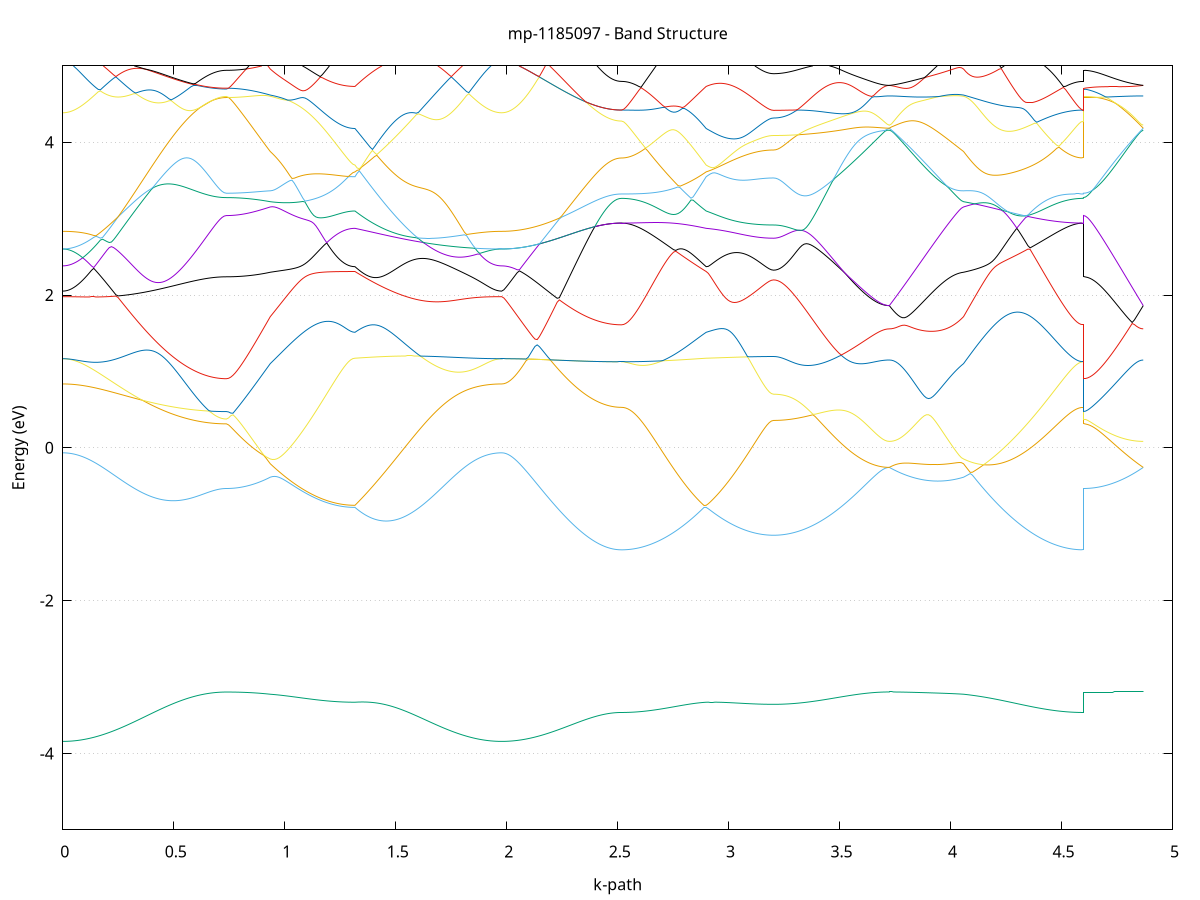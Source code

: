 set title 'mp-1185097 - Band Structure'
set xlabel 'k-path'
set ylabel 'Energy (eV)'
set grid y
set yrange [-5:5]
set terminal png size 800,600
set output 'mp-1185097_bands_gnuplot.png'
plot '-' using 1:2 with lines notitle, '-' using 1:2 with lines notitle, '-' using 1:2 with lines notitle, '-' using 1:2 with lines notitle, '-' using 1:2 with lines notitle, '-' using 1:2 with lines notitle, '-' using 1:2 with lines notitle, '-' using 1:2 with lines notitle, '-' using 1:2 with lines notitle, '-' using 1:2 with lines notitle, '-' using 1:2 with lines notitle, '-' using 1:2 with lines notitle, '-' using 1:2 with lines notitle, '-' using 1:2 with lines notitle, '-' using 1:2 with lines notitle, '-' using 1:2 with lines notitle, '-' using 1:2 with lines notitle, '-' using 1:2 with lines notitle, '-' using 1:2 with lines notitle, '-' using 1:2 with lines notitle, '-' using 1:2 with lines notitle, '-' using 1:2 with lines notitle, '-' using 1:2 with lines notitle, '-' using 1:2 with lines notitle, '-' using 1:2 with lines notitle, '-' using 1:2 with lines notitle, '-' using 1:2 with lines notitle, '-' using 1:2 with lines notitle, '-' using 1:2 with lines notitle, '-' using 1:2 with lines notitle, '-' using 1:2 with lines notitle, '-' using 1:2 with lines notitle, '-' using 1:2 with lines notitle, '-' using 1:2 with lines notitle, '-' using 1:2 with lines notitle, '-' using 1:2 with lines notitle, '-' using 1:2 with lines notitle, '-' using 1:2 with lines notitle, '-' using 1:2 with lines notitle, '-' using 1:2 with lines notitle, '-' using 1:2 with lines notitle, '-' using 1:2 with lines notitle, '-' using 1:2 with lines notitle, '-' using 1:2 with lines notitle, '-' using 1:2 with lines notitle, '-' using 1:2 with lines notitle, '-' using 1:2 with lines notitle, '-' using 1:2 with lines notitle
0.000000 -31.999580
0.009963 -31.999580
0.019926 -31.999580
0.029889 -31.999580
0.039851 -31.999580
0.049814 -31.999580
0.059777 -31.999580
0.069740 -31.999580
0.079703 -31.999580
0.089666 -31.999580
0.099629 -31.999580
0.109592 -31.999580
0.119554 -31.999480
0.129517 -31.999480
0.139480 -31.999480
0.149443 -31.999480
0.159406 -31.999480
0.169369 -31.999480
0.179332 -31.999480
0.189294 -31.999480
0.199257 -31.999480
0.209220 -31.999480
0.219183 -31.999380
0.229146 -31.999380
0.239109 -31.999380
0.249072 -31.999380
0.259035 -31.999380
0.268997 -31.999380
0.278960 -31.999380
0.288923 -31.999280
0.298886 -31.999280
0.308849 -31.999280
0.318812 -31.999280
0.328775 -31.999280
0.338737 -31.999280
0.348700 -31.999280
0.358663 -31.999180
0.368626 -31.999180
0.378589 -31.999180
0.388552 -31.999180
0.398515 -31.999180
0.408477 -31.999180
0.418440 -31.999180
0.428403 -31.999080
0.438366 -31.999080
0.448329 -31.999080
0.458292 -31.999080
0.468255 -31.999080
0.478218 -31.999080
0.488180 -31.999080
0.498143 -31.998980
0.508106 -31.998980
0.518069 -31.998980
0.528032 -31.998980
0.537995 -31.998980
0.547958 -31.998980
0.557920 -31.998980
0.567883 -31.998980
0.577846 -31.998980
0.587809 -31.998880
0.597772 -31.998880
0.607735 -31.998880
0.617698 -31.998880
0.627661 -31.998880
0.637623 -31.998880
0.647586 -31.998880
0.657549 -31.998880
0.667512 -31.998880
0.677475 -31.998880
0.687438 -31.998880
0.697401 -31.998880
0.707363 -31.998880
0.717326 -31.998880
0.727289 -31.998880
0.737252 -31.998880
0.737252 -31.998880
0.747133 -31.998880
0.757014 -31.998880
0.766895 -31.998880
0.776775 -31.998880
0.786656 -31.998880
0.796537 -31.998880
0.806418 -31.998880
0.816299 -31.998880
0.826180 -31.998880
0.836061 -31.998880
0.845941 -31.998880
0.855822 -31.998880
0.865703 -31.998880
0.875584 -31.998880
0.885465 -31.998880
0.895346 -31.998880
0.905227 -31.998880
0.915107 -31.998880
0.924988 -31.998880
0.934869 -31.998880
0.934869 -31.998880
0.944653 -31.998880
0.954437 -31.998880
0.964221 -31.998880
0.974006 -31.998880
0.983790 -31.998880
0.993574 -31.998880
1.003358 -31.998880
1.013142 -31.998880
1.022926 -31.998880
1.032710 -31.998880
1.042494 -31.998880
1.052278 -31.998880
1.062062 -31.998880
1.071846 -31.998880
1.081631 -31.998880
1.091415 -31.998880
1.101199 -31.998880
1.110983 -31.998880
1.120767 -31.998880
1.130551 -31.998880
1.140335 -31.998880
1.150119 -31.998880
1.159903 -31.998880
1.169687 -31.998880
1.179471 -31.998880
1.189256 -31.998880
1.199040 -31.998980
1.208824 -31.998980
1.218608 -31.998980
1.228392 -31.998980
1.238176 -31.998980
1.247960 -31.998980
1.257744 -31.998980
1.267528 -31.998980
1.277312 -31.998980
1.287096 -31.998980
1.296881 -31.998980
1.306665 -31.998980
1.316449 -31.998980
1.316449 -31.998980
1.326315 -31.998980
1.336182 -31.998980
1.346048 -31.998980
1.355915 -31.998980
1.365781 -31.998980
1.375647 -31.998980
1.385514 -31.998980
1.395380 -31.998980
1.405247 -31.998980
1.415113 -31.998980
1.424980 -31.998980
1.434846 -31.998980
1.444713 -31.999080
1.454579 -31.999080
1.464445 -31.999080
1.474312 -31.999080
1.484178 -31.999080
1.494045 -31.999080
1.503911 -31.999080
1.513778 -31.999080
1.523644 -31.999080
1.533511 -31.999180
1.543377 -31.999180
1.553244 -31.999180
1.563110 -31.999180
1.572976 -31.999180
1.582843 -31.999180
1.592709 -31.999180
1.602576 -31.999180
1.612442 -31.999280
1.622309 -31.999280
1.632175 -31.999280
1.642042 -31.999280
1.651908 -31.999280
1.661775 -31.999280
1.671641 -31.999280
1.681507 -31.999280
1.691374 -31.999380
1.701240 -31.999380
1.711107 -31.999380
1.720973 -31.999380
1.730840 -31.999380
1.740706 -31.999380
1.750573 -31.999380
1.760439 -31.999380
1.770306 -31.999480
1.780172 -31.999480
1.790038 -31.999480
1.799905 -31.999480
1.809771 -31.999480
1.819638 -31.999480
1.829504 -31.999480
1.839371 -31.999480
1.849237 -31.999480
1.859104 -31.999480
1.868970 -31.999580
1.878836 -31.999580
1.888703 -31.999580
1.898569 -31.999580
1.908436 -31.999580
1.918302 -31.999580
1.928169 -31.999580
1.938035 -31.999580
1.947902 -31.999580
1.957768 -31.999580
1.967635 -31.999580
1.977501 -31.999580
1.977501 -31.999580
1.987497 -31.999580
1.997494 -31.999580
2.007490 -31.999580
2.017486 -31.999580
2.027483 -31.999580
2.037479 -31.999580
2.047475 -31.999580
2.057472 -31.999580
2.067468 -31.999480
2.077465 -31.999480
2.087461 -31.999480
2.097457 -31.999480
2.107454 -31.999480
2.117450 -31.999480
2.127446 -31.999480
2.137443 -31.999480
2.147439 -31.999380
2.157435 -31.999380
2.167432 -31.999380
2.177428 -31.999380
2.187424 -31.999380
2.197421 -31.999380
2.207417 -31.999280
2.217413 -31.999280
2.227410 -31.999280
2.237406 -31.999280
2.247402 -31.999280
2.257399 -31.999180
2.267395 -31.999180
2.277392 -31.999180
2.287388 -31.999180
2.297384 -31.999180
2.307381 -31.999080
2.317377 -31.999080
2.327373 -31.999080
2.337370 -31.999080
2.347366 -31.999080
2.357362 -31.999080
2.367359 -31.998980
2.377355 -31.998980
2.387351 -31.998980
2.397348 -31.998980
2.407344 -31.998980
2.417340 -31.998980
2.427337 -31.998980
2.437333 -31.998980
2.447330 -31.998980
2.457326 -31.998980
2.467322 -31.998880
2.477319 -31.998880
2.487315 -31.998880
2.497311 -31.998880
2.507308 -31.998880
2.517304 -31.998880
2.517304 -31.998880
2.527088 -31.998880
2.536872 -31.998880
2.546656 -31.998880
2.556440 -31.998880
2.566224 -31.998880
2.576009 -31.998880
2.585793 -31.998880
2.595577 -31.998880
2.605361 -31.998880
2.615145 -31.998880
2.624929 -31.998880
2.634713 -31.998880
2.644497 -31.998880
2.654281 -31.998880
2.664065 -31.998880
2.673849 -31.998880
2.683633 -31.998880
2.693418 -31.998880
2.703202 -31.998880
2.712986 -31.998880
2.722770 -31.998880
2.732554 -31.998880
2.742338 -31.998880
2.752122 -31.998880
2.761906 -31.998880
2.771690 -31.998880
2.781474 -31.998880
2.791258 -31.998880
2.801043 -31.998880
2.810827 -31.998880
2.820611 -31.998880
2.830395 -31.998880
2.840179 -31.998880
2.849963 -31.998880
2.859747 -31.998880
2.869531 -31.998980
2.879315 -31.998980
2.889099 -31.998980
2.898884 -31.998980
2.898884 -31.998980
2.908688 -31.998980
2.918492 -31.998980
2.928296 -31.998980
2.938100 -31.998980
2.947904 -31.998980
2.957709 -31.998980
2.967513 -31.998980
2.977317 -31.998980
2.987121 -31.998980
2.996925 -31.998980
3.006729 -31.998980
3.016534 -31.998980
3.026338 -31.998980
3.036142 -31.998980
3.045946 -31.998980
3.055750 -31.998980
3.065554 -31.998980
3.075359 -31.998980
3.085163 -31.998980
3.094967 -31.998980
3.104771 -31.998980
3.114575 -31.999080
3.124379 -31.999080
3.134184 -31.999080
3.143988 -31.999080
3.153792 -31.999080
3.163596 -31.999080
3.173400 -31.999080
3.183205 -31.999080
3.193009 -31.999080
3.202813 -31.999080
3.202813 -31.999080
3.212649 -31.999080
3.222485 -31.999080
3.232321 -31.999080
3.242157 -31.999080
3.251994 -31.999080
3.261830 -31.999080
3.271666 -31.999080
3.281502 -31.999080
3.291338 -31.999080
3.301174 -31.998980
3.311011 -31.998980
3.320847 -31.998980
3.330683 -31.998980
3.340519 -31.998980
3.350355 -31.998980
3.360191 -31.998980
3.370027 -31.998980
3.379864 -31.998980
3.389700 -31.998980
3.399536 -31.998980
3.409372 -31.998980
3.419208 -31.998980
3.429044 -31.998980
3.438880 -31.998980
3.448717 -31.998980
3.458553 -31.998980
3.468389 -31.998980
3.478225 -31.998980
3.488061 -31.998980
3.497897 -31.998980
3.507734 -31.998880
3.517570 -31.998880
3.527406 -31.998880
3.537242 -31.998880
3.547078 -31.998880
3.556914 -31.998880
3.566750 -31.998880
3.576587 -31.998880
3.586423 -31.998880
3.596259 -31.998880
3.606095 -31.998880
3.615931 -31.998880
3.625767 -31.998880
3.635603 -31.998880
3.645440 -31.998880
3.655276 -31.998880
3.665112 -31.998880
3.674948 -31.998880
3.684784 -31.998880
3.694620 -31.998880
3.704457 -31.998880
3.714293 -31.998880
3.724129 -31.998880
3.724129 -31.998880
3.733967 -31.998880
3.743806 -31.998880
3.753645 -31.998880
3.763483 -31.998880
3.773322 -31.998880
3.783161 -31.998880
3.792999 -31.998880
3.802838 -31.998880
3.812677 -31.998880
3.822515 -31.998880
3.832354 -31.998880
3.842192 -31.998880
3.852031 -31.998880
3.861870 -31.998880
3.871708 -31.998880
3.881547 -31.998880
3.891386 -31.998880
3.901224 -31.998880
3.911063 -31.998880
3.920901 -31.998880
3.930740 -31.998880
3.940579 -31.998880
3.950417 -31.998880
3.960256 -31.998880
3.970095 -31.998880
3.979933 -31.998880
3.989772 -31.998880
3.999611 -31.998880
4.009449 -31.998880
4.019288 -31.998880
4.029126 -31.998880
4.038965 -31.998880
4.048804 -31.998880
4.058642 -31.998880
4.058642 -31.998880
4.068636 -31.998880
4.078629 -31.998880
4.088622 -31.998880
4.098615 -31.998880
4.108609 -31.998880
4.118602 -31.998880
4.128595 -31.998880
4.138588 -31.998880
4.148582 -31.998880
4.158575 -31.998880
4.168568 -31.998880
4.178561 -31.998880
4.188554 -31.998880
4.198548 -31.998880
4.208541 -31.998880
4.218534 -31.998880
4.228527 -31.998880
4.238521 -31.998880
4.248514 -31.998880
4.258507 -31.998880
4.268500 -31.998880
4.278494 -31.998880
4.288487 -31.998880
4.298480 -31.998880
4.308473 -31.998880
4.318467 -31.998880
4.328460 -31.998880
4.338453 -31.998880
4.348446 -31.998880
4.358440 -31.998880
4.368433 -31.998880
4.378426 -31.998880
4.388419 -31.998880
4.398413 -31.998880
4.408406 -31.998880
4.418399 -31.998880
4.428392 -31.998880
4.438385 -31.998880
4.448379 -31.998880
4.458372 -31.998880
4.468365 -31.998880
4.478358 -31.998880
4.488352 -31.998880
4.498345 -31.998880
4.508338 -31.998880
4.518331 -31.998880
4.528325 -31.998880
4.538318 -31.998880
4.548311 -31.998880
4.558304 -31.998880
4.568298 -31.998880
4.578291 -31.998880
4.588284 -31.998880
4.598277 -31.998880
4.598277 -31.998880
4.608274 -31.998880
4.618270 -31.998880
4.628266 -31.998880
4.638263 -31.998880
4.648259 -31.998880
4.658255 -31.998880
4.668252 -31.998880
4.678248 -31.998880
4.688244 -31.998880
4.698241 -31.998880
4.708237 -31.998880
4.718234 -31.998880
4.728230 -31.998880
4.738226 -31.998880
4.748223 -31.998880
4.758219 -31.998880
4.768215 -31.998880
4.778212 -31.998880
4.788208 -31.998880
4.798204 -31.998880
4.808201 -31.998880
4.818197 -31.998880
4.828193 -31.998880
4.838190 -31.998880
4.848186 -31.998880
4.858182 -31.998880
4.868179 -31.998880
e
0.000000 -31.889680
0.009963 -31.889680
0.019926 -31.889680
0.029889 -31.889680
0.039851 -31.889680
0.049814 -31.889680
0.059777 -31.889580
0.069740 -31.889580
0.079703 -31.889580
0.089666 -31.889580
0.099629 -31.889480
0.109592 -31.889480
0.119554 -31.889380
0.129517 -31.889380
0.139480 -31.889280
0.149443 -31.889280
0.159406 -31.889180
0.169369 -31.889180
0.179332 -31.889080
0.189294 -31.889080
0.199257 -31.888980
0.209220 -31.888880
0.219183 -31.888880
0.229146 -31.888780
0.239109 -31.888680
0.249072 -31.888580
0.259035 -31.888480
0.268997 -31.888480
0.278960 -31.888380
0.288923 -31.888280
0.298886 -31.888180
0.308849 -31.888080
0.318812 -31.887980
0.328775 -31.887880
0.338737 -31.887880
0.348700 -31.887780
0.358663 -31.887680
0.368626 -31.887580
0.378589 -31.887480
0.388552 -31.887380
0.398515 -31.887280
0.408477 -31.887180
0.418440 -31.887080
0.428403 -31.887080
0.438366 -31.886980
0.448329 -31.886880
0.458292 -31.886780
0.468255 -31.886680
0.478218 -31.886580
0.488180 -31.886580
0.498143 -31.886480
0.508106 -31.886380
0.518069 -31.886280
0.528032 -31.886280
0.537995 -31.886180
0.547958 -31.886080
0.557920 -31.886080
0.567883 -31.885980
0.577846 -31.885880
0.587809 -31.885880
0.597772 -31.885780
0.607735 -31.885780
0.617698 -31.885680
0.627661 -31.885680
0.637623 -31.885580
0.647586 -31.885580
0.657549 -31.885580
0.667512 -31.885580
0.677475 -31.885480
0.687438 -31.885480
0.697401 -31.885480
0.707363 -31.885480
0.717326 -31.885480
0.727289 -31.885480
0.737252 -31.885480
0.737252 -31.885480
0.747133 -31.885480
0.757014 -31.885380
0.766895 -31.885380
0.776775 -31.885380
0.786656 -31.885480
0.796537 -31.885480
0.806418 -31.885480
0.816299 -31.885480
0.826180 -31.885580
0.836061 -31.885580
0.845941 -31.885680
0.855822 -31.885680
0.865703 -31.885780
0.875584 -31.885780
0.885465 -31.885880
0.895346 -31.885880
0.905227 -31.885980
0.915107 -31.886080
0.924988 -31.886180
0.934869 -31.886180
0.934869 -31.886180
0.944653 -31.886280
0.954437 -31.886280
0.964221 -31.886380
0.974006 -31.886380
0.983790 -31.886480
0.993574 -31.886480
1.003358 -31.886580
1.013142 -31.886580
1.022926 -31.886680
1.032710 -31.886680
1.042494 -31.886780
1.052278 -31.886780
1.062062 -31.886880
1.071846 -31.886880
1.081631 -31.886880
1.091415 -31.886980
1.101199 -31.886980
1.110983 -31.887080
1.120767 -31.887080
1.130551 -31.887080
1.140335 -31.887180
1.150119 -31.887180
1.159903 -31.887180
1.169687 -31.887180
1.179471 -31.887280
1.189256 -31.887280
1.199040 -31.887280
1.208824 -31.887280
1.218608 -31.887280
1.228392 -31.887380
1.238176 -31.887380
1.247960 -31.887380
1.257744 -31.887380
1.267528 -31.887380
1.277312 -31.887380
1.287096 -31.887380
1.296881 -31.887380
1.306665 -31.887380
1.316449 -31.887380
1.316449 -31.887380
1.326315 -31.887280
1.336182 -31.887180
1.346048 -31.886980
1.355915 -31.886880
1.365781 -31.886780
1.375647 -31.886580
1.385514 -31.886480
1.395380 -31.886280
1.405247 -31.886180
1.415113 -31.885980
1.424980 -31.885880
1.434846 -31.885780
1.444713 -31.885580
1.454579 -31.885480
1.464445 -31.885380
1.474312 -31.885580
1.484178 -31.885680
1.494045 -31.885780
1.503911 -31.885980
1.513778 -31.886080
1.523644 -31.886180
1.533511 -31.886380
1.543377 -31.886480
1.553244 -31.886580
1.563110 -31.886680
1.572976 -31.886880
1.582843 -31.886980
1.592709 -31.887080
1.602576 -31.887180
1.612442 -31.887380
1.622309 -31.887480
1.632175 -31.887580
1.642042 -31.887680
1.651908 -31.887780
1.661775 -31.887880
1.671641 -31.887980
1.681507 -31.888080
1.691374 -31.888180
1.701240 -31.888280
1.711107 -31.888380
1.720973 -31.888480
1.730840 -31.888580
1.740706 -31.888680
1.750573 -31.888780
1.760439 -31.888780
1.770306 -31.888880
1.780172 -31.888980
1.790038 -31.888980
1.799905 -31.889080
1.809771 -31.889180
1.819638 -31.889180
1.829504 -31.889280
1.839371 -31.889280
1.849237 -31.889380
1.859104 -31.889380
1.868970 -31.889480
1.878836 -31.889480
1.888703 -31.889580
1.898569 -31.889580
1.908436 -31.889580
1.918302 -31.889580
1.928169 -31.889680
1.938035 -31.889680
1.947902 -31.889680
1.957768 -31.889680
1.967635 -31.889680
1.977501 -31.889680
1.977501 -31.889680
1.987497 -31.889680
1.997494 -31.889680
2.007490 -31.889680
2.017486 -31.889680
2.027483 -31.889680
2.037479 -31.889680
2.047475 -31.889680
2.057472 -31.889680
2.067468 -31.889680
2.077465 -31.889780
2.087461 -31.889780
2.097457 -31.889780
2.107454 -31.889780
2.117450 -31.889780
2.127446 -31.889780
2.137443 -31.889780
2.147439 -31.889780
2.157435 -31.889880
2.167432 -31.889880
2.177428 -31.889880
2.187424 -31.889880
2.197421 -31.889880
2.207417 -31.889980
2.217413 -31.889980
2.227410 -31.889980
2.237406 -31.889980
2.247402 -31.889980
2.257399 -31.889980
2.267395 -31.890080
2.277392 -31.890080
2.287388 -31.890080
2.297384 -31.890080
2.307381 -31.890080
2.317377 -31.890080
2.327373 -31.890180
2.337370 -31.890180
2.347366 -31.890180
2.357362 -31.890180
2.367359 -31.890180
2.377355 -31.890180
2.387351 -31.890280
2.397348 -31.890280
2.407344 -31.890280
2.417340 -31.890280
2.427337 -31.890280
2.437333 -31.890280
2.447330 -31.890280
2.457326 -31.890280
2.467322 -31.890280
2.477319 -31.890280
2.487315 -31.890280
2.497311 -31.890280
2.507308 -31.890280
2.517304 -31.890280
2.517304 -31.890280
2.527088 -31.890280
2.536872 -31.890280
2.546656 -31.890280
2.556440 -31.890280
2.566224 -31.890280
2.576009 -31.890280
2.585793 -31.890180
2.595577 -31.890180
2.605361 -31.890180
2.615145 -31.890080
2.624929 -31.890080
2.634713 -31.889980
2.644497 -31.889980
2.654281 -31.889880
2.664065 -31.889880
2.673849 -31.889780
2.683633 -31.889680
2.693418 -31.889680
2.703202 -31.889580
2.712986 -31.889480
2.722770 -31.889380
2.732554 -31.889280
2.742338 -31.889280
2.752122 -31.889180
2.761906 -31.889080
2.771690 -31.888980
2.781474 -31.888880
2.791258 -31.888780
2.801043 -31.888680
2.810827 -31.888480
2.820611 -31.888380
2.830395 -31.888280
2.840179 -31.888180
2.849963 -31.888080
2.859747 -31.887880
2.869531 -31.887780
2.879315 -31.887680
2.889099 -31.887580
2.898884 -31.887380
2.898884 -31.887380
2.908688 -31.887380
2.918492 -31.887280
2.928296 -31.887280
2.938100 -31.887180
2.947904 -31.887080
2.957709 -31.887080
2.967513 -31.886980
2.977317 -31.886880
2.987121 -31.886880
2.996925 -31.886780
3.006729 -31.886680
3.016534 -31.886680
3.026338 -31.886580
3.036142 -31.886480
3.045946 -31.886480
3.055750 -31.886380
3.065554 -31.886280
3.075359 -31.886280
3.085163 -31.886180
3.094967 -31.886080
3.104771 -31.886080
3.114575 -31.885980
3.124379 -31.885880
3.134184 -31.885880
3.143988 -31.885780
3.153792 -31.885680
3.163596 -31.885680
3.173400 -31.885580
3.183205 -31.885480
3.193009 -31.885480
3.202813 -31.885480
3.202813 -31.885480
3.212649 -31.885480
3.222485 -31.885480
3.232321 -31.885480
3.242157 -31.885480
3.251994 -31.885480
3.261830 -31.885480
3.271666 -31.885480
3.281502 -31.885480
3.291338 -31.885480
3.301174 -31.885480
3.311011 -31.885480
3.320847 -31.885480
3.330683 -31.885480
3.340519 -31.885480
3.350355 -31.885480
3.360191 -31.885480
3.370027 -31.885480
3.379864 -31.885480
3.389700 -31.885480
3.399536 -31.885480
3.409372 -31.885480
3.419208 -31.885480
3.429044 -31.885480
3.438880 -31.885480
3.448717 -31.885380
3.458553 -31.885380
3.468389 -31.885380
3.478225 -31.885380
3.488061 -31.885380
3.497897 -31.885380
3.507734 -31.885380
3.517570 -31.885380
3.527406 -31.885380
3.537242 -31.885380
3.547078 -31.885380
3.556914 -31.885380
3.566750 -31.885380
3.576587 -31.885380
3.586423 -31.885380
3.596259 -31.885380
3.606095 -31.885380
3.615931 -31.885380
3.625767 -31.885380
3.635603 -31.885380
3.645440 -31.885380
3.655276 -31.885380
3.665112 -31.885380
3.674948 -31.885380
3.684784 -31.885380
3.694620 -31.885380
3.704457 -31.885380
3.714293 -31.885380
3.724129 -31.885380
3.724129 -31.885380
3.733967 -31.885380
3.743806 -31.885380
3.753645 -31.885380
3.763483 -31.885380
3.773322 -31.885380
3.783161 -31.885480
3.792999 -31.885480
3.802838 -31.885480
3.812677 -31.885480
3.822515 -31.885480
3.832354 -31.885480
3.842192 -31.885480
3.852031 -31.885480
3.861870 -31.885580
3.871708 -31.885580
3.881547 -31.885580
3.891386 -31.885580
3.901224 -31.885680
3.911063 -31.885680
3.920901 -31.885680
3.930740 -31.885680
3.940579 -31.885780
3.950417 -31.885780
3.960256 -31.885780
3.970095 -31.885880
3.979933 -31.885880
3.989772 -31.885880
3.999611 -31.885980
4.009449 -31.885980
4.019288 -31.886080
4.029126 -31.886080
4.038965 -31.886080
4.048804 -31.886180
4.058642 -31.886180
4.058642 -31.886180
4.068636 -31.886280
4.078629 -31.886380
4.088622 -31.886480
4.098615 -31.886580
4.108609 -31.886680
4.118602 -31.886780
4.128595 -31.886780
4.138588 -31.886880
4.148582 -31.886980
4.158575 -31.887080
4.168568 -31.887180
4.178561 -31.887280
4.188554 -31.887380
4.198548 -31.887580
4.208541 -31.887680
4.218534 -31.887780
4.228527 -31.887880
4.238521 -31.887980
4.248514 -31.888080
4.258507 -31.888180
4.268500 -31.888280
4.278494 -31.888380
4.288487 -31.888480
4.298480 -31.888580
4.308473 -31.888680
4.318467 -31.888780
4.328460 -31.888880
4.338453 -31.888980
4.348446 -31.889080
4.358440 -31.889180
4.368433 -31.889280
4.378426 -31.889280
4.388419 -31.889380
4.398413 -31.889480
4.408406 -31.889580
4.418399 -31.889680
4.428392 -31.889680
4.438385 -31.889780
4.448379 -31.889880
4.458372 -31.889880
4.468365 -31.889980
4.478358 -31.889980
4.488352 -31.890080
4.498345 -31.890080
4.508338 -31.890180
4.518331 -31.890180
4.528325 -31.890180
4.538318 -31.890280
4.548311 -31.890280
4.558304 -31.890280
4.568298 -31.890280
4.578291 -31.890280
4.588284 -31.890280
4.598277 -31.890280
4.598277 -31.885480
4.608274 -31.885480
4.618270 -31.885480
4.628266 -31.885480
4.638263 -31.885480
4.648259 -31.885480
4.658255 -31.885480
4.668252 -31.885480
4.678248 -31.885480
4.688244 -31.885480
4.698241 -31.885480
4.708237 -31.885480
4.718234 -31.885480
4.728230 -31.885480
4.738226 -31.885480
4.748223 -31.885380
4.758219 -31.885380
4.768215 -31.885380
4.778212 -31.885380
4.788208 -31.885380
4.798204 -31.885380
4.808201 -31.885380
4.818197 -31.885380
4.828193 -31.885380
4.838190 -31.885380
4.848186 -31.885380
4.858182 -31.885380
4.868179 -31.885380
e
0.000000 -31.880580
0.009963 -31.880580
0.019926 -31.880580
0.029889 -31.880580
0.039851 -31.880580
0.049814 -31.880580
0.059777 -31.880680
0.069740 -31.880680
0.079703 -31.880680
0.089666 -31.880780
0.099629 -31.880780
0.109592 -31.880780
0.119554 -31.880880
0.129517 -31.880880
0.139480 -31.880980
0.149443 -31.881080
0.159406 -31.881080
0.169369 -31.881180
0.179332 -31.881280
0.189294 -31.881280
0.199257 -31.881380
0.209220 -31.881480
0.219183 -31.881580
0.229146 -31.881580
0.239109 -31.881680
0.249072 -31.881780
0.259035 -31.881880
0.268997 -31.881980
0.278960 -31.882080
0.288923 -31.882180
0.298886 -31.882280
0.308849 -31.882380
0.318812 -31.882480
0.328775 -31.882580
0.338737 -31.882680
0.348700 -31.882780
0.358663 -31.882880
0.368626 -31.882980
0.378589 -31.883080
0.388552 -31.883180
0.398515 -31.883280
0.408477 -31.883380
0.418440 -31.883480
0.428403 -31.883580
0.438366 -31.883680
0.448329 -31.883780
0.458292 -31.883880
0.468255 -31.883980
0.478218 -31.884080
0.488180 -31.884180
0.498143 -31.884280
0.508106 -31.884280
0.518069 -31.884380
0.528032 -31.884480
0.537995 -31.884580
0.547958 -31.884680
0.557920 -31.884680
0.567883 -31.884780
0.577846 -31.884880
0.587809 -31.884880
0.597772 -31.884980
0.607735 -31.885080
0.617698 -31.885080
0.627661 -31.885180
0.637623 -31.885180
0.647586 -31.885180
0.657549 -31.885280
0.667512 -31.885280
0.677475 -31.885280
0.687438 -31.885380
0.697401 -31.885380
0.707363 -31.885380
0.717326 -31.885380
0.727289 -31.885380
0.737252 -31.885380
0.737252 -31.885380
0.747133 -31.885380
0.757014 -31.885380
0.766895 -31.885380
0.776775 -31.885380
0.786656 -31.885380
0.796537 -31.885380
0.806418 -31.885380
0.816299 -31.885280
0.826180 -31.885280
0.836061 -31.885180
0.845941 -31.885180
0.855822 -31.885180
0.865703 -31.885080
0.875584 -31.885080
0.885465 -31.884980
0.895346 -31.884880
0.905227 -31.884880
0.915107 -31.884780
0.924988 -31.884680
0.934869 -31.884680
0.934869 -31.884680
0.944653 -31.884580
0.954437 -31.884480
0.964221 -31.884480
0.974006 -31.884380
0.983790 -31.884380
0.993574 -31.884280
1.003358 -31.884280
1.013142 -31.884180
1.022926 -31.884180
1.032710 -31.884180
1.042494 -31.884080
1.052278 -31.884080
1.062062 -31.883980
1.071846 -31.883980
1.081631 -31.883880
1.091415 -31.883880
1.101199 -31.883880
1.110983 -31.883780
1.120767 -31.883780
1.130551 -31.883780
1.140335 -31.883680
1.150119 -31.883680
1.159903 -31.883680
1.169687 -31.883580
1.179471 -31.883580
1.189256 -31.883580
1.199040 -31.883580
1.208824 -31.883480
1.218608 -31.883480
1.228392 -31.883480
1.238176 -31.883480
1.247960 -31.883480
1.257744 -31.883480
1.267528 -31.883480
1.277312 -31.883480
1.287096 -31.883380
1.296881 -31.883380
1.306665 -31.883380
1.316449 -31.883380
1.316449 -31.883380
1.326315 -31.883580
1.336182 -31.883680
1.346048 -31.883780
1.355915 -31.883980
1.365781 -31.884080
1.375647 -31.884180
1.385514 -31.884380
1.395380 -31.884480
1.405247 -31.884580
1.415113 -31.884780
1.424980 -31.884880
1.434846 -31.884980
1.444713 -31.885180
1.454579 -31.885280
1.464445 -31.885280
1.474312 -31.885180
1.484178 -31.884980
1.494045 -31.884880
1.503911 -31.884680
1.513778 -31.884580
1.523644 -31.884480
1.533511 -31.884280
1.543377 -31.884180
1.553244 -31.883980
1.563110 -31.883880
1.572976 -31.883780
1.582843 -31.883580
1.592709 -31.883480
1.602576 -31.883380
1.612442 -31.883180
1.622309 -31.883080
1.632175 -31.882980
1.642042 -31.882880
1.651908 -31.882680
1.661775 -31.882580
1.671641 -31.882480
1.681507 -31.882380
1.691374 -31.882280
1.701240 -31.882180
1.711107 -31.882080
1.720973 -31.881980
1.730840 -31.881880
1.740706 -31.881780
1.750573 -31.881680
1.760439 -31.881580
1.770306 -31.881480
1.780172 -31.881380
1.790038 -31.881280
1.799905 -31.881280
1.809771 -31.881180
1.819638 -31.881080
1.829504 -31.881080
1.839371 -31.880980
1.849237 -31.880880
1.859104 -31.880880
1.868970 -31.880780
1.878836 -31.880780
1.888703 -31.880780
1.898569 -31.880680
1.908436 -31.880680
1.918302 -31.880680
1.928169 -31.880580
1.938035 -31.880580
1.947902 -31.880580
1.957768 -31.880580
1.967635 -31.880580
1.977501 -31.880580
1.977501 -31.880580
1.987497 -31.880580
1.997494 -31.880580
2.007490 -31.880580
2.017486 -31.880580
2.027483 -31.880580
2.037479 -31.880580
2.047475 -31.880580
2.057472 -31.880580
2.067468 -31.880580
2.077465 -31.880580
2.087461 -31.880580
2.097457 -31.880580
2.107454 -31.880580
2.117450 -31.880580
2.127446 -31.880580
2.137443 -31.880580
2.147439 -31.880580
2.157435 -31.880580
2.167432 -31.880580
2.177428 -31.880580
2.187424 -31.880580
2.197421 -31.880580
2.207417 -31.880580
2.217413 -31.880580
2.227410 -31.880580
2.237406 -31.880580
2.247402 -31.880580
2.257399 -31.880580
2.267395 -31.880580
2.277392 -31.880580
2.287388 -31.880580
2.297384 -31.880580
2.307381 -31.880580
2.317377 -31.880580
2.327373 -31.880580
2.337370 -31.880580
2.347366 -31.880580
2.357362 -31.880580
2.367359 -31.880580
2.377355 -31.880580
2.387351 -31.880580
2.397348 -31.880580
2.407344 -31.880580
2.417340 -31.880580
2.427337 -31.880580
2.437333 -31.880580
2.447330 -31.880580
2.457326 -31.880580
2.467322 -31.880580
2.477319 -31.880580
2.487315 -31.880580
2.497311 -31.880580
2.507308 -31.880580
2.517304 -31.880580
2.517304 -31.880580
2.527088 -31.880580
2.536872 -31.880580
2.546656 -31.880580
2.556440 -31.880680
2.566224 -31.880680
2.576009 -31.880680
2.585793 -31.880680
2.595577 -31.880780
2.605361 -31.880780
2.615145 -31.880780
2.624929 -31.880880
2.634713 -31.880880
2.644497 -31.880980
2.654281 -31.880980
2.664065 -31.881080
2.673849 -31.881180
2.683633 -31.881180
2.693418 -31.881280
2.703202 -31.881380
2.712986 -31.881380
2.722770 -31.881480
2.732554 -31.881580
2.742338 -31.881680
2.752122 -31.881780
2.761906 -31.881880
2.771690 -31.881980
2.781474 -31.882080
2.791258 -31.882180
2.801043 -31.882280
2.810827 -31.882380
2.820611 -31.882480
2.830395 -31.882580
2.840179 -31.882680
2.849963 -31.882780
2.859747 -31.882880
2.869531 -31.883080
2.879315 -31.883180
2.889099 -31.883280
2.898884 -31.883380
2.898884 -31.883380
2.908688 -31.883480
2.918492 -31.883580
2.928296 -31.883580
2.938100 -31.883680
2.947904 -31.883680
2.957709 -31.883780
2.967513 -31.883780
2.977317 -31.883880
2.987121 -31.883980
2.996925 -31.883980
3.006729 -31.884080
3.016534 -31.884180
3.026338 -31.884180
3.036142 -31.884280
3.045946 -31.884280
3.055750 -31.884380
3.065554 -31.884480
3.075359 -31.884480
3.085163 -31.884580
3.094967 -31.884680
3.104771 -31.884680
3.114575 -31.884780
3.124379 -31.884780
3.134184 -31.884880
3.143988 -31.884980
3.153792 -31.884980
3.163596 -31.885080
3.173400 -31.885180
3.183205 -31.885180
3.193009 -31.885280
3.202813 -31.885280
3.202813 -31.885280
3.212649 -31.885280
3.222485 -31.885280
3.232321 -31.885280
3.242157 -31.885280
3.251994 -31.885280
3.261830 -31.885280
3.271666 -31.885280
3.281502 -31.885280
3.291338 -31.885280
3.301174 -31.885280
3.311011 -31.885280
3.320847 -31.885280
3.330683 -31.885280
3.340519 -31.885280
3.350355 -31.885280
3.360191 -31.885280
3.370027 -31.885280
3.379864 -31.885280
3.389700 -31.885280
3.399536 -31.885280
3.409372 -31.885280
3.419208 -31.885280
3.429044 -31.885380
3.438880 -31.885380
3.448717 -31.885380
3.458553 -31.885380
3.468389 -31.885380
3.478225 -31.885380
3.488061 -31.885380
3.497897 -31.885380
3.507734 -31.885380
3.517570 -31.885380
3.527406 -31.885380
3.537242 -31.885380
3.547078 -31.885380
3.556914 -31.885380
3.566750 -31.885380
3.576587 -31.885380
3.586423 -31.885380
3.596259 -31.885380
3.606095 -31.885380
3.615931 -31.885380
3.625767 -31.885380
3.635603 -31.885380
3.645440 -31.885380
3.655276 -31.885380
3.665112 -31.885380
3.674948 -31.885380
3.684784 -31.885380
3.694620 -31.885380
3.704457 -31.885380
3.714293 -31.885380
3.724129 -31.885380
3.724129 -31.885380
3.733967 -31.885380
3.743806 -31.885380
3.753645 -31.885380
3.763483 -31.885380
3.773322 -31.885380
3.783161 -31.885380
3.792999 -31.885380
3.802838 -31.885380
3.812677 -31.885380
3.822515 -31.885380
3.832354 -31.885380
3.842192 -31.885280
3.852031 -31.885280
3.861870 -31.885280
3.871708 -31.885280
3.881547 -31.885280
3.891386 -31.885180
3.901224 -31.885180
3.911063 -31.885180
3.920901 -31.885180
3.930740 -31.885080
3.940579 -31.885080
3.950417 -31.885080
3.960256 -31.884980
3.970095 -31.884980
3.979933 -31.884980
3.989772 -31.884880
3.999611 -31.884880
4.009449 -31.884880
4.019288 -31.884780
4.029126 -31.884780
4.038965 -31.884680
4.048804 -31.884680
4.058642 -31.884680
4.058642 -31.884680
4.068636 -31.884580
4.078629 -31.884480
4.088622 -31.884380
4.098615 -31.884280
4.108609 -31.884180
4.118602 -31.884080
4.128595 -31.884080
4.138588 -31.883980
4.148582 -31.883880
4.158575 -31.883780
4.168568 -31.883680
4.178561 -31.883580
4.188554 -31.883480
4.198548 -31.883380
4.208541 -31.883280
4.218534 -31.883180
4.228527 -31.883080
4.238521 -31.882980
4.248514 -31.882780
4.258507 -31.882680
4.268500 -31.882580
4.278494 -31.882480
4.288487 -31.882380
4.298480 -31.882280
4.308473 -31.882180
4.318467 -31.882080
4.328460 -31.882080
4.338453 -31.881980
4.348446 -31.881880
4.358440 -31.881780
4.368433 -31.881680
4.378426 -31.881580
4.388419 -31.881480
4.398413 -31.881480
4.408406 -31.881380
4.418399 -31.881280
4.428392 -31.881180
4.438385 -31.881180
4.448379 -31.881080
4.458372 -31.880980
4.468365 -31.880980
4.478358 -31.880880
4.488352 -31.880880
4.498345 -31.880780
4.508338 -31.880780
4.518331 -31.880780
4.528325 -31.880680
4.538318 -31.880680
4.548311 -31.880680
4.558304 -31.880680
4.568298 -31.880580
4.578291 -31.880580
4.588284 -31.880580
4.598277 -31.880580
4.598277 -31.885380
4.608274 -31.885380
4.618270 -31.885380
4.628266 -31.885380
4.638263 -31.885380
4.648259 -31.885380
4.658255 -31.885380
4.668252 -31.885380
4.678248 -31.885380
4.688244 -31.885380
4.698241 -31.885380
4.708237 -31.885380
4.718234 -31.885380
4.728230 -31.885380
4.738226 -31.885380
4.748223 -31.885380
4.758219 -31.885380
4.768215 -31.885380
4.778212 -31.885380
4.788208 -31.885380
4.798204 -31.885380
4.808201 -31.885380
4.818197 -31.885380
4.828193 -31.885380
4.838190 -31.885380
4.848186 -31.885380
4.858182 -31.885380
4.868179 -31.885380
e
0.000000 -15.582880
0.009963 -15.582880
0.019926 -15.582880
0.029889 -15.582880
0.039851 -15.582880
0.049814 -15.582880
0.059777 -15.582880
0.069740 -15.582880
0.079703 -15.582980
0.089666 -15.582980
0.099629 -15.582980
0.109592 -15.582980
0.119554 -15.583080
0.129517 -15.583080
0.139480 -15.583180
0.149443 -15.583180
0.159406 -15.583180
0.169369 -15.583280
0.179332 -15.583380
0.189294 -15.583380
0.199257 -15.583480
0.209220 -15.583480
0.219183 -15.583580
0.229146 -15.583680
0.239109 -15.583780
0.249072 -15.583880
0.259035 -15.583980
0.268997 -15.584080
0.278960 -15.584180
0.288923 -15.584280
0.298886 -15.584380
0.308849 -15.584480
0.318812 -15.584580
0.328775 -15.584680
0.338737 -15.584780
0.348700 -15.584980
0.358663 -15.585080
0.368626 -15.585180
0.378589 -15.585380
0.388552 -15.585480
0.398515 -15.585680
0.408477 -15.585780
0.418440 -15.585980
0.428403 -15.586080
0.438366 -15.586280
0.448329 -15.586380
0.458292 -15.586580
0.468255 -15.586680
0.478218 -15.586880
0.488180 -15.586980
0.498143 -15.587180
0.508106 -15.587280
0.518069 -15.587480
0.528032 -15.587580
0.537995 -15.587680
0.547958 -15.587880
0.557920 -15.587980
0.567883 -15.588080
0.577846 -15.588180
0.587809 -15.588380
0.597772 -15.588480
0.607735 -15.588580
0.617698 -15.588680
0.627661 -15.588780
0.637623 -15.588780
0.647586 -15.588880
0.657549 -15.588980
0.667512 -15.588980
0.677475 -15.589080
0.687438 -15.589180
0.697401 -15.589180
0.707363 -15.589180
0.717326 -15.589180
0.727289 -15.589280
0.737252 -15.589280
0.737252 -15.589280
0.747133 -15.589180
0.757014 -15.589180
0.766895 -15.589080
0.776775 -15.588880
0.786656 -15.588780
0.796537 -15.588580
0.806418 -15.588280
0.816299 -15.587980
0.826180 -15.587680
0.836061 -15.587380
0.845941 -15.586980
0.855822 -15.586480
0.865703 -15.586080
0.875584 -15.585580
0.885465 -15.585080
0.895346 -15.584580
0.905227 -15.583980
0.915107 -15.583480
0.924988 -15.582880
0.934869 -15.582180
0.934869 -15.582180
0.944653 -15.581780
0.954437 -15.581380
0.964221 -15.580880
0.974006 -15.580380
0.983790 -15.579980
0.993574 -15.579480
1.003358 -15.578980
1.013142 -15.578580
1.022926 -15.578080
1.032710 -15.577580
1.042494 -15.577080
1.052278 -15.576680
1.062062 -15.576180
1.071846 -15.575780
1.081631 -15.575280
1.091415 -15.574880
1.101199 -15.574480
1.110983 -15.573980
1.120767 -15.573580
1.130551 -15.573180
1.140335 -15.572880
1.150119 -15.572480
1.159903 -15.572180
1.169687 -15.571780
1.179471 -15.571480
1.189256 -15.571180
1.199040 -15.570980
1.208824 -15.570680
1.218608 -15.570480
1.228392 -15.570180
1.238176 -15.570080
1.247960 -15.569880
1.257744 -15.569680
1.267528 -15.569580
1.277312 -15.569480
1.287096 -15.569380
1.296881 -15.569380
1.306665 -15.569280
1.316449 -15.569280
1.316449 -15.569280
1.326315 -15.569780
1.336182 -15.570280
1.346048 -15.570780
1.355915 -15.571280
1.365781 -15.571680
1.375647 -15.572180
1.385514 -15.572680
1.395380 -15.573080
1.405247 -15.573580
1.415113 -15.574080
1.424980 -15.574480
1.434846 -15.574980
1.444713 -15.575380
1.454579 -15.575780
1.464445 -15.576180
1.474312 -15.576580
1.484178 -15.576980
1.494045 -15.577380
1.503911 -15.577780
1.513778 -15.578180
1.523644 -15.578480
1.533511 -15.578880
1.543377 -15.579180
1.553244 -15.579480
1.563110 -15.579780
1.572976 -15.580080
1.582843 -15.580280
1.592709 -15.580580
1.602576 -15.580780
1.612442 -15.581080
1.622309 -15.581280
1.632175 -15.581480
1.642042 -15.581680
1.651908 -15.581780
1.661775 -15.581980
1.671641 -15.582180
1.681507 -15.582280
1.691374 -15.582380
1.701240 -15.582480
1.711107 -15.582580
1.720973 -15.582680
1.730840 -15.582780
1.740706 -15.582780
1.750573 -15.582880
1.760439 -15.582880
1.770306 -15.582980
1.780172 -15.582980
1.790038 -15.582980
1.799905 -15.582980
1.809771 -15.582980
1.819638 -15.582980
1.829504 -15.582980
1.839371 -15.582980
1.849237 -15.582980
1.859104 -15.582980
1.868970 -15.582980
1.878836 -15.582980
1.888703 -15.582980
1.898569 -15.582980
1.908436 -15.582880
1.918302 -15.582880
1.928169 -15.582880
1.938035 -15.582880
1.947902 -15.582880
1.957768 -15.582880
1.967635 -15.582880
1.977501 -15.582880
1.977501 -15.582880
1.987497 -15.582880
1.997494 -15.582780
2.007490 -15.582680
2.017486 -15.582580
2.027483 -15.582380
2.037479 -15.582180
2.047475 -15.581980
2.057472 -15.581780
2.067468 -15.581480
2.077465 -15.581080
2.087461 -15.580780
2.097457 -15.580380
2.107454 -15.579980
2.117450 -15.579480
2.127446 -15.578980
2.137443 -15.578480
2.147439 -15.577980
2.157435 -15.577380
2.167432 -15.576780
2.177428 -15.576180
2.187424 -15.575580
2.197421 -15.574980
2.207417 -15.574280
2.217413 -15.573580
2.227410 -15.572880
2.237406 -15.572180
2.247402 -15.571480
2.257399 -15.570780
2.267395 -15.570080
2.277392 -15.569280
2.287388 -15.568580
2.297384 -15.567880
2.307381 -15.567180
2.317377 -15.566380
2.327373 -15.565680
2.337370 -15.564980
2.347366 -15.564380
2.357362 -15.563680
2.367359 -15.563080
2.377355 -15.562480
2.387351 -15.561880
2.397348 -15.561280
2.407344 -15.560780
2.417340 -15.560280
2.427337 -15.559880
2.437333 -15.559380
2.447330 -15.559080
2.457326 -15.558780
2.467322 -15.558480
2.477319 -15.558280
2.487315 -15.558080
2.497311 -15.557880
2.507308 -15.557880
2.517304 -15.557780
2.517304 -15.557780
2.527088 -15.557880
2.536872 -15.557880
2.546656 -15.557880
2.556440 -15.557980
2.566224 -15.558080
2.576009 -15.558180
2.585793 -15.558280
2.595577 -15.558380
2.605361 -15.558580
2.615145 -15.558680
2.624929 -15.558880
2.634713 -15.559080
2.644497 -15.559280
2.654281 -15.559580
2.664065 -15.559780
2.673849 -15.560080
2.683633 -15.560380
2.693418 -15.560580
2.703202 -15.560980
2.712986 -15.561280
2.722770 -15.561580
2.732554 -15.561980
2.742338 -15.562280
2.752122 -15.562680
2.761906 -15.563080
2.771690 -15.563480
2.781474 -15.563880
2.791258 -15.564280
2.801043 -15.564680
2.810827 -15.565180
2.820611 -15.565580
2.830395 -15.565980
2.840179 -15.566480
2.849963 -15.566980
2.859747 -15.567380
2.869531 -15.567880
2.879315 -15.568380
2.889099 -15.568780
2.898884 -15.569280
2.898884 -15.569280
2.908688 -15.569580
2.918492 -15.569780
2.928296 -15.570080
2.938100 -15.570280
2.947904 -15.570580
2.957709 -15.570880
2.967513 -15.571180
2.977317 -15.571580
2.987121 -15.571880
2.996925 -15.572180
3.006729 -15.572480
3.016534 -15.572780
3.026338 -15.573180
3.036142 -15.573480
3.045946 -15.573780
3.055750 -15.574080
3.065554 -15.574380
3.075359 -15.574580
3.085163 -15.574880
3.094967 -15.575080
3.104771 -15.575380
3.114575 -15.575580
3.124379 -15.575780
3.134184 -15.575880
3.143988 -15.576080
3.153792 -15.576180
3.163596 -15.576280
3.173400 -15.576380
3.183205 -15.576380
3.193009 -15.576480
3.202813 -15.576480
3.202813 -15.576480
3.212649 -15.576480
3.222485 -15.576480
3.232321 -15.576580
3.242157 -15.576680
3.251994 -15.576780
3.261830 -15.576880
3.271666 -15.576980
3.281502 -15.577180
3.291338 -15.577280
3.301174 -15.577480
3.311011 -15.577680
3.320847 -15.577980
3.330683 -15.578180
3.340519 -15.578480
3.350355 -15.578780
3.360191 -15.578980
3.370027 -15.579380
3.379864 -15.579680
3.389700 -15.579980
3.399536 -15.580380
3.409372 -15.580680
3.419208 -15.581080
3.429044 -15.581380
3.438880 -15.581780
3.448717 -15.582180
3.458553 -15.582580
3.468389 -15.582980
3.478225 -15.583280
3.488061 -15.583680
3.497897 -15.584080
3.507734 -15.584480
3.517570 -15.584780
3.527406 -15.585180
3.537242 -15.585580
3.547078 -15.585880
3.556914 -15.586280
3.566750 -15.586580
3.576587 -15.586880
3.586423 -15.587180
3.596259 -15.587480
3.606095 -15.587680
3.615931 -15.587980
3.625767 -15.588180
3.635603 -15.588380
3.645440 -15.588580
3.655276 -15.588780
3.665112 -15.588880
3.674948 -15.589080
3.684784 -15.589180
3.694620 -15.589180
3.704457 -15.589280
3.714293 -15.589280
3.724129 -15.589280
3.724129 -15.589280
3.733967 -15.589280
3.743806 -15.589280
3.753645 -15.589280
3.763483 -15.589280
3.773322 -15.589180
3.783161 -15.589180
3.792999 -15.589080
3.802838 -15.588980
3.812677 -15.588880
3.822515 -15.588780
3.832354 -15.588680
3.842192 -15.588480
3.852031 -15.588380
3.861870 -15.588180
3.871708 -15.587980
3.881547 -15.587780
3.891386 -15.587580
3.901224 -15.587380
3.911063 -15.587180
3.920901 -15.586880
3.930740 -15.586580
3.940579 -15.586280
3.950417 -15.585980
3.960256 -15.585680
3.970095 -15.585380
3.979933 -15.585080
3.989772 -15.584780
3.999611 -15.584380
4.009449 -15.584080
4.019288 -15.583680
4.029126 -15.583280
4.038965 -15.582980
4.048804 -15.582580
4.058642 -15.582180
4.058642 -15.582180
4.068636 -15.581580
4.078629 -15.580980
4.088622 -15.580280
4.098615 -15.579580
4.108609 -15.578880
4.118602 -15.578180
4.128595 -15.577480
4.138588 -15.576780
4.148582 -15.576080
4.158575 -15.575380
4.168568 -15.574680
4.178561 -15.573980
4.188554 -15.573280
4.198548 -15.572580
4.208541 -15.571980
4.218534 -15.571280
4.228527 -15.570580
4.238521 -15.569980
4.248514 -15.569280
4.258507 -15.568680
4.268500 -15.568080
4.278494 -15.567480
4.288487 -15.566880
4.298480 -15.566280
4.308473 -15.565780
4.318467 -15.565180
4.328460 -15.564680
4.338453 -15.564180
4.348446 -15.563680
4.358440 -15.563280
4.368433 -15.562780
4.378426 -15.562380
4.388419 -15.561980
4.398413 -15.561580
4.408406 -15.561180
4.418399 -15.560880
4.428392 -15.560580
4.438385 -15.560180
4.448379 -15.559980
4.458372 -15.559680
4.468365 -15.559380
4.478358 -15.559180
4.488352 -15.558980
4.498345 -15.558780
4.508338 -15.558580
4.518331 -15.558380
4.528325 -15.558280
4.538318 -15.558180
4.548311 -15.558080
4.558304 -15.557980
4.568298 -15.557880
4.578291 -15.557880
4.588284 -15.557880
4.598277 -15.557780
4.598277 -15.589280
4.608274 -15.589280
4.618270 -15.589280
4.628266 -15.589280
4.638263 -15.589280
4.648259 -15.589280
4.658255 -15.589280
4.668252 -15.589280
4.678248 -15.589280
4.688244 -15.589280
4.698241 -15.589280
4.708237 -15.589280
4.718234 -15.589280
4.728230 -15.589280
4.738226 -15.589280
4.748223 -15.589280
4.758219 -15.589280
4.768215 -15.589280
4.778212 -15.589280
4.788208 -15.589280
4.798204 -15.589280
4.808201 -15.589280
4.818197 -15.589280
4.828193 -15.589280
4.838190 -15.589280
4.848186 -15.589280
4.858182 -15.589280
4.868179 -15.589280
e
0.000000 -15.519180
0.009963 -15.519180
0.019926 -15.519280
0.029889 -15.519280
0.039851 -15.519380
0.049814 -15.519480
0.059777 -15.519580
0.069740 -15.519780
0.079703 -15.519880
0.089666 -15.520080
0.099629 -15.520280
0.109592 -15.520580
0.119554 -15.520780
0.129517 -15.521080
0.139480 -15.521380
0.149443 -15.521680
0.159406 -15.521980
0.169369 -15.522280
0.179332 -15.522680
0.189294 -15.522980
0.199257 -15.523380
0.209220 -15.523780
0.219183 -15.524180
0.229146 -15.524580
0.239109 -15.525080
0.249072 -15.525480
0.259035 -15.525880
0.268997 -15.526380
0.278960 -15.526880
0.288923 -15.527280
0.298886 -15.527780
0.308849 -15.528280
0.318812 -15.528780
0.328775 -15.529280
0.338737 -15.529780
0.348700 -15.530280
0.358663 -15.530680
0.368626 -15.531180
0.378589 -15.531680
0.388552 -15.532180
0.398515 -15.532680
0.408477 -15.533180
0.418440 -15.533680
0.428403 -15.534080
0.438366 -15.534580
0.448329 -15.534980
0.458292 -15.535480
0.468255 -15.535880
0.478218 -15.536380
0.488180 -15.536780
0.498143 -15.537180
0.508106 -15.537580
0.518069 -15.537980
0.528032 -15.538380
0.537995 -15.538680
0.547958 -15.539080
0.557920 -15.539380
0.567883 -15.539680
0.577846 -15.539980
0.587809 -15.540280
0.597772 -15.540580
0.607735 -15.540780
0.617698 -15.541080
0.627661 -15.541280
0.637623 -15.541480
0.647586 -15.541680
0.657549 -15.541780
0.667512 -15.541980
0.677475 -15.542080
0.687438 -15.542180
0.697401 -15.542280
0.707363 -15.542380
0.717326 -15.542380
0.727289 -15.542380
0.737252 -15.542480
0.737252 -15.542480
0.747133 -15.542480
0.757014 -15.542480
0.766895 -15.542480
0.776775 -15.542480
0.786656 -15.542480
0.796537 -15.542480
0.806418 -15.542480
0.816299 -15.542480
0.826180 -15.542580
0.836061 -15.542580
0.845941 -15.542580
0.855822 -15.542580
0.865703 -15.542580
0.875584 -15.542680
0.885465 -15.542680
0.895346 -15.542680
0.905227 -15.542680
0.915107 -15.542680
0.924988 -15.542680
0.934869 -15.542680
0.934869 -15.542680
0.944653 -15.542680
0.954437 -15.542680
0.964221 -15.542680
0.974006 -15.542680
0.983790 -15.542580
0.993574 -15.542480
1.003358 -15.542480
1.013142 -15.542380
1.022926 -15.542180
1.032710 -15.542080
1.042494 -15.541980
1.052278 -15.541780
1.062062 -15.541580
1.071846 -15.541380
1.081631 -15.541180
1.091415 -15.540980
1.101199 -15.540780
1.110983 -15.540480
1.120767 -15.540180
1.130551 -15.539980
1.140335 -15.539680
1.150119 -15.539380
1.159903 -15.539080
1.169687 -15.538680
1.179471 -15.538380
1.189256 -15.537980
1.199040 -15.537680
1.208824 -15.537280
1.218608 -15.536980
1.228392 -15.536580
1.238176 -15.536180
1.247960 -15.535780
1.257744 -15.535480
1.267528 -15.535080
1.277312 -15.534780
1.287096 -15.534480
1.296881 -15.534280
1.306665 -15.534180
1.316449 -15.534080
1.316449 -15.534080
1.326315 -15.533880
1.336182 -15.533780
1.346048 -15.533580
1.355915 -15.533480
1.365781 -15.533280
1.375647 -15.533080
1.385514 -15.532980
1.395380 -15.532780
1.405247 -15.532580
1.415113 -15.532380
1.424980 -15.532280
1.434846 -15.532080
1.444713 -15.531880
1.454579 -15.531680
1.464445 -15.531480
1.474312 -15.531280
1.484178 -15.531080
1.494045 -15.530880
1.503911 -15.530580
1.513778 -15.530380
1.523644 -15.530180
1.533511 -15.529880
1.543377 -15.529680
1.553244 -15.529380
1.563110 -15.529180
1.572976 -15.528880
1.582843 -15.528580
1.592709 -15.528280
1.602576 -15.527980
1.612442 -15.527780
1.622309 -15.527480
1.632175 -15.527180
1.642042 -15.526880
1.651908 -15.526480
1.661775 -15.526180
1.671641 -15.525880
1.681507 -15.525580
1.691374 -15.525280
1.701240 -15.524980
1.711107 -15.524680
1.720973 -15.524280
1.730840 -15.523980
1.740706 -15.523680
1.750573 -15.523380
1.760439 -15.523080
1.770306 -15.522780
1.780172 -15.522480
1.790038 -15.522180
1.799905 -15.521980
1.809771 -15.521680
1.819638 -15.521380
1.829504 -15.521180
1.839371 -15.520880
1.849237 -15.520680
1.859104 -15.520480
1.868970 -15.520280
1.878836 -15.520080
1.888703 -15.519980
1.898569 -15.519780
1.908436 -15.519680
1.918302 -15.519580
1.928169 -15.519480
1.938035 -15.519380
1.947902 -15.519280
1.957768 -15.519280
1.967635 -15.519180
1.977501 -15.519180
1.977501 -15.519180
1.987497 -15.519280
1.997494 -15.519280
2.007490 -15.519380
2.017486 -15.519580
2.027483 -15.519780
2.037479 -15.520080
2.047475 -15.520280
2.057472 -15.520680
2.067468 -15.520980
2.077465 -15.521380
2.087461 -15.521780
2.097457 -15.522280
2.107454 -15.522780
2.117450 -15.523280
2.127446 -15.523780
2.137443 -15.524280
2.147439 -15.524880
2.157435 -15.525380
2.167432 -15.525980
2.177428 -15.526480
2.187424 -15.527080
2.197421 -15.527680
2.207417 -15.528280
2.217413 -15.528880
2.227410 -15.529380
2.237406 -15.529980
2.247402 -15.530580
2.257399 -15.531080
2.267395 -15.531680
2.277392 -15.532180
2.287388 -15.532680
2.297384 -15.533180
2.307381 -15.533680
2.317377 -15.534180
2.327373 -15.534580
2.337370 -15.535080
2.347366 -15.535480
2.357362 -15.535880
2.367359 -15.536280
2.377355 -15.536580
2.387351 -15.536980
2.397348 -15.537280
2.407344 -15.537580
2.417340 -15.537880
2.427337 -15.538080
2.437333 -15.538280
2.447330 -15.538480
2.457326 -15.538680
2.467322 -15.538780
2.477319 -15.538980
2.487315 -15.538980
2.497311 -15.539080
2.507308 -15.539080
2.517304 -15.539180
2.517304 -15.539180
2.527088 -15.539180
2.536872 -15.539080
2.546656 -15.539080
2.556440 -15.539080
2.566224 -15.538980
2.576009 -15.538980
2.585793 -15.538880
2.595577 -15.538780
2.605361 -15.538680
2.615145 -15.538580
2.624929 -15.538480
2.634713 -15.538380
2.644497 -15.538280
2.654281 -15.538180
2.664065 -15.537980
2.673849 -15.537880
2.683633 -15.537680
2.693418 -15.537580
2.703202 -15.537380
2.712986 -15.537280
2.722770 -15.537080
2.732554 -15.536980
2.742338 -15.536780
2.752122 -15.536580
2.761906 -15.536480
2.771690 -15.536280
2.781474 -15.536080
2.791258 -15.535880
2.801043 -15.535780
2.810827 -15.535580
2.820611 -15.535380
2.830395 -15.535280
2.840179 -15.535080
2.849963 -15.534880
2.859747 -15.534780
2.869531 -15.534580
2.879315 -15.534380
2.889099 -15.534280
2.898884 -15.534080
2.898884 -15.534080
2.908688 -15.533980
2.918492 -15.533880
2.928296 -15.533780
2.938100 -15.533680
2.947904 -15.533580
2.957709 -15.533480
2.967513 -15.533280
2.977317 -15.533180
2.987121 -15.532980
2.996925 -15.532880
3.006729 -15.532680
3.016534 -15.532580
3.026338 -15.532380
3.036142 -15.532180
3.045946 -15.532080
3.055750 -15.531880
3.065554 -15.531780
3.075359 -15.531580
3.085163 -15.531480
3.094967 -15.531280
3.104771 -15.531180
3.114575 -15.531080
3.124379 -15.530980
3.134184 -15.530880
3.143988 -15.530780
3.153792 -15.530680
3.163596 -15.530580
3.173400 -15.530580
3.183205 -15.530580
3.193009 -15.530480
3.202813 -15.530480
3.202813 -15.530480
3.212649 -15.530480
3.222485 -15.530480
3.232321 -15.530480
3.242157 -15.530480
3.251994 -15.530580
3.261830 -15.530580
3.271666 -15.530580
3.281502 -15.530580
3.291338 -15.530580
3.301174 -15.530580
3.311011 -15.530580
3.320847 -15.530680
3.330683 -15.530680
3.340519 -15.530680
3.350355 -15.530680
3.360191 -15.530680
3.370027 -15.530680
3.379864 -15.530680
3.389700 -15.530780
3.399536 -15.530780
3.409372 -15.530780
3.419208 -15.530780
3.429044 -15.530780
3.438880 -15.530780
3.448717 -15.530780
3.458553 -15.530780
3.468389 -15.530780
3.478225 -15.530780
3.488061 -15.530780
3.497897 -15.530680
3.507734 -15.530680
3.517570 -15.530680
3.527406 -15.530680
3.537242 -15.530680
3.547078 -15.530680
3.556914 -15.530680
3.566750 -15.530580
3.576587 -15.530580
3.586423 -15.530580
3.596259 -15.530580
3.606095 -15.530580
3.615931 -15.530480
3.625767 -15.530480
3.635603 -15.530480
3.645440 -15.530480
3.655276 -15.530480
3.665112 -15.530480
3.674948 -15.530480
3.684784 -15.530480
3.694620 -15.530380
3.704457 -15.530380
3.714293 -15.530380
3.724129 -15.530380
3.724129 -15.530380
3.733967 -15.530980
3.743806 -15.531580
3.753645 -15.532180
3.763483 -15.532780
3.773322 -15.533380
3.783161 -15.533880
3.792999 -15.534480
3.802838 -15.534980
3.812677 -15.535580
3.822515 -15.536080
3.832354 -15.536580
3.842192 -15.537080
3.852031 -15.537580
3.861870 -15.537980
3.871708 -15.538480
3.881547 -15.538880
3.891386 -15.539280
3.901224 -15.539680
3.911063 -15.539980
3.920901 -15.540380
3.930740 -15.540680
3.940579 -15.540980
3.950417 -15.541280
3.960256 -15.541480
3.970095 -15.541680
3.979933 -15.541880
3.989772 -15.542080
3.999611 -15.542280
4.009449 -15.542380
4.019288 -15.542480
4.029126 -15.542580
4.038965 -15.542680
4.048804 -15.542680
4.058642 -15.542680
4.058642 -15.542680
4.068636 -15.542780
4.078629 -15.542780
4.088622 -15.542780
4.098615 -15.542780
4.108609 -15.542680
4.118602 -15.542680
4.128595 -15.542680
4.138588 -15.542680
4.148582 -15.542680
4.158575 -15.542580
4.168568 -15.542580
4.178561 -15.542480
4.188554 -15.542480
4.198548 -15.542380
4.208541 -15.542380
4.218534 -15.542280
4.228527 -15.542280
4.238521 -15.542180
4.248514 -15.542080
4.258507 -15.541980
4.268500 -15.541880
4.278494 -15.541780
4.288487 -15.541680
4.298480 -15.541580
4.308473 -15.541480
4.318467 -15.541380
4.328460 -15.541280
4.338453 -15.541180
4.348446 -15.541080
4.358440 -15.540980
4.368433 -15.540880
4.378426 -15.540680
4.388419 -15.540580
4.398413 -15.540480
4.408406 -15.540380
4.418399 -15.540280
4.428392 -15.540180
4.438385 -15.540080
4.448379 -15.539980
4.458372 -15.539880
4.468365 -15.539780
4.478358 -15.539680
4.488352 -15.539580
4.498345 -15.539480
4.508338 -15.539480
4.518331 -15.539380
4.528325 -15.539380
4.538318 -15.539280
4.548311 -15.539280
4.558304 -15.539180
4.568298 -15.539180
4.578291 -15.539180
4.588284 -15.539180
4.598277 -15.539180
4.598277 -15.542480
4.608274 -15.542380
4.618270 -15.542380
4.628266 -15.542280
4.638263 -15.542180
4.648259 -15.541980
4.658255 -15.541780
4.668252 -15.541480
4.678248 -15.541280
4.688244 -15.540880
4.698241 -15.540580
4.708237 -15.540180
4.718234 -15.539780
4.728230 -15.539380
4.738226 -15.538880
4.748223 -15.538380
4.758219 -15.537780
4.768215 -15.537280
4.778212 -15.536680
4.788208 -15.535980
4.798204 -15.535380
4.808201 -15.534680
4.818197 -15.534080
4.828193 -15.533380
4.838190 -15.532680
4.848186 -15.531880
4.858182 -15.531180
4.868179 -15.530380
e
0.000000 -15.519180
0.009963 -15.519180
0.019926 -15.519180
0.029889 -15.519180
0.039851 -15.519180
0.049814 -15.519180
0.059777 -15.519180
0.069740 -15.519180
0.079703 -15.519180
0.089666 -15.519180
0.099629 -15.519280
0.109592 -15.519280
0.119554 -15.519280
0.129517 -15.519280
0.139480 -15.519280
0.149443 -15.519280
0.159406 -15.519280
0.169369 -15.519280
0.179332 -15.519280
0.189294 -15.519280
0.199257 -15.519280
0.209220 -15.519280
0.219183 -15.519280
0.229146 -15.519280
0.239109 -15.519280
0.249072 -15.519180
0.259035 -15.519180
0.268997 -15.519180
0.278960 -15.519180
0.288923 -15.519180
0.298886 -15.519180
0.308849 -15.519180
0.318812 -15.519080
0.328775 -15.519080
0.338737 -15.519080
0.348700 -15.519080
0.358663 -15.518980
0.368626 -15.518980
0.378589 -15.518980
0.388552 -15.518880
0.398515 -15.518880
0.408477 -15.518780
0.418440 -15.518780
0.428403 -15.518680
0.438366 -15.518580
0.448329 -15.518580
0.458292 -15.518480
0.468255 -15.518380
0.478218 -15.518280
0.488180 -15.518280
0.498143 -15.518180
0.508106 -15.518080
0.518069 -15.517980
0.528032 -15.517880
0.537995 -15.517780
0.547958 -15.517680
0.557920 -15.517580
0.567883 -15.517480
0.577846 -15.517280
0.587809 -15.517180
0.597772 -15.517080
0.607735 -15.516980
0.617698 -15.516880
0.627661 -15.516780
0.637623 -15.516680
0.647586 -15.516580
0.657549 -15.516480
0.667512 -15.516380
0.677475 -15.516280
0.687438 -15.516280
0.697401 -15.516180
0.707363 -15.516180
0.717326 -15.516080
0.727289 -15.516080
0.737252 -15.516080
0.737252 -15.516080
0.747133 -15.516080
0.757014 -15.516080
0.766895 -15.516180
0.776775 -15.516180
0.786656 -15.516180
0.796537 -15.516280
0.806418 -15.516380
0.816299 -15.516380
0.826180 -15.516480
0.836061 -15.516580
0.845941 -15.516680
0.855822 -15.516880
0.865703 -15.516980
0.875584 -15.517080
0.885465 -15.517280
0.895346 -15.517480
0.905227 -15.517580
0.915107 -15.517780
0.924988 -15.517980
0.934869 -15.518280
0.934869 -15.518280
0.944653 -15.518380
0.954437 -15.518580
0.964221 -15.518780
0.974006 -15.518980
0.983790 -15.519180
0.993574 -15.519380
1.003358 -15.519680
1.013142 -15.519880
1.022926 -15.520180
1.032710 -15.520380
1.042494 -15.520680
1.052278 -15.520980
1.062062 -15.521280
1.071846 -15.521580
1.081631 -15.521880
1.091415 -15.522280
1.101199 -15.522580
1.110983 -15.522980
1.120767 -15.523280
1.130551 -15.523680
1.140335 -15.524080
1.150119 -15.524480
1.159903 -15.524780
1.169687 -15.525180
1.179471 -15.525580
1.189256 -15.525980
1.199040 -15.526380
1.208824 -15.526880
1.218608 -15.527280
1.228392 -15.527680
1.238176 -15.528080
1.247960 -15.528480
1.257744 -15.528880
1.267528 -15.529180
1.277312 -15.529580
1.287096 -15.529780
1.296881 -15.530080
1.306665 -15.530180
1.316449 -15.530280
1.316449 -15.530280
1.326315 -15.529980
1.336182 -15.529580
1.346048 -15.529280
1.355915 -15.528980
1.365781 -15.528580
1.375647 -15.528280
1.385514 -15.527980
1.395380 -15.527680
1.405247 -15.527380
1.415113 -15.527080
1.424980 -15.526780
1.434846 -15.526480
1.444713 -15.526180
1.454579 -15.525880
1.464445 -15.525580
1.474312 -15.525280
1.484178 -15.525080
1.494045 -15.524780
1.503911 -15.524580
1.513778 -15.524280
1.523644 -15.524080
1.533511 -15.523880
1.543377 -15.523580
1.553244 -15.523380
1.563110 -15.523180
1.572976 -15.522980
1.582843 -15.522780
1.592709 -15.522580
1.602576 -15.522380
1.612442 -15.522180
1.622309 -15.521980
1.632175 -15.521880
1.642042 -15.521680
1.651908 -15.521580
1.661775 -15.521380
1.671641 -15.521280
1.681507 -15.521080
1.691374 -15.520980
1.701240 -15.520880
1.711107 -15.520680
1.720973 -15.520580
1.730840 -15.520480
1.740706 -15.520380
1.750573 -15.520280
1.760439 -15.520180
1.770306 -15.520080
1.780172 -15.519980
1.790038 -15.519880
1.799905 -15.519880
1.809771 -15.519780
1.819638 -15.519680
1.829504 -15.519680
1.839371 -15.519580
1.849237 -15.519580
1.859104 -15.519480
1.868970 -15.519480
1.878836 -15.519380
1.888703 -15.519380
1.898569 -15.519380
1.908436 -15.519280
1.918302 -15.519280
1.928169 -15.519280
1.938035 -15.519280
1.947902 -15.519180
1.957768 -15.519180
1.967635 -15.519180
1.977501 -15.519180
1.977501 -15.519180
1.987497 -15.519280
1.997494 -15.519280
2.007490 -15.519380
2.017486 -15.519580
2.027483 -15.519780
2.037479 -15.520080
2.047475 -15.520280
2.057472 -15.520680
2.067468 -15.520980
2.077465 -15.521380
2.087461 -15.521780
2.097457 -15.522280
2.107454 -15.522780
2.117450 -15.523280
2.127446 -15.523780
2.137443 -15.524280
2.147439 -15.524880
2.157435 -15.525380
2.167432 -15.525980
2.177428 -15.526480
2.187424 -15.527080
2.197421 -15.527680
2.207417 -15.528280
2.217413 -15.528880
2.227410 -15.529380
2.237406 -15.529980
2.247402 -15.530580
2.257399 -15.531080
2.267395 -15.531680
2.277392 -15.532180
2.287388 -15.532680
2.297384 -15.533180
2.307381 -15.533680
2.317377 -15.534180
2.327373 -15.534580
2.337370 -15.535080
2.347366 -15.535480
2.357362 -15.535880
2.367359 -15.536280
2.377355 -15.536580
2.387351 -15.536980
2.397348 -15.537280
2.407344 -15.537580
2.417340 -15.537880
2.427337 -15.538080
2.437333 -15.538280
2.447330 -15.538480
2.457326 -15.538680
2.467322 -15.538780
2.477319 -15.538980
2.487315 -15.538980
2.497311 -15.539080
2.507308 -15.539080
2.517304 -15.539180
2.517304 -15.539180
2.527088 -15.539180
2.536872 -15.539080
2.546656 -15.539080
2.556440 -15.538980
2.566224 -15.538980
2.576009 -15.538880
2.585793 -15.538780
2.595577 -15.538680
2.605361 -15.538580
2.615145 -15.538380
2.624929 -15.538280
2.634713 -15.538080
2.644497 -15.537880
2.654281 -15.537680
2.664065 -15.537480
2.673849 -15.537280
2.683633 -15.537080
2.693418 -15.536780
2.703202 -15.536580
2.712986 -15.536280
2.722770 -15.535980
2.732554 -15.535780
2.742338 -15.535480
2.752122 -15.535180
2.761906 -15.534880
2.771690 -15.534580
2.781474 -15.534280
2.791258 -15.533980
2.801043 -15.533580
2.810827 -15.533280
2.820611 -15.532980
2.830395 -15.532680
2.840179 -15.532280
2.849963 -15.531980
2.859747 -15.531580
2.869531 -15.531280
2.879315 -15.530980
2.889099 -15.530580
2.898884 -15.530280
2.898884 -15.530280
2.908688 -15.530080
2.918492 -15.529980
2.928296 -15.529780
2.938100 -15.529580
2.947904 -15.529380
2.957709 -15.529180
2.967513 -15.529080
2.977317 -15.528880
2.987121 -15.528680
2.996925 -15.528480
3.006729 -15.528280
3.016534 -15.528080
3.026338 -15.527880
3.036142 -15.527680
3.045946 -15.527480
3.055750 -15.527280
3.065554 -15.527080
3.075359 -15.526980
3.085163 -15.526780
3.094967 -15.526680
3.104771 -15.526480
3.114575 -15.526380
3.124379 -15.526280
3.134184 -15.526180
3.143988 -15.526080
3.153792 -15.525980
3.163596 -15.525980
3.173400 -15.525880
3.183205 -15.525880
3.193009 -15.525880
3.202813 -15.525780
3.202813 -15.525780
3.212649 -15.525880
3.222485 -15.525880
3.232321 -15.525880
3.242157 -15.525880
3.251994 -15.525980
3.261830 -15.526080
3.271666 -15.526180
3.281502 -15.526180
3.291338 -15.526380
3.301174 -15.526480
3.311011 -15.526580
3.320847 -15.526680
3.330683 -15.526780
3.340519 -15.526980
3.350355 -15.527080
3.360191 -15.527280
3.370027 -15.527380
3.379864 -15.527580
3.389700 -15.527680
3.399536 -15.527880
3.409372 -15.528080
3.419208 -15.528180
3.429044 -15.528380
3.438880 -15.528480
3.448717 -15.528680
3.458553 -15.528780
3.468389 -15.528980
3.478225 -15.529080
3.488061 -15.529180
3.497897 -15.529280
3.507734 -15.529480
3.517570 -15.529580
3.527406 -15.529680
3.537242 -15.529780
3.547078 -15.529780
3.556914 -15.529880
3.566750 -15.529980
3.576587 -15.530080
3.586423 -15.530080
3.596259 -15.530180
3.606095 -15.530180
3.615931 -15.530280
3.625767 -15.530280
3.635603 -15.530280
3.645440 -15.530380
3.655276 -15.530380
3.665112 -15.530380
3.674948 -15.530380
3.684784 -15.530380
3.694620 -15.530380
3.704457 -15.530380
3.714293 -15.530380
3.724129 -15.530380
3.724129 -15.530380
3.733967 -15.529780
3.743806 -15.529180
3.753645 -15.528580
3.763483 -15.527980
3.773322 -15.527380
3.783161 -15.526780
3.792999 -15.526180
3.802838 -15.525580
3.812677 -15.524980
3.822515 -15.524380
3.832354 -15.523880
3.842192 -15.523280
3.852031 -15.522780
3.861870 -15.522280
3.871708 -15.521780
3.881547 -15.521280
3.891386 -15.520880
3.901224 -15.520380
3.911063 -15.520080
3.920901 -15.519680
3.930740 -15.519380
3.940579 -15.519080
3.950417 -15.518780
3.960256 -15.518580
3.970095 -15.518380
3.979933 -15.518180
3.989772 -15.518080
3.999611 -15.517980
4.009449 -15.517980
4.019288 -15.517980
4.029126 -15.517980
4.038965 -15.518080
4.048804 -15.518080
4.058642 -15.518280
4.058642 -15.518280
4.068636 -15.518480
4.078629 -15.518680
4.088622 -15.518980
4.098615 -15.519280
4.108609 -15.519580
4.118602 -15.519880
4.128595 -15.520180
4.138588 -15.520480
4.148582 -15.520880
4.158575 -15.521180
4.168568 -15.521580
4.178561 -15.521980
4.188554 -15.522380
4.198548 -15.522780
4.208541 -15.523180
4.218534 -15.523680
4.228527 -15.524080
4.238521 -15.524580
4.248514 -15.525080
4.258507 -15.525580
4.268500 -15.526080
4.278494 -15.526580
4.288487 -15.527080
4.298480 -15.527580
4.308473 -15.528180
4.318467 -15.528680
4.328460 -15.529280
4.338453 -15.529780
4.348446 -15.530380
4.358440 -15.530880
4.368433 -15.531480
4.378426 -15.531980
4.388419 -15.532480
4.398413 -15.533080
4.408406 -15.533580
4.418399 -15.534080
4.428392 -15.534580
4.438385 -15.534980
4.448379 -15.535480
4.458372 -15.535880
4.468365 -15.536280
4.478358 -15.536680
4.488352 -15.537080
4.498345 -15.537480
4.508338 -15.537780
4.518331 -15.538080
4.528325 -15.538280
4.538318 -15.538480
4.548311 -15.538680
4.558304 -15.538880
4.568298 -15.538980
4.578291 -15.539080
4.588284 -15.539080
4.598277 -15.539180
4.598277 -15.516080
4.608274 -15.516080
4.618270 -15.516180
4.628266 -15.516380
4.638263 -15.516480
4.648259 -15.516780
4.658255 -15.517080
4.668252 -15.517380
4.678248 -15.517780
4.688244 -15.518180
4.698241 -15.518680
4.708237 -15.519180
4.718234 -15.519780
4.728230 -15.520280
4.738226 -15.520980
4.748223 -15.521580
4.758219 -15.522280
4.768215 -15.522880
4.778212 -15.523680
4.788208 -15.524380
4.798204 -15.525080
4.808201 -15.525880
4.818197 -15.526580
4.828193 -15.527380
4.838190 -15.528180
4.848186 -15.528880
4.858182 -15.529680
4.868179 -15.530380
e
0.000000 -15.461480
0.009963 -15.461480
0.019926 -15.461480
0.029889 -15.461480
0.039851 -15.461480
0.049814 -15.461380
0.059777 -15.461380
0.069740 -15.461380
0.079703 -15.461280
0.089666 -15.461280
0.099629 -15.461180
0.109592 -15.461080
0.119554 -15.460980
0.129517 -15.460880
0.139480 -15.460780
0.149443 -15.460680
0.159406 -15.460580
0.169369 -15.460480
0.179332 -15.460280
0.189294 -15.460180
0.199257 -15.459980
0.209220 -15.459780
0.219183 -15.459580
0.229146 -15.459380
0.239109 -15.459180
0.249072 -15.458980
0.259035 -15.458780
0.268997 -15.458480
0.278960 -15.458180
0.288923 -15.457980
0.298886 -15.457680
0.308849 -15.457380
0.318812 -15.456980
0.328775 -15.456680
0.338737 -15.456380
0.348700 -15.455980
0.358663 -15.455580
0.368626 -15.455180
0.378589 -15.454780
0.388552 -15.454380
0.398515 -15.453980
0.408477 -15.453580
0.418440 -15.453080
0.428403 -15.452680
0.438366 -15.452180
0.448329 -15.451680
0.458292 -15.451280
0.468255 -15.450780
0.478218 -15.450280
0.488180 -15.449780
0.498143 -15.449280
0.508106 -15.451180
0.518069 -15.452980
0.528032 -15.454680
0.537995 -15.456380
0.547958 -15.457980
0.557920 -15.459580
0.567883 -15.461080
0.577846 -15.462480
0.587809 -15.463880
0.597772 -15.465180
0.607735 -15.466480
0.617698 -15.467580
0.627661 -15.468680
0.637623 -15.469680
0.647586 -15.470580
0.657549 -15.471380
0.667512 -15.472080
0.677475 -15.472780
0.687438 -15.473280
0.697401 -15.473780
0.707363 -15.474080
0.717326 -15.474380
0.727289 -15.474480
0.737252 -15.474580
0.737252 -15.474580
0.747133 -15.474580
0.757014 -15.474480
0.766895 -15.474480
0.776775 -15.474280
0.786656 -15.474180
0.796537 -15.474080
0.806418 -15.473880
0.816299 -15.473580
0.826180 -15.473380
0.836061 -15.473080
0.845941 -15.472780
0.855822 -15.472480
0.865703 -15.472180
0.875584 -15.471780
0.885465 -15.471380
0.895346 -15.470980
0.905227 -15.470480
0.915107 -15.469980
0.924988 -15.469580
0.934869 -15.469080
0.934869 -15.469080
0.944653 -15.468680
0.954437 -15.468180
0.964221 -15.467680
0.974006 -15.467180
0.983790 -15.466580
0.993574 -15.465980
1.003358 -15.465280
1.013142 -15.464580
1.022926 -15.463780
1.032710 -15.462980
1.042494 -15.462180
1.052278 -15.461280
1.062062 -15.460380
1.071846 -15.459480
1.081631 -15.458480
1.091415 -15.457480
1.101199 -15.456480
1.110983 -15.455480
1.120767 -15.454380
1.130551 -15.453280
1.140335 -15.452280
1.150119 -15.451080
1.159903 -15.449980
1.169687 -15.448880
1.179471 -15.447680
1.189256 -15.446580
1.199040 -15.445480
1.208824 -15.444280
1.218608 -15.443180
1.228392 -15.442080
1.238176 -15.440980
1.247960 -15.439980
1.257744 -15.438980
1.267528 -15.438080
1.277312 -15.437280
1.287096 -15.436580
1.296881 -15.436080
1.306665 -15.435680
1.316449 -15.435580
1.316449 -15.435580
1.326315 -15.434880
1.336182 -15.434180
1.346048 -15.433380
1.355915 -15.432580
1.365781 -15.431680
1.375647 -15.430880
1.385514 -15.429880
1.395380 -15.428980
1.405247 -15.427980
1.415113 -15.426880
1.424980 -15.425880
1.434846 -15.424780
1.444713 -15.423680
1.454579 -15.422580
1.464445 -15.421380
1.474312 -15.422080
1.484178 -15.423380
1.494045 -15.424580
1.503911 -15.425780
1.513778 -15.427080
1.523644 -15.428280
1.533511 -15.429480
1.543377 -15.430680
1.553244 -15.431880
1.563110 -15.433080
1.572976 -15.434280
1.582843 -15.435380
1.592709 -15.436580
1.602576 -15.437680
1.612442 -15.438780
1.622309 -15.439880
1.632175 -15.440980
1.642042 -15.441980
1.651908 -15.443080
1.661775 -15.444080
1.671641 -15.445080
1.681507 -15.446080
1.691374 -15.446980
1.701240 -15.447880
1.711107 -15.448780
1.720973 -15.449680
1.730840 -15.450580
1.740706 -15.451380
1.750573 -15.452180
1.760439 -15.452980
1.770306 -15.453680
1.780172 -15.454380
1.790038 -15.455080
1.799905 -15.455680
1.809771 -15.456280
1.819638 -15.456880
1.829504 -15.457480
1.839371 -15.457980
1.849237 -15.458480
1.859104 -15.458880
1.868970 -15.459280
1.878836 -15.459680
1.888703 -15.460080
1.898569 -15.460380
1.908436 -15.460580
1.918302 -15.460880
1.928169 -15.461080
1.938035 -15.461180
1.947902 -15.461380
1.957768 -15.461480
1.967635 -15.461480
1.977501 -15.461480
1.977501 -15.461480
1.987497 -15.461480
1.997494 -15.461380
2.007490 -15.461280
2.017486 -15.461080
2.027483 -15.460880
2.037479 -15.460580
2.047475 -15.460280
2.057472 -15.459880
2.067468 -15.459480
2.077465 -15.458980
2.087461 -15.458480
2.097457 -15.457980
2.107454 -15.457380
2.117450 -15.456780
2.127446 -15.456180
2.137443 -15.455580
2.147439 -15.454880
2.157435 -15.454180
2.167432 -15.453480
2.177428 -15.452780
2.187424 -15.452080
2.197421 -15.451380
2.207417 -15.450680
2.217413 -15.449980
2.227410 -15.449180
2.237406 -15.448480
2.247402 -15.447780
2.257399 -15.447080
2.267395 -15.446380
2.277392 -15.445680
2.287388 -15.444980
2.297384 -15.444380
2.307381 -15.443680
2.317377 -15.443080
2.327373 -15.442480
2.337370 -15.441880
2.347366 -15.441280
2.357362 -15.440780
2.367359 -15.440180
2.377355 -15.439680
2.387351 -15.439280
2.397348 -15.438780
2.407344 -15.438380
2.417340 -15.438080
2.427337 -15.437680
2.437333 -15.437380
2.447330 -15.437080
2.457326 -15.436880
2.467322 -15.436680
2.477319 -15.436480
2.487315 -15.436380
2.497311 -15.436280
2.507308 -15.436180
2.517304 -15.436180
2.517304 -15.436180
2.527088 -15.436180
2.536872 -15.436280
2.546656 -15.436380
2.556440 -15.436580
2.566224 -15.436780
2.576009 -15.437080
2.585793 -15.437380
2.595577 -15.437680
2.605361 -15.437980
2.615145 -15.438280
2.624929 -15.438580
2.634713 -15.438880
2.644497 -15.439180
2.654281 -15.439380
2.664065 -15.439680
2.673849 -15.439880
2.683633 -15.440180
2.693418 -15.440280
2.703202 -15.440480
2.712986 -15.440580
2.722770 -15.440680
2.732554 -15.440780
2.742338 -15.440780
2.752122 -15.440780
2.761906 -15.440780
2.771690 -15.440680
2.781474 -15.440580
2.791258 -15.440380
2.801043 -15.440180
2.810827 -15.439880
2.820611 -15.439580
2.830395 -15.439280
2.840179 -15.438880
2.849963 -15.438480
2.859747 -15.437980
2.869531 -15.437480
2.879315 -15.436880
2.889099 -15.436280
2.898884 -15.435580
2.898884 -15.435580
2.908688 -15.435280
2.918492 -15.434980
2.928296 -15.434580
2.938100 -15.434180
2.947904 -15.433780
2.957709 -15.433280
2.967513 -15.432880
2.977317 -15.432380
2.987121 -15.431880
2.996925 -15.431380
3.006729 -15.430880
3.016534 -15.430280
3.026338 -15.429780
3.036142 -15.429180
3.045946 -15.428680
3.055750 -15.428080
3.065554 -15.427580
3.075359 -15.426980
3.085163 -15.426480
3.094967 -15.425980
3.104771 -15.425480
3.114575 -15.424980
3.124379 -15.424480
3.134184 -15.424080
3.143988 -15.423680
3.153792 -15.423280
3.163596 -15.422980
3.173400 -15.422780
3.183205 -15.422580
3.193009 -15.422480
3.202813 -15.422480
3.202813 -15.422480
3.212649 -15.422580
3.222485 -15.422980
3.232321 -15.423680
3.242157 -15.424480
3.251994 -15.425480
3.261830 -15.426680
3.271666 -15.427880
3.281502 -15.429080
3.291338 -15.430480
3.301174 -15.431780
3.311011 -15.433180
3.320847 -15.434580
3.330683 -15.435980
3.340519 -15.437480
3.350355 -15.438880
3.360191 -15.440280
3.370027 -15.441780
3.379864 -15.443180
3.389700 -15.444580
3.399536 -15.445980
3.409372 -15.447380
3.419208 -15.448780
3.429044 -15.450180
3.438880 -15.451580
3.448717 -15.452880
3.458553 -15.454180
3.468389 -15.455480
3.478225 -15.456680
3.488061 -15.457980
3.497897 -15.459180
3.507734 -15.460280
3.517570 -15.461480
3.527406 -15.462580
3.537242 -15.463580
3.547078 -15.464580
3.556914 -15.465580
3.566750 -15.466480
3.576587 -15.467380
3.586423 -15.468280
3.596259 -15.469080
3.606095 -15.469780
3.615931 -15.470480
3.625767 -15.471080
3.635603 -15.471680
3.645440 -15.472180
3.655276 -15.472680
3.665112 -15.473080
3.674948 -15.473380
3.684784 -15.473680
3.694620 -15.473880
3.704457 -15.474080
3.714293 -15.474180
3.724129 -15.474180
3.724129 -15.474180
3.733967 -15.474180
3.743806 -15.474180
3.753645 -15.474080
3.763483 -15.474080
3.773322 -15.473980
3.783161 -15.473880
3.792999 -15.473780
3.802838 -15.473680
3.812677 -15.473580
3.822515 -15.473480
3.832354 -15.473280
3.842192 -15.473180
3.852031 -15.473080
3.861870 -15.472880
3.871708 -15.472780
3.881547 -15.472580
3.891386 -15.472480
3.901224 -15.472280
3.911063 -15.472180
3.920901 -15.471980
3.930740 -15.471880
3.940579 -15.471680
3.950417 -15.471480
3.960256 -15.471380
3.970095 -15.471180
3.979933 -15.470980
3.989772 -15.470780
3.999611 -15.470580
4.009449 -15.470380
4.019288 -15.470080
4.029126 -15.469880
4.038965 -15.469580
4.048804 -15.469280
4.058642 -15.469080
4.058642 -15.469080
4.068636 -15.468480
4.078629 -15.467980
4.088622 -15.467380
4.098615 -15.466780
4.108609 -15.466180
4.118602 -15.465580
4.128595 -15.464980
4.138588 -15.464380
4.148582 -15.463680
4.158575 -15.463080
4.168568 -15.462380
4.178561 -15.461680
4.188554 -15.460980
4.198548 -15.460280
4.208541 -15.459580
4.218534 -15.458880
4.228527 -15.458180
4.238521 -15.457480
4.248514 -15.456780
4.258507 -15.455980
4.268500 -15.455280
4.278494 -15.454580
4.288487 -15.453780
4.298480 -15.453080
4.308473 -15.452380
4.318467 -15.451680
4.328460 -15.450880
4.338453 -15.450180
4.348446 -15.449480
4.358440 -15.448780
4.368433 -15.447980
4.378426 -15.447280
4.388419 -15.446580
4.398413 -15.445880
4.408406 -15.445180
4.418399 -15.444480
4.428392 -15.443880
4.438385 -15.443180
4.448379 -15.442480
4.458372 -15.441880
4.468365 -15.441280
4.478358 -15.440580
4.488352 -15.440080
4.498345 -15.439480
4.508338 -15.438880
4.518331 -15.438380
4.528325 -15.437980
4.538318 -15.437480
4.548311 -15.437080
4.558304 -15.436780
4.568298 -15.436580
4.578291 -15.436380
4.588284 -15.436180
4.598277 -15.436180
4.598277 -15.474580
4.608274 -15.474580
4.618270 -15.474580
4.628266 -15.474580
4.638263 -15.474580
4.648259 -15.474580
4.658255 -15.474480
4.668252 -15.474480
4.678248 -15.474480
4.688244 -15.474480
4.698241 -15.474480
4.708237 -15.474480
4.718234 -15.474380
4.728230 -15.474380
4.738226 -15.474380
4.748223 -15.474380
4.758219 -15.474280
4.768215 -15.474280
4.778212 -15.474280
4.788208 -15.474280
4.798204 -15.474280
4.808201 -15.474180
4.818197 -15.474180
4.828193 -15.474180
4.838190 -15.474180
4.848186 -15.474180
4.858182 -15.474180
4.868179 -15.474180
e
0.000000 -15.461480
0.009963 -15.461480
0.019926 -15.461380
0.029889 -15.461180
0.039851 -15.460880
0.049814 -15.460480
0.059777 -15.460080
0.069740 -15.459480
0.079703 -15.458880
0.089666 -15.458280
0.099629 -15.457480
0.109592 -15.456680
0.119554 -15.455780
0.129517 -15.454780
0.139480 -15.453680
0.149443 -15.452580
0.159406 -15.451480
0.169369 -15.450180
0.179332 -15.448880
0.189294 -15.447480
0.199257 -15.446080
0.209220 -15.444580
0.219183 -15.443080
0.229146 -15.441480
0.239109 -15.439880
0.249072 -15.438180
0.259035 -15.436480
0.268997 -15.434680
0.278960 -15.432980
0.288923 -15.431080
0.298886 -15.429280
0.308849 -15.427380
0.318812 -15.425480
0.328775 -15.423580
0.338737 -15.421680
0.348700 -15.419680
0.358663 -15.420580
0.368626 -15.422780
0.378589 -15.424880
0.388552 -15.426980
0.398515 -15.429180
0.408477 -15.431280
0.418440 -15.433380
0.428403 -15.435480
0.438366 -15.437480
0.448329 -15.439580
0.458292 -15.441580
0.468255 -15.443580
0.478218 -15.445480
0.488180 -15.447480
0.498143 -15.449280
0.508106 -15.448780
0.518069 -15.448280
0.528032 -15.447780
0.537995 -15.447380
0.547958 -15.446880
0.557920 -15.446380
0.567883 -15.445880
0.577846 -15.445480
0.587809 -15.444980
0.597772 -15.444580
0.607735 -15.444180
0.617698 -15.443780
0.627661 -15.443380
0.637623 -15.443080
0.647586 -15.442680
0.657549 -15.442380
0.667512 -15.442180
0.677475 -15.441880
0.687438 -15.441680
0.697401 -15.441580
0.707363 -15.441380
0.717326 -15.441280
0.727289 -15.441280
0.737252 -15.441180
0.737252 -15.441180
0.747133 -15.441180
0.757014 -15.441180
0.766895 -15.441080
0.776775 -15.440880
0.786656 -15.440680
0.796537 -15.440480
0.806418 -15.440180
0.816299 -15.439880
0.826180 -15.439480
0.836061 -15.439080
0.845941 -15.438580
0.855822 -15.438080
0.865703 -15.437580
0.875584 -15.436980
0.885465 -15.436380
0.895346 -15.435680
0.905227 -15.434980
0.915107 -15.434180
0.924988 -15.433380
0.934869 -15.432580
0.934869 -15.432580
0.944653 -15.431980
0.954437 -15.431380
0.964221 -15.430780
0.974006 -15.430180
0.983790 -15.429580
0.993574 -15.428880
1.003358 -15.428280
1.013142 -15.427680
1.022926 -15.426980
1.032710 -15.426280
1.042494 -15.425680
1.052278 -15.424980
1.062062 -15.424280
1.071846 -15.423480
1.081631 -15.422780
1.091415 -15.422080
1.101199 -15.421280
1.110983 -15.420480
1.120767 -15.419780
1.130551 -15.418980
1.140335 -15.418080
1.150119 -15.417280
1.159903 -15.416480
1.169687 -15.415580
1.179471 -15.414680
1.189256 -15.413880
1.199040 -15.412980
1.208824 -15.412080
1.218608 -15.412880
1.228392 -15.413980
1.238176 -15.415080
1.247960 -15.416080
1.257744 -15.417080
1.267528 -15.417880
1.277312 -15.418680
1.287096 -15.419380
1.296881 -15.419980
1.306665 -15.420280
1.316449 -15.420380
1.316449 -15.420380
1.326315 -15.419580
1.336182 -15.418780
1.346048 -15.417880
1.355915 -15.417080
1.365781 -15.416180
1.375647 -15.415380
1.385514 -15.414480
1.395380 -15.413580
1.405247 -15.413480
1.415113 -15.414680
1.424980 -15.415880
1.434846 -15.417180
1.444713 -15.418380
1.454579 -15.419680
1.464445 -15.420880
1.474312 -15.420180
1.484178 -15.418980
1.494045 -15.419280
1.503911 -15.420480
1.513778 -15.421680
1.523644 -15.422880
1.533511 -15.424080
1.543377 -15.425280
1.553244 -15.426480
1.563110 -15.427780
1.572976 -15.428980
1.582843 -15.430180
1.592709 -15.431380
1.602576 -15.432680
1.612442 -15.433880
1.622309 -15.435080
1.632175 -15.436280
1.642042 -15.437480
1.651908 -15.438580
1.661775 -15.439780
1.671641 -15.440880
1.681507 -15.442080
1.691374 -15.443180
1.701240 -15.444280
1.711107 -15.445380
1.720973 -15.446380
1.730840 -15.447380
1.740706 -15.448480
1.750573 -15.449380
1.760439 -15.450380
1.770306 -15.451280
1.780172 -15.452180
1.790038 -15.452980
1.799905 -15.453880
1.809771 -15.454680
1.819638 -15.455380
1.829504 -15.456080
1.839371 -15.456780
1.849237 -15.457380
1.859104 -15.457980
1.868970 -15.458580
1.878836 -15.459080
1.888703 -15.459480
1.898569 -15.459980
1.908436 -15.460280
1.918302 -15.460580
1.928169 -15.460880
1.938035 -15.461080
1.947902 -15.461280
1.957768 -15.461380
1.967635 -15.461480
1.977501 -15.461480
1.977501 -15.461480
1.987497 -15.461480
1.997494 -15.461380
2.007490 -15.461280
2.017486 -15.461080
2.027483 -15.460880
2.037479 -15.460580
2.047475 -15.460280
2.057472 -15.459880
2.067468 -15.459480
2.077465 -15.458980
2.087461 -15.458480
2.097457 -15.457980
2.107454 -15.457380
2.117450 -15.456780
2.127446 -15.456180
2.137443 -15.455580
2.147439 -15.454880
2.157435 -15.454180
2.167432 -15.453480
2.177428 -15.452780
2.187424 -15.452080
2.197421 -15.451380
2.207417 -15.450680
2.217413 -15.449980
2.227410 -15.449180
2.237406 -15.448480
2.247402 -15.447780
2.257399 -15.447080
2.267395 -15.446380
2.277392 -15.445680
2.287388 -15.444980
2.297384 -15.444380
2.307381 -15.443680
2.317377 -15.443080
2.327373 -15.442480
2.337370 -15.441880
2.347366 -15.441280
2.357362 -15.440780
2.367359 -15.440180
2.377355 -15.439680
2.387351 -15.439280
2.397348 -15.438780
2.407344 -15.438380
2.417340 -15.438080
2.427337 -15.437680
2.437333 -15.437380
2.447330 -15.437080
2.457326 -15.436880
2.467322 -15.436680
2.477319 -15.436480
2.487315 -15.436380
2.497311 -15.436280
2.507308 -15.436180
2.517304 -15.436180
2.517304 -15.436180
2.527088 -15.436180
2.536872 -15.436180
2.546656 -15.436080
2.556440 -15.435980
2.566224 -15.435880
2.576009 -15.435780
2.585793 -15.435680
2.595577 -15.435480
2.605361 -15.435380
2.615145 -15.435180
2.624929 -15.434880
2.634713 -15.434680
2.644497 -15.434380
2.654281 -15.434180
2.664065 -15.433880
2.673849 -15.433480
2.683633 -15.433180
2.693418 -15.432780
2.703202 -15.432380
2.712986 -15.431980
2.722770 -15.431580
2.732554 -15.431080
2.742338 -15.430680
2.752122 -15.430180
2.761906 -15.429680
2.771690 -15.429080
2.781474 -15.428580
2.791258 -15.427980
2.801043 -15.427380
2.810827 -15.426780
2.820611 -15.426080
2.830395 -15.425480
2.840179 -15.424780
2.849963 -15.424080
2.859747 -15.423380
2.869531 -15.422680
2.879315 -15.421880
2.889099 -15.421180
2.898884 -15.420380
2.898884 -15.420380
2.908688 -15.419980
2.918492 -15.419680
2.928296 -15.419380
2.938100 -15.419180
2.947904 -15.418880
2.957709 -15.418680
2.967513 -15.418580
2.977317 -15.418380
2.987121 -15.418380
2.996925 -15.418280
3.006729 -15.418280
3.016534 -15.418280
3.026338 -15.418280
3.036142 -15.418380
3.045946 -15.418480
3.055750 -15.418580
3.065554 -15.418680
3.075359 -15.418780
3.085163 -15.418880
3.094967 -15.419080
3.104771 -15.419180
3.114575 -15.419280
3.124379 -15.419480
3.134184 -15.419580
3.143988 -15.419680
3.153792 -15.419780
3.163596 -15.419880
3.173400 -15.419880
3.183205 -15.419980
3.193009 -15.419980
3.202813 -15.419980
3.202813 -15.419980
3.212649 -15.420080
3.222485 -15.420480
3.232321 -15.420980
3.242157 -15.421580
3.251994 -15.422280
3.261830 -15.423080
3.271666 -15.423880
3.281502 -15.424680
3.291338 -15.425480
3.301174 -15.426280
3.311011 -15.427080
3.320847 -15.427880
3.330683 -15.428580
3.340519 -15.429380
3.350355 -15.430080
3.360191 -15.430780
3.370027 -15.431480
3.379864 -15.432180
3.389700 -15.432780
3.399536 -15.433380
3.409372 -15.433980
3.419208 -15.434480
3.429044 -15.435080
3.438880 -15.435580
3.448717 -15.435980
3.458553 -15.436480
3.468389 -15.436880
3.478225 -15.437280
3.488061 -15.437680
3.497897 -15.438080
3.507734 -15.438380
3.517570 -15.438680
3.527406 -15.438980
3.537242 -15.439280
3.547078 -15.439580
3.556914 -15.439780
3.566750 -15.439980
3.576587 -15.440180
3.586423 -15.440380
3.596259 -15.440580
3.606095 -15.440680
3.615931 -15.440780
3.625767 -15.440980
3.635603 -15.441080
3.645440 -15.441180
3.655276 -15.441280
3.665112 -15.441280
3.674948 -15.441380
3.684784 -15.441380
3.694620 -15.441480
3.704457 -15.441480
3.714293 -15.441480
3.724129 -15.441480
3.724129 -15.441480
3.733967 -15.441480
3.743806 -15.441480
3.753645 -15.441480
3.763483 -15.441480
3.773322 -15.441380
3.783161 -15.441380
3.792999 -15.441280
3.802838 -15.441180
3.812677 -15.441080
3.822515 -15.440980
3.832354 -15.440880
3.842192 -15.440680
3.852031 -15.440480
3.861870 -15.440280
3.871708 -15.440080
3.881547 -15.439880
3.891386 -15.439580
3.901224 -15.439280
3.911063 -15.438980
3.920901 -15.438680
3.930740 -15.438380
3.940579 -15.437980
3.950417 -15.437580
3.960256 -15.437180
3.970095 -15.436780
3.979933 -15.436380
3.989772 -15.435980
3.999611 -15.435480
4.009449 -15.435080
4.019288 -15.434580
4.029126 -15.434080
4.038965 -15.433580
4.048804 -15.433080
4.058642 -15.432580
4.058642 -15.432580
4.068636 -15.431680
4.078629 -15.430780
4.088622 -15.429880
4.098615 -15.428880
4.108609 -15.427780
4.118602 -15.426780
4.128595 -15.425680
4.138588 -15.424480
4.148582 -15.423280
4.158575 -15.422080
4.168568 -15.420880
4.178561 -15.419680
4.188554 -15.418380
4.198548 -15.417080
4.208541 -15.415780
4.218534 -15.414380
4.228527 -15.413080
4.238521 -15.411680
4.248514 -15.410380
4.258507 -15.410780
4.268500 -15.412180
4.278494 -15.413580
4.288487 -15.414880
4.298480 -15.416180
4.308473 -15.417480
4.318467 -15.418680
4.328460 -15.419880
4.338453 -15.421080
4.348446 -15.422180
4.358440 -15.423280
4.368433 -15.424280
4.378426 -15.425280
4.388419 -15.426280
4.398413 -15.427180
4.408406 -15.428080
4.418399 -15.428880
4.428392 -15.429680
4.438385 -15.430480
4.448379 -15.431180
4.458372 -15.431780
4.468365 -15.432380
4.478358 -15.432980
4.488352 -15.433480
4.498345 -15.433980
4.508338 -15.434380
4.518331 -15.434780
4.528325 -15.435080
4.538318 -15.435380
4.548311 -15.435680
4.558304 -15.435880
4.568298 -15.435980
4.578291 -15.436080
4.588284 -15.436180
4.598277 -15.436180
4.598277 -15.441180
4.608274 -15.441180
4.618270 -15.441280
4.628266 -15.441280
4.638263 -15.441280
4.648259 -15.441280
4.658255 -15.441280
4.668252 -15.441280
4.678248 -15.441280
4.688244 -15.441280
4.698241 -15.441280
4.708237 -15.441280
4.718234 -15.441380
4.728230 -15.441380
4.738226 -15.441380
4.748223 -15.441380
4.758219 -15.441380
4.768215 -15.441380
4.778212 -15.441480
4.788208 -15.441480
4.798204 -15.441480
4.808201 -15.441480
4.818197 -15.441480
4.828193 -15.441480
4.838190 -15.441480
4.848186 -15.441480
4.858182 -15.441480
4.868179 -15.441480
e
0.000000 -15.398780
0.009963 -15.398780
0.019926 -15.398780
0.029889 -15.398780
0.039851 -15.398680
0.049814 -15.398680
0.059777 -15.398580
0.069740 -15.398480
0.079703 -15.398380
0.089666 -15.398280
0.099629 -15.398180
0.109592 -15.398080
0.119554 -15.397880
0.129517 -15.397780
0.139480 -15.397580
0.149443 -15.397480
0.159406 -15.397280
0.169369 -15.397080
0.179332 -15.396880
0.189294 -15.396680
0.199257 -15.396380
0.209220 -15.396180
0.219183 -15.395980
0.229146 -15.395680
0.239109 -15.396480
0.249072 -15.398280
0.259035 -15.400180
0.268997 -15.402080
0.278960 -15.404080
0.288923 -15.405980
0.298886 -15.408080
0.308849 -15.410080
0.318812 -15.412180
0.328775 -15.414280
0.338737 -15.416380
0.348700 -15.418480
0.358663 -15.417780
0.368626 -15.415780
0.378589 -15.413880
0.388552 -15.411880
0.398515 -15.409980
0.408477 -15.408080
0.418440 -15.406080
0.428403 -15.404180
0.438366 -15.402280
0.448329 -15.400480
0.458292 -15.398580
0.468255 -15.398280
0.478218 -15.398680
0.488180 -15.398980
0.498143 -15.399380
0.508106 -15.399780
0.518069 -15.400180
0.528032 -15.400580
0.537995 -15.400880
0.547958 -15.401280
0.557920 -15.401680
0.567883 -15.402080
0.577846 -15.402380
0.587809 -15.402780
0.597772 -15.403080
0.607735 -15.403380
0.617698 -15.403780
0.627661 -15.404080
0.637623 -15.404280
0.647586 -15.404580
0.657549 -15.404880
0.667512 -15.405080
0.677475 -15.405280
0.687438 -15.405380
0.697401 -15.405580
0.707363 -15.405680
0.717326 -15.405780
0.727289 -15.405780
0.737252 -15.405780
0.737252 -15.405780
0.747133 -15.405780
0.757014 -15.405780
0.766895 -15.405780
0.776775 -15.405780
0.786656 -15.405680
0.796537 -15.405680
0.806418 -15.405580
0.816299 -15.405480
0.826180 -15.405480
0.836061 -15.405380
0.845941 -15.405280
0.855822 -15.405180
0.865703 -15.405080
0.875584 -15.404980
0.885465 -15.404880
0.895346 -15.404680
0.905227 -15.404580
0.915107 -15.404380
0.924988 -15.404280
0.934869 -15.404080
0.934869 -15.404080
0.944653 -15.403980
0.954437 -15.403880
0.964221 -15.403680
0.974006 -15.403580
0.983790 -15.403380
0.993574 -15.403180
1.003358 -15.402980
1.013142 -15.402780
1.022926 -15.402580
1.032710 -15.402380
1.042494 -15.402180
1.052278 -15.401980
1.062062 -15.401680
1.071846 -15.401480
1.081631 -15.401280
1.091415 -15.401080
1.101199 -15.400780
1.110983 -15.400580
1.120767 -15.401680
1.130551 -15.402780
1.140335 -15.403880
1.150119 -15.405080
1.159903 -15.406180
1.169687 -15.407280
1.179471 -15.408480
1.189256 -15.409580
1.199040 -15.410680
1.208824 -15.411780
1.218608 -15.411180
1.228392 -15.410280
1.238176 -15.409380
1.247960 -15.408480
1.257744 -15.407580
1.267528 -15.406680
1.277312 -15.405780
1.287096 -15.404880
1.296881 -15.404080
1.306665 -15.403280
1.316449 -15.402780
1.316449 -15.402780
1.326315 -15.403880
1.336182 -15.405080
1.346048 -15.406180
1.355915 -15.407380
1.365781 -15.408580
1.375647 -15.409780
1.385514 -15.410980
1.395380 -15.412180
1.405247 -15.412580
1.415113 -15.411680
1.424980 -15.411480
1.434846 -15.412480
1.444713 -15.413580
1.454579 -15.414680
1.464445 -15.415780
1.474312 -15.416980
1.484178 -15.418080
1.494045 -15.417780
1.503911 -15.416580
1.513778 -15.415380
1.523644 -15.414180
1.533511 -15.412880
1.543377 -15.411680
1.553244 -15.410380
1.563110 -15.409180
1.572976 -15.407880
1.582843 -15.406680
1.592709 -15.405480
1.602576 -15.404280
1.612442 -15.403180
1.622309 -15.402080
1.632175 -15.401080
1.642042 -15.400080
1.651908 -15.399180
1.661775 -15.398480
1.671641 -15.397880
1.681507 -15.397380
1.691374 -15.396980
1.701240 -15.396780
1.711107 -15.396680
1.720973 -15.396580
1.730840 -15.396580
1.740706 -15.396580
1.750573 -15.396680
1.760439 -15.396780
1.770306 -15.396880
1.780172 -15.396980
1.790038 -15.397080
1.799905 -15.397180
1.809771 -15.397380
1.819638 -15.397480
1.829504 -15.397580
1.839371 -15.397780
1.849237 -15.397880
1.859104 -15.397980
1.868970 -15.398080
1.878836 -15.398280
1.888703 -15.398380
1.898569 -15.398480
1.908436 -15.398480
1.918302 -15.398580
1.928169 -15.398680
1.938035 -15.398680
1.947902 -15.398780
1.957768 -15.398780
1.967635 -15.398780
1.977501 -15.398780
1.977501 -15.398780
1.987497 -15.398780
1.997494 -15.398780
2.007490 -15.398780
2.017486 -15.398780
2.027483 -15.398780
2.037479 -15.398680
2.047475 -15.398680
2.057472 -15.398680
2.067468 -15.398580
2.077465 -15.398580
2.087461 -15.398480
2.097457 -15.398480
2.107454 -15.398380
2.117450 -15.398280
2.127446 -15.398280
2.137443 -15.398180
2.147439 -15.398080
2.157435 -15.397980
2.167432 -15.397980
2.177428 -15.398380
2.187424 -15.399180
2.197421 -15.399980
2.207417 -15.400780
2.217413 -15.401580
2.227410 -15.402480
2.237406 -15.403280
2.247402 -15.404180
2.257399 -15.405080
2.267395 -15.405980
2.277392 -15.406880
2.287388 -15.407780
2.297384 -15.408680
2.307381 -15.409480
2.317377 -15.410380
2.327373 -15.411280
2.337370 -15.412080
2.347366 -15.412880
2.357362 -15.413680
2.367359 -15.414480
2.377355 -15.415180
2.387351 -15.415880
2.397348 -15.416480
2.407344 -15.417180
2.417340 -15.417680
2.427337 -15.418280
2.437333 -15.418780
2.447330 -15.419180
2.457326 -15.419580
2.467322 -15.419880
2.477319 -15.420180
2.487315 -15.420380
2.497311 -15.420480
2.507308 -15.420580
2.517304 -15.420680
2.517304 -15.420680
2.527088 -15.420580
2.536872 -15.420480
2.546656 -15.420280
2.556440 -15.419980
2.566224 -15.419680
2.576009 -15.419280
2.585793 -15.418880
2.595577 -15.418380
2.605361 -15.417780
2.615145 -15.417280
2.624929 -15.416680
2.634713 -15.415980
2.644497 -15.415380
2.654281 -15.414780
2.664065 -15.414080
2.673849 -15.413380
2.683633 -15.412680
2.693418 -15.411980
2.703202 -15.411380
2.712986 -15.410680
2.722770 -15.409980
2.732554 -15.409280
2.742338 -15.408580
2.752122 -15.407880
2.761906 -15.407180
2.771690 -15.406580
2.781474 -15.405880
2.791258 -15.405280
2.801043 -15.404580
2.810827 -15.403980
2.820611 -15.403380
2.830395 -15.402780
2.840179 -15.402180
2.849963 -15.401680
2.859747 -15.401080
2.869531 -15.400880
2.879315 -15.401280
2.889099 -15.401780
2.898884 -15.402780
2.898884 -15.402780
2.908688 -15.403280
2.918492 -15.403780
2.928296 -15.404180
2.938100 -15.404680
2.947904 -15.405080
2.957709 -15.405480
2.967513 -15.405780
2.977317 -15.406180
2.987121 -15.406380
2.996925 -15.406680
3.006729 -15.406880
3.016534 -15.407080
3.026338 -15.407280
3.036142 -15.407380
3.045946 -15.407480
3.055750 -15.407580
3.065554 -15.407780
3.075359 -15.408080
3.085163 -15.408280
3.094967 -15.408580
3.104771 -15.408780
3.114575 -15.408980
3.124379 -15.409180
3.134184 -15.409380
3.143988 -15.409580
3.153792 -15.409680
3.163596 -15.409880
3.173400 -15.409980
3.183205 -15.410080
3.193009 -15.410080
3.202813 -15.410080
3.202813 -15.410080
3.212649 -15.409980
3.222485 -15.409580
3.232321 -15.408980
3.242157 -15.408280
3.251994 -15.408180
3.261830 -15.408080
3.271666 -15.407980
3.281502 -15.407780
3.291338 -15.407580
3.301174 -15.407280
3.311011 -15.406980
3.320847 -15.406680
3.330683 -15.406380
3.340519 -15.405980
3.350355 -15.405680
3.360191 -15.405280
3.370027 -15.404880
3.379864 -15.404380
3.389700 -15.403980
3.399536 -15.403580
3.409372 -15.403080
3.419208 -15.402680
3.429044 -15.402180
3.438880 -15.401680
3.448717 -15.401180
3.458553 -15.400780
3.468389 -15.400280
3.478225 -15.399780
3.488061 -15.399280
3.497897 -15.398880
3.507734 -15.398380
3.517570 -15.397980
3.527406 -15.397480
3.537242 -15.397080
3.547078 -15.396680
3.556914 -15.396280
3.566750 -15.395880
3.576587 -15.395480
3.586423 -15.395180
3.596259 -15.394880
3.606095 -15.394480
3.615931 -15.394280
3.625767 -15.393980
3.635603 -15.393680
3.645440 -15.393480
3.655276 -15.393280
3.665112 -15.393180
3.674948 -15.392980
3.684784 -15.392880
3.694620 -15.392780
3.704457 -15.392680
3.714293 -15.392680
3.724129 -15.392680
3.724129 -15.392680
3.733967 -15.393180
3.743806 -15.393780
3.753645 -15.394280
3.763483 -15.394880
3.773322 -15.395480
3.783161 -15.395980
3.792999 -15.396580
3.802838 -15.397080
3.812677 -15.397680
3.822515 -15.398180
3.832354 -15.398680
3.842192 -15.399180
3.852031 -15.399680
3.861870 -15.400180
3.871708 -15.400680
3.881547 -15.401080
3.891386 -15.401480
3.901224 -15.401880
3.911063 -15.402280
3.920901 -15.402580
3.930740 -15.402880
3.940579 -15.403180
3.950417 -15.403380
3.960256 -15.403680
3.970095 -15.403780
3.979933 -15.403980
3.989772 -15.404080
3.999611 -15.404180
4.009449 -15.404280
4.019288 -15.404280
4.029126 -15.404280
4.038965 -15.404280
4.048804 -15.404180
4.058642 -15.404080
4.058642 -15.404080
4.068636 -15.403980
4.078629 -15.403780
4.088622 -15.403580
4.098615 -15.403380
4.108609 -15.403280
4.118602 -15.403080
4.128595 -15.402880
4.138588 -15.402680
4.148582 -15.402480
4.158575 -15.402280
4.168568 -15.402080
4.178561 -15.401780
4.188554 -15.401580
4.198548 -15.402180
4.208541 -15.403680
4.218534 -15.405080
4.228527 -15.406580
4.238521 -15.407980
4.248514 -15.409380
4.258507 -15.408980
4.268500 -15.407580
4.278494 -15.406180
4.288487 -15.404780
4.298480 -15.403380
4.308473 -15.403080
4.318467 -15.403880
4.328460 -15.404680
4.338453 -15.405480
4.348446 -15.406280
4.358440 -15.406980
4.368433 -15.407780
4.378426 -15.408580
4.388419 -15.409380
4.398413 -15.410080
4.408406 -15.410880
4.418399 -15.411580
4.428392 -15.412380
4.438385 -15.413080
4.448379 -15.413780
4.458372 -15.414480
4.468365 -15.415180
4.478358 -15.415880
4.488352 -15.416480
4.498345 -15.417080
4.508338 -15.417680
4.518331 -15.418280
4.528325 -15.418780
4.538318 -15.419280
4.548311 -15.419680
4.558304 -15.419980
4.568298 -15.420280
4.578291 -15.420480
4.588284 -15.420580
4.598277 -15.420680
4.598277 -15.405780
4.608274 -15.405780
4.618270 -15.405680
4.628266 -15.405580
4.638263 -15.405380
4.648259 -15.405180
4.658255 -15.404880
4.668252 -15.404580
4.678248 -15.404280
4.688244 -15.403880
4.698241 -15.403380
4.708237 -15.402980
4.718234 -15.402480
4.728230 -15.401880
4.738226 -15.401380
4.748223 -15.400780
4.758219 -15.400180
4.768215 -15.399480
4.778212 -15.398880
4.788208 -15.398180
4.798204 -15.397480
4.808201 -15.396780
4.818197 -15.396180
4.828193 -15.395480
4.838190 -15.394780
4.848186 -15.394080
4.858182 -15.393380
4.868179 -15.392680
e
0.000000 -15.389980
0.009963 -15.389980
0.019926 -15.390080
0.029889 -15.390080
0.039851 -15.390080
0.049814 -15.390080
0.059777 -15.390080
0.069740 -15.390180
0.079703 -15.390180
0.089666 -15.390280
0.099629 -15.390280
0.109592 -15.390380
0.119554 -15.390480
0.129517 -15.390580
0.139480 -15.390580
0.149443 -15.390680
0.159406 -15.390780
0.169369 -15.390880
0.179332 -15.391080
0.189294 -15.391180
0.199257 -15.391280
0.209220 -15.391480
0.219183 -15.392980
0.229146 -15.394680
0.239109 -15.395380
0.249072 -15.395180
0.259035 -15.394880
0.268997 -15.394580
0.278960 -15.394280
0.288923 -15.393980
0.298886 -15.393680
0.308849 -15.393380
0.318812 -15.393580
0.328775 -15.393780
0.338737 -15.394080
0.348700 -15.394380
0.358663 -15.394680
0.368626 -15.394880
0.378589 -15.395180
0.388552 -15.395580
0.398515 -15.395880
0.408477 -15.396180
0.418440 -15.396480
0.428403 -15.396880
0.438366 -15.397180
0.448329 -15.397580
0.458292 -15.397880
0.468255 -15.396780
0.478218 -15.395080
0.488180 -15.393280
0.498143 -15.391580
0.508106 -15.389980
0.518069 -15.388380
0.528032 -15.386780
0.537995 -15.385480
0.547958 -15.385180
0.557920 -15.384880
0.567883 -15.384580
0.577846 -15.384280
0.587809 -15.384080
0.597772 -15.383780
0.607735 -15.383480
0.617698 -15.383280
0.627661 -15.383080
0.637623 -15.382880
0.647586 -15.382680
0.657549 -15.382480
0.667512 -15.382380
0.677475 -15.382180
0.687438 -15.382080
0.697401 -15.381980
0.707363 -15.381880
0.717326 -15.381880
0.727289 -15.381880
0.737252 -15.381780
0.737252 -15.381780
0.747133 -15.381880
0.757014 -15.381880
0.766895 -15.381980
0.776775 -15.381980
0.786656 -15.382180
0.796537 -15.382280
0.806418 -15.382380
0.816299 -15.382580
0.826180 -15.382780
0.836061 -15.383080
0.845941 -15.383280
0.855822 -15.383580
0.865703 -15.383880
0.875584 -15.384180
0.885465 -15.384580
0.895346 -15.384980
0.905227 -15.385280
0.915107 -15.385780
0.924988 -15.386180
0.934869 -15.386580
0.934869 -15.386580
0.944653 -15.386980
0.954437 -15.387280
0.964221 -15.387680
0.974006 -15.388080
0.983790 -15.388480
0.993574 -15.388980
1.003358 -15.389680
1.013142 -15.390380
1.022926 -15.391280
1.032710 -15.392280
1.042494 -15.393180
1.052278 -15.394180
1.062062 -15.395280
1.071846 -15.396280
1.081631 -15.397380
1.091415 -15.398380
1.101199 -15.399480
1.110983 -15.400580
1.120767 -15.400380
1.130551 -15.400180
1.140335 -15.399980
1.150119 -15.399880
1.159903 -15.399680
1.169687 -15.399480
1.179471 -15.399380
1.189256 -15.399280
1.199040 -15.399180
1.208824 -15.399180
1.218608 -15.399180
1.228392 -15.399180
1.238176 -15.399280
1.247960 -15.399380
1.257744 -15.399580
1.267528 -15.399880
1.277312 -15.400180
1.287096 -15.400680
1.296881 -15.401180
1.306665 -15.401780
1.316449 -15.402280
1.316449 -15.402280
1.326315 -15.402880
1.336182 -15.403580
1.346048 -15.404280
1.355915 -15.404980
1.365781 -15.405780
1.375647 -15.406680
1.385514 -15.407480
1.395380 -15.408480
1.405247 -15.409380
1.415113 -15.410380
1.424980 -15.410780
1.434846 -15.409780
1.444713 -15.408880
1.454579 -15.407880
1.464445 -15.406980
1.474312 -15.405980
1.484178 -15.404980
1.494045 -15.404080
1.503911 -15.403080
1.513778 -15.402080
1.523644 -15.401080
1.533511 -15.400080
1.543377 -15.399180
1.553244 -15.398180
1.563110 -15.397180
1.572976 -15.396280
1.582843 -15.395280
1.592709 -15.394380
1.602576 -15.393380
1.612442 -15.393080
1.622309 -15.392980
1.632175 -15.392880
1.642042 -15.392680
1.651908 -15.392580
1.661775 -15.392480
1.671641 -15.392380
1.681507 -15.392180
1.691374 -15.392080
1.701240 -15.391980
1.711107 -15.391880
1.720973 -15.391780
1.730840 -15.391680
1.740706 -15.391480
1.750573 -15.391380
1.760439 -15.391280
1.770306 -15.391180
1.780172 -15.391080
1.790038 -15.390980
1.799905 -15.390880
1.809771 -15.390780
1.819638 -15.390680
1.829504 -15.390680
1.839371 -15.390580
1.849237 -15.390480
1.859104 -15.390380
1.868970 -15.390380
1.878836 -15.390280
1.888703 -15.390280
1.898569 -15.390180
1.908436 -15.390180
1.918302 -15.390080
1.928169 -15.390080
1.938035 -15.390080
1.947902 -15.390080
1.957768 -15.390080
1.967635 -15.389980
1.977501 -15.389980
1.977501 -15.389980
1.987497 -15.390080
1.997494 -15.390080
2.007490 -15.390180
2.017486 -15.390380
2.027483 -15.390580
2.037479 -15.390780
2.047475 -15.391080
2.057472 -15.391480
2.067468 -15.391880
2.077465 -15.392280
2.087461 -15.392680
2.097457 -15.393180
2.107454 -15.393780
2.117450 -15.394280
2.127446 -15.394880
2.137443 -15.395580
2.147439 -15.396180
2.157435 -15.396880
2.167432 -15.397580
2.177428 -15.397880
2.187424 -15.397780
2.197421 -15.397680
2.207417 -15.397580
2.217413 -15.397480
2.227410 -15.397380
2.237406 -15.397280
2.247402 -15.397180
2.257399 -15.397080
2.267395 -15.397080
2.277392 -15.396980
2.287388 -15.396880
2.297384 -15.396780
2.307381 -15.396680
2.317377 -15.396580
2.327373 -15.396480
2.337370 -15.396380
2.347366 -15.396380
2.357362 -15.396280
2.367359 -15.396180
2.377355 -15.396180
2.387351 -15.396080
2.397348 -15.395980
2.407344 -15.395980
2.417340 -15.395880
2.427337 -15.395880
2.437333 -15.395780
2.447330 -15.395780
2.457326 -15.395780
2.467322 -15.395680
2.477319 -15.395680
2.487315 -15.395680
2.497311 -15.395680
2.507308 -15.395680
2.517304 -15.395680
2.517304 -15.395680
2.527088 -15.395680
2.536872 -15.395680
2.546656 -15.395680
2.556440 -15.395680
2.566224 -15.395780
2.576009 -15.395780
2.585793 -15.395880
2.595577 -15.395880
2.605361 -15.395980
2.615145 -15.396080
2.624929 -15.396180
2.634713 -15.396280
2.644497 -15.396380
2.654281 -15.396480
2.664065 -15.396580
2.673849 -15.396680
2.683633 -15.396780
2.693418 -15.396980
2.703202 -15.397080
2.712986 -15.397180
2.722770 -15.397380
2.732554 -15.397480
2.742338 -15.397680
2.752122 -15.397780
2.761906 -15.397980
2.771690 -15.398180
2.781474 -15.398380
2.791258 -15.398580
2.801043 -15.398780
2.810827 -15.398980
2.820611 -15.399280
2.830395 -15.399480
2.840179 -15.399780
2.849963 -15.400080
2.859747 -15.400480
2.869531 -15.400580
2.879315 -15.400480
2.889099 -15.401580
2.898884 -15.402280
2.898884 -15.402280
2.908688 -15.402580
2.918492 -15.402880
2.928296 -15.403180
2.938100 -15.403480
2.947904 -15.403880
2.957709 -15.404180
2.967513 -15.404580
2.977317 -15.404880
2.987121 -15.405180
2.996925 -15.405580
3.006729 -15.405880
3.016534 -15.406180
3.026338 -15.406580
3.036142 -15.406880
3.045946 -15.407180
3.055750 -15.407480
3.065554 -15.407680
3.075359 -15.407680
3.085163 -15.407680
3.094967 -15.407680
3.104771 -15.407680
3.114575 -15.407680
3.124379 -15.407680
3.134184 -15.407680
3.143988 -15.407680
3.153792 -15.407680
3.163596 -15.407680
3.173400 -15.407680
3.183205 -15.407680
3.193009 -15.407680
3.202813 -15.407680
3.202813 -15.407680
3.212649 -15.407980
3.222485 -15.408180
3.232321 -15.408280
3.242157 -15.408280
3.251994 -15.407380
3.261830 -15.406480
3.271666 -15.405480
3.281502 -15.404380
3.291338 -15.403280
3.301174 -15.402180
3.311011 -15.401080
3.320847 -15.399980
3.330683 -15.398780
3.340519 -15.397680
3.350355 -15.396480
3.360191 -15.395380
3.370027 -15.394180
3.379864 -15.393080
3.389700 -15.391980
3.399536 -15.390880
3.409372 -15.389780
3.419208 -15.388980
3.429044 -15.388680
3.438880 -15.388780
3.448717 -15.388880
3.458553 -15.389080
3.468389 -15.389280
3.478225 -15.389480
3.488061 -15.389680
3.497897 -15.389880
3.507734 -15.390080
3.517570 -15.390280
3.527406 -15.390380
3.537242 -15.390580
3.547078 -15.390780
3.556914 -15.390980
3.566750 -15.391180
3.576587 -15.391280
3.586423 -15.391480
3.596259 -15.391680
3.606095 -15.391780
3.615931 -15.391880
3.625767 -15.392080
3.635603 -15.392180
3.645440 -15.392280
3.655276 -15.392380
3.665112 -15.392380
3.674948 -15.392480
3.684784 -15.392580
3.694620 -15.392580
3.704457 -15.392680
3.714293 -15.392680
3.724129 -15.392680
3.724129 -15.392680
3.733967 -15.392080
3.743806 -15.391580
3.753645 -15.391080
3.763483 -15.390580
3.773322 -15.390080
3.783161 -15.389580
3.792999 -15.389080
3.802838 -15.388680
3.812677 -15.388280
3.822515 -15.387880
3.832354 -15.387480
3.842192 -15.387180
3.852031 -15.386780
3.861870 -15.386480
3.871708 -15.386280
3.881547 -15.385980
3.891386 -15.385780
3.901224 -15.385580
3.911063 -15.385480
3.920901 -15.385380
3.930740 -15.385280
3.940579 -15.385180
3.950417 -15.385180
3.960256 -15.385180
3.970095 -15.385180
3.979933 -15.385180
3.989772 -15.385280
3.999611 -15.385380
4.009449 -15.385580
4.019288 -15.385680
4.029126 -15.385880
4.038965 -15.386080
4.048804 -15.386380
4.058642 -15.386580
4.058642 -15.386580
4.068636 -15.387080
4.078629 -15.387580
4.088622 -15.388080
4.098615 -15.388680
4.108609 -15.389180
4.118602 -15.390580
4.128595 -15.391980
4.138588 -15.393380
4.148582 -15.394880
4.158575 -15.396280
4.168568 -15.397780
4.178561 -15.399180
4.188554 -15.400680
4.198548 -15.401380
4.208541 -15.401180
4.218534 -15.400980
4.228527 -15.400780
4.238521 -15.400580
4.248514 -15.400280
4.258507 -15.400080
4.268500 -15.400080
4.278494 -15.400780
4.288487 -15.401580
4.298480 -15.402380
4.308473 -15.402080
4.318467 -15.400680
4.328460 -15.399280
4.338453 -15.398480
4.348446 -15.398280
4.358440 -15.398080
4.368433 -15.397880
4.378426 -15.397680
4.388419 -15.397580
4.398413 -15.397380
4.408406 -15.397180
4.418399 -15.397080
4.428392 -15.396880
4.438385 -15.396780
4.448379 -15.396680
4.458372 -15.396480
4.468365 -15.396380
4.478358 -15.396280
4.488352 -15.396180
4.498345 -15.396080
4.508338 -15.395980
4.518331 -15.395980
4.528325 -15.395880
4.538318 -15.395780
4.548311 -15.395780
4.558304 -15.395680
4.568298 -15.395680
4.578291 -15.395680
4.588284 -15.395680
4.598277 -15.395680
4.598277 -15.381780
4.608274 -15.381880
4.618270 -15.381880
4.628266 -15.381980
4.638263 -15.382080
4.648259 -15.382280
4.658255 -15.382480
4.668252 -15.382680
4.678248 -15.382880
4.688244 -15.383180
4.698241 -15.383480
4.708237 -15.383880
4.718234 -15.384180
4.728230 -15.384580
4.738226 -15.385080
4.748223 -15.385480
4.758219 -15.385980
4.768215 -15.386480
4.778212 -15.386980
4.788208 -15.387580
4.798204 -15.388180
4.808201 -15.388780
4.818197 -15.389380
4.828193 -15.389980
4.838190 -15.390680
4.848186 -15.391280
4.858182 -15.391980
4.868179 -15.392680
e
0.000000 -15.372680
0.009963 -15.372680
0.019926 -15.372880
0.029889 -15.373080
0.039851 -15.373380
0.049814 -15.373780
0.059777 -15.374280
0.069740 -15.374880
0.079703 -15.375480
0.089666 -15.376280
0.099629 -15.377080
0.109592 -15.377980
0.119554 -15.378980
0.129517 -15.380080
0.139480 -15.381280
0.149443 -15.382480
0.159406 -15.383780
0.169369 -15.385180
0.179332 -15.386580
0.189294 -15.388080
0.199257 -15.389680
0.209220 -15.391280
0.219183 -15.391580
0.229146 -15.391780
0.239109 -15.391880
0.249072 -15.392080
0.259035 -15.392280
0.268997 -15.392480
0.278960 -15.392680
0.288923 -15.392880
0.298886 -15.393080
0.308849 -15.393380
0.318812 -15.393080
0.328775 -15.392680
0.338737 -15.392380
0.348700 -15.392080
0.358663 -15.391680
0.368626 -15.391380
0.378589 -15.390980
0.388552 -15.390680
0.398515 -15.390280
0.408477 -15.389980
0.418440 -15.389580
0.428403 -15.389280
0.438366 -15.388880
0.448329 -15.388580
0.458292 -15.388180
0.468255 -15.387880
0.478218 -15.387480
0.488180 -15.387180
0.498143 -15.386780
0.508106 -15.386480
0.518069 -15.386180
0.528032 -15.385780
0.537995 -15.385280
0.547958 -15.383780
0.557920 -15.382480
0.567883 -15.381080
0.577846 -15.379780
0.587809 -15.378580
0.597772 -15.377480
0.607735 -15.376380
0.617698 -15.375380
0.627661 -15.374480
0.637623 -15.373580
0.647586 -15.372880
0.657549 -15.372180
0.667512 -15.371580
0.677475 -15.370980
0.687438 -15.370580
0.697401 -15.370180
0.707363 -15.369880
0.717326 -15.369680
0.727289 -15.369680
0.737252 -15.369680
0.737252 -15.369680
0.747133 -15.369680
0.757014 -15.369780
0.766895 -15.369980
0.776775 -15.370280
0.786656 -15.370580
0.796537 -15.370980
0.806418 -15.371380
0.816299 -15.371880
0.826180 -15.372480
0.836061 -15.373080
0.845941 -15.373880
0.855822 -15.374580
0.865703 -15.375380
0.875584 -15.376280
0.885465 -15.377280
0.895346 -15.378280
0.905227 -15.379280
0.915107 -15.380380
0.924988 -15.381480
0.934869 -15.382680
0.934869 -15.382680
0.944653 -15.383480
0.954437 -15.384380
0.964221 -15.385280
0.974006 -15.386080
0.983790 -15.386980
0.993574 -15.387880
1.003358 -15.388580
1.013142 -15.389180
1.022926 -15.389680
1.032710 -15.390180
1.042494 -15.390680
1.052278 -15.391180
1.062062 -15.391580
1.071846 -15.392080
1.081631 -15.392480
1.091415 -15.392880
1.101199 -15.393380
1.110983 -15.393780
1.120767 -15.394180
1.130551 -15.394580
1.140335 -15.395080
1.150119 -15.395380
1.159903 -15.395780
1.169687 -15.396180
1.179471 -15.396480
1.189256 -15.396880
1.199040 -15.397180
1.208824 -15.397480
1.218608 -15.397680
1.228392 -15.397980
1.238176 -15.398180
1.247960 -15.398380
1.257744 -15.398580
1.267528 -15.398680
1.277312 -15.398780
1.287096 -15.398880
1.296881 -15.398980
1.306665 -15.398980
1.316449 -15.398980
1.316449 -15.398980
1.326315 -15.398580
1.336182 -15.398080
1.346048 -15.397680
1.355915 -15.397180
1.365781 -15.396780
1.375647 -15.396480
1.385514 -15.396080
1.395380 -15.395680
1.405247 -15.395380
1.415113 -15.395080
1.424980 -15.394780
1.434846 -15.394580
1.444713 -15.394280
1.454579 -15.394280
1.464445 -15.394280
1.474312 -15.394280
1.484178 -15.394180
1.494045 -15.394180
1.503911 -15.394080
1.513778 -15.394080
1.523644 -15.393980
1.533511 -15.393880
1.543377 -15.393780
1.553244 -15.393680
1.563110 -15.393580
1.572976 -15.393480
1.582843 -15.393380
1.592709 -15.393280
1.602576 -15.393180
1.612442 -15.392480
1.622309 -15.392180
1.632175 -15.392080
1.642042 -15.391880
1.651908 -15.391580
1.661775 -15.391280
1.671641 -15.390780
1.681507 -15.390180
1.691374 -15.389480
1.701240 -15.388780
1.711107 -15.387980
1.720973 -15.387080
1.730840 -15.386180
1.740706 -15.385280
1.750573 -15.384380
1.760439 -15.383480
1.770306 -15.382580
1.780172 -15.381780
1.790038 -15.380880
1.799905 -15.380080
1.809771 -15.379380
1.819638 -15.378680
1.829504 -15.377980
1.839371 -15.377280
1.849237 -15.376680
1.859104 -15.376080
1.868970 -15.375580
1.878836 -15.375080
1.888703 -15.374580
1.898569 -15.374180
1.908436 -15.373880
1.918302 -15.373480
1.928169 -15.373280
1.938035 -15.373080
1.947902 -15.372880
1.957768 -15.372780
1.967635 -15.372680
1.977501 -15.372680
1.977501 -15.372680
1.987497 -15.372680
1.997494 -15.372680
2.007490 -15.372680
2.017486 -15.372680
2.027483 -15.372780
2.037479 -15.372780
2.047475 -15.372880
2.057472 -15.372880
2.067468 -15.372980
2.077465 -15.372980
2.087461 -15.373080
2.097457 -15.373180
2.107454 -15.373280
2.117450 -15.373380
2.127446 -15.373480
2.137443 -15.373580
2.147439 -15.373680
2.157435 -15.373780
2.167432 -15.373880
2.177428 -15.373980
2.187424 -15.374180
2.197421 -15.374280
2.207417 -15.374380
2.217413 -15.374580
2.227410 -15.374680
2.237406 -15.374880
2.247402 -15.374980
2.257399 -15.375180
2.267395 -15.375280
2.277392 -15.375480
2.287388 -15.375580
2.297384 -15.375780
2.307381 -15.375880
2.317377 -15.376080
2.327373 -15.376180
2.337370 -15.376380
2.347366 -15.376480
2.357362 -15.376680
2.367359 -15.376780
2.377355 -15.376880
2.387351 -15.376980
2.397348 -15.377180
2.407344 -15.377280
2.417340 -15.377380
2.427337 -15.377480
2.437333 -15.377580
2.447330 -15.377680
2.457326 -15.377680
2.467322 -15.377780
2.477319 -15.377780
2.487315 -15.377880
2.497311 -15.377880
2.507308 -15.377880
2.517304 -15.377880
2.517304 -15.377880
2.527088 -15.377880
2.536872 -15.377980
2.546656 -15.378080
2.556440 -15.378180
2.566224 -15.378380
2.576009 -15.378580
2.585793 -15.378780
2.595577 -15.379080
2.605361 -15.379380
2.615145 -15.379680
2.624929 -15.380080
2.634713 -15.380480
2.644497 -15.380980
2.654281 -15.381480
2.664065 -15.381980
2.673849 -15.382480
2.683633 -15.383080
2.693418 -15.383680
2.703202 -15.384280
2.712986 -15.384980
2.722770 -15.385680
2.732554 -15.386480
2.742338 -15.387180
2.752122 -15.387980
2.761906 -15.388780
2.771690 -15.389680
2.781474 -15.390480
2.791258 -15.391380
2.801043 -15.392380
2.810827 -15.393280
2.820611 -15.394280
2.830395 -15.395280
2.840179 -15.396280
2.849963 -15.397280
2.859747 -15.398380
2.869531 -15.399380
2.879315 -15.399980
2.889099 -15.399480
2.898884 -15.398980
2.898884 -15.398980
2.908688 -15.398780
2.918492 -15.398680
2.928296 -15.398680
2.938100 -15.398680
2.947904 -15.398780
2.957709 -15.398980
2.967513 -15.399180
2.977317 -15.399580
2.987121 -15.399880
2.996925 -15.400280
3.006729 -15.400680
3.016534 -15.401180
3.026338 -15.401580
3.036142 -15.402080
3.045946 -15.402480
3.055750 -15.402980
3.065554 -15.403480
3.075359 -15.403880
3.085163 -15.404380
3.094967 -15.404780
3.104771 -15.405280
3.114575 -15.405680
3.124379 -15.406080
3.134184 -15.406380
3.143988 -15.406680
3.153792 -15.406980
3.163596 -15.407280
3.173400 -15.407480
3.183205 -15.407580
3.193009 -15.407580
3.202813 -15.407580
3.202813 -15.407580
3.212649 -15.407180
3.222485 -15.406580
3.232321 -15.405780
3.242157 -15.404980
3.251994 -15.403980
3.261830 -15.402880
3.271666 -15.401780
3.281502 -15.400680
3.291338 -15.399580
3.301174 -15.398380
3.311011 -15.397180
3.320847 -15.396080
3.330683 -15.394880
3.340519 -15.393680
3.350355 -15.392580
3.360191 -15.391480
3.370027 -15.390380
3.379864 -15.389280
3.389700 -15.388180
3.399536 -15.387780
3.409372 -15.387880
3.419208 -15.387880
3.429044 -15.387280
3.438880 -15.386280
3.448717 -15.385280
3.458553 -15.384280
3.468389 -15.383380
3.478225 -15.382380
3.488061 -15.381480
3.497897 -15.380580
3.507734 -15.379680
3.517570 -15.378780
3.527406 -15.377980
3.537242 -15.377180
3.547078 -15.376480
3.556914 -15.375780
3.566750 -15.375080
3.576587 -15.374380
3.586423 -15.373780
3.596259 -15.373280
3.606095 -15.372680
3.615931 -15.372180
3.625767 -15.371780
3.635603 -15.371380
3.645440 -15.370980
3.655276 -15.370680
3.665112 -15.370380
3.674948 -15.370180
3.684784 -15.369980
3.694620 -15.369780
3.704457 -15.369680
3.714293 -15.369580
3.724129 -15.369580
3.724129 -15.369580
3.733967 -15.369580
3.743806 -15.369680
3.753645 -15.369680
3.763483 -15.369780
3.773322 -15.369880
3.783161 -15.370080
3.792999 -15.370180
3.802838 -15.370380
3.812677 -15.370580
3.822515 -15.370880
3.832354 -15.371080
3.842192 -15.371380
3.852031 -15.371680
3.861870 -15.372080
3.871708 -15.372380
3.881547 -15.372780
3.891386 -15.373180
3.901224 -15.373580
3.911063 -15.373980
3.920901 -15.374380
3.930740 -15.374880
3.940579 -15.375380
3.950417 -15.375880
3.960256 -15.376380
3.970095 -15.376980
3.979933 -15.377580
3.989772 -15.378080
3.999611 -15.378680
4.009449 -15.379380
4.019288 -15.379980
4.029126 -15.380580
4.038965 -15.381280
4.048804 -15.381980
4.058642 -15.382680
4.058642 -15.382680
4.068636 -15.383880
4.078629 -15.385180
4.088622 -15.386480
4.098615 -15.387780
4.108609 -15.389180
4.118602 -15.389780
4.128595 -15.390380
4.138588 -15.390980
4.148582 -15.391580
4.158575 -15.392280
4.168568 -15.392880
4.178561 -15.393580
4.188554 -15.394280
4.198548 -15.394880
4.208541 -15.395680
4.218534 -15.396380
4.228527 -15.397080
4.238521 -15.397780
4.248514 -15.398580
4.258507 -15.399280
4.268500 -15.399880
4.278494 -15.399680
4.288487 -15.399480
4.298480 -15.399280
4.308473 -15.399080
4.318467 -15.398880
4.328460 -15.398680
4.338453 -15.397980
4.348446 -15.396680
4.358440 -15.395380
4.368433 -15.394080
4.378426 -15.392880
4.388419 -15.391680
4.398413 -15.390480
4.408406 -15.389380
4.418399 -15.388280
4.428392 -15.387180
4.438385 -15.386180
4.448379 -15.385280
4.458372 -15.384380
4.468365 -15.383480
4.478358 -15.382680
4.488352 -15.381980
4.498345 -15.381280
4.508338 -15.380580
4.518331 -15.380080
4.528325 -15.379580
4.538318 -15.379080
4.548311 -15.378780
4.558304 -15.378480
4.568298 -15.378180
4.578291 -15.378080
4.588284 -15.377980
4.598277 -15.377880
4.598277 -15.369680
4.608274 -15.369680
4.618270 -15.369680
4.628266 -15.369680
4.638263 -15.369680
4.648259 -15.369680
4.658255 -15.369680
4.668252 -15.369680
4.678248 -15.369680
4.688244 -15.369680
4.698241 -15.369680
4.708237 -15.369680
4.718234 -15.369680
4.728230 -15.369680
4.738226 -15.369680
4.748223 -15.369680
4.758219 -15.369680
4.768215 -15.369680
4.778212 -15.369680
4.788208 -15.369580
4.798204 -15.369580
4.808201 -15.369580
4.818197 -15.369580
4.828193 -15.369580
4.838190 -15.369580
4.848186 -15.369580
4.858182 -15.369580
4.868179 -15.369580
e
0.000000 -15.372680
0.009963 -15.372680
0.019926 -15.372680
0.029889 -15.372580
0.039851 -15.372580
0.049814 -15.372580
0.059777 -15.372580
0.069740 -15.372480
0.079703 -15.372480
0.089666 -15.372380
0.099629 -15.372280
0.109592 -15.372280
0.119554 -15.372180
0.129517 -15.372080
0.139480 -15.371980
0.149443 -15.371980
0.159406 -15.371880
0.169369 -15.371780
0.179332 -15.371680
0.189294 -15.371580
0.199257 -15.371480
0.209220 -15.371380
0.219183 -15.371280
0.229146 -15.371080
0.239109 -15.370980
0.249072 -15.370880
0.259035 -15.370780
0.268997 -15.370680
0.278960 -15.370580
0.288923 -15.370480
0.298886 -15.370380
0.308849 -15.370280
0.318812 -15.370180
0.328775 -15.370080
0.338737 -15.369980
0.348700 -15.369880
0.358663 -15.369780
0.368626 -15.369780
0.378589 -15.369680
0.388552 -15.369580
0.398515 -15.369580
0.408477 -15.369480
0.418440 -15.369380
0.428403 -15.369380
0.438366 -15.369280
0.448329 -15.369280
0.458292 -15.369280
0.468255 -15.369180
0.478218 -15.369180
0.488180 -15.369180
0.498143 -15.369180
0.508106 -15.369180
0.518069 -15.369180
0.528032 -15.369180
0.537995 -15.369180
0.547958 -15.369180
0.557920 -15.369180
0.567883 -15.369280
0.577846 -15.369280
0.587809 -15.369280
0.597772 -15.369380
0.607735 -15.369380
0.617698 -15.369380
0.627661 -15.369480
0.637623 -15.369480
0.647586 -15.369480
0.657549 -15.369580
0.667512 -15.369580
0.677475 -15.369580
0.687438 -15.369580
0.697401 -15.369680
0.707363 -15.369680
0.717326 -15.369680
0.727289 -15.369580
0.737252 -15.369480
0.737252 -15.369480
0.747133 -15.369480
0.757014 -15.369480
0.766895 -15.369580
0.776775 -15.369580
0.786656 -15.369580
0.796537 -15.369680
0.806418 -15.369680
0.816299 -15.369680
0.826180 -15.369780
0.836061 -15.369880
0.845941 -15.369980
0.855822 -15.369980
0.865703 -15.370080
0.875584 -15.370180
0.885465 -15.370280
0.895346 -15.370380
0.905227 -15.370480
0.915107 -15.370680
0.924988 -15.370780
0.934869 -15.370880
0.934869 -15.370880
0.944653 -15.370980
0.954437 -15.371180
0.964221 -15.371380
0.974006 -15.371580
0.983790 -15.371880
0.993574 -15.372180
1.003358 -15.372580
1.013142 -15.372880
1.022926 -15.373380
1.032710 -15.373780
1.042494 -15.374280
1.052278 -15.374880
1.062062 -15.375380
1.071846 -15.375980
1.081631 -15.376580
1.091415 -15.377280
1.101199 -15.377980
1.110983 -15.378680
1.120767 -15.379380
1.130551 -15.380180
1.140335 -15.380880
1.150119 -15.381680
1.159903 -15.382480
1.169687 -15.383280
1.179471 -15.384080
1.189256 -15.384980
1.199040 -15.385780
1.208824 -15.386580
1.218608 -15.387380
1.228392 -15.388080
1.238176 -15.388880
1.247960 -15.389580
1.257744 -15.390180
1.267528 -15.390680
1.277312 -15.391180
1.287096 -15.391580
1.296881 -15.391780
1.306665 -15.391980
1.316449 -15.391980
1.316449 -15.391980
1.326315 -15.392380
1.336182 -15.392780
1.346048 -15.393080
1.355915 -15.393280
1.365781 -15.393580
1.375647 -15.393680
1.385514 -15.393880
1.395380 -15.393980
1.405247 -15.394080
1.415113 -15.394180
1.424980 -15.394280
1.434846 -15.394280
1.444713 -15.394280
1.454579 -15.394080
1.464445 -15.393880
1.474312 -15.393680
1.484178 -15.393480
1.494045 -15.393280
1.503911 -15.393180
1.513778 -15.393080
1.523644 -15.392980
1.533511 -15.392880
1.543377 -15.392780
1.553244 -15.392680
1.563110 -15.392580
1.572976 -15.392580
1.582843 -15.392480
1.592709 -15.392480
1.602576 -15.392380
1.612442 -15.392280
1.622309 -15.391580
1.632175 -15.390680
1.642042 -15.389780
1.651908 -15.388880
1.661775 -15.387980
1.671641 -15.387080
1.681507 -15.386280
1.691374 -15.385480
1.701240 -15.384680
1.711107 -15.383880
1.720973 -15.383080
1.730840 -15.382380
1.740706 -15.381680
1.750573 -15.380980
1.760439 -15.380280
1.770306 -15.379680
1.780172 -15.378980
1.790038 -15.378380
1.799905 -15.377880
1.809771 -15.377280
1.819638 -15.376780
1.829504 -15.376280
1.839371 -15.375880
1.849237 -15.375380
1.859104 -15.374980
1.868970 -15.374680
1.878836 -15.374280
1.888703 -15.373980
1.898569 -15.373680
1.908436 -15.373480
1.918302 -15.373280
1.928169 -15.373080
1.938035 -15.372880
1.947902 -15.372780
1.957768 -15.372680
1.967635 -15.372680
1.977501 -15.372680
1.977501 -15.372680
1.987497 -15.372680
1.997494 -15.372680
2.007490 -15.372680
2.017486 -15.372680
2.027483 -15.372780
2.037479 -15.372780
2.047475 -15.372880
2.057472 -15.372880
2.067468 -15.372980
2.077465 -15.372980
2.087461 -15.373080
2.097457 -15.373180
2.107454 -15.373280
2.117450 -15.373380
2.127446 -15.373480
2.137443 -15.373580
2.147439 -15.373680
2.157435 -15.373780
2.167432 -15.373880
2.177428 -15.373980
2.187424 -15.374180
2.197421 -15.374280
2.207417 -15.374380
2.217413 -15.374580
2.227410 -15.374680
2.237406 -15.374880
2.247402 -15.374980
2.257399 -15.375180
2.267395 -15.375280
2.277392 -15.375480
2.287388 -15.375580
2.297384 -15.375780
2.307381 -15.375880
2.317377 -15.376080
2.327373 -15.376180
2.337370 -15.376380
2.347366 -15.376480
2.357362 -15.376680
2.367359 -15.376780
2.377355 -15.376880
2.387351 -15.376980
2.397348 -15.377180
2.407344 -15.377280
2.417340 -15.377380
2.427337 -15.377480
2.437333 -15.377580
2.447330 -15.377680
2.457326 -15.377680
2.467322 -15.377780
2.477319 -15.377780
2.487315 -15.377880
2.497311 -15.377880
2.507308 -15.377880
2.517304 -15.377880
2.517304 -15.377880
2.527088 -15.377880
2.536872 -15.377980
2.546656 -15.377980
2.556440 -15.378080
2.566224 -15.378180
2.576009 -15.378280
2.585793 -15.378480
2.595577 -15.378580
2.605361 -15.378780
2.615145 -15.378980
2.624929 -15.379180
2.634713 -15.379480
2.644497 -15.379780
2.654281 -15.380080
2.664065 -15.380380
2.673849 -15.380680
2.683633 -15.381080
2.693418 -15.381480
2.703202 -15.381880
2.712986 -15.382280
2.722770 -15.382680
2.732554 -15.383180
2.742338 -15.383680
2.752122 -15.384180
2.761906 -15.384680
2.771690 -15.385180
2.781474 -15.385680
2.791258 -15.386280
2.801043 -15.386880
2.810827 -15.387380
2.820611 -15.387980
2.830395 -15.388480
2.840179 -15.389080
2.849963 -15.389680
2.859747 -15.390180
2.869531 -15.390680
2.879315 -15.391180
2.889099 -15.391580
2.898884 -15.391980
2.898884 -15.391980
2.908688 -15.392180
2.918492 -15.392280
2.928296 -15.392280
2.938100 -15.392180
2.947904 -15.391980
2.957709 -15.391780
2.967513 -15.391480
2.977317 -15.391180
2.987121 -15.390880
2.996925 -15.390480
3.006729 -15.390180
3.016534 -15.389780
3.026338 -15.389480
3.036142 -15.389080
3.045946 -15.388780
3.055750 -15.388380
3.065554 -15.388080
3.075359 -15.387780
3.085163 -15.387480
3.094967 -15.387280
3.104771 -15.386980
3.114575 -15.386780
3.124379 -15.386580
3.134184 -15.386380
3.143988 -15.386280
3.153792 -15.386080
3.163596 -15.385980
3.173400 -15.385880
3.183205 -15.385880
3.193009 -15.385880
3.202813 -15.385780
3.202813 -15.385780
3.212649 -15.385780
3.222485 -15.385880
3.232321 -15.385880
3.242157 -15.385880
3.251994 -15.385980
3.261830 -15.385980
3.271666 -15.386080
3.281502 -15.386180
3.291338 -15.386280
3.301174 -15.386380
3.311011 -15.386480
3.320847 -15.386580
3.330683 -15.386680
3.340519 -15.386880
3.350355 -15.386980
3.360191 -15.387180
3.370027 -15.387280
3.379864 -15.387480
3.389700 -15.387580
3.399536 -15.387180
3.409372 -15.386180
3.419208 -15.385180
3.429044 -15.384180
3.438880 -15.383280
3.448717 -15.382380
3.458553 -15.381480
3.468389 -15.380580
3.478225 -15.379780
3.488061 -15.378980
3.497897 -15.378280
3.507734 -15.377480
3.517570 -15.376780
3.527406 -15.376180
3.537242 -15.375480
3.547078 -15.374880
3.556914 -15.374380
3.566750 -15.373780
3.576587 -15.373280
3.586423 -15.372780
3.596259 -15.372380
3.606095 -15.371980
3.615931 -15.371580
3.625767 -15.371180
3.635603 -15.370880
3.645440 -15.370680
3.655276 -15.370380
3.665112 -15.370180
3.674948 -15.369980
3.684784 -15.369880
3.694620 -15.369780
3.704457 -15.369680
3.714293 -15.369580
3.724129 -15.369580
3.724129 -15.369580
3.733967 -15.369580
3.743806 -15.369580
3.753645 -15.369580
3.763483 -15.369580
3.773322 -15.369580
3.783161 -15.369580
3.792999 -15.369580
3.802838 -15.369580
3.812677 -15.369580
3.822515 -15.369680
3.832354 -15.369680
3.842192 -15.369680
3.852031 -15.369680
3.861870 -15.369780
3.871708 -15.369780
3.881547 -15.369780
3.891386 -15.369880
3.901224 -15.369880
3.911063 -15.369880
3.920901 -15.369980
3.930740 -15.369980
3.940579 -15.370080
3.950417 -15.370180
3.960256 -15.370180
3.970095 -15.370280
3.979933 -15.370280
3.989772 -15.370380
3.999611 -15.370480
4.009449 -15.370480
4.019288 -15.370580
4.029126 -15.370680
4.038965 -15.370780
4.048804 -15.370780
4.058642 -15.370880
4.058642 -15.370880
4.068636 -15.371080
4.078629 -15.371180
4.088622 -15.371280
4.098615 -15.371480
4.108609 -15.371580
4.118602 -15.371780
4.128595 -15.371980
4.138588 -15.372080
4.148582 -15.372280
4.158575 -15.372480
4.168568 -15.372580
4.178561 -15.372780
4.188554 -15.372980
4.198548 -15.373180
4.208541 -15.373280
4.218534 -15.373480
4.228527 -15.373680
4.238521 -15.373880
4.248514 -15.373980
4.258507 -15.374180
4.268500 -15.374380
4.278494 -15.374580
4.288487 -15.374780
4.298480 -15.374880
4.308473 -15.375080
4.318467 -15.375280
4.328460 -15.375380
4.338453 -15.375580
4.348446 -15.375780
4.358440 -15.375880
4.368433 -15.376080
4.378426 -15.376180
4.388419 -15.376280
4.398413 -15.376480
4.408406 -15.376580
4.418399 -15.376680
4.428392 -15.376880
4.438385 -15.376980
4.448379 -15.377080
4.458372 -15.377180
4.468365 -15.377280
4.478358 -15.377380
4.488352 -15.377480
4.498345 -15.377480
4.508338 -15.377580
4.518331 -15.377680
4.528325 -15.377680
4.538318 -15.377780
4.548311 -15.377780
4.558304 -15.377880
4.568298 -15.377880
4.578291 -15.377880
4.588284 -15.377880
4.598277 -15.377880
4.598277 -15.369480
4.608274 -15.369480
4.618270 -15.369480
4.628266 -15.369480
4.638263 -15.369480
4.648259 -15.369480
4.658255 -15.369480
4.668252 -15.369480
4.678248 -15.369480
4.688244 -15.369480
4.698241 -15.369480
4.708237 -15.369480
4.718234 -15.369480
4.728230 -15.369480
4.738226 -15.369480
4.748223 -15.369480
4.758219 -15.369580
4.768215 -15.369580
4.778212 -15.369580
4.788208 -15.369580
4.798204 -15.369580
4.808201 -15.369580
4.818197 -15.369580
4.828193 -15.369580
4.838190 -15.369580
4.848186 -15.369580
4.858182 -15.369580
4.868179 -15.369580
e
0.000000 -6.973880
0.009963 -6.973880
0.019926 -6.973780
0.029889 -6.973780
0.039851 -6.973780
0.049814 -6.973780
0.059777 -6.973780
0.069740 -6.973780
0.079703 -6.973780
0.089666 -6.973780
0.099629 -6.973780
0.109592 -6.973780
0.119554 -6.973780
0.129517 -6.973780
0.139480 -6.973780
0.149443 -6.973780
0.159406 -6.973780
0.169369 -6.973780
0.179332 -6.973780
0.189294 -6.973780
0.199257 -6.973780
0.209220 -6.973880
0.219183 -6.973880
0.229146 -6.973880
0.239109 -6.973880
0.249072 -6.973880
0.259035 -6.973880
0.268997 -6.973880
0.278960 -6.973880
0.288923 -6.973980
0.298886 -6.973980
0.308849 -6.973980
0.318812 -6.973980
0.328775 -6.973980
0.338737 -6.974080
0.348700 -6.974080
0.358663 -6.974080
0.368626 -6.974180
0.378589 -6.974180
0.388552 -6.974180
0.398515 -6.974280
0.408477 -6.974280
0.418440 -6.974380
0.428403 -6.974380
0.438366 -6.974380
0.448329 -6.974480
0.458292 -6.974480
0.468255 -6.974580
0.478218 -6.974580
0.488180 -6.974680
0.498143 -6.974680
0.508106 -6.974780
0.518069 -6.974780
0.528032 -6.974780
0.537995 -6.974880
0.547958 -6.974880
0.557920 -6.974980
0.567883 -6.974980
0.577846 -6.975080
0.587809 -6.975080
0.597772 -6.975080
0.607735 -6.975180
0.617698 -6.975180
0.627661 -6.975180
0.637623 -6.975280
0.647586 -6.975280
0.657549 -6.975280
0.667512 -6.975380
0.677475 -6.975380
0.687438 -6.975380
0.697401 -6.975380
0.707363 -6.975380
0.717326 -6.975380
0.727289 -6.975380
0.737252 -6.975380
0.737252 -6.975380
0.747133 -6.975380
0.757014 -6.975380
0.766895 -6.975380
0.776775 -6.975380
0.786656 -6.975380
0.796537 -6.975380
0.806418 -6.975380
0.816299 -6.975280
0.826180 -6.975280
0.836061 -6.975280
0.845941 -6.975180
0.855822 -6.975180
0.865703 -6.975180
0.875584 -6.975080
0.885465 -6.975080
0.895346 -6.975080
0.905227 -6.974980
0.915107 -6.974980
0.924988 -6.974880
0.934869 -6.974880
0.934869 -6.974880
0.944653 -6.974780
0.954437 -6.974780
0.964221 -6.974780
0.974006 -6.974680
0.983790 -6.974680
0.993574 -6.974680
1.003358 -6.974580
1.013142 -6.974580
1.022926 -6.974480
1.032710 -6.974480
1.042494 -6.974380
1.052278 -6.974380
1.062062 -6.974380
1.071846 -6.974280
1.081631 -6.974280
1.091415 -6.974180
1.101199 -6.974180
1.110983 -6.974080
1.120767 -6.974080
1.130551 -6.974080
1.140335 -6.973980
1.150119 -6.973980
1.159903 -6.973880
1.169687 -6.973880
1.179471 -6.973880
1.189256 -6.973780
1.199040 -6.973780
1.208824 -6.973780
1.218608 -6.973780
1.228392 -6.973680
1.238176 -6.973680
1.247960 -6.973680
1.257744 -6.973680
1.267528 -6.973680
1.277312 -6.973580
1.287096 -6.973580
1.296881 -6.973580
1.306665 -6.973580
1.316449 -6.973580
1.316449 -6.973580
1.326315 -6.973580
1.336182 -6.973580
1.346048 -6.973580
1.355915 -6.973580
1.365781 -6.973580
1.375647 -6.973580
1.385514 -6.973580
1.395380 -6.973580
1.405247 -6.973580
1.415113 -6.973580
1.424980 -6.973580
1.434846 -6.973580
1.444713 -6.973580
1.454579 -6.973580
1.464445 -6.973580
1.474312 -6.973580
1.484178 -6.973580
1.494045 -6.973580
1.503911 -6.973680
1.513778 -6.973680
1.523644 -6.973680
1.533511 -6.973680
1.543377 -6.973680
1.553244 -6.973680
1.563110 -6.973680
1.572976 -6.973680
1.582843 -6.973680
1.592709 -6.973680
1.602576 -6.973680
1.612442 -6.973680
1.622309 -6.973680
1.632175 -6.973680
1.642042 -6.973680
1.651908 -6.973680
1.661775 -6.973680
1.671641 -6.973680
1.681507 -6.973680
1.691374 -6.973680
1.701240 -6.973780
1.711107 -6.973780
1.720973 -6.973780
1.730840 -6.973780
1.740706 -6.973780
1.750573 -6.973780
1.760439 -6.973780
1.770306 -6.973780
1.780172 -6.973780
1.790038 -6.973780
1.799905 -6.973780
1.809771 -6.973780
1.819638 -6.973780
1.829504 -6.973780
1.839371 -6.973780
1.849237 -6.973780
1.859104 -6.973780
1.868970 -6.973780
1.878836 -6.973780
1.888703 -6.973780
1.898569 -6.973780
1.908436 -6.973780
1.918302 -6.973780
1.928169 -6.973780
1.938035 -6.973780
1.947902 -6.973780
1.957768 -6.973780
1.967635 -6.973880
1.977501 -6.973880
1.977501 -6.973880
1.987497 -6.973880
1.997494 -6.973880
2.007490 -6.973880
2.017486 -6.973880
2.027483 -6.973880
2.037479 -6.973880
2.047475 -6.973880
2.057472 -6.973880
2.067468 -6.973880
2.077465 -6.973880
2.087461 -6.973880
2.097457 -6.973980
2.107454 -6.973980
2.117450 -6.973980
2.127446 -6.973980
2.137443 -6.973980
2.147439 -6.974080
2.157435 -6.974080
2.167432 -6.974080
2.177428 -6.974080
2.187424 -6.974180
2.197421 -6.974180
2.207417 -6.974180
2.217413 -6.974180
2.227410 -6.974280
2.237406 -6.974280
2.247402 -6.974280
2.257399 -6.974280
2.267395 -6.974380
2.277392 -6.974380
2.287388 -6.974380
2.297384 -6.974480
2.307381 -6.974480
2.317377 -6.974480
2.327373 -6.974480
2.337370 -6.974580
2.347366 -6.974580
2.357362 -6.974580
2.367359 -6.974580
2.377355 -6.974580
2.387351 -6.974680
2.397348 -6.974680
2.407344 -6.974680
2.417340 -6.974680
2.427337 -6.974680
2.437333 -6.974680
2.447330 -6.974780
2.457326 -6.974780
2.467322 -6.974780
2.477319 -6.974780
2.487315 -6.974780
2.497311 -6.974780
2.507308 -6.974780
2.517304 -6.974780
2.517304 -6.974780
2.527088 -6.974780
2.536872 -6.974780
2.546656 -6.974780
2.556440 -6.974780
2.566224 -6.974680
2.576009 -6.974680
2.585793 -6.974680
2.595577 -6.974680
2.605361 -6.974580
2.615145 -6.974580
2.624929 -6.974480
2.634713 -6.974480
2.644497 -6.974480
2.654281 -6.974380
2.664065 -6.974280
2.673849 -6.974280
2.683633 -6.974180
2.693418 -6.974180
2.703202 -6.974080
2.712986 -6.973980
2.722770 -6.973980
2.732554 -6.973880
2.742338 -6.973880
2.752122 -6.973780
2.761906 -6.973680
2.771690 -6.973580
2.781474 -6.973580
2.791258 -6.973580
2.801043 -6.973580
2.810827 -6.973580
2.820611 -6.973580
2.830395 -6.973580
2.840179 -6.973580
2.849963 -6.973580
2.859747 -6.973580
2.869531 -6.973580
2.879315 -6.973580
2.889099 -6.973580
2.898884 -6.973580
2.898884 -6.973580
2.908688 -6.973580
2.918492 -6.973580
2.928296 -6.973580
2.938100 -6.973580
2.947904 -6.973580
2.957709 -6.973580
2.967513 -6.973580
2.977317 -6.973580
2.987121 -6.973580
2.996925 -6.973580
3.006729 -6.973580
3.016534 -6.973580
3.026338 -6.973580
3.036142 -6.973580
3.045946 -6.973580
3.055750 -6.973580
3.065554 -6.973580
3.075359 -6.973580
3.085163 -6.973580
3.094967 -6.973580
3.104771 -6.973580
3.114575 -6.973580
3.124379 -6.973580
3.134184 -6.973580
3.143988 -6.973580
3.153792 -6.973580
3.163596 -6.973580
3.173400 -6.973580
3.183205 -6.973580
3.193009 -6.973580
3.202813 -6.973580
3.202813 -6.973580
3.212649 -6.973580
3.222485 -6.973580
3.232321 -6.973680
3.242157 -6.973680
3.251994 -6.973680
3.261830 -6.973680
3.271666 -6.973680
3.281502 -6.973680
3.291338 -6.973780
3.301174 -6.973780
3.311011 -6.973780
3.320847 -6.973880
3.330683 -6.973880
3.340519 -6.973880
3.350355 -6.973980
3.360191 -6.973980
3.370027 -6.974080
3.379864 -6.974080
3.389700 -6.974080
3.399536 -6.974180
3.409372 -6.974180
3.419208 -6.974280
3.429044 -6.974380
3.438880 -6.974380
3.448717 -6.974480
3.458553 -6.974480
3.468389 -6.974580
3.478225 -6.974580
3.488061 -6.974680
3.497897 -6.974680
3.507734 -6.974780
3.517570 -6.974780
3.527406 -6.974880
3.537242 -6.974880
3.547078 -6.974980
3.556914 -6.974980
3.566750 -6.975080
3.576587 -6.975080
3.586423 -6.975080
3.596259 -6.975180
3.606095 -6.975180
3.615931 -6.975180
3.625767 -6.975280
3.635603 -6.975280
3.645440 -6.975280
3.655276 -6.975380
3.665112 -6.975380
3.674948 -6.975380
3.684784 -6.975380
3.694620 -6.975380
3.704457 -6.975380
3.714293 -6.975380
3.724129 -6.975380
3.724129 -6.975380
3.733967 -6.975380
3.743806 -6.975380
3.753645 -6.975380
3.763483 -6.975380
3.773322 -6.975380
3.783161 -6.975380
3.792999 -6.975380
3.802838 -6.975380
3.812677 -6.975380
3.822515 -6.975380
3.832354 -6.975380
3.842192 -6.975280
3.852031 -6.975280
3.861870 -6.975280
3.871708 -6.975280
3.881547 -6.975280
3.891386 -6.975280
3.901224 -6.975280
3.911063 -6.975180
3.920901 -6.975180
3.930740 -6.975180
3.940579 -6.975180
3.950417 -6.975180
3.960256 -6.975080
3.970095 -6.975080
3.979933 -6.975080
3.989772 -6.975080
3.999611 -6.974980
4.009449 -6.974980
4.019288 -6.974980
4.029126 -6.974980
4.038965 -6.974880
4.048804 -6.974880
4.058642 -6.974880
4.058642 -6.974880
4.068636 -6.974780
4.078629 -6.974780
4.088622 -6.974680
4.098615 -6.974680
4.108609 -6.974580
4.118602 -6.974580
4.128595 -6.974480
4.138588 -6.974480
4.148582 -6.974380
4.158575 -6.974380
4.168568 -6.974280
4.178561 -6.974280
4.188554 -6.974280
4.198548 -6.974180
4.208541 -6.974180
4.218534 -6.974080
4.228527 -6.974080
4.238521 -6.974080
4.248514 -6.973980
4.258507 -6.973980
4.268500 -6.973980
4.278494 -6.973880
4.288487 -6.973880
4.298480 -6.973880
4.308473 -6.973780
4.318467 -6.973780
4.328460 -6.973780
4.338453 -6.973780
4.348446 -6.973780
4.358440 -6.973780
4.368433 -6.973680
4.378426 -6.973780
4.388419 -6.973880
4.398413 -6.973980
4.408406 -6.973980
4.418399 -6.974080
4.428392 -6.974180
4.438385 -6.974180
4.448379 -6.974280
4.458372 -6.974380
4.468365 -6.974380
4.478358 -6.974480
4.488352 -6.974480
4.498345 -6.974580
4.508338 -6.974580
4.518331 -6.974680
4.528325 -6.974680
4.538318 -6.974680
4.548311 -6.974680
4.558304 -6.974780
4.568298 -6.974780
4.578291 -6.974780
4.588284 -6.974780
4.598277 -6.974780
4.598277 -6.975380
4.608274 -6.975380
4.618270 -6.975380
4.628266 -6.975380
4.638263 -6.975380
4.648259 -6.975380
4.658255 -6.975380
4.668252 -6.975380
4.678248 -6.975380
4.688244 -6.975380
4.698241 -6.975380
4.708237 -6.975380
4.718234 -6.975380
4.728230 -6.975380
4.738226 -6.975380
4.748223 -6.975380
4.758219 -6.975380
4.768215 -6.975380
4.778212 -6.975380
4.788208 -6.975380
4.798204 -6.975380
4.808201 -6.975380
4.818197 -6.975380
4.828193 -6.975380
4.838190 -6.975380
4.848186 -6.975380
4.858182 -6.975380
4.868179 -6.975380
e
0.000000 -6.973780
0.009963 -6.973780
0.019926 -6.973780
0.029889 -6.973780
0.039851 -6.973780
0.049814 -6.973780
0.059777 -6.973780
0.069740 -6.973780
0.079703 -6.973680
0.089666 -6.973680
0.099629 -6.973680
0.109592 -6.973580
0.119554 -6.973580
0.129517 -6.973580
0.139480 -6.973480
0.149443 -6.973480
0.159406 -6.973380
0.169369 -6.973380
0.179332 -6.973280
0.189294 -6.973180
0.199257 -6.973180
0.209220 -6.973080
0.219183 -6.973080
0.229146 -6.972980
0.239109 -6.972880
0.249072 -6.972880
0.259035 -6.972780
0.268997 -6.972680
0.278960 -6.972580
0.288923 -6.972580
0.298886 -6.972480
0.308849 -6.972380
0.318812 -6.972280
0.328775 -6.972180
0.338737 -6.972180
0.348700 -6.972080
0.358663 -6.971980
0.368626 -6.971880
0.378589 -6.971780
0.388552 -6.971780
0.398515 -6.971680
0.408477 -6.971580
0.418440 -6.971480
0.428403 -6.971380
0.438366 -6.971380
0.448329 -6.971280
0.458292 -6.971280
0.468255 -6.971280
0.478218 -6.971380
0.488180 -6.971380
0.498143 -6.971380
0.508106 -6.971480
0.518069 -6.971480
0.528032 -6.971480
0.537995 -6.971580
0.547958 -6.971580
0.557920 -6.971580
0.567883 -6.971580
0.577846 -6.971680
0.587809 -6.971680
0.597772 -6.971680
0.607735 -6.971680
0.617698 -6.971680
0.627661 -6.971780
0.637623 -6.971780
0.647586 -6.971780
0.657549 -6.971780
0.667512 -6.971780
0.677475 -6.971780
0.687438 -6.971780
0.697401 -6.971780
0.707363 -6.971780
0.717326 -6.971780
0.727289 -6.971780
0.737252 -6.971880
0.737252 -6.971880
0.747133 -6.971780
0.757014 -6.971780
0.766895 -6.971780
0.776775 -6.971780
0.786656 -6.971780
0.796537 -6.971780
0.806418 -6.971780
0.816299 -6.971780
0.826180 -6.971780
0.836061 -6.971780
0.845941 -6.971780
0.855822 -6.971680
0.865703 -6.971680
0.875584 -6.971680
0.885465 -6.971680
0.895346 -6.971680
0.905227 -6.971680
0.915107 -6.971580
0.924988 -6.971580
0.934869 -6.971580
0.934869 -6.971580
0.944653 -6.971580
0.954437 -6.971480
0.964221 -6.971480
0.974006 -6.971480
0.983790 -6.971480
0.993574 -6.971480
1.003358 -6.971380
1.013142 -6.971380
1.022926 -6.971380
1.032710 -6.971380
1.042494 -6.971480
1.052278 -6.971580
1.062062 -6.971580
1.071846 -6.971680
1.081631 -6.971780
1.091415 -6.971880
1.101199 -6.971880
1.110983 -6.971980
1.120767 -6.972080
1.130551 -6.972080
1.140335 -6.972180
1.150119 -6.972180
1.159903 -6.972280
1.169687 -6.972380
1.179471 -6.972380
1.189256 -6.972480
1.199040 -6.972480
1.208824 -6.972580
1.218608 -6.972580
1.228392 -6.972580
1.238176 -6.972680
1.247960 -6.972680
1.257744 -6.972680
1.267528 -6.972780
1.277312 -6.972780
1.287096 -6.972780
1.296881 -6.972780
1.306665 -6.972780
1.316449 -6.972780
1.316449 -6.972780
1.326315 -6.972780
1.336182 -6.972680
1.346048 -6.972680
1.355915 -6.972580
1.365781 -6.972580
1.375647 -6.972480
1.385514 -6.972480
1.395380 -6.972480
1.405247 -6.972380
1.415113 -6.972380
1.424980 -6.972380
1.434846 -6.972380
1.444713 -6.972280
1.454579 -6.972280
1.464445 -6.972280
1.474312 -6.972280
1.484178 -6.972280
1.494045 -6.972280
1.503911 -6.972280
1.513778 -6.972280
1.523644 -6.972280
1.533511 -6.972280
1.543377 -6.972280
1.553244 -6.972280
1.563110 -6.972380
1.572976 -6.972380
1.582843 -6.972380
1.592709 -6.972380
1.602576 -6.972480
1.612442 -6.972480
1.622309 -6.972480
1.632175 -6.972580
1.642042 -6.972580
1.651908 -6.972580
1.661775 -6.972680
1.671641 -6.972680
1.681507 -6.972780
1.691374 -6.972780
1.701240 -6.972880
1.711107 -6.972880
1.720973 -6.972980
1.730840 -6.972980
1.740706 -6.973080
1.750573 -6.973080
1.760439 -6.973180
1.770306 -6.973180
1.780172 -6.973280
1.790038 -6.973280
1.799905 -6.973380
1.809771 -6.973380
1.819638 -6.973480
1.829504 -6.973480
1.839371 -6.973480
1.849237 -6.973580
1.859104 -6.973580
1.868970 -6.973680
1.878836 -6.973680
1.888703 -6.973680
1.898569 -6.973680
1.908436 -6.973780
1.918302 -6.973780
1.928169 -6.973780
1.938035 -6.973780
1.947902 -6.973780
1.957768 -6.973780
1.967635 -6.973780
1.977501 -6.973780
1.977501 -6.973780
1.987497 -6.973780
1.997494 -6.973780
2.007490 -6.973780
2.017486 -6.973780
2.027483 -6.973780
2.037479 -6.973780
2.047475 -6.973780
2.057472 -6.973780
2.067468 -6.973780
2.077465 -6.973780
2.087461 -6.973780
2.097457 -6.973780
2.107454 -6.973780
2.117450 -6.973780
2.127446 -6.973780
2.137443 -6.973780
2.147439 -6.973780
2.157435 -6.973780
2.167432 -6.973780
2.177428 -6.973780
2.187424 -6.973780
2.197421 -6.973780
2.207417 -6.973780
2.217413 -6.973780
2.227410 -6.973780
2.237406 -6.973780
2.247402 -6.973780
2.257399 -6.973780
2.267395 -6.973780
2.277392 -6.973680
2.287388 -6.973680
2.297384 -6.973680
2.307381 -6.973680
2.317377 -6.973680
2.327373 -6.973680
2.337370 -6.973680
2.347366 -6.973680
2.357362 -6.973680
2.367359 -6.973680
2.377355 -6.973680
2.387351 -6.973680
2.397348 -6.973680
2.407344 -6.973680
2.417340 -6.973680
2.427337 -6.973680
2.437333 -6.973680
2.447330 -6.973680
2.457326 -6.973680
2.467322 -6.973680
2.477319 -6.973680
2.487315 -6.973680
2.497311 -6.973680
2.507308 -6.973680
2.517304 -6.973680
2.517304 -6.973680
2.527088 -6.973680
2.536872 -6.973680
2.546656 -6.973680
2.556440 -6.973680
2.566224 -6.973680
2.576009 -6.973680
2.585793 -6.973680
2.595577 -6.973680
2.605361 -6.973680
2.615145 -6.973680
2.624929 -6.973680
2.634713 -6.973680
2.644497 -6.973680
2.654281 -6.973680
2.664065 -6.973680
2.673849 -6.973680
2.683633 -6.973680
2.693418 -6.973680
2.703202 -6.973680
2.712986 -6.973580
2.722770 -6.973580
2.732554 -6.973580
2.742338 -6.973580
2.752122 -6.973580
2.761906 -6.973580
2.771690 -6.973580
2.781474 -6.973580
2.791258 -6.973480
2.801043 -6.973380
2.810827 -6.973380
2.820611 -6.973280
2.830395 -6.973180
2.840179 -6.973180
2.849963 -6.973080
2.859747 -6.972980
2.869531 -6.972980
2.879315 -6.972880
2.889099 -6.972880
2.898884 -6.972780
2.898884 -6.972780
2.908688 -6.972780
2.918492 -6.972780
2.928296 -6.972680
2.938100 -6.972680
2.947904 -6.972680
2.957709 -6.972680
2.967513 -6.972680
2.977317 -6.972580
2.987121 -6.972580
2.996925 -6.972580
3.006729 -6.972580
3.016534 -6.972580
3.026338 -6.972580
3.036142 -6.972480
3.045946 -6.972480
3.055750 -6.972480
3.065554 -6.972480
3.075359 -6.972480
3.085163 -6.972480
3.094967 -6.972480
3.104771 -6.972480
3.114575 -6.972480
3.124379 -6.972480
3.134184 -6.972380
3.143988 -6.972380
3.153792 -6.972380
3.163596 -6.972380
3.173400 -6.972380
3.183205 -6.972380
3.193009 -6.972380
3.202813 -6.972380
3.202813 -6.972380
3.212649 -6.972380
3.222485 -6.972380
3.232321 -6.972380
3.242157 -6.972380
3.251994 -6.972380
3.261830 -6.972380
3.271666 -6.972280
3.281502 -6.972280
3.291338 -6.972280
3.301174 -6.972180
3.311011 -6.972180
3.320847 -6.972080
3.330683 -6.972080
3.340519 -6.972080
3.350355 -6.971980
3.360191 -6.971980
3.370027 -6.971880
3.379864 -6.971780
3.389700 -6.971780
3.399536 -6.971680
3.409372 -6.971680
3.419208 -6.971580
3.429044 -6.971580
3.438880 -6.971480
3.448717 -6.971480
3.458553 -6.971380
3.468389 -6.971380
3.478225 -6.971280
3.488061 -6.971280
3.497897 -6.971180
3.507734 -6.971180
3.517570 -6.971180
3.527406 -6.971180
3.537242 -6.971180
3.547078 -6.971080
3.556914 -6.971080
3.566750 -6.971080
3.576587 -6.971080
3.586423 -6.971080
3.596259 -6.971080
3.606095 -6.971080
3.615931 -6.971080
3.625767 -6.971080
3.635603 -6.971080
3.645440 -6.971080
3.655276 -6.971080
3.665112 -6.971080
3.674948 -6.971080
3.684784 -6.971080
3.694620 -6.971080
3.704457 -6.971080
3.714293 -6.971080
3.724129 -6.971080
3.724129 -6.971080
3.733967 -6.971080
3.743806 -6.971080
3.753645 -6.971180
3.763483 -6.971180
3.773322 -6.971180
3.783161 -6.971280
3.792999 -6.971280
3.802838 -6.971280
3.812677 -6.971380
3.822515 -6.971380
3.832354 -6.971380
3.842192 -6.971380
3.852031 -6.971480
3.861870 -6.971480
3.871708 -6.971480
3.881547 -6.971480
3.891386 -6.971580
3.901224 -6.971580
3.911063 -6.971580
3.920901 -6.971580
3.930740 -6.971580
3.940579 -6.971580
3.950417 -6.971580
3.960256 -6.971580
3.970095 -6.971580
3.979933 -6.971580
3.989772 -6.971580
3.999611 -6.971580
4.009449 -6.971580
4.019288 -6.971580
4.029126 -6.971580
4.038965 -6.971580
4.048804 -6.971580
4.058642 -6.971580
4.058642 -6.971580
4.068636 -6.971580
4.078629 -6.971480
4.088622 -6.971480
4.098615 -6.971480
4.108609 -6.971380
4.118602 -6.971380
4.128595 -6.971380
4.138588 -6.971480
4.148582 -6.971580
4.158575 -6.971680
4.168568 -6.971780
4.178561 -6.971880
4.188554 -6.971980
4.198548 -6.972080
4.208541 -6.972180
4.218534 -6.972280
4.228527 -6.972380
4.238521 -6.972480
4.248514 -6.972580
4.258507 -6.972680
4.268500 -6.972780
4.278494 -6.972880
4.288487 -6.972980
4.298480 -6.973080
4.308473 -6.973180
4.318467 -6.973280
4.328460 -6.973380
4.338453 -6.973480
4.348446 -6.973480
4.358440 -6.973580
4.368433 -6.973680
4.378426 -6.973680
4.388419 -6.973680
4.398413 -6.973680
4.408406 -6.973680
4.418399 -6.973680
4.428392 -6.973680
4.438385 -6.973680
4.448379 -6.973680
4.458372 -6.973680
4.468365 -6.973680
4.478358 -6.973680
4.488352 -6.973680
4.498345 -6.973680
4.508338 -6.973680
4.518331 -6.973680
4.528325 -6.973680
4.538318 -6.973680
4.548311 -6.973680
4.558304 -6.973680
4.568298 -6.973680
4.578291 -6.973680
4.588284 -6.973680
4.598277 -6.973680
4.598277 -6.971880
4.608274 -6.971780
4.618270 -6.971780
4.628266 -6.971780
4.638263 -6.971780
4.648259 -6.971780
4.658255 -6.971780
4.668252 -6.971780
4.678248 -6.971780
4.688244 -6.971680
4.698241 -6.971680
4.708237 -6.971680
4.718234 -6.971680
4.728230 -6.971580
4.738226 -6.971580
4.748223 -6.971580
4.758219 -6.971480
4.768215 -6.971480
4.778212 -6.971480
4.788208 -6.971380
4.798204 -6.971380
4.808201 -6.971280
4.818197 -6.971280
4.828193 -6.971180
4.838190 -6.971180
4.848186 -6.971180
4.858182 -6.971080
4.868179 -6.971080
e
0.000000 -6.970180
0.009963 -6.970180
0.019926 -6.970180
0.029889 -6.970180
0.039851 -6.970180
0.049814 -6.970180
0.059777 -6.970180
0.069740 -6.970180
0.079703 -6.970180
0.089666 -6.970180
0.099629 -6.970280
0.109592 -6.970280
0.119554 -6.970280
0.129517 -6.970280
0.139480 -6.970280
0.149443 -6.970280
0.159406 -6.970380
0.169369 -6.970380
0.179332 -6.970380
0.189294 -6.970380
0.199257 -6.970480
0.209220 -6.970480
0.219183 -6.970480
0.229146 -6.970480
0.239109 -6.970580
0.249072 -6.970580
0.259035 -6.970580
0.268997 -6.970680
0.278960 -6.970680
0.288923 -6.970680
0.298886 -6.970780
0.308849 -6.970780
0.318812 -6.970780
0.328775 -6.970880
0.338737 -6.970880
0.348700 -6.970880
0.358663 -6.970980
0.368626 -6.970980
0.378589 -6.970980
0.388552 -6.971080
0.398515 -6.971080
0.408477 -6.971080
0.418440 -6.971180
0.428403 -6.971180
0.438366 -6.971180
0.448329 -6.971280
0.458292 -6.971180
0.468255 -6.971080
0.478218 -6.971080
0.488180 -6.970980
0.498143 -6.970880
0.508106 -6.970880
0.518069 -6.970780
0.528032 -6.970680
0.537995 -6.970680
0.547958 -6.970580
0.557920 -6.970580
0.567883 -6.970480
0.577846 -6.970380
0.587809 -6.970380
0.597772 -6.970380
0.607735 -6.970280
0.617698 -6.970280
0.627661 -6.970280
0.637623 -6.970280
0.647586 -6.970280
0.657549 -6.970280
0.667512 -6.970280
0.677475 -6.970280
0.687438 -6.970280
0.697401 -6.970280
0.707363 -6.970280
0.717326 -6.970280
0.727289 -6.970280
0.737252 -6.970280
0.737252 -6.970280
0.747133 -6.970280
0.757014 -6.970280
0.766895 -6.970280
0.776775 -6.970280
0.786656 -6.970280
0.796537 -6.970280
0.806418 -6.970280
0.816299 -6.970280
0.826180 -6.970280
0.836061 -6.970280
0.845941 -6.970280
0.855822 -6.970280
0.865703 -6.970380
0.875584 -6.970380
0.885465 -6.970480
0.895346 -6.970480
0.905227 -6.970580
0.915107 -6.970680
0.924988 -6.970680
0.934869 -6.970780
0.934869 -6.970780
0.944653 -6.970880
0.954437 -6.970880
0.964221 -6.970980
0.974006 -6.970980
0.983790 -6.971080
0.993574 -6.971180
1.003358 -6.971180
1.013142 -6.971280
1.022926 -6.971380
1.032710 -6.971380
1.042494 -6.971380
1.052278 -6.971280
1.062062 -6.971280
1.071846 -6.971280
1.081631 -6.971280
1.091415 -6.971180
1.101199 -6.971180
1.110983 -6.971180
1.120767 -6.971180
1.130551 -6.971180
1.140335 -6.971080
1.150119 -6.971080
1.159903 -6.971080
1.169687 -6.971080
1.179471 -6.971080
1.189256 -6.971080
1.199040 -6.970980
1.208824 -6.970980
1.218608 -6.970980
1.228392 -6.970980
1.238176 -6.970980
1.247960 -6.970980
1.257744 -6.970980
1.267528 -6.970980
1.277312 -6.970980
1.287096 -6.970980
1.296881 -6.970980
1.306665 -6.970980
1.316449 -6.970980
1.316449 -6.970980
1.326315 -6.970980
1.336182 -6.970980
1.346048 -6.970980
1.355915 -6.970980
1.365781 -6.970980
1.375647 -6.970980
1.385514 -6.970980
1.395380 -6.970980
1.405247 -6.970980
1.415113 -6.970980
1.424980 -6.970980
1.434846 -6.970980
1.444713 -6.970980
1.454579 -6.970980
1.464445 -6.970980
1.474312 -6.970980
1.484178 -6.970980
1.494045 -6.970980
1.503911 -6.970980
1.513778 -6.970980
1.523644 -6.970980
1.533511 -6.970980
1.543377 -6.970980
1.553244 -6.970880
1.563110 -6.970880
1.572976 -6.970880
1.582843 -6.970880
1.592709 -6.970880
1.602576 -6.970880
1.612442 -6.970780
1.622309 -6.970780
1.632175 -6.970780
1.642042 -6.970780
1.651908 -6.970680
1.661775 -6.970680
1.671641 -6.970680
1.681507 -6.970680
1.691374 -6.970680
1.701240 -6.970580
1.711107 -6.970580
1.720973 -6.970580
1.730840 -6.970580
1.740706 -6.970480
1.750573 -6.970480
1.760439 -6.970480
1.770306 -6.970480
1.780172 -6.970380
1.790038 -6.970380
1.799905 -6.970380
1.809771 -6.970380
1.819638 -6.970380
1.829504 -6.970280
1.839371 -6.970280
1.849237 -6.970280
1.859104 -6.970280
1.868970 -6.970280
1.878836 -6.970280
1.888703 -6.970180
1.898569 -6.970180
1.908436 -6.970180
1.918302 -6.970180
1.928169 -6.970180
1.938035 -6.970180
1.947902 -6.970180
1.957768 -6.970180
1.967635 -6.970180
1.977501 -6.970180
1.977501 -6.970180
1.987497 -6.970180
1.997494 -6.970180
2.007490 -6.970180
2.017486 -6.970180
2.027483 -6.970180
2.037479 -6.970180
2.047475 -6.970180
2.057472 -6.970180
2.067468 -6.970180
2.077465 -6.970180
2.087461 -6.970180
2.097457 -6.970180
2.107454 -6.970180
2.117450 -6.970180
2.127446 -6.970180
2.137443 -6.970180
2.147439 -6.970180
2.157435 -6.970180
2.167432 -6.970180
2.177428 -6.970180
2.187424 -6.970180
2.197421 -6.970180
2.207417 -6.970180
2.217413 -6.970280
2.227410 -6.970280
2.237406 -6.970280
2.247402 -6.970280
2.257399 -6.970280
2.267395 -6.970280
2.277392 -6.970280
2.287388 -6.970280
2.297384 -6.970280
2.307381 -6.970280
2.317377 -6.970280
2.327373 -6.970280
2.337370 -6.970280
2.347366 -6.970280
2.357362 -6.970280
2.367359 -6.970280
2.377355 -6.970280
2.387351 -6.970280
2.397348 -6.970280
2.407344 -6.970280
2.417340 -6.970280
2.427337 -6.970280
2.437333 -6.970280
2.447330 -6.970280
2.457326 -6.970280
2.467322 -6.970280
2.477319 -6.970280
2.487315 -6.970280
2.497311 -6.970280
2.507308 -6.970280
2.517304 -6.970280
2.517304 -6.970280
2.527088 -6.970280
2.536872 -6.970280
2.546656 -6.970280
2.556440 -6.970380
2.566224 -6.970380
2.576009 -6.970380
2.585793 -6.970380
2.595577 -6.970380
2.605361 -6.970380
2.615145 -6.970380
2.624929 -6.970380
2.634713 -6.970380
2.644497 -6.970380
2.654281 -6.970480
2.664065 -6.970480
2.673849 -6.970480
2.683633 -6.970480
2.693418 -6.970480
2.703202 -6.970580
2.712986 -6.970580
2.722770 -6.970580
2.732554 -6.970580
2.742338 -6.970580
2.752122 -6.970680
2.761906 -6.970680
2.771690 -6.970680
2.781474 -6.970680
2.791258 -6.970680
2.801043 -6.970780
2.810827 -6.970780
2.820611 -6.970780
2.830395 -6.970780
2.840179 -6.970880
2.849963 -6.970880
2.859747 -6.970880
2.869531 -6.970880
2.879315 -6.970880
2.889099 -6.970880
2.898884 -6.970980
2.898884 -6.970980
2.908688 -6.970980
2.918492 -6.970980
2.928296 -6.970980
2.938100 -6.970980
2.947904 -6.970980
2.957709 -6.970980
2.967513 -6.970980
2.977317 -6.970980
2.987121 -6.970980
2.996925 -6.970980
3.006729 -6.970980
3.016534 -6.970980
3.026338 -6.970980
3.036142 -6.970980
3.045946 -6.970980
3.055750 -6.970980
3.065554 -6.970980
3.075359 -6.970980
3.085163 -6.970980
3.094967 -6.970980
3.104771 -6.970980
3.114575 -6.970980
3.124379 -6.970980
3.134184 -6.970980
3.143988 -6.970980
3.153792 -6.970980
3.163596 -6.970980
3.173400 -6.970980
3.183205 -6.970980
3.193009 -6.970980
3.202813 -6.970980
3.202813 -6.970980
3.212649 -6.970980
3.222485 -6.970980
3.232321 -6.970980
3.242157 -6.970980
3.251994 -6.970980
3.261830 -6.970980
3.271666 -6.970980
3.281502 -6.970980
3.291338 -6.970980
3.301174 -6.970880
3.311011 -6.970880
3.320847 -6.970880
3.330683 -6.970880
3.340519 -6.970880
3.350355 -6.970880
3.360191 -6.970880
3.370027 -6.970880
3.379864 -6.970880
3.389700 -6.970880
3.399536 -6.970880
3.409372 -6.970880
3.419208 -6.970880
3.429044 -6.970880
3.438880 -6.970880
3.448717 -6.970780
3.458553 -6.970780
3.468389 -6.970780
3.478225 -6.970780
3.488061 -6.970680
3.497897 -6.970680
3.507734 -6.970680
3.517570 -6.970780
3.527406 -6.970780
3.537242 -6.970780
3.547078 -6.970780
3.556914 -6.970880
3.566750 -6.970880
3.576587 -6.970880
3.586423 -6.970880
3.596259 -6.970880
3.606095 -6.970980
3.615931 -6.970980
3.625767 -6.970980
3.635603 -6.970980
3.645440 -6.970980
3.655276 -6.970980
3.665112 -6.970980
3.674948 -6.970980
3.684784 -6.970980
3.694620 -6.971080
3.704457 -6.971080
3.714293 -6.971080
3.724129 -6.971080
3.724129 -6.971080
3.733967 -6.970980
3.743806 -6.970980
3.753645 -6.970980
3.763483 -6.970880
3.773322 -6.970880
3.783161 -6.970780
3.792999 -6.970780
3.802838 -6.970780
3.812677 -6.970680
3.822515 -6.970680
3.832354 -6.970680
3.842192 -6.970580
3.852031 -6.970580
3.861870 -6.970580
3.871708 -6.970580
3.881547 -6.970480
3.891386 -6.970480
3.901224 -6.970480
3.911063 -6.970480
3.920901 -6.970480
3.930740 -6.970480
3.940579 -6.970480
3.950417 -6.970480
3.960256 -6.970480
3.970095 -6.970480
3.979933 -6.970480
3.989772 -6.970580
3.999611 -6.970580
4.009449 -6.970580
4.019288 -6.970680
4.029126 -6.970680
4.038965 -6.970680
4.048804 -6.970780
4.058642 -6.970780
4.058642 -6.970780
4.068636 -6.970880
4.078629 -6.970980
4.088622 -6.971080
4.098615 -6.971080
4.108609 -6.971180
4.118602 -6.971280
4.128595 -6.971380
4.138588 -6.971380
4.148582 -6.971280
4.158575 -6.971280
4.168568 -6.971280
4.178561 -6.971180
4.188554 -6.971180
4.198548 -6.971180
4.208541 -6.971080
4.218534 -6.971080
4.228527 -6.971080
4.238521 -6.970980
4.248514 -6.970980
4.258507 -6.970980
4.268500 -6.970880
4.278494 -6.970880
4.288487 -6.970880
4.298480 -6.970780
4.308473 -6.970780
4.318467 -6.970780
4.328460 -6.970780
4.338453 -6.970680
4.348446 -6.970680
4.358440 -6.970680
4.368433 -6.970680
4.378426 -6.970580
4.388419 -6.970580
4.398413 -6.970580
4.408406 -6.970580
4.418399 -6.970480
4.428392 -6.970480
4.438385 -6.970480
4.448379 -6.970480
4.458372 -6.970480
4.468365 -6.970380
4.478358 -6.970380
4.488352 -6.970380
4.498345 -6.970380
4.508338 -6.970380
4.518331 -6.970380
4.528325 -6.970380
4.538318 -6.970380
4.548311 -6.970380
4.558304 -6.970280
4.568298 -6.970280
4.578291 -6.970280
4.588284 -6.970280
4.598277 -6.970280
4.598277 -6.970280
4.608274 -6.970280
4.618270 -6.970280
4.628266 -6.970280
4.638263 -6.970280
4.648259 -6.970280
4.658255 -6.970280
4.668252 -6.970280
4.678248 -6.970380
4.688244 -6.970380
4.698241 -6.970380
4.708237 -6.970380
4.718234 -6.970480
4.728230 -6.970480
4.738226 -6.970480
4.748223 -6.970580
4.758219 -6.970580
4.768215 -6.970580
4.778212 -6.970680
4.788208 -6.970680
4.798204 -6.970680
4.808201 -6.970780
4.818197 -6.970780
4.828193 -6.970880
4.838190 -6.970880
4.848186 -6.970980
4.858182 -6.970980
4.868179 -6.971080
e
0.000000 -6.970180
0.009963 -6.970180
0.019926 -6.970180
0.029889 -6.970180
0.039851 -6.970180
0.049814 -6.970180
0.059777 -6.970180
0.069740 -6.970180
0.079703 -6.970180
0.089666 -6.970180
0.099629 -6.970180
0.109592 -6.970180
0.119554 -6.970180
0.129517 -6.970180
0.139480 -6.970180
0.149443 -6.970180
0.159406 -6.970180
0.169369 -6.970180
0.179332 -6.970180
0.189294 -6.970180
0.199257 -6.970180
0.209220 -6.970180
0.219183 -6.970180
0.229146 -6.970180
0.239109 -6.970180
0.249072 -6.970180
0.259035 -6.970180
0.268997 -6.970180
0.278960 -6.970180
0.288923 -6.970180
0.298886 -6.970180
0.308849 -6.970180
0.318812 -6.970180
0.328775 -6.970180
0.338737 -6.970180
0.348700 -6.970180
0.358663 -6.970180
0.368626 -6.970180
0.378589 -6.970180
0.388552 -6.970180
0.398515 -6.970180
0.408477 -6.970180
0.418440 -6.970180
0.428403 -6.970180
0.438366 -6.970180
0.448329 -6.970180
0.458292 -6.970180
0.468255 -6.970180
0.478218 -6.970180
0.488180 -6.970180
0.498143 -6.970180
0.508106 -6.970180
0.518069 -6.970180
0.528032 -6.970180
0.537995 -6.970180
0.547958 -6.970180
0.557920 -6.970180
0.567883 -6.970180
0.577846 -6.970180
0.587809 -6.970180
0.597772 -6.970180
0.607735 -6.970280
0.617698 -6.970280
0.627661 -6.970180
0.637623 -6.970180
0.647586 -6.970180
0.657549 -6.970080
0.667512 -6.970080
0.677475 -6.970080
0.687438 -6.970080
0.697401 -6.970080
0.707363 -6.970080
0.717326 -6.969980
0.727289 -6.969980
0.737252 -6.969980
0.737252 -6.969980
0.747133 -6.969980
0.757014 -6.969980
0.766895 -6.970080
0.776775 -6.970080
0.786656 -6.970080
0.796537 -6.970080
0.806418 -6.970080
0.816299 -6.970180
0.826180 -6.970180
0.836061 -6.970180
0.845941 -6.970280
0.855822 -6.970280
0.865703 -6.970280
0.875584 -6.970280
0.885465 -6.970280
0.895346 -6.970280
0.905227 -6.970280
0.915107 -6.970280
0.924988 -6.970280
0.934869 -6.970280
0.934869 -6.970280
0.944653 -6.970280
0.954437 -6.970280
0.964221 -6.970280
0.974006 -6.970280
0.983790 -6.970280
0.993574 -6.970280
1.003358 -6.970280
1.013142 -6.970280
1.022926 -6.970280
1.032710 -6.970280
1.042494 -6.970280
1.052278 -6.970280
1.062062 -6.970280
1.071846 -6.970280
1.081631 -6.970280
1.091415 -6.970280
1.101199 -6.970280
1.110983 -6.970280
1.120767 -6.970280
1.130551 -6.970280
1.140335 -6.970280
1.150119 -6.970280
1.159903 -6.970280
1.169687 -6.970280
1.179471 -6.970280
1.189256 -6.970280
1.199040 -6.970180
1.208824 -6.970180
1.218608 -6.970180
1.228392 -6.970180
1.238176 -6.970180
1.247960 -6.970180
1.257744 -6.970180
1.267528 -6.970180
1.277312 -6.970180
1.287096 -6.970180
1.296881 -6.970180
1.306665 -6.970180
1.316449 -6.970180
1.316449 -6.970180
1.326315 -6.970180
1.336182 -6.970180
1.346048 -6.970180
1.355915 -6.970180
1.365781 -6.970180
1.375647 -6.970180
1.385514 -6.970180
1.395380 -6.970180
1.405247 -6.970180
1.415113 -6.970180
1.424980 -6.970180
1.434846 -6.970180
1.444713 -6.970180
1.454579 -6.970180
1.464445 -6.970180
1.474312 -6.970180
1.484178 -6.970180
1.494045 -6.970180
1.503911 -6.970180
1.513778 -6.970180
1.523644 -6.970180
1.533511 -6.970180
1.543377 -6.970180
1.553244 -6.970180
1.563110 -6.970180
1.572976 -6.970180
1.582843 -6.970180
1.592709 -6.970180
1.602576 -6.970180
1.612442 -6.970180
1.622309 -6.970180
1.632175 -6.970180
1.642042 -6.970180
1.651908 -6.970180
1.661775 -6.970180
1.671641 -6.970180
1.681507 -6.970180
1.691374 -6.970180
1.701240 -6.970180
1.711107 -6.970180
1.720973 -6.970180
1.730840 -6.970180
1.740706 -6.970180
1.750573 -6.970180
1.760439 -6.970180
1.770306 -6.970180
1.780172 -6.970180
1.790038 -6.970180
1.799905 -6.970180
1.809771 -6.970180
1.819638 -6.970180
1.829504 -6.970180
1.839371 -6.970180
1.849237 -6.970180
1.859104 -6.970180
1.868970 -6.970180
1.878836 -6.970180
1.888703 -6.970180
1.898569 -6.970180
1.908436 -6.970180
1.918302 -6.970180
1.928169 -6.970180
1.938035 -6.970180
1.947902 -6.970180
1.957768 -6.970180
1.967635 -6.970180
1.977501 -6.970180
1.977501 -6.970180
1.987497 -6.970180
1.997494 -6.970180
2.007490 -6.970180
2.017486 -6.970180
2.027483 -6.970180
2.037479 -6.970180
2.047475 -6.970180
2.057472 -6.970180
2.067468 -6.970180
2.077465 -6.970180
2.087461 -6.970180
2.097457 -6.970180
2.107454 -6.970180
2.117450 -6.970180
2.127446 -6.970180
2.137443 -6.970180
2.147439 -6.970180
2.157435 -6.970180
2.167432 -6.970180
2.177428 -6.970180
2.187424 -6.970180
2.197421 -6.970180
2.207417 -6.970180
2.217413 -6.970280
2.227410 -6.970280
2.237406 -6.970280
2.247402 -6.970280
2.257399 -6.970280
2.267395 -6.970280
2.277392 -6.970280
2.287388 -6.970280
2.297384 -6.970280
2.307381 -6.970280
2.317377 -6.970280
2.327373 -6.970280
2.337370 -6.970280
2.347366 -6.970280
2.357362 -6.970280
2.367359 -6.970280
2.377355 -6.970280
2.387351 -6.970280
2.397348 -6.970280
2.407344 -6.970280
2.417340 -6.970280
2.427337 -6.970280
2.437333 -6.970280
2.447330 -6.970280
2.457326 -6.970280
2.467322 -6.970280
2.477319 -6.970280
2.487315 -6.970280
2.497311 -6.970280
2.507308 -6.970280
2.517304 -6.970280
2.517304 -6.970280
2.527088 -6.970280
2.536872 -6.970280
2.546656 -6.970280
2.556440 -6.970280
2.566224 -6.970280
2.576009 -6.970280
2.585793 -6.970280
2.595577 -6.970280
2.605361 -6.970280
2.615145 -6.970280
2.624929 -6.970280
2.634713 -6.970280
2.644497 -6.970280
2.654281 -6.970280
2.664065 -6.970280
2.673849 -6.970280
2.683633 -6.970280
2.693418 -6.970280
2.703202 -6.970280
2.712986 -6.970280
2.722770 -6.970280
2.732554 -6.970280
2.742338 -6.970280
2.752122 -6.970280
2.761906 -6.970280
2.771690 -6.970280
2.781474 -6.970280
2.791258 -6.970280
2.801043 -6.970280
2.810827 -6.970280
2.820611 -6.970280
2.830395 -6.970280
2.840179 -6.970280
2.849963 -6.970280
2.859747 -6.970180
2.869531 -6.970180
2.879315 -6.970180
2.889099 -6.970180
2.898884 -6.970180
2.898884 -6.970180
2.908688 -6.970180
2.918492 -6.970180
2.928296 -6.970180
2.938100 -6.970180
2.947904 -6.970180
2.957709 -6.970180
2.967513 -6.970180
2.977317 -6.970180
2.987121 -6.970180
2.996925 -6.970180
3.006729 -6.970180
3.016534 -6.970180
3.026338 -6.970180
3.036142 -6.970180
3.045946 -6.970180
3.055750 -6.970180
3.065554 -6.970180
3.075359 -6.970180
3.085163 -6.970180
3.094967 -6.970180
3.104771 -6.970180
3.114575 -6.970180
3.124379 -6.970180
3.134184 -6.970180
3.143988 -6.970180
3.153792 -6.970180
3.163596 -6.970180
3.173400 -6.970180
3.183205 -6.970180
3.193009 -6.970180
3.202813 -6.970180
3.202813 -6.970180
3.212649 -6.970180
3.222485 -6.970180
3.232321 -6.970180
3.242157 -6.970180
3.251994 -6.970180
3.261830 -6.970180
3.271666 -6.970180
3.281502 -6.970180
3.291338 -6.970180
3.301174 -6.970280
3.311011 -6.970280
3.320847 -6.970280
3.330683 -6.970280
3.340519 -6.970280
3.350355 -6.970380
3.360191 -6.970380
3.370027 -6.970380
3.379864 -6.970380
3.389700 -6.970380
3.399536 -6.970480
3.409372 -6.970480
3.419208 -6.970480
3.429044 -6.970480
3.438880 -6.970580
3.448717 -6.970580
3.458553 -6.970580
3.468389 -6.970580
3.478225 -6.970680
3.488061 -6.970680
3.497897 -6.970680
3.507734 -6.970680
3.517570 -6.970580
3.527406 -6.970580
3.537242 -6.970580
3.547078 -6.970480
3.556914 -6.970480
3.566750 -6.970380
3.576587 -6.970380
3.586423 -6.970280
3.596259 -6.970280
3.606095 -6.970280
3.615931 -6.970180
3.625767 -6.970180
3.635603 -6.970180
3.645440 -6.970080
3.655276 -6.970080
3.665112 -6.970080
3.674948 -6.970080
3.684784 -6.970080
3.694620 -6.970080
3.704457 -6.969980
3.714293 -6.969980
3.724129 -6.969980
3.724129 -6.969980
3.733967 -6.969980
3.743806 -6.969980
3.753645 -6.969980
3.763483 -6.969980
3.773322 -6.970080
3.783161 -6.970080
3.792999 -6.970080
3.802838 -6.970080
3.812677 -6.970080
3.822515 -6.970080
3.832354 -6.970080
3.842192 -6.970080
3.852031 -6.970080
3.861870 -6.970180
3.871708 -6.970180
3.881547 -6.970180
3.891386 -6.970180
3.901224 -6.970180
3.911063 -6.970180
3.920901 -6.970280
3.930740 -6.970280
3.940579 -6.970280
3.950417 -6.970280
3.960256 -6.970280
3.970095 -6.970280
3.979933 -6.970280
3.989772 -6.970280
3.999611 -6.970280
4.009449 -6.970280
4.019288 -6.970280
4.029126 -6.970280
4.038965 -6.970280
4.048804 -6.970280
4.058642 -6.970280
4.058642 -6.970280
4.068636 -6.970280
4.078629 -6.970280
4.088622 -6.970280
4.098615 -6.970280
4.108609 -6.970280
4.118602 -6.970280
4.128595 -6.970280
4.138588 -6.970280
4.148582 -6.970280
4.158575 -6.970280
4.168568 -6.970280
4.178561 -6.970280
4.188554 -6.970280
4.198548 -6.970280
4.208541 -6.970280
4.218534 -6.970280
4.228527 -6.970280
4.238521 -6.970280
4.248514 -6.970280
4.258507 -6.970280
4.268500 -6.970280
4.278494 -6.970280
4.288487 -6.970280
4.298480 -6.970280
4.308473 -6.970280
4.318467 -6.970280
4.328460 -6.970280
4.338453 -6.970280
4.348446 -6.970280
4.358440 -6.970280
4.368433 -6.970280
4.378426 -6.970280
4.388419 -6.970280
4.398413 -6.970280
4.408406 -6.970280
4.418399 -6.970280
4.428392 -6.970280
4.438385 -6.970280
4.448379 -6.970280
4.458372 -6.970280
4.468365 -6.970280
4.478358 -6.970280
4.488352 -6.970280
4.498345 -6.970280
4.508338 -6.970280
4.518331 -6.970280
4.528325 -6.970280
4.538318 -6.970280
4.548311 -6.970280
4.558304 -6.970280
4.568298 -6.970280
4.578291 -6.970280
4.588284 -6.970280
4.598277 -6.970280
4.598277 -6.969980
4.608274 -6.969980
4.618270 -6.969980
4.628266 -6.969980
4.638263 -6.969980
4.648259 -6.969980
4.658255 -6.969980
4.668252 -6.969980
4.678248 -6.969980
4.688244 -6.969980
4.698241 -6.969980
4.708237 -6.969980
4.718234 -6.969980
4.728230 -6.969980
4.738226 -6.969980
4.748223 -6.969980
4.758219 -6.969980
4.768215 -6.969980
4.778212 -6.969980
4.788208 -6.969980
4.798204 -6.969980
4.808201 -6.969980
4.818197 -6.969980
4.828193 -6.969980
4.838190 -6.969980
4.848186 -6.969980
4.858182 -6.969980
4.868179 -6.969980
e
0.000000 -6.967580
0.009963 -6.967580
0.019926 -6.967580
0.029889 -6.967580
0.039851 -6.967580
0.049814 -6.967580
0.059777 -6.967580
0.069740 -6.967580
0.079703 -6.967580
0.089666 -6.967480
0.099629 -6.967480
0.109592 -6.967480
0.119554 -6.967480
0.129517 -6.967380
0.139480 -6.967380
0.149443 -6.967380
0.159406 -6.967280
0.169369 -6.967280
0.179332 -6.967280
0.189294 -6.967180
0.199257 -6.967180
0.209220 -6.967180
0.219183 -6.967080
0.229146 -6.967080
0.239109 -6.966980
0.249072 -6.966980
0.259035 -6.966980
0.268997 -6.966880
0.278960 -6.966880
0.288923 -6.966780
0.298886 -6.966780
0.308849 -6.966780
0.318812 -6.966680
0.328775 -6.966680
0.338737 -6.966580
0.348700 -6.966580
0.358663 -6.966480
0.368626 -6.966480
0.378589 -6.966480
0.388552 -6.966380
0.398515 -6.966380
0.408477 -6.966280
0.418440 -6.966280
0.428403 -6.966280
0.438366 -6.966180
0.448329 -6.966180
0.458292 -6.966180
0.468255 -6.966080
0.478218 -6.966080
0.488180 -6.966080
0.498143 -6.965980
0.508106 -6.965980
0.518069 -6.965980
0.528032 -6.965980
0.537995 -6.965880
0.547958 -6.965880
0.557920 -6.965880
0.567883 -6.965880
0.577846 -6.965880
0.587809 -6.965780
0.597772 -6.965780
0.607735 -6.965780
0.617698 -6.965780
0.627661 -6.965780
0.637623 -6.965780
0.647586 -6.965680
0.657549 -6.965680
0.667512 -6.965680
0.677475 -6.965680
0.687438 -6.965680
0.697401 -6.965680
0.707363 -6.965680
0.717326 -6.965680
0.727289 -6.965680
0.737252 -6.965680
0.737252 -6.965680
0.747133 -6.965680
0.757014 -6.965680
0.766895 -6.965680
0.776775 -6.965680
0.786656 -6.965680
0.796537 -6.965680
0.806418 -6.965680
0.816299 -6.965680
0.826180 -6.965680
0.836061 -6.965780
0.845941 -6.965780
0.855822 -6.965780
0.865703 -6.965780
0.875584 -6.965780
0.885465 -6.965780
0.895346 -6.965780
0.905227 -6.965880
0.915107 -6.965880
0.924988 -6.965880
0.934869 -6.965880
0.934869 -6.965880
0.944653 -6.965880
0.954437 -6.965980
0.964221 -6.965980
0.974006 -6.965980
0.983790 -6.965980
0.993574 -6.965980
1.003358 -6.965980
1.013142 -6.966080
1.022926 -6.966080
1.032710 -6.966080
1.042494 -6.966080
1.052278 -6.966080
1.062062 -6.966080
1.071846 -6.966180
1.081631 -6.966180
1.091415 -6.966180
1.101199 -6.966180
1.110983 -6.966180
1.120767 -6.966180
1.130551 -6.966280
1.140335 -6.966280
1.150119 -6.966280
1.159903 -6.966280
1.169687 -6.966280
1.179471 -6.966280
1.189256 -6.966280
1.199040 -6.966280
1.208824 -6.966380
1.218608 -6.966380
1.228392 -6.966380
1.238176 -6.966380
1.247960 -6.966380
1.257744 -6.966380
1.267528 -6.966380
1.277312 -6.966380
1.287096 -6.966380
1.296881 -6.966380
1.306665 -6.966380
1.316449 -6.966380
1.316449 -6.966380
1.326315 -6.966380
1.336182 -6.966280
1.346048 -6.966280
1.355915 -6.966280
1.365781 -6.966280
1.375647 -6.966180
1.385514 -6.966180
1.395380 -6.966180
1.405247 -6.966180
1.415113 -6.966180
1.424980 -6.966080
1.434846 -6.966080
1.444713 -6.966080
1.454579 -6.966080
1.464445 -6.966080
1.474312 -6.966080
1.484178 -6.966080
1.494045 -6.966180
1.503911 -6.966180
1.513778 -6.966180
1.523644 -6.966180
1.533511 -6.966180
1.543377 -6.966180
1.553244 -6.966280
1.563110 -6.966280
1.572976 -6.966280
1.582843 -6.966380
1.592709 -6.966380
1.602576 -6.966380
1.612442 -6.966480
1.622309 -6.966480
1.632175 -6.966580
1.642042 -6.966580
1.651908 -6.966580
1.661775 -6.966680
1.671641 -6.966680
1.681507 -6.966780
1.691374 -6.966780
1.701240 -6.966880
1.711107 -6.966880
1.720973 -6.966880
1.730840 -6.966980
1.740706 -6.966980
1.750573 -6.967080
1.760439 -6.967080
1.770306 -6.967180
1.780172 -6.967180
1.790038 -6.967180
1.799905 -6.967280
1.809771 -6.967280
1.819638 -6.967280
1.829504 -6.967380
1.839371 -6.967380
1.849237 -6.967380
1.859104 -6.967480
1.868970 -6.967480
1.878836 -6.967480
1.888703 -6.967480
1.898569 -6.967580
1.908436 -6.967580
1.918302 -6.967580
1.928169 -6.967580
1.938035 -6.967580
1.947902 -6.967580
1.957768 -6.967580
1.967635 -6.967580
1.977501 -6.967580
1.977501 -6.967580
1.987497 -6.967580
1.997494 -6.967580
2.007490 -6.967580
2.017486 -6.967580
2.027483 -6.967580
2.037479 -6.967580
2.047475 -6.967580
2.057472 -6.967580
2.067468 -6.967580
2.077465 -6.967580
2.087461 -6.967580
2.097457 -6.967580
2.107454 -6.967580
2.117450 -6.967580
2.127446 -6.967580
2.137443 -6.967580
2.147439 -6.967580
2.157435 -6.967580
2.167432 -6.967580
2.177428 -6.967580
2.187424 -6.967580
2.197421 -6.967580
2.207417 -6.967580
2.217413 -6.967580
2.227410 -6.967580
2.237406 -6.967580
2.247402 -6.967580
2.257399 -6.967580
2.267395 -6.967580
2.277392 -6.967580
2.287388 -6.967580
2.297384 -6.967580
2.307381 -6.967580
2.317377 -6.967580
2.327373 -6.967580
2.337370 -6.967580
2.347366 -6.967580
2.357362 -6.967580
2.367359 -6.967580
2.377355 -6.967580
2.387351 -6.967580
2.397348 -6.967580
2.407344 -6.967580
2.417340 -6.967580
2.427337 -6.967580
2.437333 -6.967580
2.447330 -6.967580
2.457326 -6.967580
2.467322 -6.967580
2.477319 -6.967580
2.487315 -6.967580
2.497311 -6.967580
2.507308 -6.967580
2.517304 -6.967580
2.517304 -6.967580
2.527088 -6.967580
2.536872 -6.967580
2.546656 -6.967580
2.556440 -6.967580
2.566224 -6.967580
2.576009 -6.967580
2.585793 -6.967580
2.595577 -6.967480
2.605361 -6.967480
2.615145 -6.967480
2.624929 -6.967480
2.634713 -6.967480
2.644497 -6.967380
2.654281 -6.967380
2.664065 -6.967380
2.673849 -6.967280
2.683633 -6.967280
2.693418 -6.967280
2.703202 -6.967180
2.712986 -6.967180
2.722770 -6.967180
2.732554 -6.967080
2.742338 -6.967080
2.752122 -6.966980
2.761906 -6.966980
2.771690 -6.966880
2.781474 -6.966880
2.791258 -6.966880
2.801043 -6.966780
2.810827 -6.966780
2.820611 -6.966680
2.830395 -6.966680
2.840179 -6.966580
2.849963 -6.966580
2.859747 -6.966580
2.869531 -6.966480
2.879315 -6.966480
2.889099 -6.966380
2.898884 -6.966380
2.898884 -6.966380
2.908688 -6.966380
2.918492 -6.966380
2.928296 -6.966380
2.938100 -6.966280
2.947904 -6.966280
2.957709 -6.966280
2.967513 -6.966280
2.977317 -6.966280
2.987121 -6.966280
2.996925 -6.966280
3.006729 -6.966180
3.016534 -6.966180
3.026338 -6.966180
3.036142 -6.966180
3.045946 -6.966180
3.055750 -6.966180
3.065554 -6.966180
3.075359 -6.966180
3.085163 -6.966180
3.094967 -6.966180
3.104771 -6.966080
3.114575 -6.966080
3.124379 -6.966080
3.134184 -6.966080
3.143988 -6.966080
3.153792 -6.966080
3.163596 -6.966080
3.173400 -6.966080
3.183205 -6.966080
3.193009 -6.966080
3.202813 -6.966080
3.202813 -6.966080
3.212649 -6.966080
3.222485 -6.966080
3.232321 -6.966080
3.242157 -6.966080
3.251994 -6.966080
3.261830 -6.966080
3.271666 -6.966080
3.281502 -6.966080
3.291338 -6.966080
3.301174 -6.966080
3.311011 -6.966080
3.320847 -6.966080
3.330683 -6.966080
3.340519 -6.966080
3.350355 -6.966080
3.360191 -6.965980
3.370027 -6.965980
3.379864 -6.965980
3.389700 -6.965980
3.399536 -6.965980
3.409372 -6.965980
3.419208 -6.965980
3.429044 -6.965980
3.438880 -6.965980
3.448717 -6.965980
3.458553 -6.965980
3.468389 -6.965880
3.478225 -6.965880
3.488061 -6.965880
3.497897 -6.965880
3.507734 -6.965880
3.517570 -6.965880
3.527406 -6.965880
3.537242 -6.965880
3.547078 -6.965780
3.556914 -6.965780
3.566750 -6.965780
3.576587 -6.965780
3.586423 -6.965780
3.596259 -6.965780
3.606095 -6.965780
3.615931 -6.965780
3.625767 -6.965680
3.635603 -6.965680
3.645440 -6.965680
3.655276 -6.965680
3.665112 -6.965680
3.674948 -6.965680
3.684784 -6.965680
3.694620 -6.965680
3.704457 -6.965680
3.714293 -6.965680
3.724129 -6.965680
3.724129 -6.965680
3.733967 -6.965680
3.743806 -6.965680
3.753645 -6.965680
3.763483 -6.965680
3.773322 -6.965680
3.783161 -6.965680
3.792999 -6.965680
3.802838 -6.965680
3.812677 -6.965680
3.822515 -6.965680
3.832354 -6.965680
3.842192 -6.965680
3.852031 -6.965680
3.861870 -6.965680
3.871708 -6.965680
3.881547 -6.965680
3.891386 -6.965780
3.901224 -6.965780
3.911063 -6.965780
3.920901 -6.965780
3.930740 -6.965780
3.940579 -6.965780
3.950417 -6.965780
3.960256 -6.965780
3.970095 -6.965780
3.979933 -6.965780
3.989772 -6.965780
3.999611 -6.965780
4.009449 -6.965880
4.019288 -6.965880
4.029126 -6.965880
4.038965 -6.965880
4.048804 -6.965880
4.058642 -6.965880
4.058642 -6.965880
4.068636 -6.965880
4.078629 -6.965980
4.088622 -6.965980
4.098615 -6.965980
4.108609 -6.965980
4.118602 -6.966080
4.128595 -6.966080
4.138588 -6.966080
4.148582 -6.966180
4.158575 -6.966180
4.168568 -6.966180
4.178561 -6.966280
4.188554 -6.966280
4.198548 -6.966280
4.208541 -6.966380
4.218534 -6.966380
4.228527 -6.966480
4.238521 -6.966480
4.248514 -6.966480
4.258507 -6.966580
4.268500 -6.966580
4.278494 -6.966680
4.288487 -6.966680
4.298480 -6.966780
4.308473 -6.966780
4.318467 -6.966780
4.328460 -6.966880
4.338453 -6.966880
4.348446 -6.966980
4.358440 -6.966980
4.368433 -6.967080
4.378426 -6.967080
4.388419 -6.967080
4.398413 -6.967180
4.408406 -6.967180
4.418399 -6.967280
4.428392 -6.967280
4.438385 -6.967280
4.448379 -6.967380
4.458372 -6.967380
4.468365 -6.967380
4.478358 -6.967380
4.488352 -6.967480
4.498345 -6.967480
4.508338 -6.967480
4.518331 -6.967480
4.528325 -6.967580
4.538318 -6.967580
4.548311 -6.967580
4.558304 -6.967580
4.568298 -6.967580
4.578291 -6.967580
4.588284 -6.967580
4.598277 -6.967580
4.598277 -6.965680
4.608274 -6.965680
4.618270 -6.965680
4.628266 -6.965680
4.638263 -6.965680
4.648259 -6.965680
4.658255 -6.965680
4.668252 -6.965680
4.678248 -6.965680
4.688244 -6.965680
4.698241 -6.965680
4.708237 -6.965680
4.718234 -6.965680
4.728230 -6.965680
4.738226 -6.965680
4.748223 -6.965680
4.758219 -6.965680
4.768215 -6.965680
4.778212 -6.965680
4.788208 -6.965680
4.798204 -6.965680
4.808201 -6.965680
4.818197 -6.965680
4.828193 -6.965680
4.838190 -6.965680
4.848186 -6.965680
4.858182 -6.965680
4.868179 -6.965680
e
0.000000 -3.843080
0.009963 -3.842780
0.019926 -3.841880
0.029889 -3.840580
0.039851 -3.838580
0.049814 -3.836080
0.059777 -3.833080
0.069740 -3.829480
0.079703 -3.825380
0.089666 -3.820680
0.099629 -3.815480
0.109592 -3.809780
0.119554 -3.803580
0.129517 -3.796880
0.139480 -3.789680
0.149443 -3.781980
0.159406 -3.773780
0.169369 -3.765180
0.179332 -3.756080
0.189294 -3.746580
0.199257 -3.736580
0.209220 -3.726280
0.219183 -3.715580
0.229146 -3.704480
0.239109 -3.692980
0.249072 -3.681180
0.259035 -3.669080
0.268997 -3.656680
0.278960 -3.644080
0.288923 -3.631180
0.298886 -3.617980
0.308849 -3.604580
0.318812 -3.591080
0.328775 -3.577380
0.338737 -3.563580
0.348700 -3.549680
0.358663 -3.535680
0.368626 -3.521680
0.378589 -3.507580
0.388552 -3.493580
0.398515 -3.479580
0.408477 -3.465580
0.418440 -3.451780
0.428403 -3.438080
0.438366 -3.424580
0.448329 -3.411180
0.458292 -3.397980
0.468255 -3.385080
0.478218 -3.372480
0.488180 -3.360080
0.498143 -3.348080
0.508106 -3.336380
0.518069 -3.325080
0.528032 -3.314180
0.537995 -3.303680
0.547958 -3.293580
0.557920 -3.283880
0.567883 -3.274680
0.577846 -3.265980
0.587809 -3.257680
0.597772 -3.249980
0.607735 -3.242680
0.617698 -3.235980
0.627661 -3.229780
0.637623 -3.224080
0.647586 -3.218980
0.657549 -3.214280
0.667512 -3.210280
0.677475 -3.206680
0.687438 -3.203680
0.697401 -3.201280
0.707363 -3.199280
0.717326 -3.197980
0.727289 -3.197180
0.737252 -3.196880
0.737252 -3.196880
0.747133 -3.196980
0.757014 -3.197180
0.766895 -3.197480
0.776775 -3.197880
0.786656 -3.198480
0.796537 -3.199180
0.806418 -3.200080
0.816299 -3.201080
0.826180 -3.202280
0.836061 -3.203580
0.845941 -3.204980
0.855822 -3.206580
0.865703 -3.208380
0.875584 -3.210280
0.885465 -3.212380
0.895346 -3.214680
0.905227 -3.217180
0.915107 -3.219780
0.924988 -3.222580
0.934869 -3.225580
0.934869 -3.225580
0.944653 -3.227880
0.954437 -3.230380
0.964221 -3.233080
0.974006 -3.236080
0.983790 -3.239180
0.993574 -3.242480
1.003358 -3.245880
1.013142 -3.249380
1.022926 -3.252980
1.032710 -3.256680
1.042494 -3.260380
1.052278 -3.264180
1.062062 -3.267980
1.071846 -3.271880
1.081631 -3.275680
1.091415 -3.279380
1.101199 -3.283180
1.110983 -3.286780
1.120767 -3.290380
1.130551 -3.293880
1.140335 -3.297280
1.150119 -3.300580
1.159903 -3.303780
1.169687 -3.306780
1.179471 -3.309680
1.189256 -3.312380
1.199040 -3.314980
1.208824 -3.317280
1.218608 -3.319480
1.228392 -3.321580
1.238176 -3.323380
1.247960 -3.324980
1.257744 -3.326380
1.267528 -3.327580
1.277312 -3.328580
1.287096 -3.329380
1.296881 -3.329880
1.306665 -3.330180
1.316449 -3.330380
1.316449 -3.330380
1.326315 -3.328780
1.336182 -3.327680
1.346048 -3.327180
1.355915 -3.327280
1.365781 -3.327880
1.375647 -3.329180
1.385514 -3.330980
1.395380 -3.333480
1.405247 -3.336680
1.415113 -3.340480
1.424980 -3.344980
1.434846 -3.350180
1.444713 -3.355980
1.454579 -3.362480
1.464445 -3.369580
1.474312 -3.377280
1.484178 -3.385580
1.494045 -3.394480
1.503911 -3.403880
1.513778 -3.413780
1.523644 -3.424180
1.533511 -3.435080
1.543377 -3.446280
1.553244 -3.457880
1.563110 -3.469780
1.572976 -3.481980
1.582843 -3.494480
1.592709 -3.507180
1.602576 -3.519980
1.612442 -3.532880
1.622309 -3.545880
1.632175 -3.558980
1.642042 -3.572080
1.651908 -3.585180
1.661775 -3.598180
1.671641 -3.611080
1.681507 -3.623880
1.691374 -3.636480
1.701240 -3.648880
1.711107 -3.661180
1.720973 -3.673180
1.730840 -3.684880
1.740706 -3.696380
1.750573 -3.707480
1.760439 -3.718280
1.770306 -3.728780
1.780172 -3.738880
1.790038 -3.748580
1.799905 -3.757880
1.809771 -3.766680
1.819638 -3.775180
1.829504 -3.783180
1.839371 -3.790680
1.849237 -3.797780
1.859104 -3.804380
1.868970 -3.810480
1.878836 -3.816080
1.888703 -3.821080
1.898569 -3.825680
1.908436 -3.829780
1.918302 -3.833280
1.928169 -3.836280
1.938035 -3.838680
1.947902 -3.840580
1.957768 -3.841980
1.967635 -3.842780
1.977501 -3.843080
1.977501 -3.843080
1.987497 -3.842780
1.997494 -3.841980
2.007490 -3.840680
2.017486 -3.838880
2.027483 -3.836580
2.037479 -3.833780
2.047475 -3.830380
2.057472 -3.826580
2.067468 -3.822280
2.077465 -3.817480
2.087461 -3.812180
2.097457 -3.806380
2.107454 -3.800180
2.117450 -3.793580
2.127446 -3.786480
2.137443 -3.778980
2.147439 -3.771180
2.157435 -3.762880
2.167432 -3.754280
2.177428 -3.745280
2.187424 -3.735980
2.197421 -3.726480
2.207417 -3.716580
2.217413 -3.706480
2.227410 -3.696180
2.237406 -3.685580
2.247402 -3.674880
2.257399 -3.664080
2.267395 -3.653180
2.277392 -3.642080
2.287388 -3.631080
2.297384 -3.620080
2.307381 -3.609080
2.317377 -3.598080
2.327373 -3.587380
2.337370 -3.576680
2.347366 -3.566280
2.357362 -3.556180
2.367359 -3.546280
2.377355 -3.536880
2.387351 -3.527780
2.397348 -3.519080
2.407344 -3.510980
2.417340 -3.503280
2.427337 -3.496280
2.437333 -3.489880
2.447330 -3.484080
2.457326 -3.478980
2.467322 -3.474580
2.477319 -3.470980
2.487315 -3.468180
2.497311 -3.466180
2.507308 -3.464880
2.517304 -3.464480
2.517304 -3.464480
2.527088 -3.464380
2.536872 -3.463880
2.546656 -3.463180
2.556440 -3.462080
2.566224 -3.460780
2.576009 -3.459180
2.585793 -3.457180
2.595577 -3.454980
2.605361 -3.452580
2.615145 -3.449780
2.624929 -3.446780
2.634713 -3.443580
2.644497 -3.440080
2.654281 -3.436380
2.664065 -3.432480
2.673849 -3.428380
2.683633 -3.424180
2.693418 -3.419680
2.703202 -3.415080
2.712986 -3.410380
2.722770 -3.405580
2.732554 -3.400680
2.742338 -3.395680
2.752122 -3.390680
2.761906 -3.385580
2.771690 -3.380580
2.781474 -3.375580
2.791258 -3.370680
2.801043 -3.365880
2.810827 -3.361180
2.820611 -3.356680
2.830395 -3.352280
2.840179 -3.348180
2.849963 -3.344380
2.859747 -3.340880
2.869531 -3.337680
2.879315 -3.334780
2.889099 -3.332380
2.898884 -3.330380
2.898884 -3.330380
2.908688 -3.329680
2.918492 -3.329280
2.928296 -3.329280
2.938100 -3.329480
2.947904 -3.329880
2.957709 -3.330580
2.967513 -3.331380
2.977317 -3.332380
2.987121 -3.333580
2.996925 -3.334880
3.006729 -3.336180
3.016534 -3.337680
3.026338 -3.339180
3.036142 -3.340680
3.045946 -3.342280
3.055750 -3.343780
3.065554 -3.345380
3.075359 -3.346880
3.085163 -3.348280
3.094967 -3.349680
3.104771 -3.350980
3.114575 -3.352180
3.124379 -3.353280
3.134184 -3.354380
3.143988 -3.355180
3.153792 -3.355980
3.163596 -3.356580
3.173400 -3.357080
3.183205 -3.357480
3.193009 -3.357680
3.202813 -3.357780
3.202813 -3.357780
3.212649 -3.357680
3.222485 -3.357280
3.232321 -3.356680
3.242157 -3.355780
3.251994 -3.354580
3.261830 -3.353280
3.271666 -3.351680
3.281502 -3.349780
3.291338 -3.347680
3.301174 -3.345380
3.311011 -3.342880
3.320847 -3.340080
3.330683 -3.337180
3.340519 -3.333980
3.350355 -3.330680
3.360191 -3.327080
3.370027 -3.323380
3.379864 -3.319480
3.389700 -3.315480
3.399536 -3.311380
3.409372 -3.307080
3.419208 -3.302680
3.429044 -3.298180
3.438880 -3.293580
3.448717 -3.288880
3.458553 -3.284180
3.468389 -3.279380
3.478225 -3.274580
3.488061 -3.269780
3.497897 -3.264980
3.507734 -3.260180
3.517570 -3.255480
3.527406 -3.250880
3.537242 -3.246280
3.547078 -3.241780
3.556914 -3.237380
3.566750 -3.233180
3.576587 -3.229080
3.586423 -3.225080
3.596259 -3.221380
3.606095 -3.217880
3.615931 -3.214480
3.625767 -3.211480
3.635603 -3.208580
3.645440 -3.205980
3.655276 -3.203680
3.665112 -3.201680
3.674948 -3.199980
3.684784 -3.198580
3.694620 -3.197380
3.704457 -3.196580
3.714293 -3.196180
3.724129 -3.195980
3.724129 -3.195980
3.733967 -3.195980
3.743806 -3.196180
3.753645 -3.196480
3.763483 -3.196780
3.773322 -3.197180
3.783161 -3.197680
3.792999 -3.198280
3.802838 -3.198880
3.812677 -3.199580
3.822515 -3.200280
3.832354 -3.200980
3.842192 -3.201780
3.852031 -3.202580
3.861870 -3.203380
3.871708 -3.204180
3.881547 -3.204980
3.891386 -3.205880
3.901224 -3.206780
3.911063 -3.207680
3.920901 -3.208580
3.930740 -3.209480
3.940579 -3.210380
3.950417 -3.211380
3.960256 -3.212380
3.970095 -3.213380
3.979933 -3.214380
3.989772 -3.215580
3.999611 -3.216680
4.009449 -3.217980
4.019288 -3.219280
4.029126 -3.220680
4.038965 -3.222180
4.048804 -3.223780
4.058642 -3.225580
4.058642 -3.225580
4.068636 -3.228780
4.078629 -3.232180
4.088622 -3.235880
4.098615 -3.239680
4.108609 -3.243680
4.118602 -3.247780
4.128595 -3.252180
4.138588 -3.256780
4.148582 -3.261480
4.158575 -3.266380
4.168568 -3.271480
4.178561 -3.276680
4.188554 -3.282080
4.198548 -3.287680
4.208541 -3.293280
4.218534 -3.299080
4.228527 -3.304980
4.238521 -3.310880
4.248514 -3.316980
4.258507 -3.323080
4.268500 -3.329280
4.278494 -3.335380
4.288487 -3.341680
4.298480 -3.347880
4.308473 -3.354080
4.318467 -3.360280
4.328460 -3.366380
4.338453 -3.372480
4.348446 -3.378380
4.358440 -3.384280
4.368433 -3.390080
4.378426 -3.395780
4.388419 -3.401280
4.398413 -3.406680
4.408406 -3.411880
4.418399 -3.416880
4.428392 -3.421680
4.438385 -3.426380
4.448379 -3.430780
4.458372 -3.434880
4.468365 -3.438880
4.478358 -3.442580
4.488352 -3.445980
4.498345 -3.449080
4.508338 -3.451980
4.518331 -3.454580
4.528325 -3.456880
4.538318 -3.458880
4.548311 -3.460580
4.558304 -3.461980
4.568298 -3.463080
4.578291 -3.463880
4.588284 -3.464380
4.598277 -3.464480
4.598277 -3.196880
4.608274 -3.196880
4.618270 -3.196880
4.628266 -3.196880
4.638263 -3.196780
4.648259 -3.196780
4.658255 -3.196780
4.668252 -3.196780
4.678248 -3.196680
4.688244 -3.196680
4.698241 -3.196580
4.708237 -3.196580
4.718234 -3.196480
4.728230 -3.196480
4.738226 -3.196380
4.748223 -3.196380
4.758219 -3.196280
4.768215 -3.196280
4.778212 -3.196180
4.788208 -3.196180
4.798204 -3.196080
4.808201 -3.196080
4.818197 -3.196080
4.828193 -3.195980
4.838190 -3.195980
4.848186 -3.195980
4.858182 -3.195980
4.868179 -3.195980
e
0.000000 -0.065280
0.009963 -0.065880
0.019926 -0.067880
0.029889 -0.071080
0.039851 -0.075580
0.049814 -0.081280
0.059777 -0.088280
0.069740 -0.096480
0.079703 -0.105880
0.089666 -0.116380
0.099629 -0.128080
0.109592 -0.140880
0.119554 -0.154680
0.129517 -0.169380
0.139480 -0.185080
0.149443 -0.201480
0.159406 -0.218680
0.169369 -0.236580
0.179332 -0.254980
0.189294 -0.273780
0.199257 -0.293180
0.209220 -0.312680
0.219183 -0.332580
0.229146 -0.352480
0.239109 -0.372380
0.249072 -0.392380
0.259035 -0.412180
0.268997 -0.431780
0.278960 -0.451080
0.288923 -0.470080
0.298886 -0.488580
0.308849 -0.506680
0.318812 -0.524180
0.328775 -0.541080
0.338737 -0.557280
0.348700 -0.572880
0.358663 -0.587580
0.368626 -0.601480
0.378589 -0.614580
0.388552 -0.626780
0.398515 -0.637980
0.408477 -0.648280
0.418440 -0.657480
0.428403 -0.665680
0.438366 -0.672880
0.448329 -0.678880
0.458292 -0.683880
0.468255 -0.687680
0.478218 -0.690480
0.488180 -0.692080
0.498143 -0.692480
0.508106 -0.691880
0.518069 -0.690180
0.528032 -0.687380
0.537995 -0.683480
0.547958 -0.678580
0.557920 -0.672780
0.567883 -0.666080
0.577846 -0.658480
0.587809 -0.650080
0.597772 -0.641080
0.607735 -0.631480
0.617698 -0.621480
0.627661 -0.611080
0.637623 -0.600680
0.647586 -0.590280
0.657549 -0.580080
0.667512 -0.570280
0.677475 -0.561280
0.687438 -0.553080
0.697401 -0.545980
0.707363 -0.540180
0.717326 -0.535880
0.727289 -0.533280
0.737252 -0.532380
0.737252 -0.532380
0.747133 -0.532080
0.757014 -0.530980
0.766895 -0.529080
0.776775 -0.526480
0.786656 -0.523080
0.796537 -0.518980
0.806418 -0.514080
0.816299 -0.508480
0.826180 -0.502180
0.836061 -0.495080
0.845941 -0.487280
0.855822 -0.478780
0.865703 -0.469480
0.875584 -0.459480
0.885465 -0.448780
0.895346 -0.437280
0.905227 -0.425180
0.915107 -0.412280
0.924988 -0.398680
0.934869 -0.384380
0.934869 -0.384380
0.944653 -0.376480
0.954437 -0.373980
0.964221 -0.377380
0.974006 -0.385880
0.983790 -0.398280
0.993574 -0.413180
1.003358 -0.429880
1.013142 -0.447380
1.022926 -0.465480
1.032710 -0.483680
1.042494 -0.501780
1.052278 -0.519780
1.062062 -0.537480
1.071846 -0.554680
1.081631 -0.571480
1.091415 -0.587780
1.101199 -0.603580
1.110983 -0.618780
1.120767 -0.633280
1.130551 -0.647280
1.140335 -0.660580
1.150119 -0.673280
1.159903 -0.685180
1.169687 -0.696580
1.179471 -0.707180
1.189256 -0.717080
1.199040 -0.726280
1.208824 -0.734780
1.218608 -0.742580
1.228392 -0.749580
1.238176 -0.755980
1.247960 -0.761480
1.257744 -0.766380
1.267528 -0.770480
1.277312 -0.773880
1.287096 -0.776480
1.296881 -0.778280
1.306665 -0.779480
1.316449 -0.779780
1.316449 -0.779780
1.326315 -0.803580
1.336182 -0.825780
1.346048 -0.846280
1.355915 -0.865180
1.365781 -0.882480
1.375647 -0.897880
1.385514 -0.911680
1.395380 -0.923680
1.405247 -0.933880
1.415113 -0.942280
1.424980 -0.948980
1.434846 -0.953880
1.444713 -0.956980
1.454579 -0.958280
1.464445 -0.957880
1.474312 -0.955780
1.484178 -0.951980
1.494045 -0.946480
1.503911 -0.939380
1.513778 -0.930680
1.523644 -0.920480
1.533511 -0.908780
1.543377 -0.895580
1.553244 -0.881080
1.563110 -0.865180
1.572976 -0.848080
1.582843 -0.829680
1.592709 -0.810180
1.602576 -0.789680
1.612442 -0.768080
1.622309 -0.745580
1.632175 -0.722180
1.642042 -0.698080
1.651908 -0.673180
1.661775 -0.647680
1.671641 -0.621680
1.681507 -0.595180
1.691374 -0.568380
1.701240 -0.541280
1.711107 -0.513980
1.720973 -0.486680
1.730840 -0.459380
1.740706 -0.432280
1.750573 -0.405380
1.760439 -0.378980
1.770306 -0.352980
1.780172 -0.327680
1.790038 -0.303080
1.799905 -0.279280
1.809771 -0.256480
1.819638 -0.234780
1.829504 -0.214080
1.839371 -0.194780
1.849237 -0.176580
1.859104 -0.159880
1.868970 -0.144380
1.878836 -0.130380
1.888703 -0.117780
1.898569 -0.106580
1.908436 -0.096780
1.918302 -0.088280
1.928169 -0.081180
1.938035 -0.075480
1.947902 -0.070980
1.957768 -0.067780
1.967635 -0.065980
1.977501 -0.065280
1.977501 -0.065280
1.987497 -0.067880
1.997494 -0.075680
2.007490 -0.088280
2.017486 -0.105280
2.027483 -0.126080
2.037479 -0.150080
2.047475 -0.176780
2.057472 -0.205780
2.067468 -0.236480
2.077465 -0.268580
2.087461 -0.301680
2.097457 -0.335680
2.107454 -0.370280
2.117450 -0.405180
2.127446 -0.440380
2.137443 -0.475780
2.147439 -0.511080
2.157435 -0.546280
2.167432 -0.581380
2.177428 -0.616180
2.187424 -0.650680
2.197421 -0.684880
2.207417 -0.718580
2.217413 -0.751880
2.227410 -0.784680
2.237406 -0.816980
2.247402 -0.848680
2.257399 -0.879680
2.267395 -0.910080
2.277392 -0.939780
2.287388 -0.968680
2.297384 -0.996880
2.307381 -1.024180
2.317377 -1.050680
2.327373 -1.076280
2.337370 -1.100980
2.347366 -1.124580
2.357362 -1.147180
2.367359 -1.168780
2.377355 -1.189180
2.387351 -1.208480
2.397348 -1.226580
2.407344 -1.243380
2.417340 -1.258980
2.427337 -1.273080
2.437333 -1.285980
2.447330 -1.297380
2.457326 -1.307280
2.467322 -1.315780
2.477319 -1.322780
2.487315 -1.328280
2.497311 -1.332180
2.507308 -1.334480
2.517304 -1.335280
2.517304 -1.335280
2.527088 -1.334880
2.536872 -1.333680
2.546656 -1.331680
2.556440 -1.328880
2.566224 -1.325280
2.576009 -1.320880
2.585793 -1.315680
2.595577 -1.309680
2.605361 -1.302880
2.615145 -1.295280
2.624929 -1.286880
2.634713 -1.277680
2.644497 -1.267780
2.654281 -1.256980
2.664065 -1.245480
2.673849 -1.233180
2.683633 -1.220180
2.693418 -1.206380
2.703202 -1.191780
2.712986 -1.176480
2.722770 -1.160380
2.732554 -1.143580
2.742338 -1.126080
2.752122 -1.107780
2.761906 -1.088880
2.771690 -1.069180
2.781474 -1.048780
2.791258 -1.027680
2.801043 -1.005880
2.810827 -0.983380
2.820611 -0.960280
2.830395 -0.936480
2.840179 -0.912080
2.849963 -0.886980
2.859747 -0.861280
2.869531 -0.834980
2.879315 -0.808080
2.889099 -0.780480
2.898884 -0.779780
2.898884 -0.779780
2.908688 -0.798080
2.918492 -0.819380
2.928296 -0.840580
2.938100 -0.861280
2.947904 -0.881280
2.957709 -0.900680
2.967513 -0.919480
2.977317 -0.937480
2.987121 -0.954780
2.996925 -0.971380
3.006729 -0.987280
3.016534 -1.002380
3.026338 -1.016780
3.036142 -1.030480
3.045946 -1.043380
3.055750 -1.055480
3.065554 -1.066880
3.075359 -1.077480
3.085163 -1.087380
3.094967 -1.096480
3.104771 -1.104680
3.114575 -1.112280
3.124379 -1.118980
3.134184 -1.124880
3.143988 -1.130080
3.153792 -1.134480
3.163596 -1.137980
3.173400 -1.140780
3.183205 -1.142780
3.193009 -1.143980
3.202813 -1.144380
3.202813 -1.144380
3.212649 -1.143980
3.222485 -1.142780
3.232321 -1.140780
3.242157 -1.137880
3.251994 -1.134280
3.261830 -1.129880
3.271666 -1.124680
3.281502 -1.118680
3.291338 -1.111880
3.301174 -1.104180
3.311011 -1.095880
3.320847 -1.086680
3.330683 -1.076680
3.340519 -1.065980
3.350355 -1.054380
3.360191 -1.042180
3.370027 -1.029080
3.379864 -1.015280
3.389700 -1.000780
3.399536 -0.985380
3.409372 -0.969380
3.419208 -0.952580
3.429044 -0.935080
3.438880 -0.916880
3.448717 -0.897980
3.458553 -0.878380
3.468389 -0.858080
3.478225 -0.837180
3.488061 -0.815580
3.497897 -0.793280
3.507734 -0.770480
3.517570 -0.746980
3.527406 -0.722880
3.537242 -0.698280
3.547078 -0.673180
3.556914 -0.647480
3.566750 -0.621380
3.576587 -0.594780
3.586423 -0.567880
3.596259 -0.540680
3.606095 -0.513180
3.615931 -0.485480
3.625767 -0.457780
3.635603 -0.430180
3.645440 -0.402980
3.655276 -0.376280
3.665112 -0.350480
3.674948 -0.326080
3.684784 -0.303780
3.694620 -0.284480
3.704457 -0.269280
3.714293 -0.259480
3.724129 -0.256080
3.724129 -0.256080
3.733967 -0.271580
3.743806 -0.286380
3.753645 -0.300480
3.763483 -0.313980
3.773322 -0.326780
3.783161 -0.338880
3.792999 -0.350280
3.802838 -0.360980
3.812677 -0.370980
3.822515 -0.380280
3.832354 -0.388880
3.842192 -0.396780
3.852031 -0.403880
3.861870 -0.410280
3.871708 -0.415980
3.881547 -0.420980
3.891386 -0.425180
3.901224 -0.428680
3.911063 -0.431380
3.920901 -0.433480
3.930740 -0.434680
3.940579 -0.435280
3.950417 -0.435080
3.960256 -0.434180
3.970095 -0.432480
3.979933 -0.430080
3.989772 -0.426880
3.999611 -0.422980
4.009449 -0.418380
4.019288 -0.413080
4.029126 -0.406980
4.038965 -0.400180
4.048804 -0.392580
4.058642 -0.384380
4.058642 -0.384380
4.068636 -0.369180
4.078629 -0.353280
4.088622 -0.336680
4.098615 -0.358080
4.108609 -0.394180
4.118602 -0.429780
4.128595 -0.464880
4.138588 -0.499480
4.148582 -0.533380
4.158575 -0.566780
4.168568 -0.599580
4.178561 -0.631780
4.188554 -0.663380
4.198548 -0.694280
4.208541 -0.724680
4.218534 -0.754380
4.228527 -0.783380
4.238521 -0.811780
4.248514 -0.839480
4.258507 -0.866480
4.268500 -0.892880
4.278494 -0.918480
4.288487 -0.943480
4.298480 -0.967680
4.308473 -0.991280
4.318467 -1.014080
4.328460 -1.036180
4.338453 -1.057480
4.348446 -1.078080
4.358440 -1.097880
4.368433 -1.116980
4.378426 -1.135280
4.388419 -1.152880
4.398413 -1.169580
4.408406 -1.185580
4.418399 -1.200780
4.428392 -1.215180
4.438385 -1.228780
4.448379 -1.241680
4.458372 -1.253680
4.468365 -1.264880
4.478358 -1.275180
4.488352 -1.284780
4.498345 -1.293480
4.508338 -1.301480
4.518331 -1.308580
4.528325 -1.314780
4.538318 -1.320280
4.548311 -1.324880
4.558304 -1.328580
4.568298 -1.331480
4.578291 -1.333580
4.588284 -1.334880
4.598277 -1.335280
4.598277 -0.532380
4.608274 -0.532080
4.618270 -0.530880
4.628266 -0.528880
4.638263 -0.526180
4.648259 -0.522680
4.658255 -0.518480
4.668252 -0.513380
4.678248 -0.507580
4.688244 -0.500980
4.698241 -0.493680
4.708237 -0.485580
4.718234 -0.476680
4.728230 -0.467080
4.738226 -0.456680
4.748223 -0.445580
4.758219 -0.433680
4.768215 -0.421080
4.778212 -0.407780
4.788208 -0.393680
4.798204 -0.378880
4.808201 -0.363480
4.818197 -0.347280
4.828193 -0.330380
4.838190 -0.312780
4.848186 -0.294580
4.858182 -0.275680
4.868179 -0.256080
e
0.000000 0.836120
0.009963 0.835920
0.019926 0.835120
0.029889 0.833820
0.039851 0.832020
0.049814 0.829720
0.059777 0.826920
0.069740 0.823620
0.079703 0.819920
0.089666 0.815720
0.099629 0.811120
0.109592 0.806220
0.119554 0.800820
0.129517 0.795120
0.139480 0.789120
0.149443 0.782820
0.159406 0.776220
0.169369 0.769320
0.179332 0.762320
0.189294 0.755020
0.199257 0.747620
0.209220 0.740020
0.219183 0.732320
0.229146 0.724520
0.239109 0.716620
0.249072 0.708720
0.259035 0.700720
0.268997 0.692820
0.278960 0.684820
0.288923 0.676820
0.298886 0.668920
0.308849 0.661020
0.318812 0.653220
0.328775 0.645420
0.338737 0.637820
0.348700 0.630220
0.358663 0.622820
0.368626 0.607120
0.378589 0.591820
0.388552 0.576920
0.398515 0.562320
0.408477 0.548220
0.418440 0.534420
0.428403 0.521020
0.438366 0.508020
0.448329 0.495420
0.458292 0.483220
0.468255 0.471420
0.478218 0.460020
0.488180 0.449020
0.498143 0.438520
0.508106 0.428420
0.518069 0.418720
0.528032 0.409420
0.537995 0.400520
0.547958 0.392120
0.557920 0.384120
0.567883 0.376520
0.577846 0.369420
0.587809 0.362620
0.597772 0.356420
0.607735 0.350520
0.617698 0.345120
0.627661 0.340120
0.637623 0.335520
0.647586 0.331420
0.657549 0.327720
0.667512 0.324520
0.677475 0.321620
0.687438 0.319220
0.697401 0.317320
0.707363 0.315820
0.717326 0.314720
0.727289 0.314020
0.737252 0.313820
0.737252 0.313820
0.747133 0.299820
0.757014 0.272920
0.766895 0.243620
0.776775 0.214020
0.786656 0.184820
0.796537 0.156120
0.806418 0.128220
0.816299 0.101220
0.826180 0.075020
0.836061 0.049720
0.845941 0.025320
0.855822 0.002020
0.865703 -0.020280
0.875584 -0.041580
0.885465 -0.061780
0.895346 -0.080880
0.905227 -0.098880
0.915107 -0.132180
0.924988 -0.170580
0.934869 -0.208580
0.934869 -0.208580
0.944653 -0.234880
0.954437 -0.260580
0.964221 -0.285780
0.974006 -0.310380
0.983790 -0.334380
0.993574 -0.357780
1.003358 -0.380680
1.013142 -0.402880
1.022926 -0.424480
1.032710 -0.445480
1.042494 -0.465780
1.052278 -0.485480
1.062062 -0.504480
1.071846 -0.522880
1.081631 -0.540580
1.091415 -0.557680
1.101199 -0.573980
1.110983 -0.589680
1.120767 -0.604680
1.130551 -0.618880
1.140335 -0.632480
1.150119 -0.645380
1.159903 -0.657480
1.169687 -0.668880
1.179471 -0.679580
1.189256 -0.689580
1.199040 -0.698880
1.208824 -0.707380
1.218608 -0.715180
1.228392 -0.722280
1.238176 -0.728580
1.247960 -0.734180
1.257744 -0.738980
1.267528 -0.743080
1.277312 -0.746480
1.287096 -0.749080
1.296881 -0.750980
1.306665 -0.752080
1.316449 -0.752480
1.316449 -0.752480
1.326315 -0.723580
1.336182 -0.694080
1.346048 -0.664180
1.355915 -0.633680
1.365781 -0.602680
1.375647 -0.571180
1.385514 -0.539180
1.395380 -0.506880
1.405247 -0.473980
1.415113 -0.440780
1.424980 -0.407280
1.434846 -0.373280
1.444713 -0.339080
1.454579 -0.304480
1.464445 -0.269680
1.474312 -0.234680
1.484178 -0.199480
1.494045 -0.164080
1.503911 -0.128580
1.513778 -0.092980
1.523644 -0.057280
1.533511 -0.021680
1.543377 0.013920
1.553244 0.049420
1.563110 0.084720
1.572976 0.119920
1.582843 0.154720
1.592709 0.189320
1.602576 0.223420
1.612442 0.257120
1.622309 0.290320
1.632175 0.322920
1.642042 0.354920
1.651908 0.386120
1.661775 0.416620
1.671641 0.446220
1.681507 0.474920
1.691374 0.502620
1.701240 0.529220
1.711107 0.554720
1.720973 0.579120
1.730840 0.602320
1.740706 0.624320
1.750573 0.645120
1.760439 0.664620
1.770306 0.682820
1.780172 0.699820
1.790038 0.715620
1.799905 0.730220
1.809771 0.743620
1.819638 0.755820
1.829504 0.767020
1.839371 0.777120
1.849237 0.786220
1.859104 0.794420
1.868970 0.801720
1.878836 0.808120
1.888703 0.813820
1.898569 0.818820
1.908436 0.823020
1.918302 0.826620
1.928169 0.829620
1.938035 0.832020
1.947902 0.833820
1.957768 0.835120
1.967635 0.835920
1.977501 0.836120
1.977501 0.836120
1.987497 0.839320
1.997494 0.848820
2.007490 0.864320
2.017486 0.885220
2.027483 0.911120
2.037479 0.941320
2.047475 0.975420
2.057472 1.012720
2.067468 1.052920
2.077465 1.095620
2.087461 1.140220
2.097457 1.161720
2.107454 1.160820
2.117450 1.159920
2.127446 1.159020
2.137443 1.158020
2.147439 1.157020
2.157435 1.155920
2.167432 1.154920
2.177428 1.153820
2.187424 1.152620
2.197421 1.147720
2.207417 1.113120
2.217413 1.079020
2.227410 1.045720
2.237406 1.013120
2.247402 0.981420
2.257399 0.950420
2.267395 0.920420
2.277392 0.891220
2.287388 0.863020
2.297384 0.835820
2.307381 0.809620
2.317377 0.784420
2.327373 0.760320
2.337370 0.737320
2.347366 0.715420
2.357362 0.694720
2.367359 0.675120
2.377355 0.656620
2.387351 0.639420
2.397348 0.623420
2.407344 0.608620
2.417340 0.595020
2.427337 0.582720
2.437333 0.571720
2.447330 0.561920
2.457326 0.553520
2.467322 0.546320
2.477319 0.540420
2.487315 0.535820
2.497311 0.532620
2.507308 0.530620
2.517304 0.529920
2.517304 0.529920
2.527088 0.527620
2.536872 0.520720
2.546656 0.509120
2.556440 0.493120
2.566224 0.472920
2.576009 0.448820
2.585793 0.421020
2.595577 0.390020
2.605361 0.356220
2.615145 0.320120
2.624929 0.281920
2.634713 0.242120
2.644497 0.201120
2.654281 0.159020
2.664065 0.116320
2.673849 0.073020
2.683633 0.029520
2.693418 -0.014180
2.703202 -0.057780
2.712986 -0.101180
2.722770 -0.144380
2.732554 -0.187180
2.742338 -0.229380
2.752122 -0.271080
2.761906 -0.312180
2.771690 -0.352380
2.781474 -0.391880
2.791258 -0.430480
2.801043 -0.468080
2.810827 -0.504780
2.820611 -0.540280
2.830395 -0.574680
2.840179 -0.607980
2.849963 -0.639980
2.859747 -0.670780
2.869531 -0.700080
2.879315 -0.728180
2.889099 -0.754680
2.898884 -0.752480
2.898884 -0.752480
2.908688 -0.731380
2.918492 -0.705280
2.928296 -0.677380
2.938100 -0.648080
2.947904 -0.617480
2.957709 -0.585680
2.967513 -0.552780
2.977317 -0.518680
2.987121 -0.483580
2.996925 -0.447480
3.006729 -0.410380
3.016534 -0.372280
3.026338 -0.333380
3.036142 -0.293580
3.045946 -0.252980
3.055750 -0.211580
3.065554 -0.169580
3.075359 -0.126880
3.085163 -0.083580
3.094967 -0.039880
3.104771 0.004220
3.114575 0.048520
3.124379 0.092820
3.134184 0.136920
3.143988 0.180420
3.153792 0.222820
3.163596 0.262920
3.173400 0.299520
3.183205 0.330120
3.193009 0.351120
3.202813 0.358720
3.202813 0.358720
3.212649 0.359020
3.222485 0.359720
3.232321 0.361020
3.242157 0.362820
3.251994 0.365020
3.261830 0.367720
3.271666 0.371020
3.281502 0.374620
3.291338 0.378820
3.301174 0.383320
3.311011 0.388320
3.320847 0.393720
3.330683 0.399520
3.340519 0.405520
3.350355 0.411920
3.360191 0.418620
3.370027 0.425520
3.379864 0.432520
3.389700 0.410020
3.399536 0.379920
3.409372 0.349620
3.419208 0.319120
3.429044 0.288520
3.438880 0.258120
3.448717 0.227920
3.458553 0.198120
3.468389 0.168720
3.478225 0.139920
3.488061 0.111620
3.497897 0.084120
3.507734 0.057320
3.517570 0.031320
3.527406 0.006220
3.537242 -0.017980
3.547078 -0.041280
3.556914 -0.063480
3.566750 -0.084680
3.576587 -0.104680
3.586423 -0.123680
3.596259 -0.141480
3.606095 -0.158080
3.615931 -0.173480
3.625767 -0.187580
3.635603 -0.200480
3.645440 -0.211980
3.655276 -0.222280
3.665112 -0.231180
3.674948 -0.238780
3.684784 -0.244980
3.694620 -0.249880
3.704457 -0.253280
3.714293 -0.255380
3.724129 -0.256080
3.724129 -0.256080
3.733967 -0.241280
3.743806 -0.228580
3.753645 -0.218180
3.763483 -0.210380
3.773322 -0.204780
3.783161 -0.201380
3.792999 -0.199780
3.802838 -0.199480
3.812677 -0.200280
3.822515 -0.201780
3.832354 -0.203880
3.842192 -0.206080
3.852031 -0.208480
3.861870 -0.210780
3.871708 -0.212980
3.881547 -0.214980
3.891386 -0.216580
3.901224 -0.217880
3.911063 -0.218880
3.920901 -0.219380
3.930740 -0.219380
3.940579 -0.218980
3.950417 -0.218080
3.960256 -0.216580
3.970095 -0.214680
3.979933 -0.212280
3.989772 -0.209380
3.999611 -0.206080
4.009449 -0.202380
4.019288 -0.198580
4.029126 -0.194780
4.038965 -0.192280
4.048804 -0.194280
4.058642 -0.208580
4.058642 -0.208580
4.068636 -0.246680
4.078629 -0.284280
4.088622 -0.321480
4.098615 -0.319380
4.108609 -0.301380
4.118602 -0.282780
4.128595 -0.263380
4.138588 -0.243280
4.148582 -0.222580
4.158575 -0.223080
4.168568 -0.223780
4.178561 -0.223080
4.188554 -0.221180
4.198548 -0.217980
4.208541 -0.213480
4.218534 -0.207680
4.228527 -0.200680
4.238521 -0.192480
4.248514 -0.183080
4.258507 -0.172480
4.268500 -0.160680
4.278494 -0.147680
4.288487 -0.133580
4.298480 -0.118480
4.308473 -0.102180
4.318467 -0.084880
4.328460 -0.066580
4.338453 -0.047280
4.348446 -0.027080
4.358440 -0.005880
4.368433 0.016120
4.378426 0.038920
4.388419 0.062520
4.398413 0.086920
4.408406 0.111920
4.418399 0.137520
4.428392 0.163720
4.438385 0.190420
4.448379 0.217420
4.458372 0.244720
4.468365 0.272220
4.478358 0.299720
4.488352 0.327220
4.498345 0.354320
4.508338 0.380820
4.518331 0.406620
4.528325 0.431220
4.538318 0.454220
4.548311 0.475220
4.558304 0.493720
4.568298 0.508920
4.578291 0.520420
4.588284 0.527520
4.598277 0.529920
4.598277 0.313820
4.608274 0.311520
4.618270 0.304820
4.628266 0.294120
4.638263 0.279820
4.648259 0.262520
4.658255 0.242920
4.668252 0.221320
4.678248 0.198320
4.688244 0.174320
4.698241 0.149520
4.708237 0.124220
4.718234 0.098620
4.728230 0.072820
4.738226 0.047120
4.748223 0.021420
4.758219 -0.003980
4.768215 -0.029180
4.778212 -0.054080
4.788208 -0.078580
4.798204 -0.102580
4.808201 -0.126180
4.818197 -0.149180
4.828193 -0.171780
4.838190 -0.193780
4.848186 -0.215180
4.858182 -0.235880
4.868179 -0.256080
e
0.000000 1.166820
0.009963 1.165920
0.019926 1.163220
0.029889 1.158720
0.039851 1.152520
0.049814 1.144720
0.059777 1.135420
0.069740 1.124720
0.079703 1.112720
0.089666 1.099520
0.099629 1.085220
0.109592 1.070120
0.119554 1.054220
0.129517 1.037520
0.139480 1.020320
0.149443 1.002620
0.159406 0.984520
0.169369 0.966120
0.179332 0.947420
0.189294 0.928620
0.199257 0.909620
0.209220 0.890620
0.219183 0.871620
0.229146 0.852620
0.239109 0.833620
0.249072 0.814820
0.259035 0.796220
0.268997 0.777720
0.278960 0.759420
0.288923 0.741320
0.298886 0.723520
0.308849 0.706020
0.318812 0.688720
0.328775 0.671720
0.338737 0.655120
0.348700 0.638720
0.358663 0.622820
0.368626 0.615520
0.378589 0.608320
0.388552 0.601320
0.398515 0.594420
0.408477 0.587720
0.418440 0.581120
0.428403 0.574720
0.438366 0.568420
0.448329 0.562420
0.458292 0.556520
0.468255 0.550820
0.478218 0.545420
0.488180 0.540120
0.498143 0.535020
0.508106 0.530120
0.518069 0.525320
0.528032 0.520820
0.537995 0.516620
0.547958 0.512520
0.557920 0.508620
0.567883 0.504920
0.577846 0.501420
0.587809 0.498220
0.597772 0.495120
0.607735 0.492320
0.617698 0.489720
0.627661 0.487220
0.637623 0.485020
0.647586 0.483020
0.657549 0.481220
0.667512 0.464120
0.677475 0.442020
0.687438 0.422720
0.697401 0.406620
0.707363 0.393720
0.717326 0.384420
0.727289 0.378720
0.737252 0.376820
0.737252 0.376820
0.747133 0.391620
0.757014 0.420420
0.766895 0.432720
0.776775 0.404720
0.786656 0.372620
0.796537 0.337620
0.806418 0.300820
0.816299 0.262720
0.826180 0.223720
0.836061 0.184220
0.845941 0.144520
0.855822 0.104620
0.865703 0.064620
0.875584 0.024820
0.885465 -0.014780
0.895346 -0.054180
0.905227 -0.093380
0.915107 -0.115680
0.924988 -0.131380
0.934869 -0.145880
0.934869 -0.145880
0.944653 -0.152480
0.954437 -0.152080
0.964221 -0.144280
0.974006 -0.129780
0.983790 -0.109780
0.993574 -0.085680
1.003358 -0.058280
1.013142 -0.028480
1.022926 0.003420
1.032710 0.037020
1.042494 0.072120
1.052278 0.108520
1.062062 0.146120
1.071846 0.184820
1.081631 0.224420
1.091415 0.265020
1.101199 0.306420
1.110983 0.348620
1.120767 0.391520
1.130551 0.435120
1.140335 0.479320
1.150119 0.523920
1.159903 0.569120
1.169687 0.614620
1.179471 0.660420
1.189256 0.706320
1.199040 0.752420
1.208824 0.798320
1.218608 0.844020
1.228392 0.889120
1.238176 0.933620
1.247960 0.976920
1.257744 1.018620
1.267528 1.058020
1.277312 1.094120
1.287096 1.125720
1.296881 1.150920
1.306665 1.167420
1.316449 1.173220
1.316449 1.173220
1.326315 1.175020
1.336182 1.176920
1.346048 1.178720
1.355915 1.180520
1.365781 1.182320
1.375647 1.184020
1.385514 1.185720
1.395380 1.187320
1.405247 1.188920
1.415113 1.190420
1.424980 1.191820
1.434846 1.193120
1.444713 1.194420
1.454579 1.195620
1.464445 1.196720
1.474312 1.197720
1.484178 1.198620
1.494045 1.199420
1.503911 1.200120
1.513778 1.200820
1.523644 1.201220
1.533511 1.201620
1.543377 1.201920
1.553244 1.202120
1.563110 1.202120
1.572976 1.202120
1.582843 1.201920
1.592709 1.201620
1.602576 1.201220
1.612442 1.198120
1.622309 1.177420
1.632175 1.157520
1.642042 1.138420
1.651908 1.120220
1.661775 1.102920
1.671641 1.086620
1.681507 1.071420
1.691374 1.057320
1.701240 1.044420
1.711107 1.032720
1.720973 1.022220
1.730840 1.013220
1.740706 1.005620
1.750573 0.999420
1.760439 0.994820
1.770306 0.991720
1.780172 0.990320
1.790038 0.990620
1.799905 0.992520
1.809771 0.996220
1.819638 1.001520
1.829504 1.008420
1.839371 1.016920
1.849237 1.026920
1.859104 1.038220
1.868970 1.050720
1.878836 1.064020
1.888703 1.078020
1.898569 1.092320
1.908436 1.106620
1.918302 1.120320
1.928169 1.133120
1.938035 1.144420
1.947902 1.153820
1.957768 1.160920
1.967635 1.165320
1.977501 1.166820
1.977501 1.166820
1.987497 1.166820
1.997494 1.166720
2.007490 1.166520
2.017486 1.166220
2.027483 1.165920
2.037479 1.165520
2.047475 1.165020
2.057472 1.164520
2.067468 1.163820
2.077465 1.163220
2.087461 1.162420
2.097457 1.161720
2.107454 1.160820
2.117450 1.159920
2.127446 1.159020
2.137443 1.158020
2.147439 1.157020
2.157435 1.155920
2.167432 1.154920
2.177428 1.153820
2.187424 1.152620
2.197421 1.151520
2.207417 1.150320
2.217413 1.149120
2.227410 1.148020
2.237406 1.146820
2.247402 1.145620
2.257399 1.144520
2.267395 1.143320
2.277392 1.142220
2.287388 1.141020
2.297384 1.139920
2.307381 1.138820
2.317377 1.137820
2.327373 1.136820
2.337370 1.135820
2.347366 1.134820
2.357362 1.133920
2.367359 1.133120
2.377355 1.132220
2.387351 1.131520
2.397348 1.130720
2.407344 1.130120
2.417340 1.129420
2.427337 1.128920
2.437333 1.128420
2.447330 1.127920
2.457326 1.127520
2.467322 1.127220
2.477319 1.126920
2.487315 1.126720
2.497311 1.126520
2.507308 1.126420
2.517304 1.126420
2.517304 1.126420
2.527088 1.124820
2.536872 1.120420
2.546656 1.113820
2.556440 1.106220
2.566224 1.098520
2.576009 1.091620
2.585793 1.085820
2.595577 1.081720
2.605361 1.079320
2.615145 1.078820
2.624929 1.080020
2.634713 1.082820
2.644497 1.087320
2.654281 1.093220
2.664065 1.100620
2.673849 1.109220
2.683633 1.119020
2.693418 1.129920
2.703202 1.139220
2.712986 1.140520
2.722770 1.141920
2.732554 1.143320
2.742338 1.144820
2.752122 1.146420
2.761906 1.148020
2.771690 1.149620
2.781474 1.151320
2.791258 1.153020
2.801043 1.154720
2.810827 1.156520
2.820611 1.158320
2.830395 1.160120
2.840179 1.161920
2.849963 1.163820
2.859747 1.165720
2.869531 1.167520
2.879315 1.169420
2.889099 1.171320
2.898884 1.173220
2.898884 1.173220
2.908688 1.174020
2.918492 1.174920
2.928296 1.175920
2.938100 1.176820
2.947904 1.177820
2.957709 1.178720
2.967513 1.179720
2.977317 1.180720
2.987121 1.181720
2.996925 1.182720
3.006729 1.183720
3.016534 1.184620
3.026338 1.185620
3.036142 1.186520
3.045946 1.187420
3.055750 1.188320
3.065554 1.189120
3.075359 1.189920
3.085163 1.190720
3.094967 1.143520
3.104771 1.092720
3.114575 1.042120
3.124379 0.991820
3.134184 0.942320
3.143988 0.894020
3.153792 0.847520
3.163596 0.803920
3.173400 0.764620
3.183205 0.732120
3.193009 0.709920
3.202813 0.701920
3.202813 0.701920
3.212649 0.701320
3.222485 0.699520
3.232321 0.696520
3.242157 0.692120
3.251994 0.686320
3.261830 0.678820
3.271666 0.669620
3.281502 0.658420
3.291338 0.645220
3.301174 0.629920
3.311011 0.612420
3.320847 0.592820
3.330683 0.571220
3.340519 0.547720
3.350355 0.522520
3.360191 0.495920
3.370027 0.468220
3.379864 0.439420
3.389700 0.439720
3.399536 0.446920
3.409372 0.454020
3.419208 0.461020
3.429044 0.467820
3.438880 0.474220
3.448717 0.480120
3.458553 0.485320
3.468389 0.489620
3.478225 0.492820
3.488061 0.494720
3.497897 0.495020
3.507734 0.493420
3.517570 0.489720
3.527406 0.483720
3.537242 0.475120
3.547078 0.463920
3.556914 0.450020
3.566750 0.433520
3.576587 0.414520
3.586423 0.393320
3.596259 0.370220
3.606095 0.345420
3.615931 0.319320
3.625767 0.292320
3.635603 0.264720
3.645440 0.236920
3.655276 0.209420
3.665112 0.182620
3.674948 0.157320
3.684784 0.134020
3.694620 0.113920
3.704457 0.098120
3.714293 0.087920
3.724129 0.084420
3.724129 0.084420
3.733967 0.086020
3.743806 0.091120
3.753645 0.099820
3.763483 0.112220
3.773322 0.128320
3.783161 0.147620
3.792999 0.169820
3.802838 0.194520
3.812677 0.221220
3.822515 0.249520
3.832354 0.278920
3.842192 0.309120
3.852031 0.339320
3.861870 0.368820
3.871708 0.396220
3.881547 0.419020
3.891386 0.432920
3.901224 0.432420
3.911063 0.415820
3.920901 0.387020
3.930740 0.351220
3.940579 0.311720
3.950417 0.270320
3.960256 0.228020
3.970095 0.185320
3.979933 0.142720
3.989772 0.100320
3.999611 0.058420
4.009449 0.017120
4.019288 -0.023180
4.029126 -0.062080
4.038965 -0.098480
4.048804 -0.128980
4.058642 -0.145880
4.058642 -0.145880
4.068636 -0.159280
4.078629 -0.171480
4.088622 -0.182380
4.098615 -0.192080
4.108609 -0.200480
4.118602 -0.207580
4.128595 -0.213380
4.138588 -0.217980
4.148582 -0.221180
4.158575 -0.201180
4.168568 -0.179080
4.178561 -0.156380
4.188554 -0.132980
4.198548 -0.108980
4.208541 -0.084280
4.218534 -0.058980
4.228527 -0.033080
4.238521 -0.006580
4.248514 0.020620
4.258507 0.048420
4.268500 0.076720
4.278494 0.105720
4.288487 0.135220
4.298480 0.165320
4.308473 0.196020
4.318467 0.227220
4.328460 0.259020
4.338453 0.291320
4.348446 0.324120
4.358440 0.357420
4.368433 0.391220
4.378426 0.425520
4.388419 0.460320
4.398413 0.495520
4.408406 0.531120
4.418399 0.567120
4.428392 0.603520
4.438385 0.640120
4.448379 0.677120
4.458372 0.714320
4.468365 0.751620
4.478358 0.789020
4.488352 0.826320
4.498345 0.863420
4.508338 0.900220
4.518331 0.936420
4.528325 0.971520
4.538318 1.005320
4.548311 1.037020
4.558304 1.065720
4.568298 1.090520
4.578291 1.109720
4.588284 1.122120
4.598277 1.126420
4.598277 0.376820
4.608274 0.371620
4.618270 0.358620
4.628266 0.341920
4.638263 0.323820
4.648259 0.305320
4.658255 0.287020
4.668252 0.269220
4.678248 0.251920
4.688244 0.235320
4.698241 0.219520
4.708237 0.204420
4.718234 0.190220
4.728230 0.176820
4.738226 0.164220
4.748223 0.152520
4.758219 0.141820
4.768215 0.131920
4.778212 0.122920
4.788208 0.114920
4.798204 0.107820
4.808201 0.101620
4.818197 0.096320
4.828193 0.092120
4.838190 0.088720
4.848186 0.086320
4.858182 0.084920
4.868179 0.084420
e
0.000000 1.166820
0.009963 1.166320
0.019926 1.164620
0.029889 1.161920
0.039851 1.158320
0.049814 1.154120
0.059777 1.149420
0.069740 1.144420
0.079703 1.139420
0.089666 1.134720
0.099629 1.130320
0.109592 1.126520
0.119554 1.123420
0.129517 1.121120
0.139480 1.119720
0.149443 1.119420
0.159406 1.120020
0.169369 1.121820
0.179332 1.124520
0.189294 1.128420
0.199257 1.133220
0.209220 1.139120
0.219183 1.145920
0.229146 1.153620
0.239109 1.162020
0.249072 1.171220
0.259035 1.181020
0.268997 1.191220
0.278960 1.201820
0.288923 1.212520
0.298886 1.223320
0.308849 1.233920
0.318812 1.244120
0.328775 1.253620
0.338737 1.262220
0.348700 1.269420
0.358663 1.275120
0.368626 1.278720
0.378589 1.279920
0.388552 1.278420
0.398515 1.273820
0.408477 1.265920
0.418440 1.254520
0.428403 1.239420
0.438366 1.220920
0.448329 1.199120
0.458292 1.174120
0.468255 1.146420
0.478218 1.116220
0.488180 1.083920
0.498143 1.049920
0.508106 1.014520
0.518069 0.978020
0.528032 0.940720
0.537995 0.902920
0.547958 0.864720
0.557920 0.826620
0.567883 0.788620
0.577846 0.751020
0.587809 0.714020
0.597772 0.677820
0.607735 0.642620
0.617698 0.608620
0.627661 0.575920
0.637623 0.545020
0.647586 0.515820
0.657549 0.488820
0.667512 0.479720
0.677475 0.478320
0.687438 0.477120
0.697401 0.476220
0.707363 0.475420
0.717326 0.474920
0.727289 0.474620
0.737252 0.474520
0.737252 0.474520
0.747133 0.469420
0.757014 0.454920
0.766895 0.453220
0.776775 0.487620
0.786656 0.523020
0.796537 0.559120
0.806418 0.595920
0.816299 0.633120
0.826180 0.670920
0.836061 0.709020
0.845941 0.747520
0.855822 0.786420
0.865703 0.825420
0.875584 0.864720
0.885465 0.904220
0.895346 0.943820
0.905227 0.983520
0.915107 1.023220
0.924988 1.062920
0.934869 1.102520
0.934869 1.102520
0.944653 1.130320
0.954437 1.158320
0.964221 1.186520
0.974006 1.214820
0.983790 1.243020
0.993574 1.271220
1.003358 1.299220
1.013142 1.326920
1.022926 1.354320
1.032710 1.381220
1.042494 1.407620
1.052278 1.433320
1.062062 1.458220
1.071846 1.482320
1.081631 1.505420
1.091415 1.527420
1.101199 1.548120
1.110983 1.567520
1.120767 1.585420
1.130551 1.601620
1.140335 1.616020
1.150119 1.628420
1.159903 1.638820
1.169687 1.646820
1.179471 1.652520
1.189256 1.655520
1.199040 1.655920
1.208824 1.653320
1.218608 1.647920
1.228392 1.639420
1.238176 1.628120
1.247960 1.614120
1.257744 1.597720
1.267528 1.579720
1.277312 1.560920
1.287096 1.542720
1.296881 1.527120
1.306665 1.516220
1.316449 1.512320
1.316449 1.512320
1.326315 1.531220
1.336182 1.548920
1.346048 1.565120
1.355915 1.579420
1.365781 1.591520
1.375647 1.601020
1.385514 1.607420
1.395380 1.610520
1.405247 1.610020
1.415113 1.606120
1.424980 1.598620
1.434846 1.588020
1.444713 1.574520
1.454579 1.558520
1.464445 1.540320
1.474312 1.520520
1.484178 1.499320
1.494045 1.477020
1.503911 1.454020
1.513778 1.430420
1.523644 1.406520
1.533511 1.382420
1.543377 1.358320
1.553244 1.334320
1.563110 1.310520
1.572976 1.287120
1.582843 1.264020
1.592709 1.241420
1.602576 1.219420
1.612442 1.200820
1.622309 1.200220
1.632175 1.199520
1.642042 1.198820
1.651908 1.197920
1.661775 1.197020
1.671641 1.196020
1.681507 1.195020
1.691374 1.193920
1.701240 1.192720
1.711107 1.191520
1.720973 1.190320
1.730840 1.189020
1.740706 1.187720
1.750573 1.186420
1.760439 1.185120
1.770306 1.183820
1.780172 1.182520
1.790038 1.181220
1.799905 1.179920
1.809771 1.178720
1.819638 1.177520
1.829504 1.176320
1.839371 1.175220
1.849237 1.174120
1.859104 1.173120
1.868970 1.172120
1.878836 1.171220
1.888703 1.170420
1.898569 1.169720
1.908436 1.169020
1.918302 1.168520
1.928169 1.168020
1.938035 1.167620
1.947902 1.167220
1.957768 1.167020
1.967635 1.166920
1.977501 1.166820
1.977501 1.166820
1.987497 1.166820
1.997494 1.166720
2.007490 1.166520
2.017486 1.166220
2.027483 1.165920
2.037479 1.165520
2.047475 1.165020
2.057472 1.164520
2.067468 1.163920
2.077465 1.163220
2.087461 1.162420
2.097457 1.186620
2.107454 1.234220
2.117450 1.282220
2.127446 1.327220
2.137443 1.347720
2.147439 1.324520
2.157435 1.290420
2.167432 1.254620
2.177428 1.218720
2.187424 1.183020
2.197421 1.151520
2.207417 1.150320
2.217413 1.149120
2.227410 1.148020
2.237406 1.146820
2.247402 1.145620
2.257399 1.144520
2.267395 1.143320
2.277392 1.142220
2.287388 1.141020
2.297384 1.139920
2.307381 1.138820
2.317377 1.137820
2.327373 1.136820
2.337370 1.135820
2.347366 1.134820
2.357362 1.133920
2.367359 1.133120
2.377355 1.132220
2.387351 1.131520
2.397348 1.130720
2.407344 1.130120
2.417340 1.129420
2.427337 1.128920
2.437333 1.128420
2.447330 1.127920
2.457326 1.127520
2.467322 1.127220
2.477319 1.126920
2.487315 1.126720
2.497311 1.126520
2.507308 1.126420
2.517304 1.126420
2.517304 1.126420
2.527088 1.126420
2.536872 1.126620
2.546656 1.126720
2.556440 1.127020
2.566224 1.127320
2.576009 1.127720
2.585793 1.128220
2.595577 1.128720
2.605361 1.129420
2.615145 1.130020
2.624929 1.130820
2.634713 1.131620
2.644497 1.132520
2.654281 1.133520
2.664065 1.134520
2.673849 1.135620
2.683633 1.136720
2.693418 1.137920
2.703202 1.141920
2.712986 1.154820
2.722770 1.168720
2.732554 1.183520
2.742338 1.199120
2.752122 1.215420
2.761906 1.232520
2.771690 1.250320
2.781474 1.268720
2.791258 1.287620
2.801043 1.307120
2.810827 1.327020
2.820611 1.347420
2.830395 1.368020
2.840179 1.388920
2.849963 1.409920
2.859747 1.430920
2.869531 1.451820
2.879315 1.472520
2.889099 1.492720
2.898884 1.512320
2.898884 1.512320
2.908688 1.521220
2.918492 1.530020
2.928296 1.538520
2.938100 1.546420
2.947904 1.553220
2.957709 1.558320
2.967513 1.560920
2.977317 1.560020
2.987121 1.554320
2.996925 1.542420
3.006729 1.523620
3.016534 1.497620
3.026338 1.465220
3.036142 1.427320
3.045946 1.385220
3.055750 1.340120
3.065554 1.292720
3.075359 1.243920
3.085163 1.194020
3.094967 1.191420
3.104771 1.192020
3.114575 1.192620
3.124379 1.193220
3.134184 1.193720
3.143988 1.194120
3.153792 1.194520
3.163596 1.194820
3.173400 1.195120
3.183205 1.195220
3.193009 1.195320
3.202813 1.195420
3.202813 1.195420
3.212649 1.194020
3.222485 1.189820
3.232321 1.183120
3.242157 1.174320
3.251994 1.163920
3.261830 1.152420
3.271666 1.140420
3.281502 1.128420
3.291338 1.117020
3.301174 1.106520
3.311011 1.097520
3.320847 1.090020
3.330683 1.084320
3.340519 1.080320
3.350355 1.078220
3.360191 1.077820
3.370027 1.079020
3.379864 1.081820
3.389700 1.085920
3.399536 1.091420
3.409372 1.098120
3.419208 1.105920
3.429044 1.114820
3.438880 1.124620
3.448717 1.135220
3.458553 1.146820
3.468389 1.159020
3.478225 1.172120
3.488061 1.185720
3.497897 1.200120
3.507734 1.211020
3.517570 1.186720
3.527406 1.165420
3.537242 1.147020
3.547078 1.131720
3.556914 1.119720
3.566750 1.110620
3.576587 1.104520
3.586423 1.101120
3.596259 1.100020
3.606095 1.101020
3.615931 1.103620
3.625767 1.107520
3.635603 1.112420
3.645440 1.117920
3.655276 1.123820
3.665112 1.129520
3.674948 1.135020
3.684784 1.139920
3.694620 1.144020
3.704457 1.147120
3.714293 1.149020
3.724129 1.149620
3.724129 1.149620
3.733967 1.146920
3.743806 1.138720
3.753645 1.124820
3.763483 1.105620
3.773322 1.081620
3.783161 1.053320
3.792999 1.021420
3.802838 0.986620
3.812677 0.949320
3.822515 0.910220
3.832354 0.869920
3.842192 0.828920
3.852031 0.787820
3.861870 0.747720
3.871708 0.710020
3.881547 0.677120
3.891386 0.653420
3.901224 0.644520
3.911063 0.652020
3.920901 0.672020
3.930740 0.699220
3.940579 0.730320
3.950417 0.763520
3.960256 0.797720
3.970095 0.832120
3.979933 0.866420
3.989772 0.900220
3.999611 0.933220
4.009449 0.965120
4.019288 0.995820
4.029126 1.024920
4.038965 1.052520
4.048804 1.078420
4.058642 1.102520
4.058642 1.102520
4.068636 1.142420
4.078629 1.182120
4.088622 1.221520
4.098615 1.260520
4.108609 1.299220
4.118602 1.337320
4.128595 1.374820
4.138588 1.411620
4.148582 1.447520
4.158575 1.482520
4.168568 1.516520
4.178561 1.549220
4.188554 1.580520
4.198548 1.610220
4.208541 1.638220
4.218534 1.664220
4.228527 1.688120
4.238521 1.709620
4.248514 1.728420
4.258507 1.744420
4.268500 1.757420
4.278494 1.767220
4.288487 1.773620
4.298480 1.776620
4.308473 1.776120
4.318467 1.772120
4.328460 1.764620
4.338453 1.754020
4.348446 1.740220
4.358440 1.723520
4.368433 1.704120
4.378426 1.682420
4.388419 1.658520
4.398413 1.632820
4.408406 1.605420
4.418399 1.576720
4.428392 1.546820
4.438385 1.516020
4.448379 1.484620
4.458372 1.452720
4.468365 1.420520
4.478358 1.388420
4.488352 1.356520
4.498345 1.325020
4.508338 1.294420
4.518331 1.264920
4.528325 1.236920
4.538318 1.210820
4.548311 1.187220
4.558304 1.166620
4.568298 1.149620
4.578291 1.136920
4.588284 1.129120
4.598277 1.126420
4.598277 0.474520
4.608274 0.480520
4.618270 0.495720
4.628266 0.516120
4.638263 0.539420
4.648259 0.564520
4.658255 0.590820
4.668252 0.618220
4.678248 0.646420
4.688244 0.675320
4.698241 0.704820
4.708237 0.734920
4.718234 0.765520
4.728230 0.796520
4.738226 0.827820
4.748223 0.859320
4.758219 0.891020
4.768215 0.922620
4.778212 0.954120
4.788208 0.985120
4.798204 1.015320
4.808201 1.044420
4.818197 1.071820
4.828193 1.096820
4.838190 1.118320
4.848186 1.135020
4.858182 1.145920
4.868179 1.149620
e
0.000000 1.978820
0.009963 1.978720
0.019926 1.978620
0.029889 1.978320
0.039851 1.977920
0.049814 1.977520
0.059777 1.977020
0.069740 1.976520
0.079703 1.976020
0.089666 1.975520
0.099629 1.975120
0.109592 1.974720
0.119554 1.974520
0.129517 1.974420
0.139480 1.974420
0.149443 1.974620
0.159406 1.975020
0.169369 1.975620
0.179332 1.976420
0.189294 1.977420
0.199257 1.978720
0.209220 1.980220
0.219183 1.982020
0.229146 1.984020
0.239109 1.986220
0.249072 1.967720
0.259035 1.931620
0.268997 1.895520
0.278960 1.859620
0.288923 1.823920
0.298886 1.788420
0.308849 1.753220
0.318812 1.718420
0.328775 1.684020
0.338737 1.650020
0.348700 1.616420
0.358663 1.583420
0.368626 1.550920
0.378589 1.518920
0.388552 1.487620
0.398515 1.456820
0.408477 1.426720
0.418440 1.397320
0.428403 1.368520
0.438366 1.340520
0.448329 1.313220
0.458292 1.286620
0.468255 1.260820
0.478218 1.235820
0.488180 1.211720
0.498143 1.188320
0.508106 1.165820
0.518069 1.144120
0.528032 1.123320
0.537995 1.103420
0.547958 1.084420
0.557920 1.066320
0.567883 1.049120
0.577846 1.032820
0.587809 1.017520
0.597772 1.003120
0.607735 0.989720
0.617698 0.977220
0.627661 0.965720
0.637623 0.955220
0.647586 0.945720
0.657549 0.937120
0.667512 0.929620
0.677475 0.923020
0.687438 0.917520
0.697401 0.912920
0.707363 0.909420
0.717326 0.906820
0.727289 0.905320
0.737252 0.904820
0.737252 0.904820
0.747133 0.910220
0.757014 0.925720
0.766895 0.949720
0.776775 0.980020
0.786656 1.015220
0.796537 1.053820
0.806418 1.095020
0.816299 1.138120
0.826180 1.182720
0.836061 1.228520
0.845941 1.275220
0.855822 1.322720
0.865703 1.370720
0.875584 1.419320
0.885465 1.468320
0.895346 1.517620
0.905227 1.567320
0.915107 1.617120
0.924988 1.667120
0.934869 1.717220
0.934869 1.717120
0.944653 1.752420
0.954437 1.787820
0.964221 1.823420
0.974006 1.859120
0.983790 1.894820
0.993574 1.930520
1.003358 1.966020
1.013142 2.001320
1.022926 2.036220
1.032710 2.070420
1.042494 2.103620
1.052278 2.135520
1.062062 2.165520
1.071846 2.193020
1.081631 2.217120
1.091415 2.237320
1.101199 2.253620
1.110983 2.266220
1.120767 2.275720
1.130551 2.282920
1.140335 2.288520
1.150119 2.292720
1.159903 2.296020
1.169687 2.298620
1.179471 2.300620
1.189256 2.302320
1.199040 2.303520
1.208824 2.304620
1.218608 2.305420
1.228392 2.306120
1.238176 2.306620
1.247960 2.307020
1.257744 2.307320
1.267528 2.307520
1.277312 2.307720
1.287096 2.307820
1.296881 2.307920
1.306665 2.308020
1.316449 2.308020
1.316449 2.308020
1.326315 2.290420
1.336182 2.273120
1.346048 2.256020
1.355915 2.239220
1.365781 2.222620
1.375647 2.206420
1.385514 2.190520
1.395380 2.174820
1.405247 2.159520
1.415113 2.144520
1.424980 2.129820
1.434846 2.115520
1.444713 2.101520
1.454579 2.087920
1.464445 2.074620
1.474312 2.061820
1.484178 2.049320
1.494045 2.037220
1.503911 2.025620
1.513778 2.014420
1.523644 2.003720
1.533511 1.993520
1.543377 1.983720
1.553244 1.974520
1.563110 1.965820
1.572976 1.957620
1.582843 1.950120
1.592709 1.943120
1.602576 1.936820
1.612442 1.931220
1.622309 1.926220
1.632175 1.921920
1.642042 1.918320
1.651908 1.915420
1.661775 1.913320
1.671641 1.911920
1.681507 1.911220
1.691374 1.911320
1.701240 1.912020
1.711107 1.913520
1.720973 1.915520
1.730840 1.918120
1.740706 1.921220
1.750573 1.924820
1.760439 1.928620
1.770306 1.932720
1.780172 1.937020
1.790038 1.941320
1.799905 1.945620
1.809771 1.949720
1.819638 1.953720
1.829504 1.957420
1.839371 1.960820
1.849237 1.963920
1.859104 1.966620
1.868970 1.969020
1.878836 1.971120
1.888703 1.972820
1.898569 1.974320
1.908436 1.975520
1.918302 1.976520
1.928169 1.977220
1.938035 1.977820
1.947902 1.978320
1.957768 1.978620
1.967635 1.978720
1.977501 1.978820
1.977501 1.978820
1.987497 1.961020
1.997494 1.927020
2.007490 1.889120
2.017486 1.850020
2.027483 1.810420
2.037479 1.770520
2.047475 1.730420
2.057472 1.690320
2.067468 1.650320
2.077465 1.610520
2.087461 1.570920
2.097457 1.531720
2.107454 1.493120
2.117450 1.456020
2.127446 1.423520
2.137443 1.417020
2.147439 1.455620
2.157435 1.506620
2.167432 1.560620
2.177428 1.616220
2.187424 1.672720
2.197421 1.730120
2.207417 1.788120
2.217413 1.846720
2.227410 1.905820
2.237406 1.936420
2.247402 1.915320
2.257399 1.894720
2.267395 1.874620
2.277392 1.855120
2.287388 1.836220
2.297384 1.817820
2.307381 1.800120
2.317377 1.783120
2.327373 1.766820
2.337370 1.751220
2.347366 1.736420
2.357362 1.722320
2.367359 1.709020
2.377355 1.696520
2.387351 1.684820
2.397348 1.673920
2.407344 1.663820
2.417340 1.654620
2.427337 1.646220
2.437333 1.638720
2.447330 1.632120
2.457326 1.626320
2.467322 1.621420
2.477319 1.617420
2.487315 1.614320
2.497311 1.612120
2.507308 1.610720
2.517304 1.610320
2.517304 1.610320
2.527088 1.614820
2.536872 1.628120
2.546656 1.649220
2.556440 1.677020
2.566224 1.710320
2.576009 1.748020
2.585793 1.789220
2.595577 1.833120
2.605361 1.879220
2.615145 1.926920
2.624929 1.975720
2.634713 2.025420
2.644497 2.075720
2.654281 2.126220
2.664065 2.176620
2.673849 2.226720
2.683633 2.276120
2.693418 2.324620
2.703202 2.371620
2.712986 2.416720
2.722770 2.459320
2.732554 2.498420
2.742338 2.533020
2.752122 2.562120
2.761906 2.573620
2.771690 2.553720
2.781474 2.533920
2.791258 2.514120
2.801043 2.494520
2.810827 2.475120
2.820611 2.455720
2.830395 2.436620
2.840179 2.417620
2.849963 2.398820
2.859747 2.380220
2.869531 2.361820
2.879315 2.343620
2.889099 2.325720
2.898884 2.308020
2.898884 2.308020
2.908688 2.283320
2.918492 2.243020
2.928296 2.199220
2.938100 2.154720
2.947904 2.110620
2.957709 2.068020
2.967513 2.027820
2.977317 1.991120
2.987121 1.959520
2.996925 1.934320
3.006729 1.916320
3.016534 1.905920
3.026338 1.902420
3.036142 1.904920
3.045946 1.912220
3.055750 1.923120
3.065554 1.936920
3.075359 1.953020
3.085163 1.970820
3.094967 1.990020
3.104771 2.010320
3.114575 2.031420
3.124379 2.053220
3.134184 2.075520
3.143988 2.097920
3.153792 2.120220
3.163596 2.141920
3.173400 2.162420
3.183205 2.180320
3.193009 2.193320
3.202813 2.198220
3.202813 2.198220
3.212649 2.195420
3.222485 2.187020
3.232321 2.173620
3.242157 2.155520
3.251994 2.133320
3.261830 2.107820
3.271666 2.079420
3.281502 2.048620
3.291338 2.015820
3.301174 1.981420
3.311011 1.945520
3.320847 1.908620
3.330683 1.870820
3.340519 1.832220
3.350355 1.793120
3.360191 1.753520
3.370027 1.713720
3.379864 1.673820
3.389700 1.633820
3.399536 1.594020
3.409372 1.554420
3.419208 1.515320
3.429044 1.476720
3.438880 1.438820
3.448717 1.401820
3.458553 1.365920
3.468389 1.331320
3.478225 1.298320
3.488061 1.267020
3.497897 1.237820
3.507734 1.215020
3.517570 1.230520
3.527406 1.246520
3.537242 1.263020
3.547078 1.280020
3.556914 1.297420
3.566750 1.315120
3.576587 1.333220
3.586423 1.351620
3.596259 1.370120
3.606095 1.388920
3.615931 1.407720
3.625767 1.426420
3.635603 1.445020
3.645440 1.463320
3.655276 1.481120
3.665112 1.498020
3.674948 1.513820
3.684784 1.528020
3.694620 1.540020
3.704457 1.549320
3.714293 1.555120
3.724129 1.557220
3.724129 1.557220
3.733967 1.559020
3.743806 1.564520
3.753645 1.573220
3.763483 1.584220
3.773322 1.595620
3.783161 1.604020
3.792999 1.605620
3.802838 1.599820
3.812677 1.590020
3.822515 1.579120
3.832354 1.568520
3.842192 1.558820
3.852031 1.550220
3.861870 1.542920
3.871708 1.536820
3.881547 1.532020
3.891386 1.528420
3.901224 1.526120
3.911063 1.525120
3.920901 1.525420
3.930740 1.527120
3.940579 1.530220
3.950417 1.534820
3.960256 1.541120
3.970095 1.549020
3.979933 1.558820
3.989772 1.570620
3.999611 1.584420
4.009449 1.600520
4.019288 1.618920
4.029126 1.639720
4.038965 1.663120
4.048804 1.688920
4.058642 1.717120
4.058642 1.717220
4.068636 1.767820
4.078629 1.818520
4.088622 1.869120
4.098615 1.919620
4.108609 1.969920
4.118602 2.019820
4.128595 2.069320
4.138588 2.118120
4.148582 2.166120
4.158575 2.212720
4.168568 2.257220
4.178561 2.298520
4.188554 2.334620
4.198548 2.364220
4.208541 2.387620
4.218534 2.406720
4.228527 2.423220
4.238521 2.438520
4.248514 2.453120
4.258507 2.467420
4.268500 2.481620
4.278494 2.495920
4.288487 2.510420
4.298480 2.525020
4.308473 2.539820
4.318467 2.554920
4.328460 2.570220
4.338453 2.585720
4.348446 2.601520
4.358440 2.597820
4.368433 2.548620
4.378426 2.499220
4.388419 2.449520
4.398413 2.399720
4.408406 2.349820
4.418399 2.300020
4.428392 2.250420
4.438385 2.201020
4.448379 2.151920
4.458372 2.103220
4.468365 2.055120
4.478358 2.007620
4.488352 1.960920
4.498345 1.915120
4.508338 1.870520
4.518331 1.827320
4.528325 1.785820
4.538318 1.746620
4.548311 1.710320
4.558304 1.677720
4.568298 1.650120
4.578291 1.628720
4.588284 1.615020
4.598277 1.610320
4.598277 0.904820
4.608274 0.907620
4.618270 0.916020
4.628266 0.929420
4.638263 0.947620
4.648259 0.969720
4.658255 0.995420
4.668252 1.024020
4.678248 1.055220
4.688244 1.088520
4.698241 1.123620
4.708237 1.160320
4.718234 1.198420
4.728230 1.237620
4.738226 1.277920
4.748223 1.319220
4.758219 1.361220
4.768215 1.404120
4.778212 1.447620
4.788208 1.491820
4.798204 1.536520
4.808201 1.581720
4.818197 1.627420
4.828193 1.614020
4.838190 1.590820
4.848186 1.572720
4.858182 1.561220
4.868179 1.557220
e
0.000000 2.051520
0.009963 2.053420
0.019926 2.059320
0.029889 2.068920
0.039851 2.082220
0.049814 2.098920
0.059777 2.118720
0.069740 2.141520
0.079703 2.166820
0.089666 2.194620
0.099629 2.224420
0.109592 2.256120
0.119554 2.289420
0.129517 2.324120
0.139480 2.349620
0.149443 2.317820
0.159406 2.285220
0.169369 2.251720
0.179332 2.217520
0.189294 2.182820
0.199257 2.147620
0.209220 2.112020
0.219183 2.076120
0.229146 2.040120
0.239109 2.003920
0.249072 1.988720
0.259035 1.991420
0.268997 1.994420
0.278960 1.997720
0.288923 2.001120
0.298886 2.004920
0.308849 2.008820
0.318812 2.013020
0.328775 2.017420
0.338737 2.022120
0.348700 2.027020
0.358663 2.032020
0.368626 2.037320
0.378589 2.042820
0.388552 2.048520
0.398515 2.054320
0.408477 2.060320
0.418440 2.066520
0.428403 2.072920
0.438366 2.079420
0.448329 2.086020
0.458292 2.092720
0.468255 2.099620
0.478218 2.106520
0.488180 2.113520
0.498143 2.120520
0.508106 2.127620
0.518069 2.134720
0.528032 2.141820
0.537995 2.148920
0.547958 2.155920
0.557920 2.162920
0.567883 2.169720
0.577846 2.176420
0.587809 2.182920
0.597772 2.189220
0.607735 2.195320
0.617698 2.201220
0.627661 2.206720
0.637623 2.211920
0.647586 2.216820
0.657549 2.221220
0.667512 2.225220
0.677475 2.228720
0.687438 2.231820
0.697401 2.234320
0.707363 2.236320
0.717326 2.237720
0.727289 2.238620
0.737252 2.238920
0.737252 2.238920
0.747133 2.239020
0.757014 2.239520
0.766895 2.240220
0.776775 2.241220
0.786656 2.242520
0.796537 2.244120
0.806418 2.246020
0.816299 2.248220
0.826180 2.250620
0.836061 2.253420
0.845941 2.256520
0.855822 2.259920
0.865703 2.263620
0.875584 2.267620
0.885465 2.271920
0.895346 2.276620
0.905227 2.281520
0.915107 2.286820
0.924988 2.292520
0.934869 2.298520
0.934869 2.298520
0.944653 2.302820
0.954437 2.307120
0.964221 2.311220
0.974006 2.315420
0.983790 2.319520
0.993574 2.323720
1.003358 2.328020
1.013142 2.332620
1.022926 2.337420
1.032710 2.342920
1.042494 2.349120
1.052278 2.356520
1.062062 2.365520
1.071846 2.376920
1.081631 2.391320
1.091415 2.409120
1.101199 2.430520
1.110983 2.455120
1.120767 2.482020
1.130551 2.510720
1.140335 2.540220
1.150119 2.570220
1.159903 2.600020
1.169687 2.629420
1.179471 2.658020
1.189256 2.682220
1.199040 2.639220
1.208824 2.598420
1.218608 2.560220
1.228392 2.525020
1.238176 2.493020
1.247960 2.464520
1.257744 2.439820
1.267528 2.418820
1.277312 2.401720
1.287096 2.388420
1.296881 2.379020
1.306665 2.373320
1.316449 2.371420
1.316449 2.371420
1.326315 2.346820
1.336182 2.323320
1.346048 2.301620
1.355915 2.281920
1.365781 2.264720
1.375647 2.250420
1.385514 2.239520
1.395380 2.232120
1.405247 2.228420
1.415113 2.228620
1.424980 2.232420
1.434846 2.239620
1.444713 2.249820
1.454579 2.262520
1.464445 2.277220
1.474312 2.293520
1.484178 2.310920
1.494045 2.329020
1.503911 2.347320
1.513778 2.365520
1.523644 2.383320
1.533511 2.400320
1.543377 2.416120
1.553244 2.430620
1.563110 2.443520
1.572976 2.454620
1.582843 2.463720
1.592709 2.470820
1.602576 2.475720
1.612442 2.478620
1.622309 2.479320
1.632175 2.478120
1.642042 2.475020
1.651908 2.470220
1.661775 2.463920
1.671641 2.456320
1.681507 2.447420
1.691374 2.437620
1.701240 2.426920
1.711107 2.415520
1.720973 2.403620
1.730840 2.391220
1.740706 2.378420
1.750573 2.365420
1.760439 2.352220
1.770306 2.338820
1.780172 2.325320
1.790038 2.311720
1.799905 2.298020
1.809771 2.284220
1.819638 2.270220
1.829504 2.256020
1.839371 2.241520
1.849237 2.226620
1.859104 2.211220
1.868970 2.195320
1.878836 2.178820
1.888703 2.161920
1.898569 2.144620
1.908436 2.127220
1.918302 2.110320
1.928169 2.094320
1.938035 2.080120
1.947902 2.068120
1.957768 2.059020
1.967635 2.053420
1.977501 2.051520
1.977501 2.051520
1.987497 2.069120
1.997494 2.102620
2.007490 2.139720
2.017486 2.177720
2.027483 2.216020
2.037479 2.254420
2.047475 2.292720
2.057472 2.316420
2.067468 2.300420
2.077465 2.283020
2.087461 2.264620
2.097457 2.245120
2.107454 2.224820
2.117450 2.203820
2.127446 2.182220
2.137443 2.160220
2.147439 2.137820
2.157435 2.115220
2.167432 2.092520
2.177428 2.069720
2.187424 2.046920
2.197421 2.024320
2.207417 2.001920
2.217413 1.979720
2.227410 1.957820
2.237406 1.965220
2.247402 2.025020
2.257399 2.085020
2.267395 2.145220
2.277392 2.205520
2.287388 2.265820
2.297384 2.326020
2.307381 2.386020
2.317377 2.445820
2.327373 2.505220
2.337370 2.564120
2.347366 2.622320
2.357362 2.679720
2.367359 2.736220
2.377355 2.791420
2.387351 2.845320
2.397348 2.895220
2.407344 2.902220
2.417340 2.908820
2.427337 2.914920
2.437333 2.920420
2.447330 2.925420
2.457326 2.929720
2.467322 2.933420
2.477319 2.936520
2.487315 2.938920
2.497311 2.940720
2.507308 2.941720
2.517304 2.942120
2.517304 2.942120
2.527088 2.941120
2.536872 2.938220
2.546656 2.933420
2.556440 2.926820
2.566224 2.918420
2.576009 2.908520
2.585793 2.897120
2.595577 2.884520
2.605361 2.870620
2.615145 2.855720
2.624929 2.839920
2.634713 2.823320
2.644497 2.806020
2.654281 2.788220
2.664065 2.769820
2.673849 2.751020
2.683633 2.731920
2.693418 2.712620
2.703202 2.693020
2.712986 2.673220
2.722770 2.653420
2.732554 2.633520
2.742338 2.613520
2.752122 2.593520
2.761906 2.584320
2.771690 2.598820
2.781474 2.605320
2.791258 2.604220
2.801043 2.596620
2.810827 2.583720
2.820611 2.566620
2.830395 2.546420
2.840179 2.523820
2.849963 2.499720
2.859747 2.474520
2.869531 2.448720
2.879315 2.422620
2.889099 2.396820
2.898884 2.371420
2.898884 2.371420
2.908688 2.375920
2.918492 2.394620
2.928296 2.415820
2.938100 2.436920
2.947904 2.457220
2.957709 2.476320
2.967513 2.493920
2.977317 2.509620
2.987121 2.523420
2.996925 2.535020
3.006729 2.544220
3.016534 2.550920
3.026338 2.554920
3.036142 2.556320
3.045946 2.554920
3.055750 2.550920
3.065554 2.544320
3.075359 2.535220
3.085163 2.523920
3.094967 2.510420
3.104771 2.495120
3.114575 2.478220
3.124379 2.460020
3.134184 2.440620
3.143988 2.420520
3.153792 2.400020
3.163596 2.379620
3.173400 2.360220
3.183205 2.343020
3.193009 2.330420
3.202813 2.325620
3.202813 2.325620
3.212649 2.328320
3.222485 2.336520
3.232321 2.349920
3.242157 2.368220
3.251994 2.391020
3.261830 2.417720
3.271666 2.447920
3.281502 2.480820
3.291338 2.515920
3.301174 2.552020
3.311011 2.587920
3.320847 2.621320
3.330683 2.648820
3.340519 2.666520
3.350355 2.672320
3.360191 2.668120
3.370027 2.657220
3.379864 2.641920
3.389700 2.623920
3.399536 2.603920
3.409372 2.582420
3.419208 2.559920
3.429044 2.536620
3.438880 2.512520
3.448717 2.487820
3.458553 2.462720
3.468389 2.437220
3.478225 2.411320
3.488061 2.385220
3.497897 2.358820
3.507734 2.332320
3.517570 2.305720
3.527406 2.277220
3.537242 2.244920
3.547078 2.213220
3.556914 2.182120
3.566750 2.151720
3.576587 2.122220
3.586423 2.093520
3.596259 2.065920
3.606095 2.039320
3.615931 2.014120
3.625767 1.990120
3.635603 1.967720
3.645440 1.947020
3.655276 1.928120
3.665112 1.911220
3.674948 1.896520
3.684784 1.884220
3.694620 1.874420
3.704457 1.867320
3.714293 1.863020
3.724129 1.861520
3.724129 1.861520
3.733967 1.825120
3.743806 1.791620
3.753645 1.761520
3.763483 1.735620
3.773322 1.715420
3.783161 1.703420
3.792999 1.703220
3.802838 1.714520
3.812677 1.733620
3.822515 1.757020
3.832354 1.782820
3.842192 1.810220
3.852031 1.838720
3.861870 1.867720
3.871708 1.897220
3.881547 1.926820
3.891386 1.956420
3.901224 1.985820
3.911063 2.014820
3.920901 2.043420
3.930740 2.071320
3.940579 2.098420
3.950417 2.124520
3.960256 2.149420
3.970095 2.173020
3.979933 2.195120
3.989772 2.215520
3.999611 2.234020
4.009449 2.250520
4.019288 2.264820
4.029126 2.276820
4.038965 2.286520
4.048804 2.293720
4.058642 2.298520
4.058642 2.298520
4.068636 2.305020
4.078629 2.311920
4.088622 2.319120
4.098615 2.326920
4.108609 2.335120
4.118602 2.343820
4.128595 2.353220
4.138588 2.363420
4.148582 2.374520
4.158575 2.387120
4.168568 2.401720
4.178561 2.419520
4.188554 2.442320
4.198548 2.471520
4.208541 2.506620
4.218534 2.545820
4.228527 2.587220
4.238521 2.629420
4.248514 2.671720
4.258507 2.713820
4.268500 2.755220
4.278494 2.795820
4.288487 2.835520
4.298480 2.874020
4.308473 2.832920
4.318467 2.787820
4.328460 2.741620
4.338453 2.694420
4.348446 2.646420
4.358440 2.617520
4.368433 2.633820
4.378426 2.650220
4.388419 2.666920
4.398413 2.683720
4.408406 2.700620
4.418399 2.717720
4.428392 2.734820
4.438385 2.751920
4.448379 2.769020
4.458372 2.785920
4.468365 2.802720
4.478358 2.819220
4.488352 2.835320
4.498345 2.850920
4.508338 2.865820
4.518331 2.880020
4.528325 2.893220
4.538318 2.905220
4.548311 2.915920
4.558304 2.925020
4.568298 2.932320
4.578291 2.937720
4.588284 2.941020
4.598277 2.942120
4.598277 2.238920
4.608274 2.236620
4.618270 2.229920
4.628266 2.218820
4.638263 2.203820
4.648259 2.185120
4.658255 2.163120
4.668252 2.138320
4.678248 2.110920
4.688244 2.081520
4.698241 2.050320
4.708237 2.017720
4.718234 1.983920
4.728230 1.949320
4.738226 1.914020
4.748223 1.878420
4.758219 1.842620
4.768215 1.806920
4.778212 1.771620
4.788208 1.736920
4.798204 1.703320
4.808201 1.671120
4.818197 1.641120
4.828193 1.673520
4.838190 1.720020
4.848186 1.766920
4.858182 1.814120
4.868179 1.861520
e
0.000000 2.381820
0.009963 2.383220
0.019926 2.387420
0.029889 2.394320
0.039851 2.403820
0.049814 2.416020
0.059777 2.430620
0.069740 2.447520
0.079703 2.466720
0.089666 2.488020
0.099629 2.463920
0.109592 2.437520
0.119554 2.409520
0.129517 2.380220
0.139480 2.360020
0.149443 2.396820
0.159406 2.434520
0.169369 2.472720
0.179332 2.511320
0.189294 2.549820
0.199257 2.587420
0.209220 2.620420
0.219183 2.633520
0.229146 2.621020
0.239109 2.599920
0.249072 2.575720
0.259035 2.549520
0.268997 2.522020
0.278960 2.493420
0.288923 2.464020
0.298886 2.434120
0.308849 2.403920
0.318812 2.373820
0.328775 2.344120
0.338737 2.315320
0.348700 2.287720
0.358663 2.261720
0.368626 2.237920
0.378589 2.216720
0.388552 2.198520
0.398515 2.183720
0.408477 2.172720
0.418440 2.165720
0.428403 2.162920
0.438366 2.164220
0.448329 2.169520
0.458292 2.178720
0.468255 2.191520
0.478218 2.207720
0.488180 2.226820
0.498143 2.248720
0.508106 2.273020
0.518069 2.299520
0.528032 2.328020
0.537995 2.358320
0.547958 2.390120
0.557920 2.423320
0.567883 2.457820
0.577846 2.493320
0.587809 2.529920
0.597772 2.567320
0.607735 2.605520
0.617698 2.644320
0.627661 2.683620
0.637623 2.723320
0.647586 2.763120
0.657549 2.803020
0.667512 2.842620
0.677475 2.881620
0.687438 2.919520
0.697401 2.955320
0.707363 2.987920
0.717326 3.015120
0.727289 3.033720
0.737252 3.040520
0.737252 3.040520
0.747133 3.040820
0.757014 3.041820
0.766895 3.043520
0.776775 3.045820
0.786656 3.048720
0.796537 3.052320
0.806418 3.056520
0.816299 3.061220
0.826180 3.066620
0.836061 3.072520
0.845941 3.079020
0.855822 3.085920
0.865703 3.093320
0.875584 3.101120
0.885465 3.109320
0.895346 3.117720
0.905227 3.126420
0.915107 3.135320
0.924988 3.144320
0.934869 3.153220
0.934869 3.153220
0.944653 3.156120
0.954437 3.152720
0.964221 3.144720
0.974006 3.133620
0.983790 3.120720
0.993574 3.106820
1.003358 3.092620
1.013142 3.078520
1.022926 3.064820
1.032710 3.051720
1.042494 3.039220
1.052278 3.027620
1.062062 3.016820
1.071846 3.006920
1.081631 2.997820
1.091415 2.989320
1.101199 2.980920
1.110983 2.971620
1.120767 2.958920
1.130551 2.938220
1.140335 2.905820
1.150119 2.864520
1.159903 2.819320
1.169687 2.773020
1.179471 2.727020
1.189256 2.685620
1.199040 2.711920
1.208824 2.736720
1.218608 2.759820
1.228392 2.781020
1.238176 2.800220
1.247960 2.817220
1.257744 2.832120
1.267528 2.844720
1.277312 2.855020
1.287096 2.863020
1.296881 2.868720
1.306665 2.872220
1.316449 2.873320
1.316449 2.873320
1.326315 2.867220
1.336182 2.861020
1.346048 2.854720
1.355915 2.848420
1.365781 2.842020
1.375647 2.835620
1.385514 2.829120
1.395380 2.822620
1.405247 2.816220
1.415113 2.809720
1.424980 2.803220
1.434846 2.796820
1.444713 2.790420
1.454579 2.784120
1.464445 2.777820
1.474312 2.771520
1.484178 2.765420
1.494045 2.759320
1.503911 2.753320
1.513778 2.747320
1.523644 2.741520
1.533511 2.735720
1.543377 2.730120
1.553244 2.724520
1.563110 2.719120
1.572976 2.713720
1.582843 2.708520
1.592709 2.703420
1.602576 2.698320
1.612442 2.693520
1.622309 2.688720
1.632175 2.672320
1.642042 2.652020
1.651908 2.632820
1.661775 2.614720
1.671641 2.597720
1.681507 2.581920
1.691374 2.567220
1.701240 2.553820
1.711107 2.541720
1.720973 2.531020
1.730840 2.521520
1.740706 2.513520
1.750573 2.507020
1.760439 2.501920
1.770306 2.498420
1.780172 2.496320
1.790038 2.495720
1.799905 2.496620
1.809771 2.499020
1.819638 2.502720
1.829504 2.507620
1.839371 2.513620
1.849237 2.520620
1.859104 2.528320
1.868970 2.536720
1.878836 2.535920
1.888703 2.505120
1.898569 2.477820
1.908436 2.454120
1.918302 2.434120
1.928169 2.417520
1.938035 2.404320
1.947902 2.394320
1.957768 2.387320
1.967635 2.383220
1.977501 2.381820
1.977501 2.381820
1.987497 2.380820
1.997494 2.377520
2.007490 2.372120
2.017486 2.364720
2.027483 2.355220
2.037479 2.344020
2.047475 2.331020
2.057472 2.330920
2.067468 2.368920
2.077465 2.406720
2.087461 2.444420
2.097457 2.481920
2.107454 2.519220
2.117450 2.556420
2.127446 2.593420
2.137443 2.630420
2.147439 2.667220
2.157435 2.677720
2.167432 2.685720
2.177428 2.693920
2.187424 2.702420
2.197421 2.711120
2.207417 2.720120
2.217413 2.729320
2.227410 2.738720
2.237406 2.748220
2.247402 2.757820
2.257399 2.767520
2.267395 2.777320
2.277392 2.787220
2.287388 2.797020
2.297384 2.806820
2.307381 2.816520
2.317377 2.826220
2.327373 2.835720
2.337370 2.845020
2.347366 2.854120
2.357362 2.863020
2.367359 2.871520
2.377355 2.879820
2.387351 2.887720
2.397348 2.895220
2.407344 2.902220
2.417340 2.908820
2.427337 2.914920
2.437333 2.920420
2.447330 2.925420
2.457326 2.929720
2.467322 2.933420
2.477319 2.936520
2.487315 2.938920
2.497311 2.940720
2.507308 2.941720
2.517304 2.942120
2.517304 2.942120
2.527088 2.942120
2.536872 2.942320
2.546656 2.942620
2.556440 2.943020
2.566224 2.943520
2.576009 2.944120
2.585793 2.944720
2.595577 2.945420
2.605361 2.946120
2.615145 2.946820
2.624929 2.947520
2.634713 2.948120
2.644497 2.948720
2.654281 2.949120
2.664065 2.949320
2.673849 2.949420
2.683633 2.949320
2.693418 2.948920
2.703202 2.948320
2.712986 2.947320
2.722770 2.946120
2.732554 2.944620
2.742338 2.942720
2.752122 2.940520
2.761906 2.938020
2.771690 2.935120
2.781474 2.931920
2.791258 2.928420
2.801043 2.924620
2.810827 2.920520
2.820611 2.916120
2.830395 2.911520
2.840179 2.906620
2.849963 2.901520
2.859747 2.896220
2.869531 2.890720
2.879315 2.885020
2.889099 2.879220
2.898884 2.873320
2.898884 2.873320
2.908688 2.870420
2.918492 2.867220
2.928296 2.863820
2.938100 2.860120
2.947904 2.856020
2.957709 2.851720
2.967513 2.847120
2.977317 2.842220
2.987121 2.837120
2.996925 2.831720
3.006729 2.826120
3.016534 2.820320
3.026338 2.814420
3.036142 2.808420
3.045946 2.802420
3.055750 2.796520
3.065554 2.790620
3.075359 2.784920
3.085163 2.779420
3.094967 2.774220
3.104771 2.769320
3.114575 2.764720
3.124379 2.760520
3.134184 2.756820
3.143988 2.753420
3.153792 2.750620
3.163596 2.748220
3.173400 2.746420
3.183205 2.745120
3.193009 2.744320
3.202813 2.744020
3.202813 2.744020
3.212649 2.745820
3.222485 2.751120
3.232321 2.759320
3.242157 2.770020
3.251994 2.782420
3.261830 2.795720
3.271666 2.809120
3.281502 2.821720
3.291338 2.832920
3.301174 2.841720
3.311011 2.847320
3.320847 2.845120
3.330683 2.846020
3.340519 2.838220
3.350355 2.825620
3.360191 2.808620
3.370027 2.787620
3.379864 2.763420
3.389700 2.736620
3.399536 2.707820
3.409372 2.677320
3.419208 2.645720
3.429044 2.613120
3.438880 2.580020
3.448717 2.546320
3.458553 2.512420
3.468389 2.478420
3.478225 2.444420
3.488061 2.410420
3.497897 2.376620
3.507734 2.343120
3.517570 2.309920
3.527406 2.279020
3.537242 2.252320
3.547078 2.225620
3.556914 2.199020
3.566750 2.172520
3.576587 2.146220
3.586423 2.120120
3.596259 2.094320
3.606095 2.068820
3.615931 2.043820
3.625767 2.019420
3.635603 1.995720
3.645440 1.972820
3.655276 1.951020
3.665112 1.930520
3.674948 1.911720
3.684784 1.895120
3.694620 1.881120
3.704457 1.870520
3.714293 1.863820
3.724129 1.861520
3.724129 1.861620
3.733967 1.899520
3.743806 1.937920
3.753645 1.976520
3.763483 2.015520
3.773322 2.054820
3.783161 2.094320
3.792999 2.134020
3.802838 2.174020
3.812677 2.214120
3.822515 2.254420
3.832354 2.294820
3.842192 2.335320
3.852031 2.375920
3.861870 2.416520
3.871708 2.457220
3.881547 2.497820
3.891386 2.538420
3.901224 2.578920
3.911063 2.619320
3.920901 2.659520
3.930740 2.699520
3.940579 2.739320
3.950417 2.778820
3.960256 2.817920
3.970095 2.856720
3.979933 2.895020
3.989772 2.932720
3.999611 2.969920
4.009449 3.006220
4.019288 3.041720
4.029126 3.075920
4.038965 3.108320
4.048804 3.136620
4.058642 3.153220
4.058642 3.153220
4.068636 3.162120
4.078629 3.170820
4.088622 3.179020
4.098615 3.186720
4.108609 3.193620
4.118602 3.187320
4.128595 3.181020
4.138588 3.174520
4.148582 3.167820
4.158575 3.161120
4.168568 3.154220
4.178561 3.147320
4.188554 3.140320
4.198548 3.133220
4.208541 3.126120
4.218534 3.118920
4.228527 3.111720
4.238521 3.093620
4.248514 3.064220
4.258507 3.031720
4.268500 2.996420
4.278494 2.958520
4.288487 2.918520
4.298480 2.876520
4.308473 2.911320
4.318467 2.947320
4.328460 2.981820
4.338453 3.014820
4.348446 3.028920
4.358440 3.022620
4.368433 3.016620
4.378426 3.010720
4.388419 3.005020
4.398413 2.999520
4.408406 2.994220
4.418399 2.989120
4.428392 2.984220
4.438385 2.979620
4.448379 2.975220
4.458372 2.971120
4.468365 2.967220
4.478358 2.963520
4.488352 2.960220
4.498345 2.957120
4.508338 2.954320
4.518331 2.951720
4.528325 2.949520
4.538318 2.947520
4.548311 2.945920
4.558304 2.944520
4.568298 2.943520
4.578291 2.942720
4.588284 2.942220
4.598277 2.942120
4.598277 3.040520
4.608274 3.032120
4.618270 3.009720
4.628266 2.978220
4.638263 2.941320
4.648259 2.901120
4.658255 2.858820
4.668252 2.815020
4.678248 2.770220
4.688244 2.724620
4.698241 2.678320
4.708237 2.631620
4.718234 2.584420
4.728230 2.536820
4.738226 2.489020
4.748223 2.441020
4.758219 2.392820
4.768215 2.344420
4.778212 2.295920
4.788208 2.247420
4.798204 2.198920
4.808201 2.150420
4.818197 2.101920
4.828193 2.053620
4.838190 2.005320
4.848186 1.957220
4.858182 1.909320
4.868179 1.861620
e
0.000000 2.603020
0.009963 2.601420
0.019926 2.596920
0.029889 2.589420
0.039851 2.579020
0.049814 2.565820
0.059777 2.550020
0.069740 2.531820
0.079703 2.511220
0.089666 2.488520
0.099629 2.511320
0.109592 2.536520
0.119554 2.563320
0.129517 2.591820
0.139480 2.621720
0.149443 2.653020
0.159406 2.685720
0.169369 2.719520
0.179332 2.730820
0.189294 2.715620
0.199257 2.700020
0.209220 2.687720
0.219183 2.693920
0.229146 2.724320
0.239109 2.761820
0.249072 2.800920
0.259035 2.840620
0.268997 2.880520
0.278960 2.920320
0.288923 2.960020
0.298886 2.999520
0.308849 3.038920
0.318812 3.078020
0.328775 3.116820
0.338737 3.155420
0.348700 3.193720
0.358663 3.231820
0.368626 3.269520
0.378589 3.306820
0.388552 3.343820
0.398515 3.380520
0.408477 3.406820
0.418440 3.420220
0.428403 3.431520
0.438366 3.440520
0.448329 3.447420
0.458292 3.452020
0.468255 3.454520
0.478218 3.455020
0.488180 3.453520
0.498143 3.450320
0.508106 3.445520
0.518069 3.439420
0.528032 3.432120
0.537995 3.423820
0.547958 3.414720
0.557920 3.405020
0.567883 3.394820
0.577846 3.384420
0.587809 3.373920
0.597772 3.363420
0.607735 3.353020
0.617698 3.343020
0.627661 3.333320
0.637623 3.324120
0.647586 3.315520
0.657549 3.307520
0.667512 3.300320
0.677475 3.293920
0.687438 3.288420
0.697401 3.283920
0.707363 3.280320
0.717326 3.277720
0.727289 3.276120
0.737252 3.275620
0.737252 3.275620
0.747133 3.275420
0.757014 3.275020
0.766895 3.274320
0.776775 3.273420
0.786656 3.272120
0.796537 3.270620
0.806418 3.268820
0.816299 3.266720
0.826180 3.264420
0.836061 3.261820
0.845941 3.258920
0.855822 3.255820
0.865703 3.252420
0.875584 3.248820
0.885465 3.244920
0.895346 3.240820
0.905227 3.236420
0.915107 3.231820
0.924988 3.227020
0.934869 3.222020
0.934869 3.222020
0.944653 3.218620
0.954437 3.215720
0.964221 3.213320
0.974006 3.211320
0.983790 3.209920
0.993574 3.208920
1.003358 3.208520
1.013142 3.208620
1.022926 3.209220
1.032710 3.210420
1.042494 3.212120
1.052278 3.214520
1.062062 3.217420
1.071846 3.220920
1.081631 3.225020
1.091415 3.217820
1.101199 3.167620
1.110983 3.119520
1.120767 3.076220
1.130551 3.042620
1.140335 3.022620
1.150119 3.013420
1.159903 3.010620
1.169687 3.011420
1.179471 3.014520
1.189256 3.019420
1.199040 3.025520
1.208824 3.032620
1.218608 3.040520
1.228392 3.048820
1.238176 3.057320
1.247960 3.065620
1.257744 3.073720
1.267528 3.081120
1.277312 3.087620
1.287096 3.092920
1.296881 3.096920
1.306665 3.099420
1.316449 3.100220
1.316449 3.100220
1.326315 3.078520
1.336182 3.057520
1.346048 3.037120
1.355915 3.017420
1.365781 2.998320
1.375647 2.979920
1.385514 2.962220
1.395380 2.945120
1.405247 2.928820
1.415113 2.913120
1.424980 2.898220
1.434846 2.883920
1.444713 2.870420
1.454579 2.857520
1.464445 2.845320
1.474312 2.833920
1.484178 2.823120
1.494045 2.813120
1.503911 2.803720
1.513778 2.795120
1.523644 2.787120
1.533511 2.779820
1.543377 2.773220
1.553244 2.767320
1.563110 2.762020
1.572976 2.757420
1.582843 2.753420
1.592709 2.750020
1.602576 2.739120
1.612442 2.715920
1.622309 2.693620
1.632175 2.684020
1.642042 2.679520
1.651908 2.675120
1.661775 2.670820
1.671641 2.666720
1.681507 2.662620
1.691374 2.658720
1.701240 2.655020
1.711107 2.651320
1.720973 2.647820
1.730840 2.644420
1.740706 2.641220
1.750573 2.638120
1.760439 2.635120
1.770306 2.632220
1.780172 2.629520
1.790038 2.626920
1.799905 2.624520
1.809771 2.622120
1.819638 2.619920
1.829504 2.617920
1.839371 2.616020
1.849237 2.614220
1.859104 2.607020
1.868970 2.570020
1.878836 2.545320
1.888703 2.554120
1.898569 2.562720
1.908436 2.571020
1.918302 2.578820
1.928169 2.585720
1.938035 2.591720
1.947902 2.596520
1.957768 2.600120
1.967635 2.602220
1.977501 2.603020
1.977501 2.603020
1.987497 2.603220
1.997494 2.603920
2.007490 2.605220
2.017486 2.606920
2.027483 2.609120
2.037479 2.611720
2.047475 2.614920
2.057472 2.618520
2.067468 2.622620
2.077465 2.627120
2.087461 2.632020
2.097457 2.637420
2.107454 2.643220
2.117450 2.649320
2.127446 2.655920
2.137443 2.662820
2.147439 2.670120
2.157435 2.677720
2.167432 2.685720
2.177428 2.693920
2.187424 2.702420
2.197421 2.711120
2.207417 2.720120
2.217413 2.729320
2.227410 2.738720
2.237406 2.748220
2.247402 2.757820
2.257399 2.767520
2.267395 2.777320
2.277392 2.787220
2.287388 2.797020
2.297384 2.806820
2.307381 2.816520
2.317377 2.826220
2.327373 2.835720
2.337370 2.845020
2.347366 2.854120
2.357362 2.863020
2.367359 2.871520
2.377355 2.879820
2.387351 2.887720
2.397348 2.897620
2.407344 2.947920
2.417340 2.996120
2.427337 3.041720
2.437333 3.084320
2.447330 3.123520
2.457326 3.159020
2.467322 3.190120
2.477319 3.216520
2.487315 3.237620
2.497311 3.253020
2.507308 3.262420
2.517304 3.265620
2.517304 3.265620
2.527088 3.265120
2.536872 3.263820
2.546656 3.261620
2.556440 3.258520
2.566224 3.254420
2.576009 3.249420
2.585793 3.243520
2.595577 3.236520
2.605361 3.228520
2.615145 3.219520
2.624929 3.209520
2.634713 3.198520
2.644497 3.186520
2.654281 3.173720
2.664065 3.160020
2.673849 3.145820
2.683633 3.131020
2.693418 3.116220
2.703202 3.101520
2.712986 3.087520
2.722770 3.074820
2.732554 3.064320
2.742338 3.057120
2.752122 3.054220
2.761906 3.057120
2.771690 3.066520
2.781474 3.082920
2.791258 3.105920
2.801043 3.134620
2.810827 3.167920
2.820611 3.204720
2.830395 3.244020
2.840179 3.242120
2.849963 3.217020
2.859747 3.192420
2.869531 3.168420
2.879315 3.145120
2.889099 3.122320
2.898884 3.100220
2.898884 3.100220
2.908688 3.089820
2.918492 3.079020
2.928296 3.067920
2.938100 3.056820
2.947904 3.045720
2.957709 3.034820
2.967513 3.024320
2.977317 3.014220
2.987121 3.004520
2.996925 2.995420
3.006729 2.986920
3.016534 2.978920
3.026338 2.971520
3.036142 2.964820
3.045946 2.958520
3.055750 2.952920
3.065554 2.947720
3.075359 2.943120
3.085163 2.938920
3.094967 2.935220
3.104771 2.931820
3.114575 2.928920
3.124379 2.926320
3.134184 2.924020
3.143988 2.922120
3.153792 2.920520
3.163596 2.919220
3.173400 2.918220
3.183205 2.917520
3.193009 2.917020
3.202813 2.916920
3.202813 2.916920
3.212649 2.916220
3.222485 2.914020
3.232321 2.910420
3.242157 2.905520
3.251994 2.899320
3.261830 2.892020
3.271666 2.883720
3.281502 2.874720
3.291338 2.865520
3.301174 2.856620
3.311011 2.849120
3.320847 2.848920
3.330683 2.847720
3.340519 2.860720
3.350355 2.886120
3.360191 2.921720
3.370027 2.964320
3.379864 3.011320
3.389700 3.061120
3.399536 3.112820
3.409372 3.165820
3.419208 3.219620
3.429044 3.273920
3.438880 3.328520
3.448717 3.383220
3.458553 3.437820
3.468389 3.492020
3.478225 3.527720
3.488061 3.552020
3.497897 3.576720
3.507734 3.601620
3.517570 3.626920
3.527406 3.652520
3.537242 3.678320
3.547078 3.704420
3.556914 3.730720
3.566750 3.757320
3.576587 3.784120
3.586423 3.811120
3.596259 3.838320
3.606095 3.865720
3.615931 3.893420
3.625767 3.921120
3.635603 3.949020
3.645440 3.977120
3.655276 4.005220
3.665112 4.033320
3.674948 4.061520
3.684784 4.089520
3.694620 4.117320
3.704457 4.144520
3.714293 4.157220
3.724129 4.158020
3.724129 4.158020
3.733967 4.146920
3.743806 4.122620
3.753645 4.093920
3.763483 4.063520
3.773322 4.032320
3.783161 4.000620
3.792999 3.968520
3.802838 3.936320
3.812677 3.904020
3.822515 3.871820
3.832354 3.839620
3.842192 3.807620
3.852031 3.775920
3.861870 3.744520
3.871708 3.713520
3.881547 3.683120
3.891386 3.653320
3.901224 3.624320
3.911063 3.596020
3.920901 3.568820
3.930740 3.542620
3.940579 3.517720
3.950417 3.494120
3.960256 3.472120
3.970095 3.451720
3.979933 3.433120
3.989772 3.407420
3.999611 3.377320
4.009449 3.347320
4.019288 3.317620
4.029126 3.288620
4.038965 3.260620
4.048804 3.235920
4.058642 3.222020
4.058642 3.222020
4.068636 3.216720
4.078629 3.211220
4.088622 3.205520
4.098615 3.199620
4.108609 3.193620
4.118602 3.199520
4.128595 3.204120
4.138588 3.207220
4.148582 3.208620
4.158575 3.207820
4.168568 3.204620
4.178561 3.198620
4.188554 3.189620
4.198548 3.177420
4.208541 3.161720
4.218534 3.142520
4.228527 3.119820
4.238521 3.104520
4.248514 3.097320
4.258507 3.090220
4.268500 3.075720
4.278494 3.062220
4.288487 3.051320
4.298480 3.043220
4.308473 3.037920
4.318467 3.035420
4.328460 3.035620
4.338453 3.035220
4.348446 3.043520
4.358440 3.050720
4.368433 3.059720
4.378426 3.070220
4.388419 3.081920
4.398413 3.094520
4.408406 3.107820
4.418399 3.121420
4.428392 3.135120
4.438385 3.148720
4.448379 3.162020
4.458372 3.174820
4.468365 3.187020
4.478358 3.198520
4.488352 3.209220
4.498345 3.219020
4.508338 3.227920
4.518331 3.235920
4.528325 3.242920
4.538318 3.248920
4.548311 3.254120
4.558304 3.258220
4.568298 3.261520
4.578291 3.263820
4.588284 3.265120
4.598277 3.265620
4.598277 3.275620
4.608274 3.283520
4.618270 3.304620
4.628266 3.333920
4.638263 3.367720
4.648259 3.389520
4.658255 3.412820
4.668252 3.439120
4.678248 3.468120
4.688244 3.499520
4.698241 3.532820
4.708237 3.567820
4.718234 3.604220
4.728230 3.641820
4.738226 3.680220
4.748223 3.719420
4.758219 3.759120
4.768215 3.799220
4.778212 3.839420
4.788208 3.879620
4.798204 3.919720
4.808201 3.959520
4.818197 3.998820
4.828193 4.037420
4.838190 4.074920
4.848186 4.110520
4.858182 4.141920
4.868179 4.158020
e
0.000000 2.603020
0.009963 2.603820
0.019926 2.606320
0.029889 2.610520
0.039851 2.616420
0.049814 2.623820
0.059777 2.632820
0.069740 2.643420
0.079703 2.655420
0.089666 2.668820
0.099629 2.683620
0.109592 2.699720
0.119554 2.717020
0.129517 2.735520
0.139480 2.755120
0.149443 2.769520
0.159406 2.757920
0.169369 2.745020
0.179332 2.754420
0.189294 2.790320
0.199257 2.827220
0.209220 2.864920
0.219183 2.903520
0.229146 2.942820
0.239109 2.982820
0.249072 3.023420
0.259035 3.050820
0.268997 3.078320
0.278960 3.105820
0.288923 3.133220
0.298886 3.160520
0.308849 3.187420
0.318812 3.213920
0.328775 3.239820
0.338737 3.265020
0.348700 3.289320
0.358663 3.312520
0.368626 3.334520
0.378589 3.355120
0.388552 3.374220
0.398515 3.391520
0.408477 3.416720
0.418440 3.452420
0.428403 3.487620
0.438366 3.522220
0.448329 3.556020
0.458292 3.588920
0.468255 3.620720
0.478218 3.651220
0.488180 3.680120
0.498143 3.707020
0.508106 3.731520
0.518069 3.753020
0.528032 3.770920
0.537995 3.784520
0.547958 3.793220
0.557920 3.796420
0.567883 3.793620
0.577846 3.784920
0.587809 3.770520
0.597772 3.750920
0.607735 3.726820
0.617698 3.698920
0.627661 3.667920
0.637623 3.634520
0.647586 3.599320
0.657549 3.562920
0.667512 3.525820
0.677475 3.488620
0.687438 3.452020
0.697401 3.416920
0.707363 3.384920
0.717326 3.358120
0.727289 3.339620
0.737252 3.332920
0.737252 3.332920
0.747133 3.333020
0.757014 3.333420
0.766895 3.333920
0.776775 3.334720
0.786656 3.335620
0.796537 3.336820
0.806418 3.338120
0.816299 3.339620
0.826180 3.341420
0.836061 3.343220
0.845941 3.345220
0.855822 3.347320
0.865703 3.349620
0.875584 3.351920
0.885465 3.354220
0.895346 3.356520
0.905227 3.358820
0.915107 3.360920
0.924988 3.362920
0.934869 3.364520
0.934869 3.364520
0.944653 3.368820
0.954437 3.378820
0.964221 3.393220
0.974006 3.410120
0.983790 3.428220
0.993574 3.446620
1.003358 3.464620
1.013142 3.481620
1.022926 3.496920
1.032710 3.503620
1.042494 3.466920
1.052278 3.419320
1.062062 3.370020
1.071846 3.319620
1.081631 3.268720
1.091415 3.229820
1.101199 3.235320
1.110983 3.241520
1.120767 3.248420
1.130551 3.256220
1.140335 3.264920
1.150119 3.274520
1.159903 3.285120
1.169687 3.296920
1.179471 3.309920
1.189256 3.324220
1.199040 3.339920
1.208824 3.357120
1.218608 3.375820
1.228392 3.396220
1.238176 3.418220
1.247960 3.441820
1.257744 3.466920
1.267528 3.493420
1.277312 3.521020
1.287096 3.549320
1.296881 3.550320
1.306665 3.549220
1.316449 3.548920
1.316449 3.548920
1.326315 3.593920
1.336182 3.625220
1.346048 3.587120
1.355915 3.549220
1.365781 3.511420
1.375647 3.473720
1.385514 3.436320
1.395380 3.399220
1.405247 3.362320
1.415113 3.325820
1.424980 3.289720
1.434846 3.254020
1.444713 3.218720
1.454579 3.183920
1.464445 3.149620
1.474312 3.115920
1.484178 3.082720
1.494045 3.050120
1.503911 3.018120
1.513778 2.986820
1.523644 2.956220
1.533511 2.926320
1.543377 2.897120
1.553244 2.868720
1.563110 2.841120
1.572976 2.814320
1.582843 2.788320
1.592709 2.763320
1.602576 2.747220
1.612442 2.745020
1.622309 2.743420
1.632175 2.742320
1.642042 2.741820
1.651908 2.741820
1.661775 2.742320
1.671641 2.743220
1.681507 2.744620
1.691374 2.746320
1.701240 2.748520
1.711107 2.751020
1.720973 2.753920
1.730840 2.757020
1.740706 2.760420
1.750573 2.764020
1.760439 2.767820
1.770306 2.771720
1.780172 2.775820
1.790038 2.780020
1.799905 2.784220
1.809771 2.788520
1.819638 2.776520
1.829504 2.731720
1.839371 2.688220
1.849237 2.646520
1.859104 2.612520
1.868970 2.611020
1.878836 2.609620
1.888703 2.608320
1.898569 2.607220
1.908436 2.606220
1.918302 2.605420
1.928169 2.604620
1.938035 2.604020
1.947902 2.603620
1.957768 2.603220
1.967635 2.603020
1.977501 2.603020
1.977501 2.603020
1.987497 2.603220
1.997494 2.604020
2.007490 2.605220
2.017486 2.606920
2.027483 2.609120
2.037479 2.611720
2.047475 2.614920
2.057472 2.618520
2.067468 2.622620
2.077465 2.627120
2.087461 2.632020
2.097457 2.637420
2.107454 2.643220
2.117450 2.649320
2.127446 2.655920
2.137443 2.662820
2.147439 2.670120
2.157435 2.703920
2.167432 2.740620
2.177428 2.777220
2.187424 2.813820
2.197421 2.850320
2.207417 2.886920
2.217413 2.923420
2.227410 2.960020
2.237406 2.996620
2.247402 3.019620
2.257399 3.032720
2.267395 3.046020
2.277392 3.059720
2.287388 3.073520
2.297384 3.087620
2.307381 3.101920
2.317377 3.116320
2.327373 3.130820
2.337370 3.145320
2.347366 3.159820
2.357362 3.174320
2.367359 3.188620
2.377355 3.202720
2.387351 3.216520
2.397348 3.229920
2.407344 3.242820
2.417340 3.255220
2.427337 3.266820
2.437333 3.277720
2.447330 3.287720
2.457326 3.296620
2.467322 3.304420
2.477319 3.311020
2.487315 3.316220
2.497311 3.320020
2.507308 3.322320
2.517304 3.323020
2.517304 3.323020
2.527088 3.323120
2.536872 3.323220
2.546656 3.323420
2.556440 3.323720
2.566224 3.324220
2.576009 3.324820
2.585793 3.325520
2.595577 3.326420
2.605361 3.327520
2.615145 3.328920
2.624929 3.330620
2.634713 3.332620
2.644497 3.334920
2.654281 3.337620
2.664065 3.340820
2.673849 3.344420
2.683633 3.348620
2.693418 3.353320
2.703202 3.358620
2.712986 3.364620
2.722770 3.371220
2.732554 3.378520
2.742338 3.386520
2.752122 3.395220
2.761906 3.404620
2.771690 3.414820
2.781474 3.404920
2.791258 3.376420
2.801043 3.348520
2.810827 3.321020
2.820611 3.294220
2.830395 3.267920
2.840179 3.285220
2.849963 3.327720
2.859747 3.371120
2.869531 3.415220
2.879315 3.459620
2.889099 3.504220
2.898884 3.548920
2.898884 3.548920
2.908688 3.568920
2.918492 3.586720
2.928296 3.598520
2.938100 3.599720
2.947904 3.592320
2.957709 3.581220
2.967513 3.569320
2.977317 3.557520
2.987121 3.546420
2.996925 3.536320
3.006729 3.527320
3.016534 3.519720
3.026338 3.513520
3.036142 3.508820
3.045946 3.505520
3.055750 3.503620
3.065554 3.503020
3.075359 3.503520
3.085163 3.504920
3.094967 3.507220
3.104771 3.509920
3.114575 3.513020
3.124379 3.516320
3.134184 3.519520
3.143988 3.522620
3.153792 3.525420
3.163596 3.527920
3.173400 3.529820
3.183205 3.531320
3.193009 3.532120
3.202813 3.532420
3.202813 3.532420
3.212649 3.528920
3.222485 3.518620
3.232321 3.502820
3.242157 3.482820
3.251994 3.460120
3.261830 3.435920
3.271666 3.411320
3.281502 3.387120
3.291338 3.364320
3.301174 3.343620
3.311011 3.326120
3.320847 3.312420
3.330683 3.303220
3.340519 3.298720
3.350355 3.299020
3.360191 3.303720
3.370027 3.312220
3.379864 3.324020
3.389700 3.338420
3.399536 3.355020
3.409372 3.373220
3.419208 3.392920
3.429044 3.413620
3.438880 3.435120
3.448717 3.457520
3.458553 3.480420
3.468389 3.503820
3.478225 3.545720
3.488061 3.598720
3.497897 3.650720
3.507734 3.701520
3.517570 3.750820
3.527406 3.798220
3.537242 3.843420
3.547078 3.885920
3.556914 3.925320
3.566750 3.961220
3.576587 3.993220
3.586423 4.021120
3.596259 4.045120
3.606095 4.065420
3.615931 4.082520
3.625767 4.096720
3.635603 4.108720
3.645440 4.118920
3.655276 4.127520
3.665112 4.134920
3.674948 4.141320
3.684784 4.146820
3.694620 4.151320
3.704457 4.154920
3.714293 4.169720
3.724129 4.184220
3.724129 4.184220
3.733967 4.159720
3.743806 4.134620
3.753645 4.109020
3.763483 4.082820
3.773322 4.056220
3.783161 4.029220
3.792999 4.001720
3.802838 3.973920
3.812677 3.945720
3.822515 3.917220
3.832354 3.888420
3.842192 3.859320
3.852031 3.830020
3.861870 3.800520
3.871708 3.770820
3.881547 3.741020
3.891386 3.710920
3.901224 3.680820
3.911063 3.650620
3.920901 3.620220
3.930740 3.589920
3.940579 3.559420
3.950417 3.529020
3.960256 3.498520
3.970095 3.468120
3.979933 3.437720
3.989772 3.416520
3.999611 3.402020
4.009449 3.389820
4.019288 3.379920
4.029126 3.372420
4.038965 3.367420
4.048804 3.364820
4.058642 3.364520
4.058642 3.364520
4.068636 3.365720
4.078629 3.366320
4.088622 3.366120
4.098615 3.364720
4.108609 3.361820
4.118602 3.357020
4.128595 3.349820
4.138588 3.339820
4.148582 3.326720
4.158575 3.310520
4.168568 3.291420
4.178561 3.270020
4.188554 3.247020
4.198548 3.223120
4.208541 3.198920
4.218534 3.175020
4.228527 3.152020
4.238521 3.130120
4.248514 3.109920
4.258507 3.091720
4.268500 3.083120
4.278494 3.076020
4.288487 3.068920
4.298480 3.062020
4.308473 3.055120
4.318467 3.048420
4.328460 3.041820
4.338453 3.038420
4.348446 3.046220
4.358440 3.076020
4.368433 3.104020
4.378426 3.130320
4.388419 3.154820
4.398413 3.177520
4.408406 3.198420
4.418399 3.217420
4.428392 3.234720
4.438385 3.250220
4.448379 3.263920
4.458372 3.276020
4.468365 3.286520
4.478358 3.295420
4.488352 3.302920
4.498345 3.308920
4.508338 3.313720
4.518331 3.317320
4.528325 3.319920
4.538318 3.321620
4.548311 3.322620
4.558304 3.323120
4.568298 3.323220
4.578291 3.323220
4.588284 3.323120
4.598277 3.323020
4.598277 3.332920
4.608274 3.335320
4.618270 3.342420
4.628266 3.354020
4.638263 3.369820
4.648259 3.403920
4.658255 3.441420
4.668252 3.479520
4.678248 3.517920
4.688244 3.556220
4.698241 3.594520
4.708237 3.632520
4.718234 3.670220
4.728230 3.707620
4.738226 3.744620
4.748223 3.781220
4.758219 3.817420
4.768215 3.853120
4.778212 3.888420
4.788208 3.923320
4.798204 3.957720
4.808201 3.991520
4.818197 4.025020
4.828193 4.057920
4.838190 4.090220
4.848186 4.122120
4.858182 4.153420
4.868179 4.184220
e
0.000000 2.833920
0.009963 2.833720
0.019926 2.833120
0.029889 2.832120
0.039851 2.830620
0.049814 2.828720
0.059777 2.826320
0.069740 2.823320
0.079703 2.819620
0.089666 2.815220
0.099629 2.810120
0.109592 2.804120
0.119554 2.797120
0.129517 2.789120
0.139480 2.779920
0.149443 2.775720
0.159406 2.797220
0.169369 2.819720
0.179332 2.843020
0.189294 2.867120
0.199257 2.891920
0.209220 2.917220
0.219183 2.943220
0.229146 2.969620
0.239109 2.996420
0.249072 3.023520
0.259035 3.064620
0.268997 3.106320
0.278960 3.148520
0.288923 3.191120
0.298886 3.234020
0.308849 3.277320
0.318812 3.320820
0.328775 3.364620
0.338737 3.408520
0.348700 3.452520
0.358663 3.496620
0.368626 3.540720
0.378589 3.584720
0.388552 3.628620
0.398515 3.672420
0.408477 3.715920
0.418440 3.759120
0.428403 3.802020
0.438366 3.844420
0.448329 3.886320
0.458292 3.927720
0.468255 3.968420
0.478218 4.008420
0.488180 4.047620
0.498143 4.085920
0.508106 4.123320
0.518069 4.159720
0.528032 4.194920
0.537995 4.229020
0.547958 4.261820
0.557920 4.293420
0.567883 4.323520
0.577846 4.352220
0.587809 4.379520
0.597772 4.405120
0.607735 4.429220
0.617698 4.451720
0.627661 4.470120
0.637623 4.487120
0.647586 4.504520
0.657549 4.521620
0.667512 4.538020
0.677475 4.551020
0.687438 4.561520
0.697401 4.570120
0.707363 4.576820
0.717326 4.581720
0.727289 4.584720
0.737252 4.585720
0.737252 4.585720
0.747133 4.585820
0.757014 4.560820
0.766895 4.528320
0.776775 4.493520
0.786656 4.457420
0.796537 4.420420
0.806418 4.382920
0.816299 4.344920
0.826180 4.306620
0.836061 4.267920
0.845941 4.229020
0.855822 4.189920
0.865703 4.150620
0.875584 4.111320
0.885465 4.072020
0.895346 4.032820
0.905227 3.993820
0.915107 3.955020
0.924988 3.916620
0.934869 3.878820
0.934869 3.878820
0.944653 3.851720
0.954437 3.822820
0.964221 3.792020
0.974006 3.759220
0.983790 3.724220
0.993574 3.687020
1.003358 3.647720
1.013142 3.606420
1.022926 3.563720
1.032710 3.526320
1.042494 3.529320
1.052278 3.540320
1.062062 3.550420
1.071846 3.559220
1.081631 3.566720
1.091415 3.572820
1.101199 3.577720
1.110983 3.581520
1.120767 3.584220
1.130551 3.586020
1.140335 3.586920
1.150119 3.587020
1.159903 3.586520
1.169687 3.585320
1.179471 3.583720
1.189256 3.581520
1.199040 3.579020
1.208824 3.576220
1.218608 3.573120
1.228392 3.569920
1.238176 3.566520
1.247960 3.563220
1.257744 3.559920
1.267528 3.556920
1.277312 3.554220
1.287096 3.552020
1.296881 3.577020
1.306665 3.601220
1.316449 3.612520
1.316449 3.612520
1.326315 3.632620
1.336182 3.638820
1.346048 3.674520
1.355915 3.696420
1.365781 3.718920
1.375647 3.741920
1.385514 3.765520
1.395380 3.789620
1.405247 3.814220
1.415113 3.828920
1.424980 3.795520
1.434846 3.762720
1.444713 3.730820
1.454579 3.699820
1.464445 3.669920
1.474312 3.641120
1.484178 3.613620
1.494045 3.587420
1.503911 3.562820
1.513778 3.539720
1.523644 3.518420
1.533511 3.498820
1.543377 3.481120
1.553244 3.465220
1.563110 3.451220
1.572976 3.439020
1.582843 3.428420
1.592709 3.419320
1.602576 3.411220
1.612442 3.403820
1.622309 3.396620
1.632175 3.389020
1.642042 3.380320
1.651908 3.369920
1.661775 3.357220
1.671641 3.341720
1.681507 3.322820
1.691374 3.300320
1.701240 3.274220
1.711107 3.244420
1.720973 3.211320
1.730840 3.175020
1.740706 3.136020
1.750573 3.094720
1.760439 3.051520
1.770306 3.006920
1.780172 2.961220
1.790038 2.915020
1.799905 2.868520
1.809771 2.822220
1.819638 2.792720
1.829504 2.796920
1.839371 2.801020
1.849237 2.805020
1.859104 2.808820
1.868970 2.812520
1.878836 2.815920
1.888703 2.819220
1.898569 2.822120
1.908436 2.824820
1.918302 2.827120
1.928169 2.829220
1.938035 2.830820
1.947902 2.832220
1.957768 2.833120
1.967635 2.833720
1.977501 2.833920
1.977501 2.833920
1.987497 2.834220
1.997494 2.835020
2.007490 2.836320
2.017486 2.838220
2.027483 2.840620
2.037479 2.843520
2.047475 2.847020
2.057472 2.851020
2.067468 2.855520
2.077465 2.860620
2.087461 2.866120
2.097457 2.872220
2.107454 2.878820
2.117450 2.885820
2.127446 2.893420
2.137443 2.901520
2.147439 2.910020
2.157435 2.919120
2.167432 2.928520
2.177428 2.938520
2.187424 2.948820
2.197421 2.959720
2.207417 2.970920
2.217413 2.982520
2.227410 2.994520
2.237406 3.006920
2.247402 3.033220
2.257399 3.069920
2.267395 3.106620
2.277392 3.143320
2.287388 3.180020
2.297384 3.216620
2.307381 3.253320
2.317377 3.289820
2.327373 3.326220
2.337370 3.362420
2.347366 3.398320
2.357362 3.433820
2.367359 3.468920
2.377355 3.503320
2.387351 3.536920
2.397348 3.569620
2.407344 3.601020
2.417340 3.631120
2.427337 3.659420
2.437333 3.685820
2.447330 3.709920
2.457326 3.731420
2.467322 3.750120
2.477319 3.765720
2.487315 3.778020
2.497311 3.786920
2.507308 3.792320
2.517304 3.794120
2.517304 3.794120
2.527088 3.795220
2.536872 3.798820
2.546656 3.804620
2.556440 3.812620
2.566224 3.822720
2.576009 3.834820
2.585793 3.848820
2.595577 3.864320
2.605361 3.881420
2.615145 3.899920
2.624929 3.919520
2.634713 3.889820
2.644497 3.854620
2.654281 3.819720
2.664065 3.785220
2.673849 3.751120
2.683633 3.717320
2.693418 3.684020
2.703202 3.651120
2.712986 3.618720
2.722770 3.586720
2.732554 3.555220
2.742338 3.524120
2.752122 3.493620
2.761906 3.463520
2.771690 3.434020
2.781474 3.425720
2.791258 3.437320
2.801043 3.449720
2.810827 3.462820
2.820611 3.476720
2.830395 3.491320
2.840179 3.506620
2.849963 3.522520
2.859747 3.539220
2.869531 3.556620
2.879315 3.574620
2.889099 3.593220
2.898884 3.612520
2.898884 3.612520
2.908688 3.622120
2.918492 3.632820
2.928296 3.644320
2.938100 3.656520
2.947904 3.669220
2.957709 3.682220
2.967513 3.695520
2.977317 3.708820
2.987121 3.722220
2.996925 3.735520
3.006729 3.748620
3.016534 3.761520
3.026338 3.774020
3.036142 3.786220
3.045946 3.798020
3.055750 3.809420
3.065554 3.820220
3.075359 3.830420
3.085163 3.840120
3.094967 3.849120
3.104771 3.857420
3.114575 3.865120
3.124379 3.872020
3.134184 3.878220
3.143988 3.883520
3.153792 3.888120
3.163596 3.891920
3.173400 3.894920
3.183205 3.897020
3.193009 3.898320
3.202813 3.898720
3.202813 3.898720
3.212649 3.902120
3.222485 3.911820
3.232321 3.926720
3.242157 3.945420
3.251994 3.966520
3.261830 3.988920
3.271666 4.011720
3.281502 4.034120
3.291338 4.055720
3.301174 4.076220
3.311011 4.095320
3.320847 4.099820
3.330683 4.101720
3.340519 4.103820
3.350355 4.106020
3.360191 4.108420
3.370027 4.110920
3.379864 4.113520
3.389700 4.116320
3.399536 4.119220
3.409372 4.122220
3.419208 4.125420
3.429044 4.128720
3.438880 4.132120
3.448717 4.135720
3.458553 4.139420
3.468389 4.143320
3.478225 4.147220
3.488061 4.151420
3.497897 4.155720
3.507734 4.160120
3.517570 4.164620
3.527406 4.169320
3.537242 4.174020
3.547078 4.178620
3.556914 4.183120
3.566750 4.187420
3.576587 4.191120
3.586423 4.194320
3.596259 4.196720
3.606095 4.198320
3.615931 4.199220
3.625767 4.199320
3.635603 4.198820
3.645440 4.197720
3.655276 4.196220
3.665112 4.194420
3.674948 4.192320
3.684784 4.190120
3.694620 4.188020
3.704457 4.186120
3.714293 4.184720
3.724129 4.184220
3.724129 4.184220
3.733967 4.200920
3.743806 4.212620
3.753645 4.224620
3.763483 4.236420
3.773322 4.247520
3.783161 4.257520
3.792999 4.266220
3.802838 4.273220
3.812677 4.278220
3.822515 4.281020
3.832354 4.281320
3.842192 4.278920
3.852031 4.273820
3.861870 4.266120
3.871708 4.256020
3.881547 4.243820
3.891386 4.229720
3.901224 4.214020
3.911063 4.197020
3.920901 4.178920
3.930740 4.160020
3.940579 4.140320
3.950417 4.120020
3.960256 4.099220
3.970095 4.077920
3.979933 4.056420
3.989772 4.034520
3.999611 4.012520
4.009449 3.990320
4.019288 3.968020
4.029126 3.945620
4.038965 3.923220
4.048804 3.900920
4.058642 3.878820
4.058642 3.878820
4.068636 3.841220
4.078629 3.804620
4.088622 3.769220
4.098615 3.735420
4.108609 3.703620
4.118602 3.674320
4.128595 3.648120
4.138588 3.625420
4.148582 3.606720
4.158575 3.592020
4.168568 3.581320
4.178561 3.574120
4.188554 3.569820
4.198548 3.568020
4.208541 3.568220
4.218534 3.570020
4.228527 3.573120
4.238521 3.577220
4.248514 3.582320
4.258507 3.588120
4.268500 3.594720
4.278494 3.601920
4.288487 3.609720
4.298480 3.618120
4.308473 3.627220
4.318467 3.636820
4.328460 3.647220
4.338453 3.658220
4.348446 3.670020
4.358440 3.682620
4.368433 3.696120
4.378426 3.710520
4.388419 3.725920
4.398413 3.742420
4.408406 3.760120
4.418399 3.778920
4.428392 3.799120
4.438385 3.820620
4.448379 3.843520
4.458372 3.867720
4.468365 3.893420
4.478358 3.920420
4.488352 3.936020
4.498345 3.912520
4.508338 3.890820
4.518331 3.871120
4.528325 3.853420
4.538318 3.837920
4.548311 3.824620
4.558304 3.813720
4.568298 3.805120
4.578291 3.799020
4.588284 3.795320
4.598277 3.794120
4.598277 4.585720
4.608274 4.585720
4.618270 4.585920
4.628266 4.586320
4.638263 4.586720
4.648259 4.587320
4.658255 4.586920
4.668252 4.582020
4.678248 4.576320
4.688244 4.569520
4.698241 4.561620
4.708237 4.552620
4.718234 4.542420
4.728230 4.530820
4.738226 4.517720
4.748223 4.499920
4.758219 4.478120
4.768215 4.455320
4.778212 4.431620
4.788208 4.407120
4.798204 4.381720
4.808201 4.355620
4.818197 4.328720
4.828193 4.301120
4.838190 4.272820
4.848186 4.243920
4.858182 4.214320
4.868179 4.184220
e
0.000000 4.385920
0.009963 4.387320
0.019926 4.391520
0.029889 4.398320
0.039851 4.407820
0.049814 4.419620
0.059777 4.433820
0.069740 4.450120
0.079703 4.468420
0.089666 4.488420
0.099629 4.510020
0.109592 4.532820
0.119554 4.556820
0.129517 4.581820
0.139480 4.607420
0.149443 4.633520
0.159406 4.660020
0.169369 4.671720
0.179332 4.653120
0.189294 4.636920
0.199257 4.623220
0.209220 4.611920
0.219183 4.603220
0.229146 4.597020
0.239109 4.593320
0.249072 4.592020
0.259035 4.593020
0.268997 4.596020
0.278960 4.601020
0.288923 4.607720
0.298886 4.615720
0.308849 4.624820
0.318812 4.634620
0.328775 4.637220
0.338737 4.617020
0.348700 4.598020
0.358663 4.580620
0.368626 4.564920
0.378589 4.551120
0.388552 4.539320
0.398515 4.529720
0.408477 4.522520
0.418440 4.517720
0.428403 4.515420
0.438366 4.515820
0.448329 4.518720
0.458292 4.524220
0.468255 4.532120
0.478218 4.542420
0.488180 4.546120
0.498143 4.522720
0.508106 4.499820
0.518069 4.478120
0.528032 4.458320
0.537995 4.441420
0.547958 4.428020
0.557920 4.418820
0.567883 4.414320
0.577846 4.414520
0.587809 4.419220
0.597772 4.427820
0.607735 4.439720
0.617698 4.454020
0.627661 4.472520
0.637623 4.491720
0.647586 4.509120
0.657549 4.524820
0.667512 4.538820
0.677475 4.553120
0.687438 4.566620
0.697401 4.578120
0.707363 4.587420
0.717326 4.594220
0.727289 4.598320
0.737252 4.599720
0.737252 4.599720
0.747133 4.587720
0.757014 4.586320
0.766895 4.587120
0.776775 4.588120
0.786656 4.589520
0.796537 4.591120
0.806418 4.593020
0.816299 4.595120
0.826180 4.597420
0.836061 4.599920
0.845941 4.602520
0.855822 4.605120
0.865703 4.607620
0.875584 4.609820
0.885465 4.611720
0.895346 4.612920
0.905227 4.613120
0.915107 4.611820
0.924988 4.608320
0.934869 4.601820
0.934869 4.601820
0.944653 4.595320
0.954437 4.587720
0.964221 4.579520
0.974006 4.571420
0.983790 4.564020
0.993574 4.557920
1.003358 4.553520
1.013142 4.551420
1.022926 4.539720
1.032710 4.526420
1.042494 4.512020
1.052278 4.496320
1.062062 4.479320
1.071846 4.460920
1.081631 4.441120
1.091415 4.419920
1.101199 4.397220
1.110983 4.373020
1.120767 4.347420
1.130551 4.320320
1.140335 4.291920
1.150119 4.262120
1.159903 4.231120
1.169687 4.198920
1.179471 4.165720
1.189256 4.131720
1.199040 4.096820
1.208824 4.061320
1.218608 4.025320
1.228392 3.988920
1.238176 3.952320
1.247960 3.915620
1.257744 3.879020
1.267528 3.842720
1.277312 3.807120
1.287096 3.772620
1.296881 3.740420
1.306665 3.713620
1.316449 3.701420
1.316449 3.701420
1.326315 3.663320
1.336182 3.653320
1.346048 3.683520
1.355915 3.727920
1.365781 3.772020
1.375647 3.815620
1.385514 3.858520
1.395380 3.893420
1.405247 3.862820
1.415113 3.839320
1.424980 3.864920
1.434846 3.891020
1.444713 3.917620
1.454579 3.944520
1.464445 3.972020
1.474312 3.999820
1.484178 4.028120
1.494045 4.056720
1.503911 4.085720
1.513778 4.115020
1.523644 4.144720
1.533511 4.174720
1.543377 4.205020
1.553244 4.235520
1.563110 4.266320
1.572976 4.297320
1.582843 4.328520
1.592709 4.359920
1.602576 4.372120
1.612442 4.361420
1.622309 4.349220
1.632175 4.336520
1.642042 4.324120
1.651908 4.313020
1.661775 4.304020
1.671641 4.297820
1.681507 4.295220
1.691374 4.296420
1.701240 4.301820
1.711107 4.311320
1.720973 4.324820
1.730840 4.342120
1.740706 4.362920
1.750573 4.386820
1.760439 4.413520
1.770306 4.442520
1.780172 4.473720
1.790038 4.506620
1.799905 4.540920
1.809771 4.576420
1.819638 4.612820
1.829504 4.635320
1.839371 4.608420
1.849237 4.582120
1.859104 4.556720
1.868970 4.532320
1.878836 4.509220
1.888703 4.487620
1.898569 4.467520
1.908436 4.449320
1.918302 4.433120
1.928169 4.419020
1.938035 4.407320
1.947902 4.398120
1.957768 4.391420
1.967635 4.387320
1.977501 4.386020
1.977501 4.386020
1.987497 4.387920
1.997494 4.393620
2.007490 4.403020
2.017486 4.416220
2.027483 4.432920
2.037479 4.453120
2.047475 4.476720
2.057472 4.503320
2.067468 4.533120
2.077465 4.565820
2.087461 4.601120
2.097457 4.639120
2.107454 4.679420
2.117450 4.722020
2.127446 4.766820
2.137443 4.813420
2.147439 4.854520
2.157435 4.837720
2.167432 4.820820
2.177428 4.803920
2.187424 4.787020
2.197421 4.770220
2.207417 4.753420
2.217413 4.736720
2.227410 4.720120
2.237406 4.703720
2.247402 4.687420
2.257399 4.671320
2.267395 4.655520
2.277392 4.639920
2.287388 4.624620
2.297384 4.609620
2.307381 4.594920
2.317377 4.580620
2.327373 4.566720
2.337370 4.553320
2.347366 4.540320
2.357362 4.525720
2.367359 4.499820
2.377355 4.474720
2.387351 4.450620
2.397348 4.427520
2.407344 4.405720
2.417340 4.385120
2.427337 4.365920
2.437333 4.348420
2.447330 4.332420
2.457326 4.318320
2.467322 4.306120
2.477319 4.296020
2.487315 4.288020
2.497311 4.282220
2.507308 4.278720
2.517304 4.277520
2.517304 4.277520
2.527088 4.267520
2.536872 4.243020
2.546656 4.211820
2.556440 4.177620
2.566224 4.142220
2.576009 4.106120
2.585793 4.069820
2.595577 4.033420
2.605361 3.997220
2.615145 3.961220
2.624929 3.925320
2.634713 3.940220
2.644497 3.961820
2.654281 3.984120
2.664065 4.006920
2.673849 4.030120
2.683633 4.053320
2.693418 4.076320
2.703202 4.098720
2.712986 4.119820
2.722770 4.138520
2.732554 4.153620
2.742338 4.162820
2.752122 4.164120
2.761906 4.156420
2.771690 4.140420
2.781474 4.117920
2.791258 4.090920
2.801043 4.060920
2.810827 4.028720
2.820611 3.994920
2.830395 3.960120
2.840179 3.924420
2.849963 3.888120
2.859747 3.851320
2.869531 3.814120
2.879315 3.776720
2.889099 3.739120
2.898884 3.701420
2.898884 3.701420
2.908688 3.685120
2.918492 3.672320
2.928296 3.666520
2.938100 3.672420
2.947904 3.688120
2.957709 3.708420
2.967513 3.730720
2.977317 3.754020
2.987121 3.777820
2.996925 3.801720
3.006729 3.825720
3.016534 3.849420
3.026338 3.872520
3.036142 3.894820
3.045946 3.915720
3.055750 3.935120
3.065554 3.952520
3.075359 3.968020
3.085163 3.981820
3.094967 3.994620
3.104771 4.006620
3.114575 4.018220
3.124379 4.029620
3.134184 4.040620
3.143988 4.051320
3.153792 4.061320
3.163596 4.070320
3.173400 4.077820
3.183205 4.083620
3.193009 4.087220
3.202813 4.088420
3.202813 4.088420
3.212649 4.088520
3.222485 4.088820
3.232321 4.089220
3.242157 4.089720
3.251994 4.090420
3.261830 4.091320
3.271666 4.092420
3.281502 4.093520
3.291338 4.094920
3.301174 4.096420
3.311011 4.098020
3.320847 4.113020
3.330683 4.129420
3.340519 4.144620
3.350355 4.158620
3.360191 4.171820
3.370027 4.184220
3.379864 4.195920
3.389700 4.207220
3.399536 4.218220
3.409372 4.228920
3.419208 4.239320
3.429044 4.249720
3.438880 4.259920
3.448717 4.270120
3.458553 4.280220
3.468389 4.290320
3.478225 4.300420
3.488061 4.310520
3.497897 4.320620
3.507734 4.330520
3.517570 4.340420
3.527406 4.350220
3.537242 4.359720
3.547078 4.369020
3.556914 4.377820
3.566750 4.386120
3.576587 4.393620
3.586423 4.400020
3.596259 4.405020
3.606095 4.408020
3.615931 4.408320
3.625767 4.405220
3.635603 4.398320
3.645440 4.387320
3.655276 4.372320
3.665112 4.354020
3.674948 4.333120
3.684784 4.310120
3.694620 4.285920
3.704457 4.261120
3.714293 4.237120
3.724129 4.223120
3.724129 4.223120
3.733967 4.240720
3.743806 4.274120
3.753645 4.309220
3.763483 4.343420
3.773322 4.376120
3.783161 4.406620
3.792999 4.434420
3.802838 4.459020
3.812677 4.479820
3.822515 4.496620
3.832354 4.509820
3.842192 4.520220
3.852031 4.528720
3.861870 4.536220
3.871708 4.543320
3.881547 4.550420
3.891386 4.557720
3.901224 4.565020
3.911063 4.572420
3.920901 4.579720
3.930740 4.586820
3.940579 4.593720
3.950417 4.599520
3.960256 4.601220
3.970095 4.603020
3.979933 4.604820
3.989772 4.606520
3.999611 4.607920
4.009449 4.609020
4.019288 4.609620
4.029126 4.609420
4.038965 4.608220
4.048804 4.605820
4.058642 4.601820
4.058642 4.601820
4.068636 4.591220
4.078629 4.575620
4.088622 4.554720
4.098615 4.528620
4.108609 4.498220
4.118602 4.464820
4.128595 4.429820
4.138588 4.394120
4.148582 4.358920
4.158575 4.324820
4.168568 4.292620
4.178561 4.262820
4.188554 4.235820
4.198548 4.212020
4.208541 4.191720
4.218534 4.175020
4.228527 4.161920
4.238521 4.152320
4.248514 4.146220
4.258507 4.143320
4.268500 4.143220
4.278494 4.145720
4.288487 4.150520
4.298480 4.157220
4.308473 4.165520
4.318467 4.175220
4.328460 4.186020
4.338453 4.197720
4.348446 4.210020
4.358440 4.222720
4.368433 4.235820
4.378426 4.248920
4.388419 4.248620
4.398413 4.212820
4.408406 4.177620
4.418399 4.143220
4.428392 4.109820
4.438385 4.077520
4.448379 4.046420
4.458372 4.016620
4.468365 3.988220
4.478358 3.961320
4.488352 3.948820
4.498345 3.978420
4.508338 4.009320
4.518331 4.041320
4.528325 4.074320
4.538318 4.108120
4.548311 4.142420
4.558304 4.176920
4.568298 4.210620
4.578291 4.242120
4.588284 4.267120
4.598277 4.277520
4.598277 4.599720
4.608274 4.599420
4.618270 4.598420
4.628266 4.596620
4.638263 4.594220
4.648259 4.590920
4.658255 4.588020
4.668252 4.588820
4.678248 4.589720
4.688244 4.590720
4.698241 4.591720
4.708237 4.577520
4.718234 4.559720
4.728230 4.540820
4.738226 4.520920
4.748223 4.503220
4.758219 4.487020
4.768215 4.469020
4.778212 4.449420
4.788208 4.427920
4.798204 4.404720
4.808201 4.379820
4.818197 4.353120
4.828193 4.325020
4.838190 4.295720
4.848186 4.265920
4.858182 4.238020
4.868179 4.223120
e
0.000000 5.067320
0.009963 5.063920
0.019926 5.054020
0.029889 5.038420
0.039851 5.018220
0.049814 4.994420
0.059777 4.968020
0.069740 4.939920
0.079703 4.910720
0.089666 4.880920
0.099629 4.851220
0.109592 4.821820
0.119554 4.793320
0.129517 4.765720
0.139480 4.739620
0.149443 4.715020
0.159406 4.692320
0.169369 4.686620
0.179332 4.713120
0.189294 4.739320
0.199257 4.765120
0.209220 4.790320
0.219183 4.814620
0.229146 4.837920
0.239109 4.855920
0.249072 4.830020
0.259035 4.804220
0.268997 4.778620
0.278960 4.753420
0.288923 4.728720
0.298886 4.704620
0.308849 4.681220
0.318812 4.658720
0.328775 4.644720
0.338737 4.654620
0.348700 4.663920
0.358663 4.672120
0.368626 4.678720
0.378589 4.683220
0.388552 4.685120
0.398515 4.684120
0.408477 4.679920
0.418440 4.672520
0.428403 4.661820
0.438366 4.648020
0.448329 4.631420
0.458292 4.612520
0.468255 4.591620
0.478218 4.569220
0.488180 4.554820
0.498143 4.569320
0.508106 4.585420
0.518069 4.603120
0.528032 4.622020
0.537995 4.642020
0.547958 4.662720
0.557920 4.684020
0.567883 4.705620
0.577846 4.727320
0.587809 4.748820
0.597772 4.748820
0.607735 4.742320
0.617698 4.736220
0.627661 4.730520
0.637623 4.725120
0.647586 4.720220
0.657549 4.715720
0.667512 4.711620
0.677475 4.707920
0.687438 4.704720
0.697401 4.702020
0.707363 4.699820
0.717326 4.698220
0.727289 4.697220
0.737252 4.696920
0.737252 4.696920
0.747133 4.707420
0.757014 4.706720
0.766895 4.705520
0.776775 4.703720
0.786656 4.701520
0.796537 4.698920
0.806418 4.695720
0.816299 4.692120
0.826180 4.688020
0.836061 4.683520
0.845941 4.678620
0.855822 4.673320
0.865703 4.667520
0.875584 4.661420
0.885465 4.654920
0.895346 4.648120
0.905227 4.641020
0.915107 4.633620
0.924988 4.625920
0.934869 4.618020
0.934869 4.618020
0.944653 4.612120
0.954437 4.605720
0.964221 4.598720
0.974006 4.590920
0.983790 4.582520
0.993574 4.573220
1.003358 4.563020
1.013142 4.551920
1.022926 4.551620
1.032710 4.554420
1.042494 4.559620
1.052278 4.566920
1.062062 4.575320
1.071846 4.582820
1.081631 4.585420
1.091415 4.579020
1.101199 4.564420
1.110983 4.545020
1.120767 4.523220
1.130551 4.500020
1.140335 4.476120
1.150119 4.451820
1.159903 4.427520
1.169687 4.403320
1.179471 4.379420
1.189256 4.356120
1.199040 4.333420
1.208824 4.311720
1.218608 4.291020
1.228392 4.271520
1.238176 4.253520
1.247960 4.237120
1.257744 4.222520
1.267528 4.209820
1.277312 4.199320
1.287096 4.190920
1.296881 4.184820
1.306665 4.181220
1.316449 4.179920
1.316449 4.179920
1.326315 4.145520
1.336182 4.110520
1.346048 4.075220
1.355915 4.039720
1.365781 4.004120
1.375647 3.968620
1.385514 3.933520
1.395380 3.906220
1.405247 3.944120
1.415113 3.985120
1.424980 4.025320
1.434846 4.064620
1.444713 4.102720
1.454579 4.139620
1.464445 4.174920
1.474312 4.208520
1.484178 4.240020
1.494045 4.269420
1.503911 4.296120
1.513778 4.320020
1.523644 4.340820
1.533511 4.358020
1.543377 4.371620
1.553244 4.381220
1.563110 4.386820
1.572976 4.388420
1.582843 4.386220
1.592709 4.380620
1.602576 4.391520
1.612442 4.423120
1.622309 4.454920
1.632175 4.486720
1.642042 4.518520
1.651908 4.550320
1.661775 4.582120
1.671641 4.613820
1.681507 4.645420
1.691374 4.676820
1.701240 4.708020
1.711107 4.739020
1.720973 4.769620
1.730840 4.799920
1.740706 4.829820
1.750573 4.855720
1.760439 4.829120
1.770306 4.802020
1.780172 4.774420
1.790038 4.746620
1.799905 4.718620
1.809771 4.690620
1.819638 4.662820
1.829504 4.649820
1.839371 4.687320
1.849237 4.724820
1.859104 4.762420
1.868970 4.799620
1.878836 4.836120
1.888703 4.871720
1.898569 4.906120
1.908436 4.938620
1.918302 4.968920
1.928169 4.996420
1.938035 5.020420
1.947902 5.040220
1.957768 5.055020
1.967635 5.064220
1.977501 5.067320
1.977501 5.067320
1.987497 5.065820
1.997494 5.061620
2.007490 5.055020
2.017486 5.046220
2.027483 5.035820
2.037479 5.024020
2.047475 5.011120
2.057472 4.997320
2.067468 4.982920
2.077465 4.967920
2.087461 4.952520
2.097457 4.936820
2.107454 4.920720
2.117450 4.904420
2.127446 4.887920
2.137443 4.871320
2.147439 4.854520
2.157435 4.837720
2.167432 4.820820
2.177428 4.803920
2.187424 4.787020
2.197421 4.770220
2.207417 4.753420
2.217413 4.736720
2.227410 4.720120
2.237406 4.703720
2.247402 4.687420
2.257399 4.671320
2.267395 4.655520
2.277392 4.639920
2.287388 4.624620
2.297384 4.609620
2.307381 4.594920
2.317377 4.580620
2.327373 4.566720
2.337370 4.553320
2.347366 4.540320
2.357362 4.527820
2.367359 4.515820
2.377355 4.504420
2.387351 4.493720
2.397348 4.483520
2.407344 4.474020
2.417340 4.465220
2.427337 4.457220
2.437333 4.449920
2.447330 4.443420
2.457326 4.437720
2.467322 4.432820
2.477319 4.428820
2.487315 4.425720
2.497311 4.423420
2.507308 4.422120
2.517304 4.421620
2.517304 4.421620
2.527088 4.421520
2.536872 4.421320
2.546656 4.420920
2.556440 4.420420
2.566224 4.420020
2.576009 4.419620
2.585793 4.419420
2.595577 4.419520
2.605361 4.420020
2.615145 4.420920
2.624929 4.422420
2.634713 4.424520
2.644497 4.427320
2.654281 4.430820
2.664065 4.434920
2.673849 4.439620
2.683633 4.444720
2.693418 4.450220
2.703202 4.455820
2.712986 4.456720
2.722770 4.433820
2.732554 4.414320
2.742338 4.400220
2.752122 4.393620
2.761906 4.395620
2.771690 4.405620
2.781474 4.421720
2.791258 4.441920
2.801043 4.441720
2.810827 4.426120
2.820611 4.407420
2.830395 4.385920
2.840179 4.361920
2.849963 4.335520
2.859747 4.307320
2.869531 4.277320
2.879315 4.245920
2.889099 4.213420
2.898884 4.179920
2.898884 4.179920
2.908688 4.164120
2.918492 4.148120
2.928296 4.132320
2.938100 4.117220
2.947904 4.103020
2.957709 4.089920
2.967513 4.078220
2.977317 4.067920
2.987121 4.059320
2.996925 4.052420
3.006729 4.047520
3.016534 4.044720
3.026338 4.044120
3.036142 4.046220
3.045946 4.051120
3.055750 4.059320
3.065554 4.070720
3.075359 4.085420
3.085163 4.102820
3.094967 4.122320
3.104771 4.143220
3.114575 4.164820
3.124379 4.186820
3.134184 4.208620
3.143988 4.229920
3.153792 4.250520
3.163596 4.269920
3.173400 4.287620
3.183205 4.302720
3.193009 4.313520
3.202813 4.317520
3.202813 4.317520
3.212649 4.318420
3.222485 4.320820
3.232321 4.325020
3.242157 4.330920
3.251994 4.338720
3.261830 4.348520
3.271666 4.360320
3.281502 4.374320
3.291338 4.390420
3.301174 4.408720
3.311011 4.421620
3.320847 4.421220
3.330683 4.420620
3.340519 4.419620
3.350355 4.418220
3.360191 4.416620
3.370027 4.414520
3.379864 4.412220
3.389700 4.409520
3.399536 4.406620
3.409372 4.403420
3.419208 4.400020
3.429044 4.396520
3.438880 4.392920
3.448717 4.389320
3.458553 4.385820
3.468389 4.382520
3.478225 4.379420
3.488061 4.376820
3.497897 4.374720
3.507734 4.373320
3.517570 4.373020
3.527406 4.373920
3.537242 4.376420
3.547078 4.380920
3.556914 4.388020
3.566750 4.398120
3.576587 4.411520
3.586423 4.428520
3.596259 4.449120
3.606095 4.472920
3.615931 4.499420
3.625767 4.527820
3.635603 4.557320
3.645440 4.587320
3.655276 4.596520
3.665112 4.595820
3.674948 4.596920
3.684784 4.599120
3.694620 4.601820
3.704457 4.604220
3.714293 4.605820
3.724129 4.606420
3.724129 4.606420
3.733967 4.606220
3.743806 4.605520
3.753645 4.604520
3.763483 4.603220
3.773322 4.601720
3.783161 4.600220
3.792999 4.598720
3.802838 4.597220
3.812677 4.595820
3.822515 4.594620
3.832354 4.593620
3.842192 4.592720
3.852031 4.592120
3.861870 4.591820
3.871708 4.591720
3.881547 4.591820
3.891386 4.592220
3.901224 4.592920
3.911063 4.593820
3.920901 4.594920
3.930740 4.596320
3.940579 4.597820
3.950417 4.600220
3.960256 4.606220
3.970095 4.611620
3.979933 4.616320
3.989772 4.620220
3.999611 4.623220
4.009449 4.625320
4.019288 4.626220
4.029126 4.626120
4.038965 4.624720
4.048804 4.622020
4.058642 4.618020
4.058642 4.618020
4.068636 4.609820
4.078629 4.601420
4.088622 4.592820
4.098615 4.584220
4.108609 4.575520
4.118602 4.566820
4.128595 4.558120
4.138588 4.549520
4.148582 4.540920
4.158575 4.532620
4.168568 4.524420
4.178561 4.516520
4.188554 4.508920
4.198548 4.501620
4.208541 4.494820
4.218534 4.488420
4.228527 4.482520
4.238521 4.477220
4.248514 4.472420
4.258507 4.468320
4.268500 4.464720
4.278494 4.461720
4.288487 4.459120
4.298480 4.456620
4.308473 4.453520
4.318467 4.448320
4.328460 4.437820
4.338453 4.418520
4.348446 4.390320
4.358440 4.356920
4.368433 4.321320
4.378426 4.284920
4.388419 4.262120
4.398413 4.275220
4.408406 4.288020
4.418399 4.300520
4.428392 4.312720
4.438385 4.324420
4.448379 4.335620
4.458372 4.346320
4.468365 4.356320
4.478358 4.365720
4.488352 4.374420
4.498345 4.382520
4.508338 4.389820
4.518331 4.396420
4.528325 4.402320
4.538318 4.407420
4.548311 4.411720
4.558304 4.415320
4.568298 4.418020
4.578291 4.420020
4.588284 4.421220
4.598277 4.421620
4.598277 4.696920
4.608274 4.694020
4.618270 4.687920
4.628266 4.680220
4.638263 4.671320
4.648259 4.661320
4.658255 4.650120
4.668252 4.637920
4.678248 4.624420
4.688244 4.609920
4.698241 4.594320
4.708237 4.592820
4.718234 4.594020
4.728230 4.595220
4.738226 4.596420
4.748223 4.597620
4.758219 4.598820
4.768215 4.599920
4.778212 4.601020
4.788208 4.602120
4.798204 4.603020
4.808201 4.603920
4.818197 4.604620
4.828193 4.605320
4.838190 4.605820
4.848186 4.606120
4.858182 4.606320
4.868179 4.606420
e
0.000000 5.067320
0.009963 5.067320
0.019926 5.067420
0.029889 5.067520
0.039851 5.067720
0.049814 5.067920
0.059777 5.068120
0.069740 5.068420
0.079703 5.068620
0.089666 5.068820
0.099629 5.068920
0.109592 5.069020
0.119554 5.068920
0.129517 5.068720
0.139480 5.068320
0.149443 5.067820
0.159406 5.054320
0.169369 5.031320
0.179332 5.007520
0.189294 4.983220
0.199257 4.958420
0.209220 4.933120
0.219183 4.907520
0.229146 4.881720
0.239109 4.859920
0.249072 4.880320
0.259035 4.899120
0.268997 4.915920
0.278960 4.930520
0.288923 4.942820
0.298886 4.952620
0.308849 4.960020
0.318812 4.965020
0.328775 4.967720
0.338737 4.968320
0.348700 4.967020
0.358663 4.964120
0.368626 4.959720
0.378589 4.950620
0.388552 4.941020
0.398515 4.931220
0.408477 4.921320
0.418440 4.911220
0.428403 4.901120
0.438366 4.891020
0.448329 4.880920
0.458292 4.870820
0.468255 4.860720
0.478218 4.850820
0.488180 4.841020
0.498143 4.831420
0.508106 4.821920
0.518069 4.812720
0.528032 4.803720
0.537995 4.794920
0.547958 4.786420
0.557920 4.778320
0.567883 4.770420
0.577846 4.762820
0.587809 4.755620
0.597772 4.757720
0.607735 4.751020
0.617698 4.744720
0.627661 4.738920
0.637623 4.733620
0.647586 4.728720
0.657549 4.724420
0.667512 4.720520
0.677475 4.717120
0.687438 4.714220
0.697401 4.711920
0.707363 4.710020
0.717326 4.708720
0.727289 4.707920
0.737252 4.707720
0.737252 4.707720
0.747133 4.708520
0.757014 4.734320
0.766895 4.764720
0.776775 4.796820
0.786656 4.829320
0.796537 4.862020
0.806418 4.894520
0.816299 4.926820
0.826180 4.958820
0.836061 4.963620
0.845941 4.968220
0.855822 4.973320
0.865703 4.978920
0.875584 4.984920
0.885465 4.991520
0.895346 4.998520
0.905227 5.006020
0.915107 5.014120
0.924988 4.996720
0.934869 4.958520
0.934869 4.958520
0.944653 4.934020
0.954437 4.910720
0.964221 4.888720
0.974006 4.867720
0.983790 4.847620
0.993574 4.828120
1.003358 4.808920
1.013142 4.789720
1.022926 4.770620
1.032710 4.751320
1.042494 4.732120
1.052278 4.713320
1.062062 4.695720
1.071846 4.681120
1.081631 4.673520
1.091415 4.676920
1.101199 4.690320
1.110983 4.710320
1.120767 4.734320
1.130551 4.761120
1.140335 4.790020
1.150119 4.820720
1.159903 4.852820
1.169687 4.844520
1.179471 4.829920
1.189256 4.816320
1.199040 4.803720
1.208824 4.792020
1.218608 4.781420
1.228392 4.771720
1.238176 4.763120
1.247960 4.755520
1.257744 4.749020
1.267528 4.743420
1.277312 4.738920
1.287096 4.735420
1.296881 4.732920
1.306665 4.731320
1.316449 4.730820
1.316449 4.730820
1.326315 4.757020
1.336182 4.782520
1.346048 4.807520
1.355915 4.831820
1.365781 4.855320
1.375647 4.878120
1.385514 4.899920
1.395380 4.920820
1.405247 4.940820
1.415113 4.959820
1.424980 4.977720
1.434846 4.994520
1.444713 5.010320
1.454579 5.025020
1.464445 5.038520
1.474312 5.051020
1.484178 5.062320
1.494045 5.072620
1.503911 5.081720
1.513778 5.089720
1.523644 5.096720
1.533511 5.102420
1.543377 5.107120
1.553244 5.110520
1.563110 5.112720
1.572976 5.113520
1.582843 5.113020
1.592709 5.111020
1.602576 5.107420
1.612442 5.102220
1.622309 5.095220
1.632175 5.086520
1.642042 5.075920
1.651908 5.063420
1.661775 5.049220
1.671641 5.033220
1.681507 5.015620
1.691374 4.996420
1.701240 4.975820
1.711107 4.953920
1.720973 4.930820
1.730840 4.906720
1.740706 4.881620
1.750573 4.859220
1.760439 4.888120
1.770306 4.916420
1.780172 4.944020
1.790038 4.970920
1.799905 4.997120
1.809771 5.022420
1.819638 5.046820
1.829504 5.048520
1.839371 5.049220
1.849237 5.050120
1.859104 5.051320
1.868970 5.052720
1.878836 5.054320
1.888703 5.056020
1.898569 5.057720
1.908436 5.059520
1.918302 5.061320
1.928169 5.062920
1.938035 5.064420
1.947902 5.065620
1.957768 5.066520
1.967635 5.067120
1.977501 5.067320
1.977501 5.067320
1.987497 5.065820
1.997494 5.061620
2.007490 5.055020
2.017486 5.046220
2.027483 5.035820
2.037479 5.024020
2.047475 5.011120
2.057472 4.997320
2.067468 4.982920
2.077465 4.967920
2.087461 4.952520
2.097457 4.936820
2.107454 4.920720
2.117450 4.904420
2.127446 4.887920
2.137443 4.871320
2.147439 4.861920
2.157435 4.912120
2.167432 4.963920
2.177428 5.017220
2.187424 5.017720
2.197421 4.989520
2.207417 4.960920
2.217413 4.931920
2.227410 4.902520
2.237406 4.873020
2.247402 4.843220
2.257399 4.813420
2.267395 4.783520
2.277392 4.753620
2.287388 4.723920
2.297384 4.694420
2.307381 4.665220
2.317377 4.636320
2.327373 4.607820
2.337370 4.579820
2.347366 4.552420
2.357362 4.527820
2.367359 4.515820
2.377355 4.504420
2.387351 4.493720
2.397348 4.483520
2.407344 4.474020
2.417340 4.465220
2.427337 4.457220
2.437333 4.449920
2.447330 4.443420
2.457326 4.437720
2.467322 4.432820
2.477319 4.428820
2.487315 4.425720
2.497311 4.423420
2.507308 4.422120
2.517304 4.421620
2.517304 4.421620
2.527088 4.431920
2.536872 4.457020
2.546656 4.489320
2.556440 4.525120
2.566224 4.562520
2.576009 4.601120
2.585793 4.640220
2.595577 4.679820
2.605361 4.714020
2.615145 4.695620
2.624929 4.675820
2.634713 4.654620
2.644497 4.632120
2.654281 4.608520
2.664065 4.584020
2.673849 4.558820
2.683633 4.533120
2.693418 4.507120
2.703202 4.481520
2.712986 4.461220
2.722770 4.466120
2.732554 4.470220
2.742338 4.473120
2.752122 4.474220
2.761906 4.473320
2.771690 4.469820
2.781474 4.463520
2.791258 4.454220
2.801043 4.464920
2.810827 4.489620
2.820611 4.515420
2.830395 4.542020
2.840179 4.569020
2.849963 4.596220
2.859747 4.623520
2.869531 4.650720
2.879315 4.677720
2.889099 4.704520
2.898884 4.730820
2.898884 4.730820
2.908688 4.742220
2.918492 4.752120
2.928296 4.760120
2.938100 4.766120
2.947904 4.770020
2.957709 4.771820
2.967513 4.771620
2.977317 4.769220
2.987121 4.764920
2.996925 4.758620
3.006729 4.750420
3.016534 4.740420
3.026338 4.728720
3.036142 4.715520
3.045946 4.700720
3.055750 4.684620
3.065554 4.667320
3.075359 4.648920
3.085163 4.629620
3.094967 4.609620
3.104771 4.589020
3.114575 4.568120
3.124379 4.547020
3.134184 4.525920
3.143988 4.505220
3.153792 4.485020
3.163596 4.465820
3.173400 4.448120
3.183205 4.432920
3.193009 4.422020
3.202813 4.417920
3.202813 4.417920
3.212649 4.418020
3.222485 4.418220
3.232321 4.418620
3.242157 4.419120
3.251994 4.419620
3.261830 4.420220
3.271666 4.420720
3.281502 4.421220
3.291338 4.421520
3.301174 4.421720
3.311011 4.429020
3.320847 4.451020
3.330683 4.474620
3.340519 4.499320
3.350355 4.524720
3.360191 4.550620
3.370027 4.576420
3.379864 4.601920
3.389700 4.626720
3.399536 4.650520
3.409372 4.672920
3.419208 4.693820
3.429044 4.712920
3.438880 4.729920
3.448717 4.744720
3.458553 4.757220
3.468389 4.767120
3.478225 4.774520
3.488061 4.779220
3.497897 4.781020
3.507734 4.780020
3.517570 4.776120
3.527406 4.769220
3.537242 4.759520
3.547078 4.747220
3.556914 4.732620
3.566750 4.716320
3.576587 4.698720
3.586423 4.680520
3.596259 4.662420
3.606095 4.645220
3.615931 4.629520
3.625767 4.616420
3.635603 4.606420
3.645440 4.599820
3.655276 4.616920
3.665112 4.645320
3.674948 4.671920
3.684784 4.695820
3.694620 4.716020
3.704457 4.731420
3.714293 4.741220
3.724129 4.744620
3.724129 4.744620
3.733967 4.740820
3.743806 4.735320
3.753645 4.728820
3.763483 4.721720
3.773322 4.714820
3.783161 4.709120
3.792999 4.705420
3.802838 4.704920
3.812677 4.708420
3.822515 4.716720
3.832354 4.729720
3.842192 4.746920
3.852031 4.767520
3.861870 4.790520
3.871708 4.815120
3.881547 4.840820
3.891386 4.853220
3.901224 4.860920
3.911063 4.868720
3.920901 4.876620
3.930740 4.884620
3.940579 4.892820
3.950417 4.901120
3.960256 4.909720
3.970095 4.918520
3.979933 4.927520
3.989772 4.936720
3.999611 4.946120
4.009449 4.955620
4.019288 4.965020
4.029126 4.973620
4.038965 4.979320
4.048804 4.975620
4.058642 4.958520
4.058642 4.958520
4.068636 4.925020
4.078629 4.897520
4.088622 4.876920
4.098615 4.862920
4.108609 4.855020
4.118602 4.852120
4.128595 4.853320
4.138588 4.857620
4.148582 4.864520
4.158575 4.873320
4.168568 4.883920
4.178561 4.896020
4.188554 4.909420
4.198548 4.923920
4.208541 4.939620
4.218534 4.956420
4.228527 4.964320
4.238521 4.916320
4.248514 4.869020
4.258507 4.822420
4.268500 4.776520
4.278494 4.731620
4.288487 4.687820
4.298480 4.645620
4.308473 4.605720
4.318467 4.569720
4.328460 4.540920
4.338453 4.522820
4.348446 4.515620
4.358440 4.515620
4.368433 4.519920
4.378426 4.527120
4.388419 4.536320
4.398413 4.547120
4.408406 4.559420
4.418399 4.572920
4.428392 4.587420
4.438385 4.602720
4.448379 4.618720
4.458372 4.635220
4.468365 4.652020
4.478358 4.668820
4.488352 4.685520
4.498345 4.701920
4.508338 4.717620
4.518331 4.689520
4.528325 4.649620
4.538318 4.609620
4.548311 4.569820
4.558304 4.530720
4.568298 4.493320
4.578291 4.459220
4.588284 4.432620
4.598277 4.421620
4.598277 4.707720
4.608274 4.709720
4.618270 4.713220
4.628266 4.716620
4.638263 4.719420
4.648259 4.721820
4.658255 4.723620
4.668252 4.725020
4.678248 4.726020
4.688244 4.726720
4.698241 4.727120
4.708237 4.727320
4.718234 4.727420
4.728230 4.727420
4.738226 4.727420
4.748223 4.727420
4.758219 4.727520
4.768215 4.727620
4.778212 4.728020
4.788208 4.728520
4.798204 4.729320
4.808201 4.730420
4.818197 4.731820
4.828193 4.733520
4.838190 4.735620
4.848186 4.738220
4.858182 4.741220
4.868179 4.744620
e
0.000000 5.256320
0.009963 5.255520
0.019926 5.252820
0.029889 5.248420
0.039851 5.242320
0.049814 5.234620
0.059777 5.225120
0.069740 5.214120
0.079703 5.201520
0.089666 5.187520
0.099629 5.172020
0.109592 5.155320
0.119554 5.137220
0.129517 5.118020
0.139480 5.097720
0.149443 5.076420
0.159406 5.067020
0.169369 5.065920
0.179332 5.064620
0.189294 5.062920
0.199257 5.060920
0.209220 5.058520
0.219183 5.055720
0.229146 5.052420
0.239109 5.048720
0.249072 5.044620
0.259035 5.040020
0.268997 5.034920
0.278960 5.029320
0.288923 5.023320
0.298886 5.016820
0.308849 5.009820
0.318812 5.002420
0.328775 4.994620
0.338737 4.986520
0.348700 4.977920
0.358663 4.969120
0.368626 4.960020
0.378589 4.954020
0.388552 4.947420
0.398515 4.939920
0.408477 4.931720
0.418440 4.922920
0.428403 4.913720
0.438366 4.904120
0.448329 4.894320
0.458292 4.884320
0.468255 4.874220
0.478218 4.864120
0.488180 4.854120
0.498143 4.844120
0.508106 4.834320
0.518069 4.824620
0.528032 4.815120
0.537995 4.805920
0.547958 4.797020
0.557920 4.788420
0.567883 4.780220
0.577846 4.772320
0.587809 4.764820
0.597772 4.770020
0.607735 4.790720
0.617698 4.810720
0.627661 4.829820
0.637623 4.847820
0.647586 4.864620
0.657549 4.880020
0.667512 4.894020
0.677475 4.906420
0.687438 4.917020
0.697401 4.925920
0.707363 4.932820
0.717326 4.937820
0.727289 4.940920
0.737252 4.941920
0.737252 4.941920
0.747133 4.942120
0.757014 4.942720
0.766895 4.943820
0.776775 4.945320
0.786656 4.947220
0.796537 4.949620
0.806418 4.952420
0.816299 4.955720
0.826180 4.959420
0.836061 4.990520
0.845941 5.021920
0.855822 5.052920
0.865703 5.083620
0.875584 5.113820
0.885465 5.143720
0.895346 5.130220
0.905227 5.083420
0.915107 5.038620
0.924988 5.022620
0.934869 5.031720
0.934869 5.031720
0.944653 5.038020
0.954437 5.043720
0.964221 5.048720
0.974006 5.052920
0.983790 5.056120
0.993574 5.058320
1.003358 5.059120
1.013142 5.058420
1.022926 5.055920
1.032710 5.051320
1.042494 5.044720
1.052278 5.035820
1.062062 5.024720
1.071846 5.011720
1.081631 4.997020
1.091415 4.980920
1.101199 4.963920
1.110983 4.946220
1.120767 4.928420
1.130551 4.910620
1.140335 4.893120
1.150119 4.876220
1.159903 4.860020
1.169687 4.886120
1.179471 4.920320
1.189256 4.955420
1.199040 4.991120
1.208824 5.027320
1.218608 5.063920
1.228392 5.100720
1.238176 5.137620
1.247960 5.174420
1.257744 5.211120
1.267528 5.247420
1.277312 5.283120
1.287096 5.317920
1.296881 5.351220
1.306665 5.381320
1.316449 5.397820
1.316449 5.397820
1.326315 5.411320
1.336182 5.418520
1.346048 5.404720
1.355915 5.390820
1.365781 5.377120
1.375647 5.363420
1.385514 5.349920
1.395380 5.336620
1.405247 5.323520
1.415113 5.310620
1.424980 5.297920
1.434846 5.285520
1.444713 5.273320
1.454579 5.261520
1.464445 5.249920
1.474312 5.238620
1.484178 5.227620
1.494045 5.216920
1.503911 5.206520
1.513778 5.196420
1.523644 5.186720
1.533511 5.177220
1.543377 5.168120
1.553244 5.159320
1.563110 5.150920
1.572976 5.142820
1.582843 5.135020
1.592709 5.127520
1.602576 5.120320
1.612442 5.113520
1.622309 5.107120
1.632175 5.100920
1.642042 5.095120
1.651908 5.089720
1.661775 5.084620
1.671641 5.079820
1.681507 5.075320
1.691374 5.071220
1.701240 5.067420
1.711107 5.064020
1.720973 5.060920
1.730840 5.058120
1.740706 5.055720
1.750573 5.053620
1.760439 5.051820
1.770306 5.050420
1.780172 5.049320
1.790038 5.048520
1.799905 5.048020
1.809771 5.047920
1.819638 5.048020
1.829504 5.070220
1.839371 5.092520
1.849237 5.113720
1.859104 5.133720
1.868970 5.152420
1.878836 5.169820
1.888703 5.185720
1.898569 5.200220
1.908436 5.213120
1.918302 5.224420
1.928169 5.234120
1.938035 5.242020
1.947902 5.248320
1.957768 5.252720
1.967635 5.255420
1.977501 5.256320
1.977501 5.256320
1.987497 5.257620
1.997494 5.261320
2.007490 5.267120
2.017486 5.274620
2.027483 5.283520
2.037479 5.293420
2.047475 5.304120
2.057472 5.304620
2.067468 5.289820
2.077465 5.273620
2.087461 5.255920
2.097457 5.236820
2.107454 5.216520
2.117450 5.195020
2.127446 5.172420
2.137443 5.148720
2.147439 5.124120
2.157435 5.098620
2.167432 5.072320
2.177428 5.045320
2.187424 5.071820
2.197421 5.127820
2.207417 5.184920
2.217413 5.242920
2.227410 5.302020
2.237406 5.361920
2.247402 5.422620
2.257399 5.484020
2.267395 5.508520
2.277392 5.475320
2.287388 5.440720
2.297384 5.405120
2.307381 5.368620
2.317377 5.331420
2.327373 5.293720
2.337370 5.255720
2.347366 5.217620
2.357362 5.179620
2.367359 5.141920
2.377355 5.104820
2.387351 5.068520
2.397348 5.033320
2.407344 4.999420
2.417340 4.967220
2.427337 4.937020
2.437333 4.909020
2.447330 4.883620
2.457326 4.861120
2.467322 4.841720
2.477319 4.825720
2.487315 4.813120
2.497311 4.804020
2.507308 4.798620
2.517304 4.796820
2.517304 4.796820
2.527088 4.795720
2.536872 4.792520
2.546656 4.787220
2.556440 4.779820
2.566224 4.770420
2.576009 4.759020
2.585793 4.745820
2.595577 4.730720
2.605361 4.719820
2.615145 4.759920
2.624929 4.800220
2.634713 4.840620
2.644497 4.881020
2.654281 4.921420
2.664065 4.961720
2.673849 5.001920
2.683633 5.042020
2.693418 5.081920
2.703202 5.121520
2.712986 5.160820
2.722770 5.199720
2.732554 5.238020
2.742338 5.275620
2.752122 5.287720
2.761906 5.279320
2.771690 5.273320
2.781474 5.270120
2.791258 5.269920
2.801043 5.272820
2.810827 5.278620
2.820611 5.287120
2.830395 5.298020
2.840179 5.310620
2.849963 5.324520
2.859747 5.339220
2.869531 5.354220
2.879315 5.369120
2.889099 5.383720
2.898884 5.397820
2.898884 5.397820
2.908688 5.401420
2.918492 5.399520
2.928296 5.392320
2.938100 5.380820
2.947904 5.366020
2.957709 5.348820
2.967513 5.329820
2.977317 5.309720
2.987121 5.288820
2.996925 5.267420
3.006729 5.245620
3.016534 5.223720
3.026338 5.201720
3.036142 5.179620
3.045946 5.157620
3.055750 5.135520
3.065554 5.113520
3.075359 5.091620
3.085163 5.069920
3.094967 5.048420
3.104771 5.027420
3.114575 5.007020
3.124379 4.987420
3.134184 4.968920
3.143988 4.951820
3.153792 4.936520
3.163596 4.923220
3.173400 4.912420
3.183205 4.904320
3.193009 4.899420
3.202813 4.897720
3.202813 4.897720
3.212649 4.898220
3.222485 4.899720
3.232321 4.902120
3.242157 4.905420
3.251994 4.909520
3.261830 4.914520
3.271666 4.920220
3.281502 4.926620
3.291338 4.933520
3.301174 4.940920
3.311011 4.948720
3.320847 4.956720
3.330683 4.964720
3.340519 4.972720
3.350355 4.980420
3.360191 4.987620
3.370027 4.994320
3.379864 5.000220
3.389700 5.005020
3.399536 5.008720
3.409372 5.010920
3.419208 5.011620
3.429044 5.010720
3.438880 5.008020
3.448717 5.003520
3.458553 4.997220
3.468389 4.989320
3.478225 4.979820
3.488061 4.969220
3.497897 4.957620
3.507734 4.945320
3.517570 4.932920
3.527406 4.920420
3.537242 4.908320
3.547078 4.896620
3.556914 4.885420
3.566750 4.874620
3.576587 4.864020
3.586423 4.853720
3.596259 4.843520
3.606095 4.833320
3.615931 4.823220
3.625767 4.813220
3.635603 4.803320
3.645440 4.793620
3.655276 4.784220
3.665112 4.775320
3.674948 4.767020
3.684784 4.759620
3.694620 4.753420
3.704457 4.748620
3.714293 4.745620
3.724129 4.744620
3.724129 4.744620
3.733967 4.747920
3.743806 4.752020
3.753645 4.756820
3.763483 4.762220
3.773322 4.768020
3.783161 4.774220
3.792999 4.780720
3.802838 4.787520
3.812677 4.794420
3.822515 4.801420
3.832354 4.808620
3.842192 4.815920
3.852031 4.823220
3.861870 4.830620
3.871708 4.838120
3.881547 4.845620
3.891386 4.867220
3.901224 4.894020
3.911063 4.921020
3.920901 4.948120
3.930740 4.975120
3.940579 5.002020
3.950417 5.028720
3.960256 5.055120
3.970095 5.081320
3.979933 5.107120
3.989772 5.132420
3.999611 5.157220
4.009449 5.155120
4.019288 5.115920
4.029126 5.080020
4.038965 5.049820
4.048804 5.032220
4.058642 5.031720
4.058642 5.031720
4.068636 5.041420
4.078629 5.051720
4.088622 5.062520
4.098615 5.073820
4.108609 5.085720
4.118602 5.098120
4.128595 5.111120
4.138588 5.124620
4.148582 5.138620
4.158575 5.153220
4.168568 5.168420
4.178561 5.184120
4.188554 5.161320
4.198548 5.111320
4.208541 5.061820
4.218534 5.012820
4.228527 4.974120
4.238521 4.992920
4.248514 5.012720
4.258507 5.033420
4.268500 5.055220
4.278494 5.077920
4.288487 5.101720
4.298480 5.126420
4.308473 5.149020
4.318467 5.140520
4.328460 5.131620
4.338453 5.122320
4.348446 5.112420
4.358440 5.101720
4.368433 5.090120
4.378426 5.077420
4.388419 5.063320
4.398413 5.047520
4.408406 5.029920
4.418399 5.010120
4.428392 4.988020
4.438385 4.963420
4.448379 4.936220
4.458372 4.906620
4.468365 4.874720
4.478358 4.840620
4.488352 4.804820
4.498345 4.767420
4.508338 4.728920
4.518331 4.732520
4.528325 4.746420
4.538318 4.759020
4.548311 4.770020
4.558304 4.779420
4.568298 4.786920
4.578291 4.792320
4.588284 4.795720
4.598277 4.796820
4.598277 4.941920
4.608274 4.941020
4.618270 4.938520
4.628266 4.934520
4.638263 4.929020
4.648259 4.922220
4.658255 4.914420
4.668252 4.905720
4.678248 4.896320
4.688244 4.886420
4.698241 4.876320
4.708237 4.865920
4.718234 4.855620
4.728230 4.845420
4.738226 4.835320
4.748223 4.825620
4.758219 4.816220
4.768215 4.807220
4.778212 4.798620
4.788208 4.790520
4.798204 4.782920
4.808201 4.775920
4.818197 4.769320
4.828193 4.763320
4.838190 4.757920
4.848186 4.752920
4.858182 4.748520
4.868179 4.744620
e
0.000000 5.256320
0.009963 5.256420
0.019926 5.256520
0.029889 5.256820
0.039851 5.257120
0.049814 5.257520
0.059777 5.258020
0.069740 5.258520
0.079703 5.259120
0.089666 5.259720
0.099629 5.260420
0.109592 5.261020
0.119554 5.261720
0.129517 5.262320
0.139480 5.262920
0.149443 5.263520
0.159406 5.264020
0.169369 5.264620
0.179332 5.265120
0.189294 5.265720
0.199257 5.266420
0.209220 5.267220
0.219183 5.268320
0.229146 5.269720
0.239109 5.271720
0.249072 5.274320
0.259035 5.277820
0.268997 5.282420
0.278960 5.288220
0.288923 5.295420
0.298886 5.304120
0.308849 5.314320
0.318812 5.326120
0.328775 5.339420
0.338737 5.350820
0.348700 5.340520
0.358663 5.330620
0.368626 5.321420
0.378589 5.313320
0.388552 5.306520
0.398515 5.301420
0.408477 5.298120
0.418440 5.296520
0.428403 5.296720
0.438366 5.298420
0.448329 5.301420
0.458292 5.305420
0.468255 5.310020
0.478218 5.315120
0.488180 5.320420
0.498143 5.325820
0.508106 5.331020
0.518069 5.336020
0.528032 5.340820
0.537995 5.345320
0.547958 5.349720
0.557920 5.354020
0.567883 5.358220
0.577846 5.362520
0.587809 5.366920
0.597772 5.371620
0.607735 5.376620
0.617698 5.382020
0.627661 5.388020
0.637623 5.394720
0.647586 5.402020
0.657549 5.409920
0.667512 5.418520
0.677475 5.427620
0.687438 5.437020
0.697401 5.446220
0.707363 5.454620
0.717326 5.461620
0.727289 5.466220
0.737252 5.467820
0.737252 5.467820
0.747133 5.467620
0.757014 5.466820
0.766895 5.465420
0.776775 5.463620
0.786656 5.461220
0.796537 5.458320
0.806418 5.455020
0.816299 5.451120
0.826180 5.446820
0.836061 5.424020
0.845941 5.375520
0.855822 5.326320
0.865703 5.276820
0.875584 5.227420
0.885465 5.178320
0.895346 5.173120
0.905227 5.201920
0.915107 5.229920
0.924988 5.256920
0.934869 5.281920
0.934869 5.281920
0.944653 5.297420
0.954437 5.310420
0.964221 5.320420
0.974006 5.327920
0.983790 5.334120
0.993574 5.339920
1.003358 5.346020
1.013142 5.352820
1.022926 5.360320
1.032710 5.368720
1.042494 5.377920
1.052278 5.388020
1.062062 5.398920
1.071846 5.410620
1.081631 5.423020
1.091415 5.436020
1.101199 5.449620
1.110983 5.463720
1.120767 5.478220
1.130551 5.493220
1.140335 5.508420
1.150119 5.523520
1.159903 5.535620
1.169687 5.548520
1.179471 5.561820
1.189256 5.575520
1.199040 5.589420
1.208824 5.603220
1.218608 5.609020
1.228392 5.608720
1.238176 5.602920
1.247960 5.592020
1.257744 5.576920
1.267528 5.558220
1.277312 5.536520
1.287096 5.512320
1.296881 5.486520
1.306665 5.460920
1.316449 5.445920
1.316449 5.445920
1.326315 5.432320
1.336182 5.424220
1.346048 5.436320
1.355915 5.447820
1.365781 5.458820
1.375647 5.469320
1.385514 5.479420
1.395380 5.489320
1.405247 5.499020
1.415113 5.508620
1.424980 5.518220
1.434846 5.527820
1.444713 5.537420
1.454579 5.547020
1.464445 5.544220
1.474312 5.533020
1.484178 5.521520
1.494045 5.509920
1.503911 5.498120
1.513778 5.486220
1.523644 5.474120
1.533511 5.462020
1.543377 5.449820
1.553244 5.437620
1.563110 5.425520
1.572976 5.413720
1.582843 5.402020
1.592709 5.390820
1.602576 5.380020
1.612442 5.369720
1.622309 5.360220
1.632175 5.351320
1.642042 5.343220
1.651908 5.335920
1.661775 5.329320
1.671641 5.323420
1.681507 5.318120
1.691374 5.313420
1.701240 5.309220
1.711107 5.305320
1.720973 5.301820
1.730840 5.298520
1.740706 5.295520
1.750573 5.292620
1.760439 5.289920
1.770306 5.287320
1.780172 5.284720
1.790038 5.282320
1.799905 5.280020
1.809771 5.277720
1.819638 5.275520
1.829504 5.273420
1.839371 5.271420
1.849237 5.269520
1.859104 5.267720
1.868970 5.266020
1.878836 5.264420
1.888703 5.262920
1.898569 5.261620
1.908436 5.260420
1.918302 5.259320
1.928169 5.258420
1.938035 5.257720
1.947902 5.257120
1.957768 5.256720
1.967635 5.256420
1.977501 5.256320
1.977501 5.256320
1.987497 5.257620
1.997494 5.261320
2.007490 5.267120
2.017486 5.274620
2.027483 5.283520
2.037479 5.293420
2.047475 5.304120
2.057472 5.315320
2.067468 5.326920
2.077465 5.338820
2.087461 5.350920
2.097457 5.363120
2.107454 5.375420
2.117450 5.387820
2.127446 5.400220
2.137443 5.412620
2.147439 5.425020
2.157435 5.437520
2.167432 5.450020
2.177428 5.462520
2.187424 5.475120
2.197421 5.487720
2.207417 5.500320
2.217413 5.513120
2.227410 5.525920
2.237406 5.538820
2.247402 5.551920
2.257399 5.540320
2.267395 5.546020
2.277392 5.592020
2.287388 5.605820
2.297384 5.619720
2.307381 5.634020
2.317377 5.648420
2.327373 5.663220
2.337370 5.678220
2.347366 5.693520
2.357362 5.709220
2.367359 5.725220
2.377355 5.741620
2.387351 5.758320
2.397348 5.725520
2.407344 5.672520
2.417340 5.621620
2.427337 5.573220
2.437333 5.527720
2.447330 5.485620
2.457326 5.447420
2.467322 5.413820
2.477319 5.385220
2.487315 5.362220
2.497311 5.345420
2.507308 5.335120
2.517304 5.331620
2.517304 5.331620
2.527088 5.332020
2.536872 5.333120
2.546656 5.334920
2.556440 5.337420
2.566224 5.340420
2.576009 5.343920
2.585793 5.347720
2.595577 5.351720
2.605361 5.355720
2.615145 5.359420
2.624929 5.362820
2.634713 5.365520
2.644497 5.367220
2.654281 5.367720
2.664065 5.366620
2.673849 5.363720
2.683633 5.358820
2.693418 5.351920
2.703202 5.343020
2.712986 5.332520
2.722770 5.321020
2.732554 5.309220
2.742338 5.297920
2.752122 5.312520
2.761906 5.348220
2.771690 5.382420
2.781474 5.414620
2.791258 5.443920
2.801043 5.469120
2.810827 5.488820
2.820611 5.501820
2.830395 5.507520
2.840179 5.507120
2.849963 5.502020
2.859747 5.493720
2.869531 5.483320
2.879315 5.471620
2.889099 5.459020
2.898884 5.445920
2.898884 5.445920
2.908688 5.439520
2.918492 5.432720
2.928296 5.425620
2.938100 5.418220
2.947904 5.410620
2.957709 5.402820
2.967513 5.394920
2.977317 5.386920
2.987121 5.378920
2.996925 5.371020
3.006729 5.363220
3.016534 5.355420
3.026338 5.347920
3.036142 5.340620
3.045946 5.333520
3.055750 5.326720
3.065554 5.320220
3.075359 5.314020
3.085163 5.308220
3.094967 5.302820
3.104771 5.297820
3.114575 5.293220
3.124379 5.289020
3.134184 5.285320
3.143988 5.282120
3.153792 5.279420
3.163596 5.277120
3.173400 5.275320
3.183205 5.274120
3.193009 5.273320
3.202813 5.273020
3.202813 5.273020
3.212649 5.273220
3.222485 5.273920
3.232321 5.274920
3.242157 5.276420
3.251994 5.278420
3.261830 5.281020
3.271666 5.284120
3.281502 5.288020
3.291338 5.292620
3.301174 5.297920
3.311011 5.304020
3.320847 5.311020
3.330683 5.318720
3.340519 5.327320
3.350355 5.336720
3.360191 5.346820
3.370027 5.357620
3.379864 5.369120
3.389700 5.381020
3.399536 5.393520
3.409372 5.406220
3.419208 5.419220
3.429044 5.432220
3.438880 5.445120
3.448717 5.457820
3.458553 5.469820
3.468389 5.480920
3.478225 5.490620
3.488061 5.498320
3.497897 5.503020
3.507734 5.504020
3.517570 5.500520
3.527406 5.492620
3.537242 5.480920
3.547078 5.466320
3.556914 5.449620
3.566750 5.431220
3.576587 5.411520
3.586423 5.391020
3.596259 5.369820
3.606095 5.348020
3.615931 5.325820
3.625767 5.303420
3.635603 5.280920
3.645440 5.258620
3.655276 5.236720
3.665112 5.215620
3.674948 5.195720
3.684784 5.177620
3.694620 5.162120
3.704457 5.150120
3.714293 5.142420
3.724129 5.139720
3.724129 5.139720
3.733967 5.141220
3.743806 5.145720
3.753645 5.152820
3.763483 5.162320
3.773322 5.173720
3.783161 5.186720
3.792999 5.200820
3.802838 5.215920
3.812677 5.231520
3.822515 5.247420
3.832354 5.263320
3.842192 5.279020
3.852031 5.294320
3.861870 5.309020
3.871708 5.322920
3.881547 5.336020
3.891386 5.348020
3.901224 5.358920
3.911063 5.368620
3.920901 5.377020
3.930740 5.384120
3.940579 5.389920
3.950417 5.394420
3.960256 5.375420
3.970095 5.329320
3.979933 5.283920
3.989772 5.239520
3.999611 5.196420
4.009449 5.181420
4.019288 5.204620
4.029126 5.226820
4.038965 5.247520
4.048804 5.266120
4.058642 5.281820
4.058642 5.281820
4.068636 5.303220
4.078629 5.317220
4.088622 5.321720
4.098615 5.319520
4.108609 5.314120
4.118602 5.307120
4.128595 5.299320
4.138588 5.291020
4.148582 5.282520
4.158575 5.273920
4.168568 5.262420
4.178561 5.211620
4.188554 5.200320
4.198548 5.217020
4.208541 5.230920
4.218534 5.222520
4.228527 5.214220
4.238521 5.206020
4.248514 5.197820
4.258507 5.189720
4.268500 5.181620
4.278494 5.173620
4.288487 5.165520
4.298480 5.157320
4.308473 5.152220
4.318467 5.179020
4.328460 5.206720
4.338453 5.235520
4.348446 5.265320
4.358440 5.296020
4.368433 5.327720
4.378426 5.360220
4.388419 5.393720
4.398413 5.427920
4.408406 5.462920
4.418399 5.498520
4.428392 5.524620
4.438385 5.495620
4.448379 5.469420
4.458372 5.446320
4.468365 5.425920
4.478358 5.408320
4.488352 5.393320
4.498345 5.380520
4.508338 5.369620
4.518331 5.360620
4.528325 5.353120
4.538318 5.347020
4.548311 5.342020
4.558304 5.338220
4.568298 5.335220
4.578291 5.333220
4.588284 5.332020
4.598277 5.331620
4.598277 5.467820
4.608274 5.466620
4.618270 5.462920
4.628266 5.456820
4.638263 5.448520
4.648259 5.438020
4.658255 5.425520
4.668252 5.411320
4.678248 5.395620
4.688244 5.378620
4.698241 5.360720
4.708237 5.342020
4.718234 5.322920
4.728230 5.303620
4.738226 5.284420
4.748223 5.265620
4.758219 5.247420
4.768215 5.230120
4.778212 5.213920
4.788208 5.199020
4.798204 5.185520
4.808201 5.173620
4.818197 5.163420
4.828193 5.154920
4.838190 5.148320
4.848186 5.143520
4.858182 5.140720
4.868179 5.139720
e
0.000000 5.362120
0.009963 5.363020
0.019926 5.365720
0.029889 5.369620
0.039851 5.374320
0.049814 5.379320
0.059777 5.384320
0.069740 5.389220
0.079703 5.393820
0.089666 5.398320
0.099629 5.402520
0.109592 5.406520
0.119554 5.410320
0.129517 5.413920
0.139480 5.417220
0.149443 5.420220
0.159406 5.422920
0.169369 5.425220
0.179332 5.427020
0.189294 5.428420
0.199257 5.429120
0.209220 5.429220
0.219183 5.428620
0.229146 5.427120
0.239109 5.424820
0.249072 5.421520
0.259035 5.417220
0.268997 5.411920
0.278960 5.405620
0.288923 5.398320
0.298886 5.390120
0.308849 5.381020
0.318812 5.371320
0.328775 5.361220
0.338737 5.354020
0.348700 5.369720
0.358663 5.386420
0.368626 5.403920
0.378589 5.422120
0.388552 5.440820
0.398515 5.459920
0.408477 5.479320
0.418440 5.499020
0.428403 5.518820
0.438366 5.538820
0.448329 5.558820
0.458292 5.578820
0.468255 5.598820
0.478218 5.618720
0.488180 5.638620
0.498143 5.658320
0.508106 5.677920
0.518069 5.697320
0.528032 5.716520
0.537995 5.735520
0.547958 5.754220
0.557920 5.772520
0.567883 5.790520
0.577846 5.808020
0.587809 5.825120
0.597772 5.841720
0.607735 5.857620
0.617698 5.872920
0.627661 5.887420
0.637623 5.901120
0.647586 5.913920
0.657549 5.900920
0.667512 5.871620
0.677475 5.843720
0.687438 5.817620
0.697401 5.794320
0.707363 5.774520
0.717326 5.759320
0.727289 5.749620
0.737252 5.746320
0.737252 5.746320
0.747133 5.741520
0.757014 5.727520
0.766895 5.705520
0.776775 5.676620
0.786656 5.642320
0.796537 5.603820
0.806418 5.562120
0.816299 5.517820
0.826180 5.471620
0.836061 5.442020
0.845941 5.436920
0.855822 5.431420
0.865703 5.425520
0.875584 5.419320
0.885465 5.412920
0.895346 5.406420
0.905227 5.399820
0.915107 5.393420
0.924988 5.387620
0.934869 5.383320
0.934869 5.383320
0.944653 5.383120
0.954437 5.387520
0.964221 5.396820
0.974006 5.410120
0.983790 5.426420
0.993574 5.444320
1.003358 5.463120
1.013142 5.482420
1.022926 5.501820
1.032710 5.521020
1.042494 5.513920
1.052278 5.500220
1.062062 5.490120
1.071846 5.483420
1.081631 5.480120
1.091415 5.479820
1.101199 5.482220
1.110983 5.487020
1.120767 5.493820
1.130551 5.502420
1.140335 5.512320
1.150119 5.523820
1.159903 5.539220
1.169687 5.554420
1.179471 5.569220
1.189256 5.582920
1.199040 5.594920
1.208824 5.604120
1.218608 5.616720
1.228392 5.629820
1.238176 5.642220
1.247960 5.653820
1.257744 5.664320
1.267528 5.673620
1.277312 5.681520
1.287096 5.687820
1.296881 5.692520
1.306665 5.695320
1.316449 5.696220
1.316449 5.696220
1.326315 5.686520
1.336182 5.676720
1.346048 5.667020
1.355915 5.657220
1.365781 5.647420
1.375647 5.637620
1.385514 5.627720
1.395380 5.617820
1.405247 5.607720
1.415113 5.597520
1.424980 5.587220
1.434846 5.576720
1.444713 5.566120
1.454579 5.555220
1.464445 5.556820
1.474312 5.566620
1.484178 5.576520
1.494045 5.586420
1.503911 5.596220
1.513778 5.606020
1.523644 5.615620
1.533511 5.624920
1.543377 5.633920
1.553244 5.642620
1.563110 5.651020
1.572976 5.659520
1.582843 5.668520
1.592709 5.678420
1.602576 5.689820
1.612442 5.702920
1.622309 5.718020
1.632175 5.735020
1.642042 5.753720
1.651908 5.773820
1.661775 5.795020
1.671641 5.816820
1.681507 5.838720
1.691374 5.860120
1.701240 5.865120
1.711107 5.838520
1.720973 5.811820
1.730840 5.785320
1.740706 5.759020
1.750573 5.732920
1.760439 5.707220
1.770306 5.681920
1.780172 5.657120
1.790038 5.632720
1.799905 5.609020
1.809771 5.586020
1.819638 5.563720
1.829504 5.542220
1.839371 5.521520
1.849237 5.501720
1.859104 5.482920
1.868970 5.465220
1.878836 5.448620
1.888703 5.433120
1.898569 5.419020
1.908436 5.406220
1.918302 5.394920
1.928169 5.385120
1.938035 5.377020
1.947902 5.370520
1.957768 5.365820
1.967635 5.363020
1.977501 5.362120
1.977501 5.362120
1.987497 5.361220
1.997494 5.358420
2.007490 5.353820
2.017486 5.347420
2.027483 5.339320
2.037479 5.329420
2.047475 5.317820
2.057472 5.315320
2.067468 5.326920
2.077465 5.338820
2.087461 5.350920
2.097457 5.363120
2.107454 5.375420
2.117450 5.387820
2.127446 5.400220
2.137443 5.412620
2.147439 5.425020
2.157435 5.437520
2.167432 5.450020
2.177428 5.462520
2.187424 5.475120
2.197421 5.487720
2.207417 5.500320
2.217413 5.513120
2.227410 5.525920
2.237406 5.538820
2.247402 5.551920
2.257399 5.565120
2.267395 5.578520
2.277392 5.592020
2.287388 5.605820
2.297384 5.619720
2.307381 5.634020
2.317377 5.648420
2.327373 5.663220
2.337370 5.678220
2.347366 5.693520
2.357362 5.709220
2.367359 5.725220
2.377355 5.741620
2.387351 5.758320
2.397348 5.775420
2.407344 5.792920
2.417340 5.810820
2.427337 5.829020
2.437333 5.847720
2.447330 5.866820
2.457326 5.886320
2.467322 5.906220
2.477319 5.926420
2.487315 5.947020
2.497311 5.967620
2.507308 5.987420
2.517304 5.999520
2.517304 5.999520
2.527088 5.997620
2.536872 5.991920
2.546656 5.982620
2.556440 5.969920
2.566224 5.954220
2.576009 5.935820
2.585793 5.915220
2.595577 5.892720
2.605361 5.868820
2.615145 5.844120
2.624929 5.818820
2.634713 5.793620
2.644497 5.768920
2.654281 5.745320
2.664065 5.723320
2.673849 5.703420
2.683633 5.686120
2.693418 5.671620
2.703202 5.660220
2.712986 5.651820
2.722770 5.646320
2.732554 5.643420
2.742338 5.642820
2.752122 5.644320
2.761906 5.647420
2.771690 5.652320
2.781474 5.658620
2.791258 5.666420
2.801043 5.675820
2.810827 5.686820
2.820611 5.699520
2.830395 5.714120
2.840179 5.730720
2.849963 5.744820
2.859747 5.735120
2.869531 5.725320
2.879315 5.715620
2.889099 5.705920
2.898884 5.696220
2.898884 5.696220
2.908688 5.694420
2.918492 5.697720
2.928296 5.705320
2.938100 5.715720
2.947904 5.727420
2.957709 5.739020
2.967513 5.749320
2.977317 5.757520
2.987121 5.763220
2.996925 5.766320
3.006729 5.766820
3.016534 5.764920
3.026338 5.761120
3.036142 5.755720
3.045946 5.749220
3.055750 5.741920
3.065554 5.734220
3.075359 5.726420
3.085163 5.718720
3.094967 5.711320
3.104771 5.704420
3.114575 5.698120
3.124379 5.692520
3.134184 5.687520
3.143988 5.683320
3.153792 5.679720
3.163596 5.676820
3.173400 5.674620
3.183205 5.673020
3.193009 5.672120
3.202813 5.671820
3.202813 5.671820
3.212649 5.672320
3.222485 5.674020
3.232321 5.676820
3.242157 5.680620
3.251994 5.685320
3.261830 5.690820
3.271666 5.697020
3.281502 5.703720
3.291338 5.710720
3.301174 5.717820
3.311011 5.724820
3.320847 5.731420
3.330683 5.737420
3.340519 5.742620
3.350355 5.746520
3.360191 5.749120
3.370027 5.750120
3.379864 5.749420
3.389700 5.746920
3.399536 5.742620
3.409372 5.736520
3.419208 5.729020
3.429044 5.720020
3.438880 5.709920
3.448717 5.698920
3.458553 5.687420
3.468389 5.675720
3.478225 5.664320
3.488061 5.654020
3.497897 5.645620
3.507734 5.639920
3.517570 5.637820
3.527406 5.639020
3.537242 5.643020
3.547078 5.649120
3.556914 5.656320
3.566750 5.664220
3.576587 5.672320
3.586423 5.680520
3.596259 5.688520
3.606095 5.696220
3.615931 5.703520
3.625767 5.710320
3.635603 5.716620
3.645440 5.722420
3.655276 5.727520
3.665112 5.732020
3.674948 5.735920
3.684784 5.739120
3.694620 5.741620
3.704457 5.743420
3.714293 5.744520
3.724129 5.744820
3.724129 5.744820
3.733967 5.745020
3.743806 5.745720
3.753645 5.746820
3.763483 5.748320
3.773322 5.750220
3.783161 5.752420
3.792999 5.754820
3.802838 5.757320
3.812677 5.759720
3.822515 5.761520
3.832354 5.762320
3.842192 5.761320
3.852031 5.757120
3.861870 5.748320
3.871708 5.733120
3.881547 5.710420
3.891386 5.680220
3.901224 5.643920
3.911063 5.603320
3.920901 5.559820
3.930740 5.514620
3.940579 5.468420
3.950417 5.421820
3.960256 5.397720
3.970095 5.399720
3.979933 5.400620
3.989772 5.400420
3.999611 5.399420
4.009449 5.397520
4.019288 5.395020
4.029126 5.392020
4.038965 5.388820
4.048804 5.385720
4.058642 5.383320
4.058642 5.383320
4.068636 5.382220
4.078629 5.388120
4.088622 5.403020
4.098615 5.424120
4.108609 5.448020
4.118602 5.473120
4.128595 5.468320
4.138588 5.416520
4.148582 5.364820
4.158575 5.313420
4.168568 5.265320
4.178561 5.256620
4.188554 5.248020
4.198548 5.239420
4.208541 5.234320
4.218534 5.252120
4.228527 5.270420
4.238521 5.289120
4.248514 5.308420
4.258507 5.328120
4.268500 5.348320
4.278494 5.369020
4.288487 5.390020
4.298480 5.411520
4.308473 5.433420
4.318467 5.455720
4.328460 5.478320
4.338453 5.501320
4.348446 5.524620
4.358440 5.548220
4.368433 5.572020
4.378426 5.596120
4.388419 5.620520
4.398413 5.626020
4.408406 5.590220
4.418399 5.556220
4.428392 5.534620
4.438385 5.571220
4.448379 5.608020
4.458372 5.644920
4.468365 5.681820
4.478358 5.718320
4.488352 5.754220
4.498345 5.789320
4.508338 5.823220
4.518331 5.855420
4.528325 5.885720
4.538318 5.913420
4.548311 5.938120
4.558304 5.959320
4.568298 5.976520
4.578291 5.989120
4.588284 5.996920
4.598277 5.999520
4.598277 5.746320
4.608274 5.748320
4.618270 5.754220
4.628266 5.764120
4.638263 5.777620
4.648259 5.794720
4.658255 5.815020
4.668252 5.838420
4.678248 5.864620
4.688244 5.893320
4.698241 5.880020
4.708237 5.866720
4.718234 5.853720
4.728230 5.841020
4.738226 5.828920
4.748223 5.817320
4.758219 5.806320
4.768215 5.796120
4.778212 5.786720
4.788208 5.778220
4.798204 5.770520
4.808201 5.763820
4.818197 5.758120
4.828193 5.753320
4.838190 5.749620
4.848186 5.747020
4.858182 5.745420
4.868179 5.744820
e
0.000000 5.703020
0.009963 5.705620
0.019926 5.713020
0.029889 5.725020
0.039851 5.741120
0.049814 5.760520
0.059777 5.782520
0.069740 5.806520
0.079703 5.831720
0.089666 5.857620
0.099629 5.883620
0.109592 5.909220
0.119554 5.934020
0.129517 5.957420
0.139480 5.979220
0.149443 5.999120
0.159406 6.016820
0.169369 6.032020
0.179332 6.044720
0.189294 6.054720
0.199257 6.062320
0.209220 6.067320
0.219183 6.070220
0.229146 6.071020
0.239109 6.070120
0.249072 6.067820
0.259035 6.064420
0.268997 6.060320
0.278960 6.055620
0.288923 6.050820
0.298886 6.045920
0.308849 6.041320
0.318812 6.037120
0.328775 6.033420
0.338737 6.030520
0.348700 6.028420
0.358663 6.027220
0.368626 6.027020
0.378589 6.027920
0.388552 6.030020
0.398515 6.033320
0.408477 6.037820
0.418440 6.043720
0.428403 6.050720
0.438366 6.059020
0.448329 6.068420
0.458292 6.078720
0.468255 6.089820
0.478218 6.101120
0.488180 6.112420
0.498143 6.123220
0.508106 6.132720
0.518069 6.140220
0.528032 6.145220
0.537995 6.146820
0.547958 6.144620
0.557920 6.138120
0.567883 6.127320
0.577846 6.112220
0.587809 6.093320
0.597772 6.071120
0.607735 6.046120
0.617698 6.019020
0.627661 5.990420
0.637623 5.960820
0.647586 5.930820
0.657549 5.925720
0.667512 5.936420
0.677475 5.946020
0.687438 5.954220
0.697401 5.961120
0.707363 5.966520
0.717326 5.970520
0.727289 5.972920
0.737252 5.973720
0.737252 5.973720
0.747133 5.974020
0.757014 5.974920
0.766895 5.976420
0.776775 5.978620
0.786656 5.981420
0.796537 5.984820
0.806418 5.988820
0.816299 5.993420
0.826180 5.998620
0.836061 6.004420
0.845941 6.010820
0.855822 6.017820
0.865703 6.025320
0.875584 6.033520
0.885465 6.042120
0.895346 6.036320
0.905227 5.986220
0.915107 5.935720
0.924988 5.884720
0.934869 5.833520
0.934869 5.833520
0.944653 5.797620
0.954437 5.762120
0.964221 5.727320
0.974006 5.693620
0.983790 5.661220
0.993574 5.630520
1.003358 5.601720
1.013142 5.575420
1.022926 5.551720
1.032710 5.531220
1.042494 5.539920
1.052278 5.558420
1.062062 5.576320
1.071846 5.593520
1.081631 5.609820
1.091415 5.625220
1.101199 5.639620
1.110983 5.652820
1.120767 5.664720
1.130551 5.675220
1.140335 5.684320
1.150119 5.692020
1.159903 5.698120
1.169687 5.702820
1.179471 5.706320
1.189256 5.708820
1.199040 5.711120
1.208824 5.714220
1.218608 5.719220
1.228392 5.727320
1.238176 5.738620
1.247960 5.752820
1.257744 5.769020
1.267528 5.786820
1.277312 5.805720
1.287096 5.825520
1.296881 5.846020
1.306665 5.866220
1.316449 5.879420
1.316449 5.879420
1.326315 5.912320
1.336182 5.946820
1.346048 5.982720
1.355915 6.015620
1.365781 6.041020
1.375647 6.065220
1.385514 6.088220
1.395380 6.109820
1.405247 6.130020
1.415113 6.148620
1.424980 6.165520
1.434846 6.180620
1.444713 6.193920
1.454579 6.202920
1.464445 6.168420
1.474312 6.129520
1.484178 6.089020
1.494045 6.048920
1.503911 6.010420
1.513778 5.974520
1.523644 5.942020
1.533511 5.913520
1.543377 5.889820
1.553244 5.871220
1.563110 5.858020
1.572976 5.850120
1.582843 5.847120
1.592709 5.848620
1.602576 5.853820
1.612442 5.862120
1.622309 5.872920
1.632175 5.885720
1.642042 5.900320
1.651908 5.916320
1.661775 5.933620
1.671641 5.944420
1.681507 5.918220
1.691374 5.891720
1.701240 5.880720
1.711107 5.900020
1.720973 5.917620
1.730840 5.933220
1.740706 5.946720
1.750573 5.957920
1.760439 5.966620
1.770306 5.972720
1.780172 5.976120
1.790038 5.976620
1.799905 5.974420
1.809771 5.969220
1.819638 5.961220
1.829504 5.950520
1.839371 5.937320
1.849237 5.921820
1.859104 5.904220
1.868970 5.884920
1.878836 5.864320
1.888703 5.842720
1.898569 5.820720
1.908436 5.798820
1.918302 5.777420
1.928169 5.757420
1.938035 5.739420
1.947902 5.724320
1.957768 5.712820
1.967635 5.705520
1.977501 5.703020
1.977501 5.703020
1.987497 5.703620
1.997494 5.705120
2.007490 5.707620
2.017486 5.711120
2.027483 5.715320
2.037479 5.720120
2.047475 5.725420
2.057472 5.731020
2.067468 5.736620
2.077465 5.741920
2.087461 5.746820
2.097457 5.750820
2.107454 5.753720
2.117450 5.755320
2.127446 5.755120
2.137443 5.753020
2.147439 5.748720
2.157435 5.742120
2.167432 5.733020
2.177428 5.721320
2.187424 5.707120
2.197421 5.690220
2.207417 5.670920
2.217413 5.649120
2.227410 5.625020
2.237406 5.598720
2.247402 5.570420
2.257399 5.565120
2.267395 5.578520
2.277392 5.608420
2.287388 5.671220
2.297384 5.734320
2.307381 5.797520
2.317377 5.860720
2.327373 5.923720
2.337370 5.986520
2.347366 6.010120
2.357362 5.951520
2.367359 5.893420
2.377355 5.836220
2.387351 5.780220
2.397348 5.775420
2.407344 5.792920
2.417340 5.810820
2.427337 5.829020
2.437333 5.847720
2.447330 5.866820
2.457326 5.886320
2.467322 5.906220
2.477319 5.926420
2.487315 5.947020
2.497311 5.967620
2.507308 5.987420
2.517304 5.999520
2.517304 5.999520
2.527088 5.998820
2.536872 5.997020
2.546656 5.994020
2.556440 5.989720
2.566224 5.984420
2.576009 5.977920
2.585793 5.970420
2.595577 5.961920
2.605361 5.952520
2.615145 5.942220
2.624929 5.931120
2.634713 5.919220
2.644497 5.906820
2.654281 5.893720
2.664065 5.880220
2.673849 5.866220
2.683633 5.851920
2.693418 5.837320
2.703202 5.822520
2.712986 5.807520
2.722770 5.792620
2.732554 5.777920
2.742338 5.763320
2.752122 5.749320
2.761906 5.735920
2.771690 5.723720
2.781474 5.713120
2.791258 5.705020
2.801043 5.700520
2.810827 5.701220
2.820611 5.708220
2.830395 5.721920
2.840179 5.741420
2.849963 5.749520
2.859747 5.770720
2.869531 5.794320
2.879315 5.820420
2.889099 5.848820
2.898884 5.879420
2.898884 5.879420
2.908688 5.894720
2.918492 5.911520
2.928296 5.929720
2.938100 5.949320
2.947904 5.970320
2.957709 5.984920
2.967513 5.998020
2.977317 6.010920
2.987121 6.023720
2.996925 6.036320
3.006729 6.048520
3.016534 6.060520
3.026338 6.072120
3.036142 6.083320
3.045946 6.094120
3.055750 6.104420
3.065554 6.114220
3.075359 6.123520
3.085163 6.132220
3.094967 6.140420
3.104771 6.147820
3.114575 6.154720
3.124379 6.160920
3.134184 6.166420
3.143988 6.171220
3.153792 6.175320
3.163596 6.178620
3.173400 6.181320
3.183205 6.183120
3.193009 6.184320
3.202813 6.184620
3.202813 6.184620
3.212649 6.184220
3.222485 6.182920
3.232321 6.180720
3.242157 6.177820
3.251994 6.174120
3.261830 6.169920
3.271666 6.165220
3.281502 6.160220
3.291338 6.143020
3.301174 6.118420
3.311011 6.093720
3.320847 6.069420
3.330683 6.045620
3.340519 6.022620
3.350355 6.000820
3.360191 5.980520
3.370027 5.961820
3.379864 5.945120
3.389700 5.930720
3.399536 5.918820
3.409372 5.909720
3.419208 5.903620
3.429044 5.900720
3.438880 5.901220
3.448717 5.905220
3.458553 5.912620
3.468389 5.923420
3.478225 5.937620
3.488061 5.954920
3.497897 5.975120
3.507734 5.998020
3.517570 6.023220
3.527406 6.050520
3.537242 6.079620
3.547078 6.110120
3.556914 6.141820
3.566750 6.174420
3.576587 6.207620
3.586423 6.241120
3.596259 6.274720
3.606095 6.308120
3.615931 6.341120
3.625767 6.373420
3.635603 6.404820
3.645440 6.435320
3.655276 6.464520
3.665112 6.492520
3.674948 6.519220
3.684784 6.544520
3.694620 6.568320
3.704457 6.590620
3.714293 6.610520
3.724129 6.621520
3.724129 6.621520
3.733967 6.585520
3.743806 6.546120
3.753645 6.504620
3.763483 6.461320
3.773322 6.416620
3.783161 6.370820
3.792999 6.324320
3.802838 6.277520
3.812677 6.230620
3.822515 6.184220
3.832354 6.139020
3.842192 6.096020
3.852031 6.056320
3.861870 6.021820
3.871708 5.994320
3.881547 5.974820
3.891386 5.963420
3.901224 5.958820
3.911063 5.959220
3.920901 5.963320
3.930740 5.969820
3.940579 5.978020
3.950417 5.987420
3.960256 5.997520
3.970095 6.008020
3.979933 6.018820
3.989772 6.029620
3.999611 6.040220
4.009449 6.009420
4.019288 5.971520
4.029126 5.934520
4.038965 5.898920
4.048804 5.865120
4.058642 5.833520
4.058642 5.833520
4.068636 5.781520
4.078629 5.729320
4.088622 5.677020
4.098615 5.624820
4.108609 5.572520
4.118602 5.520320
4.128595 5.498420
4.138588 5.523720
4.148582 5.548720
4.158575 5.573420
4.168568 5.597520
4.178561 5.621120
4.188554 5.643920
4.198548 5.666120
4.208541 5.687320
4.218534 5.707720
4.228527 5.727020
4.238521 5.745320
4.248514 5.762320
4.258507 5.778020
4.268500 5.792220
4.278494 5.804720
4.288487 5.815320
4.298480 5.823520
4.308473 5.828620
4.318467 5.829620
4.328460 5.825220
4.338453 5.813920
4.348446 5.794520
4.358440 5.767720
4.368433 5.735420
4.378426 5.699820
4.388419 5.662920
4.398413 5.644920
4.408406 5.669620
4.418399 5.694320
4.428392 5.719120
4.438385 5.743820
4.448379 5.768520
4.458372 5.793120
4.468365 5.817420
4.478358 5.841420
4.488352 5.864920
4.498345 5.887820
4.508338 5.910020
4.518331 5.931220
4.528325 5.951120
4.538318 5.969620
4.548311 5.986220
4.558304 5.999120
4.568298 5.999320
4.578291 5.999420
4.588284 5.999420
4.598277 5.999520
4.598277 5.973720
4.608274 5.972320
4.618270 5.968320
4.628266 5.961820
4.638263 5.953420
4.648259 5.943220
4.658255 5.931820
4.668252 5.919520
4.678248 5.906620
4.688244 5.893420
4.698241 5.924420
4.708237 5.957620
4.718234 5.992620
4.728230 6.029320
4.738226 6.067520
4.748223 6.107120
4.758219 6.147720
4.768215 6.189320
4.778212 6.231720
4.788208 6.274820
4.798204 6.318320
4.808201 6.362220
4.818197 6.406220
4.828193 6.450120
4.838190 6.493920
4.848186 6.537220
4.858182 6.579820
4.868179 6.621520
e
0.000000 6.439520
0.009963 6.439120
0.019926 6.437720
0.029889 6.435320
0.039851 6.432120
0.049814 6.428120
0.059777 6.423320
0.069740 6.417720
0.079703 6.411520
0.089666 6.404820
0.099629 6.397620
0.109592 6.390120
0.119554 6.382220
0.129517 6.374220
0.139480 6.366120
0.149443 6.358120
0.159406 6.350120
0.169369 6.342420
0.179332 6.335020
0.189294 6.327920
0.199257 6.321320
0.209220 6.315220
0.219183 6.309620
0.229146 6.304620
0.239109 6.300320
0.249072 6.296620
0.259035 6.293520
0.268997 6.291120
0.278960 6.289220
0.288923 6.287920
0.298886 6.287020
0.308849 6.286520
0.318812 6.286320
0.328775 6.286220
0.338737 6.286120
0.348700 6.285920
0.358663 6.285520
0.368626 6.284720
0.378589 6.283620
0.388552 6.282020
0.398515 6.280020
0.408477 6.277720
0.418440 6.274920
0.428403 6.271920
0.438366 6.268820
0.448329 6.265720
0.458292 6.262620
0.468255 6.259820
0.478218 6.257220
0.488180 6.255020
0.498143 6.253320
0.508106 6.252220
0.518069 6.251620
0.528032 6.251720
0.537995 6.252420
0.547958 6.253820
0.557920 6.255820
0.567883 6.258520
0.577846 6.261820
0.587809 6.265720
0.597772 6.270120
0.607735 6.274920
0.617698 6.280020
0.627661 6.285420
0.637623 6.290920
0.647586 6.296420
0.657549 6.301720
0.667512 6.306820
0.677475 6.311620
0.687438 6.315820
0.697401 6.319420
0.707363 6.322420
0.717326 6.324520
0.727289 6.325920
0.737252 6.326320
0.737252 6.326320
0.747133 6.330320
0.757014 6.342120
0.766895 6.360420
0.776775 6.384120
0.786656 6.411820
0.796537 6.442220
0.806418 6.446620
0.816299 6.406620
0.826180 6.364720
0.836061 6.321220
0.845941 6.276320
0.855822 6.230120
0.865703 6.182920
0.875584 6.134820
0.885465 6.085920
0.895346 6.051420
0.905227 6.061120
0.915107 6.071420
0.924988 6.082320
0.934869 6.093620
0.934869 6.093620
0.944653 6.101820
0.954437 6.109920
0.964221 6.117820
0.974006 6.125320
0.983790 6.132320
0.993574 6.138920
1.003358 6.144920
1.013142 6.150420
1.022926 6.155420
1.032710 6.159920
1.042494 6.163920
1.052278 6.167420
1.062062 6.170520
1.071846 6.173220
1.081631 6.175620
1.091415 6.177820
1.101199 6.179720
1.110983 6.181520
1.120767 6.183320
1.130551 6.185020
1.140335 6.186820
1.150119 6.188820
1.159903 6.190920
1.169687 6.193420
1.179471 6.196220
1.189256 6.199520
1.199040 6.203320
1.208824 6.207820
1.218608 6.180420
1.228392 6.146220
1.238176 6.113320
1.247960 6.081620
1.257744 6.051120
1.267528 6.021920
1.277312 5.994120
1.287096 5.967620
1.296881 5.942520
1.306665 5.919420
1.316449 5.905420
1.316449 5.905420
1.326315 5.934020
1.336182 5.962020
1.346048 5.989220
1.355915 6.019420
1.365781 6.056420
1.375647 6.093320
1.385514 6.129220
1.395380 6.163220
1.405247 6.194020
1.415113 6.219520
1.424980 6.236420
1.434846 6.240420
1.444713 6.228520
1.454579 6.205220
1.464445 6.214320
1.474312 6.221320
1.484178 6.226120
1.494045 6.228520
1.503911 6.228620
1.513778 6.226420
1.523644 6.221920
1.533511 6.215020
1.543377 6.205920
1.553244 6.194820
1.563110 6.181620
1.572976 6.166520
1.582843 6.149620
1.592709 6.131220
1.602576 6.111420
1.612442 6.090220
1.622309 6.067920
1.632175 6.044720
1.642042 6.020520
1.651908 5.995720
1.661775 5.970320
1.671641 5.952120
1.681507 5.971920
1.691374 5.992820
1.701240 6.015020
1.711107 6.038220
1.720973 6.062420
1.730840 6.087420
1.740706 6.112920
1.750573 6.138620
1.760439 6.164320
1.770306 6.189520
1.780172 6.214120
1.790038 6.237720
1.799905 6.260320
1.809771 6.281620
1.819638 6.301420
1.829504 6.319920
1.839371 6.336820
1.849237 6.352220
1.859104 6.366220
1.868970 6.378820
1.878836 6.390020
1.888703 6.399920
1.898569 6.408620
1.908436 6.416120
1.918302 6.422420
1.928169 6.427820
1.938035 6.432020
1.947902 6.435320
1.957768 6.437720
1.967635 6.439120
1.977501 6.439520
1.977501 6.439520
1.987497 6.439620
1.997494 6.439920
2.007490 6.440420
2.017486 6.441020
2.027483 6.441920
2.037479 6.442920
2.047475 6.444120
2.057472 6.445520
2.067468 6.447020
2.077465 6.448720
2.087461 6.450620
2.097457 6.452720
2.107454 6.454920
2.117450 6.457320
2.127446 6.459920
2.137443 6.462520
2.147439 6.465420
2.157435 6.468320
2.167432 6.471520
2.177428 6.474720
2.187424 6.478020
2.197421 6.481520
2.207417 6.485120
2.217413 6.488820
2.227410 6.492620
2.237406 6.496520
2.247402 6.500420
2.257399 6.504520
2.267395 6.478420
2.277392 6.421420
2.287388 6.363720
2.297384 6.305420
2.307381 6.246720
2.317377 6.187620
2.327373 6.128320
2.337370 6.069120
2.347366 6.048720
2.357362 6.110020
2.367359 6.170220
2.377355 6.228720
2.387351 6.284820
2.397348 6.310920
2.407344 6.284420
2.417340 6.258220
2.427337 6.232320
2.437333 6.206720
2.447330 6.181420
2.457326 6.156520
2.467322 6.132120
2.477319 6.108020
2.487315 6.084520
2.497311 6.061820
2.507308 6.040720
2.517304 6.028220
2.517304 6.028220
2.527088 6.027520
2.536872 6.025320
2.546656 6.021820
2.556440 6.017020
2.566224 6.011220
2.576009 6.004620
2.585793 5.997220
2.595577 5.989220
2.605361 5.980820
2.615145 5.972120
2.624929 5.963220
2.634713 5.954120
2.644497 5.944920
2.654281 5.935720
2.664065 5.926420
2.673849 5.917020
2.683633 5.907720
2.693418 5.898320
2.703202 5.888920
2.712986 5.879520
2.722770 5.870120
2.732554 5.860620
2.742338 5.851120
2.752122 5.841620
2.761906 5.832120
2.771690 5.822520
2.781474 5.812920
2.791258 5.803220
2.801043 5.793520
2.810827 5.783820
2.820611 5.774120
2.830395 5.764320
2.840179 5.754620
2.849963 5.765120
2.859747 5.791420
2.869531 5.819220
2.879315 5.847820
2.889099 5.876720
2.898884 5.905420
2.898884 5.905420
2.908688 5.918620
2.918492 5.931920
2.928296 5.945120
2.938100 5.958420
2.947904 5.971720
2.957709 5.992520
2.967513 6.015720
2.977317 6.039520
2.987121 6.063420
2.996925 6.087020
3.006729 6.109820
3.016534 6.131320
3.026338 6.151420
3.036142 6.170020
3.045946 6.186920
3.055750 6.202320
3.065554 6.216120
3.075359 6.228520
3.085163 6.239320
3.094967 6.248820
3.104771 6.256820
3.114575 6.263520
3.124379 6.269020
3.134184 6.273420
3.143988 6.276920
3.153792 6.279420
3.163596 6.281320
3.173400 6.282720
3.183205 6.283520
3.193009 6.284020
3.202813 6.284220
3.202813 6.284220
3.212649 6.281920
3.222485 6.275220
3.232321 6.264420
3.242157 6.249920
3.251994 6.232420
3.261830 6.212320
3.271666 6.190420
3.281502 6.167120
3.291338 6.155020
3.301174 6.149920
3.311011 6.145020
3.320847 6.140720
3.330683 6.137120
3.340519 6.134520
3.350355 6.133320
3.360191 6.133520
3.370027 6.135520
3.379864 6.139420
3.389700 6.145220
3.399536 6.152920
3.409372 6.162520
3.419208 6.173920
3.429044 6.186820
3.438880 6.201220
3.448717 6.216820
3.458553 6.233520
3.468389 6.251120
3.478225 6.269420
3.488061 6.288420
3.497897 6.307820
3.507734 6.327520
3.517570 6.347520
3.527406 6.367520
3.537242 6.387520
3.547078 6.407420
3.556914 6.426920
3.566750 6.446120
3.576587 6.464820
3.586423 6.482920
3.596259 6.500320
3.606095 6.516920
3.615931 6.532520
3.625767 6.547220
3.635603 6.560720
3.645440 6.573020
3.655276 6.584120
3.665112 6.593920
3.674948 6.602220
3.684784 6.609120
3.694620 6.614520
3.704457 6.618420
3.714293 6.620720
3.724129 6.621520
3.724129 6.621520
3.733967 6.653020
3.743806 6.655820
3.753645 6.658720
3.763483 6.661420
3.773322 6.664220
3.783161 6.666920
3.792999 6.669620
3.802838 6.672320
3.812677 6.675120
3.822515 6.678120
3.832354 6.681320
3.842192 6.662220
3.852031 6.626020
3.861870 6.589420
3.871708 6.552420
3.881547 6.515020
3.891386 6.477220
3.901224 6.439120
3.911063 6.400720
3.920901 6.362020
3.930740 6.323120
3.940579 6.284020
3.950417 6.244620
3.960256 6.205220
3.970095 6.165720
3.979933 6.126320
3.989772 6.086920
3.999611 6.047920
4.009449 6.050520
4.019288 6.060420
4.029126 6.069720
4.038965 6.078420
4.048804 6.086420
4.058642 6.093620
4.058642 6.093620
4.068636 6.105620
4.078629 6.118120
4.088622 6.131120
4.098615 6.144620
4.108609 6.158620
4.118602 6.173020
4.128595 6.187920
4.138588 6.203220
4.148582 6.219020
4.158575 6.235120
4.168568 6.251720
4.178561 6.268620
4.188554 6.285920
4.198548 6.303620
4.208541 6.321620
4.218534 6.339920
4.228527 6.358420
4.238521 6.377320
4.248514 6.396420
4.258507 6.401520
4.268500 6.349720
4.278494 6.298420
4.288487 6.248120
4.298480 6.199320
4.308473 6.152920
4.318467 6.110020
4.328460 6.072220
4.338453 6.041220
4.348446 6.018420
4.358440 6.003420
4.368433 5.994620
4.378426 5.989920
4.388419 5.987920
4.398413 5.987420
4.408406 5.987820
4.418399 5.988720
4.428392 5.989820
4.438385 5.991020
4.448379 5.992120
4.458372 5.993220
4.468365 5.994320
4.478358 5.995220
4.488352 5.996020
4.498345 5.996720
4.508338 5.997320
4.518331 5.997820
4.528325 5.998220
4.538318 5.998620
4.548311 5.998920
4.558304 6.000520
4.568298 6.012320
4.578291 6.021020
4.588284 6.026420
4.598277 6.028220
4.598277 6.326320
4.608274 6.328020
4.618270 6.332820
4.628266 6.340720
4.638263 6.351120
4.648259 6.363820
4.658255 6.378220
4.668252 6.394020
4.678248 6.410920
4.688244 6.428420
4.698241 6.446520
4.708237 6.464720
4.718234 6.483020
4.728230 6.501120
4.738226 6.518820
4.748223 6.536020
4.758219 6.552520
4.768215 6.568120
4.778212 6.582820
4.788208 6.596320
4.798204 6.608620
4.808201 6.619520
4.818197 6.628920
4.828193 6.636820
4.838190 6.643020
4.848186 6.647520
4.858182 6.650220
4.868179 6.621520
e
0.000000 6.892220
0.009963 6.891620
0.019926 6.889620
0.029889 6.886320
0.039851 6.881920
0.049814 6.876520
0.059777 6.870120
0.069740 6.863120
0.079703 6.855720
0.089666 6.847920
0.099629 6.840220
0.109592 6.832720
0.119554 6.825820
0.129517 6.819720
0.139480 6.814720
0.149443 6.811120
0.159406 6.808720
0.169369 6.808320
0.179332 6.809620
0.189294 6.812820
0.199257 6.817920
0.209220 6.815020
0.219183 6.804020
0.229146 6.794420
0.239109 6.786220
0.249072 6.779320
0.259035 6.773620
0.268997 6.769120
0.278960 6.760920
0.288923 6.745120
0.298886 6.730420
0.308849 6.717020
0.318812 6.705120
0.328775 6.694820
0.338737 6.686320
0.348700 6.679720
0.358663 6.675120
0.368626 6.672620
0.378589 6.672420
0.388552 6.674420
0.398515 6.678620
0.408477 6.685120
0.418440 6.693720
0.428403 6.704320
0.438366 6.716920
0.448329 6.731120
0.458292 6.747020
0.468255 6.764220
0.478218 6.761520
0.488180 6.758120
0.498143 6.754220
0.508106 6.749720
0.518069 6.744820
0.528032 6.739320
0.537995 6.733420
0.547958 6.727020
0.557920 6.720320
0.567883 6.713320
0.577846 6.705920
0.587809 6.698420
0.597772 6.690720
0.607735 6.683020
0.617698 6.675220
0.627661 6.667620
0.637623 6.660220
0.647586 6.653020
0.657549 6.646220
0.667512 6.639920
0.677475 6.634220
0.687438 6.629220
0.697401 6.624920
0.707363 6.621520
0.717326 6.619020
0.727289 6.617520
0.737252 6.617020
0.737252 6.617020
0.747133 6.612220
0.757014 6.598520
0.766895 6.577420
0.776775 6.550420
0.786656 6.519120
0.796537 6.484220
0.806418 6.474620
0.816299 6.508120
0.826180 6.542220
0.836061 6.576520
0.845941 6.610620
0.855822 6.644320
0.865703 6.677520
0.875584 6.709820
0.885465 6.741320
0.895346 6.771720
0.905227 6.801020
0.915107 6.829120
0.924988 6.855920
0.934869 6.881320
0.934869 6.881320
0.944653 6.898320
0.954437 6.914320
0.964221 6.929420
0.974006 6.943220
0.983790 6.955220
0.993574 6.963520
1.003358 6.963620
1.013142 6.949520
1.022926 6.924420
1.032710 6.894020
1.042494 6.860920
1.052278 6.826120
1.062062 6.790120
1.071846 6.753120
1.081631 6.715420
1.091415 6.677120
1.101199 6.638420
1.110983 6.599320
1.120767 6.560120
1.130551 6.520720
1.140335 6.481420
1.150119 6.442120
1.159903 6.403120
1.169687 6.364420
1.179471 6.326220
1.189256 6.288620
1.199040 6.251620
1.208824 6.215520
1.218608 6.213020
1.228392 6.219120
1.238176 6.226120
1.247960 6.234120
1.257744 6.243320
1.267528 6.253620
1.277312 6.265320
1.287096 6.278220
1.296881 6.292120
1.306665 6.306020
1.316449 6.314020
1.316449 6.314020
1.326315 6.325320
1.336182 6.323120
1.346048 6.314320
1.355915 6.307020
1.365781 6.301320
1.375647 6.297120
1.385514 6.294520
1.395380 6.293720
1.405247 6.294520
1.415113 6.297120
1.424980 6.301520
1.434846 6.307620
1.444713 6.315620
1.454579 6.325220
1.464445 6.336620
1.474312 6.349620
1.484178 6.364320
1.494045 6.380520
1.503911 6.398120
1.513778 6.417220
1.523644 6.437520
1.533511 6.459120
1.543377 6.481720
1.553244 6.505320
1.563110 6.529820
1.572976 6.555120
1.582843 6.581120
1.592709 6.607620
1.602576 6.634620
1.612442 6.662020
1.622309 6.689520
1.632175 6.702920
1.642042 6.705220
1.651908 6.706920
1.661775 6.708020
1.671641 6.708720
1.681507 6.709120
1.691374 6.709120
1.701240 6.709120
1.711107 6.709020
1.720973 6.709020
1.730840 6.709320
1.740706 6.710020
1.750573 6.711420
1.760439 6.713620
1.770306 6.716720
1.780172 6.721120
1.790038 6.726820
1.799905 6.733820
1.809771 6.742320
1.819638 6.752120
1.829504 6.763120
1.839371 6.775120
1.849237 6.787820
1.859104 6.800820
1.868970 6.813820
1.878836 6.826420
1.888703 6.838420
1.898569 6.849520
1.908436 6.859520
1.918302 6.868220
1.928169 6.875620
1.938035 6.881620
1.947902 6.886320
1.957768 6.889620
1.967635 6.891620
1.977501 6.892220
1.977501 6.892220
1.987497 6.892320
1.997494 6.892620
2.007490 6.893220
2.017486 6.894120
2.027483 6.895320
2.037479 6.897020
2.047475 6.899320
2.057472 6.902420
2.067468 6.906320
2.077465 6.911320
2.087461 6.917420
2.097457 6.924820
2.107454 6.933420
2.117450 6.943120
2.127446 6.953420
2.137443 6.962820
2.147439 6.968720
2.157435 6.947020
2.167432 6.923620
2.177428 6.899620
2.187424 6.875220
2.197421 6.841820
2.207417 6.795520
2.217413 6.746720
2.227410 6.695820
2.237406 6.643420
2.247402 6.589520
2.257399 6.534520
2.267395 6.508620
2.277392 6.512920
2.287388 6.517220
2.297384 6.521720
2.307381 6.526220
2.317377 6.529120
2.327373 6.501520
2.337370 6.473920
2.347366 6.446420
2.357362 6.419020
2.367359 6.391720
2.377355 6.364620
2.387351 6.337620
2.397348 6.310920
2.407344 6.284420
2.417340 6.258220
2.427337 6.232320
2.437333 6.206720
2.447330 6.181420
2.457326 6.156520
2.467322 6.132120
2.477319 6.108020
2.487315 6.084520
2.497311 6.061820
2.507308 6.040720
2.517304 6.028220
2.517304 6.028220
2.527088 6.028520
2.536872 6.029320
2.546656 6.030520
2.556440 6.032320
2.566224 6.034520
2.576009 6.037320
2.585793 6.040520
2.595577 6.044220
2.605361 6.048320
2.615145 6.052920
2.624929 6.058020
2.634713 6.063420
2.644497 6.069320
2.654281 6.075620
2.664065 6.082220
2.673849 6.089220
2.683633 6.096620
2.693418 6.104320
2.703202 6.112320
2.712986 6.120520
2.722770 6.129120
2.732554 6.138020
2.742338 6.147020
2.752122 6.156420
2.761906 6.165920
2.771690 6.175620
2.781474 6.185520
2.791258 6.195620
2.801043 6.205820
2.810827 6.216220
2.820611 6.226720
2.830395 6.237320
2.840179 6.248020
2.849963 6.258820
2.859747 6.269720
2.869531 6.280720
2.879315 6.291720
2.889099 6.302820
2.898884 6.314020
2.898884 6.314020
2.908688 6.319720
2.918492 6.326620
2.928296 6.328320
2.938100 6.324020
2.947904 6.321020
2.957709 6.319920
2.967513 6.321220
2.977317 6.325220
2.987121 6.332420
2.996925 6.343120
3.006729 6.357120
3.016534 6.374320
3.026338 6.394420
3.036142 6.416720
3.045946 6.440620
3.055750 6.465520
3.065554 6.490720
3.075359 6.515620
3.085163 6.539620
3.094967 6.562520
3.104771 6.583720
3.114575 6.603120
3.124379 6.620420
3.134184 6.635220
3.143988 6.648420
3.153792 6.659320
3.163596 6.668020
3.173400 6.674720
3.183205 6.679520
3.193009 6.682320
3.202813 6.683320
3.202813 6.683320
3.212649 6.677020
3.222485 6.666720
3.232321 6.656020
3.242157 6.645920
3.251994 6.636620
3.261830 6.628120
3.271666 6.620220
3.281502 6.612720
3.291338 6.605320
3.301174 6.597920
3.311011 6.590220
3.320847 6.582420
3.330683 6.574520
3.340519 6.566620
3.350355 6.558820
3.360191 6.551420
3.370027 6.544620
3.379864 6.538420
3.389700 6.533120
3.399536 6.528820
3.409372 6.525620
3.419208 6.523520
3.429044 6.522820
3.438880 6.523320
3.448717 6.525320
3.458553 6.528620
3.468389 6.533220
3.478225 6.539220
3.488061 6.546520
3.497897 6.555020
3.507734 6.564720
3.517570 6.575620
3.527406 6.587520
3.537242 6.600420
3.547078 6.614320
3.556914 6.629020
3.566750 6.644820
3.576587 6.661420
3.586423 6.678920
3.596259 6.697520
3.606095 6.717020
3.615931 6.737620
3.625767 6.759220
3.635603 6.781720
3.645440 6.780320
3.655276 6.764420
3.665112 6.747920
3.674948 6.731120
3.684784 6.713820
3.694620 6.696220
3.704457 6.678420
3.714293 6.661220
3.724129 6.651120
3.724129 6.651120
3.733967 6.653620
3.743806 6.684520
3.753645 6.714020
3.763483 6.741820
3.773322 6.767620
3.783161 6.790420
3.792999 6.805420
3.802838 6.794720
3.812677 6.765720
3.822515 6.732420
3.832354 6.697720
3.842192 6.684620
3.852031 6.688220
3.861870 6.692120
3.871708 6.696320
3.881547 6.700920
3.891386 6.705920
3.901224 6.711420
3.911063 6.717420
3.920901 6.723820
3.930740 6.730920
3.940579 6.738620
3.950417 6.747020
3.960256 6.756020
3.970095 6.765720
3.979933 6.776120
3.989772 6.787220
3.999611 6.799020
4.009449 6.811520
4.019288 6.824620
4.029126 6.838320
4.038965 6.852420
4.048804 6.866820
4.058642 6.881320
4.058642 6.881320
4.068636 6.905720
4.078629 6.928520
4.088622 6.949920
4.098615 6.969720
4.108609 6.988020
4.118602 6.994120
4.128595 6.991920
4.138588 6.959320
4.148582 6.922920
4.158575 6.883820
4.168568 6.842320
4.178561 6.798620
4.188554 6.753120
4.198548 6.705820
4.208541 6.657120
4.218534 6.607320
4.228527 6.556620
4.238521 6.505220
4.248514 6.453420
4.258507 6.415720
4.268500 6.435120
4.278494 6.454720
4.288487 6.474420
4.298480 6.494220
4.308473 6.513920
4.318467 6.533620
4.328460 6.553120
4.338453 6.572420
4.348446 6.558320
4.358440 6.528920
4.368433 6.499520
4.378426 6.470020
4.388419 6.440620
4.398413 6.411320
4.408406 6.382320
4.418399 6.353620
4.428392 6.325320
4.438385 6.297520
4.448379 6.270320
4.458372 6.243820
4.468365 6.218220
4.478358 6.193520
4.488352 6.169920
4.498345 6.147620
4.508338 6.126720
4.518331 6.107320
4.528325 6.089720
4.538318 6.074120
4.548311 6.060420
4.558304 6.049120
4.568298 6.040120
4.578291 6.033520
4.588284 6.029620
4.598277 6.028220
4.598277 6.617020
4.608274 6.617820
4.618270 6.620120
4.628266 6.624120
4.638263 6.629520
4.648259 6.636520
4.658255 6.645120
4.668252 6.655020
4.678248 6.666420
4.688244 6.679120
4.698241 6.693120
4.708237 6.708320
4.718234 6.724520
4.728230 6.741520
4.738226 6.759220
4.748223 6.777120
4.758219 6.794620
4.768215 6.810720
4.778212 6.823920
4.788208 6.831520
4.798204 6.830420
4.808201 6.818920
4.818197 6.797820
4.828193 6.769820
4.838190 6.736820
4.848186 6.700520
4.858182 6.661920
4.868179 6.651120
e
0.000000 7.237620
0.009963 7.236220
0.019926 7.232320
0.029889 7.224420
0.039851 7.195820
0.049814 7.166520
0.059777 7.137220
0.069740 7.108420
0.079703 7.080220
0.089666 7.052920
0.099629 7.026420
0.109592 7.001020
0.119554 6.976620
0.129517 6.953420
0.139480 6.931420
0.149443 6.910620
0.159406 6.891220
0.169369 6.873120
0.179332 6.856520
0.189294 6.841220
0.199257 6.827420
0.209220 6.824620
0.219183 6.832920
0.229146 6.842520
0.239109 6.833520
0.249072 6.814220
0.259035 6.795620
0.268997 6.777820
0.278960 6.765720
0.288923 6.763220
0.298886 6.761720
0.308849 6.760920
0.318812 6.760720
0.328775 6.761120
0.338737 6.761920
0.348700 6.763020
0.358663 6.764320
0.368626 6.765720
0.378589 6.767020
0.388552 6.768120
0.398515 6.769120
0.408477 6.769720
0.418440 6.770020
0.428403 6.769920
0.438366 6.769320
0.448329 6.768120
0.458292 6.766520
0.468255 6.764320
0.478218 6.783020
0.488180 6.802820
0.498143 6.823620
0.508106 6.834720
0.518069 6.822020
0.528032 6.812220
0.537995 6.805920
0.547958 6.803920
0.557920 6.806320
0.567883 6.813420
0.577846 6.824920
0.587809 6.840620
0.597772 6.859920
0.607735 6.869920
0.617698 6.869320
0.627661 6.868720
0.637623 6.868220
0.647586 6.867720
0.657549 6.867320
0.667512 6.867020
0.677475 6.866720
0.687438 6.866520
0.697401 6.866320
0.707363 6.866220
0.717326 6.866120
0.727289 6.866120
0.737252 6.866020
0.737252 6.866020
0.747133 6.868720
0.757014 6.876220
0.766895 6.886920
0.776775 6.899220
0.786656 6.912020
0.796537 6.924420
0.806418 6.935920
0.816299 6.945920
0.826180 6.954720
0.836061 6.962120
0.845941 6.968220
0.855822 6.973220
0.865703 6.977220
0.875584 6.980520
0.885465 6.983120
0.895346 6.985320
0.905227 6.987220
0.915107 6.988920
0.924988 6.990420
0.934869 6.991820
0.934869 6.991820
0.944653 6.993120
0.954437 6.995220
0.964221 6.998120
0.974006 7.002020
0.983790 7.006820
0.993574 7.012420
1.003358 7.018820
1.013142 7.022920
1.022926 7.027020
1.032710 7.033920
1.042494 7.039320
1.052278 7.037220
1.062062 7.029120
1.071846 7.015120
1.081631 6.995920
1.091415 6.972920
1.101199 6.947220
1.110983 6.919520
1.120767 6.890520
1.130551 6.860420
1.140335 6.829620
1.150119 6.798420
1.159903 6.766920
1.169687 6.735320
1.179471 6.703820
1.189256 6.672420
1.199040 6.641320
1.208824 6.610720
1.218608 6.580520
1.228392 6.551020
1.238176 6.522320
1.247960 6.494420
1.257744 6.467520
1.267528 6.441720
1.277312 6.417220
1.287096 6.394120
1.296881 6.372820
1.306665 6.354420
1.316449 6.344920
1.316449 6.344920
1.326315 6.333320
1.336182 6.336720
1.346048 6.348120
1.355915 6.359520
1.365781 6.371020
1.375647 6.382620
1.385514 6.394220
1.395380 6.405820
1.405247 6.417520
1.415113 6.429220
1.424980 6.441020
1.434846 6.452920
1.444713 6.464820
1.454579 6.476820
1.464445 6.488820
1.474312 6.500920
1.484178 6.513220
1.494045 6.525520
1.503911 6.537820
1.513778 6.550320
1.523644 6.562920
1.533511 6.575720
1.543377 6.588520
1.553244 6.601520
1.563110 6.614620
1.572976 6.627820
1.582843 6.641220
1.592709 6.654820
1.602576 6.668520
1.612442 6.682420
1.622309 6.696420
1.632175 6.710720
1.642042 6.725120
1.651908 6.739720
1.661775 6.754520
1.671641 6.769520
1.681507 6.784820
1.691374 6.800220
1.701240 6.815820
1.711107 6.831720
1.720973 6.847820
1.730840 6.864120
1.740706 6.880620
1.750573 6.897320
1.760439 6.914320
1.770306 6.931520
1.780172 6.949020
1.790038 6.966620
1.799905 6.974820
1.809771 6.983520
1.819638 6.993620
1.829504 7.005120
1.839371 7.018020
1.849237 7.032320
1.859104 7.047920
1.868970 7.064920
1.878836 7.083220
1.888703 7.102620
1.898569 7.123220
1.908436 7.144620
1.918302 7.166920
1.928169 7.189620
1.938035 7.212420
1.947902 7.227220
1.957768 7.232820
1.967635 7.236420
1.977501 7.237620
1.977501 7.237620
1.987497 7.235520
1.997494 7.229720
2.007490 7.220720
2.017486 7.209420
2.027483 7.196320
2.037479 7.181820
2.047475 7.166320
2.057472 7.149720
2.067468 7.132420
2.077465 7.114420
2.087461 7.095620
2.097457 7.076220
2.107454 7.056120
2.117450 7.035520
2.127446 7.014220
2.137443 6.992420
2.147439 6.970020
2.157435 6.947020
2.167432 6.923620
2.177428 6.899620
2.187424 6.875220
2.197421 6.850320
2.207417 6.825120
2.217413 6.799420
2.227410 6.773420
2.237406 6.747120
2.247402 6.720420
2.257399 6.693620
2.267395 6.666520
2.277392 6.639220
2.287388 6.611820
2.297384 6.584320
2.307381 6.556720
2.317377 6.529120
2.327373 6.501520
2.337370 6.473920
2.347366 6.446420
2.357362 6.419020
2.367359 6.391720
2.377355 6.364620
2.387351 6.337620
2.397348 6.337320
2.407344 6.384820
2.417340 6.425120
2.427337 6.456820
2.437333 6.479920
2.447330 6.496120
2.457326 6.507320
2.467322 6.515220
2.477319 6.520720
2.487315 6.524520
2.497311 6.527020
2.507308 6.528520
2.517304 6.529020
2.517304 6.529020
2.527088 6.530620
2.536872 6.535620
2.546656 6.543620
2.556440 6.554720
2.566224 6.568420
2.576009 6.584420
2.585793 6.602520
2.595577 6.622120
2.605361 6.643020
2.615145 6.664320
2.624929 6.685620
2.634713 6.705820
2.644497 6.723620
2.654281 6.737520
2.664065 6.746020
2.673849 6.748220
2.683633 6.744220
2.693418 6.735020
2.703202 6.721720
2.712986 6.705620
2.722770 6.687320
2.732554 6.667620
2.742338 6.646920
2.752122 6.625620
2.761906 6.603920
2.771690 6.582020
2.781474 6.560220
2.791258 6.538520
2.801043 6.517320
2.810827 6.496420
2.820611 6.476220
2.830395 6.456620
2.840179 6.437720
2.849963 6.419720
2.859747 6.402620
2.869531 6.386520
2.879315 6.371520
2.889099 6.357620
2.898884 6.344920
2.898884 6.344920
2.908688 6.339220
2.918492 6.333520
2.928296 6.334420
2.938100 6.343320
2.947904 6.353120
2.957709 6.363820
2.967513 6.375320
2.977317 6.387620
2.987121 6.400620
2.996925 6.414220
3.006729 6.428420
3.016534 6.443220
3.026338 6.458520
3.036142 6.474220
3.045946 6.490320
3.055750 6.506620
3.065554 6.523220
3.075359 6.539820
3.085163 6.556520
3.094967 6.573120
3.104771 6.589420
3.114575 6.605320
3.124379 6.620620
3.134184 6.635520
3.143988 6.648620
3.153792 6.660720
3.163596 6.671220
3.173400 6.679820
3.183205 6.686220
3.193009 6.690120
3.202813 6.691520
3.202813 6.691520
3.212649 6.695320
3.222485 6.698720
3.232321 6.699920
3.242157 6.699320
3.251994 6.697620
3.261830 6.695120
3.271666 6.692520
3.281502 6.689920
3.291338 6.687820
3.301174 6.686220
3.311011 6.685420
3.320847 6.685520
3.330683 6.686520
3.340519 6.688520
3.350355 6.691220
3.360191 6.694920
3.370027 6.699320
3.379864 6.704520
3.389700 6.710420
3.399536 6.717120
3.409372 6.724520
3.419208 6.732520
3.429044 6.741320
3.438880 6.750920
3.448717 6.761220
3.458553 6.772220
3.468389 6.784120
3.478225 6.796720
3.488061 6.810020
3.497897 6.824220
3.507734 6.839020
3.517570 6.854420
3.527406 6.870020
3.537242 6.884920
3.547078 6.896320
3.556914 6.898820
3.566750 6.892420
3.576587 6.881620
3.586423 6.869020
3.596259 6.855520
3.606095 6.841320
3.615931 6.826720
3.625767 6.811820
3.635603 6.796720
3.645440 6.806420
3.655276 6.831420
3.665112 6.857420
3.674948 6.884120
3.684784 6.911220
3.694620 6.937820
3.704457 6.962320
3.714293 6.981520
3.724129 6.989220
3.724129 6.989220
3.733967 6.985820
3.743806 6.974620
3.753645 6.956020
3.763483 6.932120
3.773322 6.904920
3.783161 6.876720
3.792999 6.853220
3.802838 6.852720
3.812677 6.868320
3.822515 6.886020
3.832354 6.903320
3.842192 6.920020
3.852031 6.935720
3.861870 6.950620
3.871708 6.964620
3.881547 6.977420
3.891386 6.988420
3.901224 6.996220
3.911063 6.999120
3.920901 6.998020
3.930740 6.995020
3.940579 6.991720
3.950417 6.988620
3.960256 6.986120
3.970095 6.984420
3.979933 6.983220
3.989772 6.982820
3.999611 6.983120
4.009449 6.984020
4.019288 6.985320
4.029126 6.987020
4.038965 6.988820
4.048804 6.990620
4.058642 6.991820
4.058642 6.991820
4.068636 6.993120
4.078629 6.994220
4.088622 6.995020
4.098615 6.995420
4.108609 6.995120
4.118602 7.004820
4.128595 6.993020
4.138588 6.988520
4.148582 6.983320
4.158575 6.976420
4.168568 6.967620
4.178561 6.956620
4.188554 6.943720
4.198548 6.928820
4.208541 6.912020
4.218534 6.893520
4.228527 6.873520
4.238521 6.852020
4.248514 6.829220
4.258507 6.805420
4.268500 6.780520
4.278494 6.754820
4.288487 6.728220
4.298480 6.701120
4.308473 6.673320
4.318467 6.645120
4.328460 6.616420
4.338453 6.587520
4.348446 6.591320
4.358440 6.609720
4.368433 6.627520
4.378426 6.644420
4.388419 6.660120
4.398413 6.674320
4.408406 6.686620
4.418399 6.696520
4.428392 6.703320
4.438385 6.706620
4.448379 6.705920
4.458372 6.701220
4.468365 6.692620
4.478358 6.680920
4.488352 6.666720
4.498345 6.650720
4.508338 6.633820
4.518331 6.616520
4.528325 6.599520
4.538318 6.583220
4.548311 6.568220
4.558304 6.554920
4.568298 6.544020
4.578291 6.535820
4.588284 6.530720
4.598277 6.529020
4.598277 6.866020
4.608274 6.866620
4.618270 6.868520
4.628266 6.871420
4.638263 6.875520
4.648259 6.880520
4.658255 6.886320
4.668252 6.892820
4.678248 6.899820
4.688244 6.907220
4.698241 6.914720
4.708237 6.922320
4.718234 6.929820
4.728230 6.937220
4.738226 6.944220
4.748223 6.950820
4.758219 6.957020
4.768215 6.962620
4.778212 6.967820
4.788208 6.972320
4.798204 6.976420
4.808201 6.979820
4.818197 6.982720
4.828193 6.985120
4.838190 6.986920
4.848186 6.988220
4.858182 6.989020
4.868179 6.989220
e
0.000000 7.237620
0.009963 7.237720
0.019926 7.237920
0.029889 7.225720
0.039851 7.216820
0.049814 7.205820
0.059777 7.192820
0.069740 7.178120
0.079703 7.161920
0.089666 7.144520
0.099629 7.126120
0.109592 7.106720
0.119554 7.086720
0.129517 7.066120
0.139480 7.045120
0.149443 7.023720
0.159406 7.002220
0.169369 6.980520
0.179332 6.958920
0.189294 6.937320
0.199257 6.915920
0.209220 6.894720
0.219183 6.873920
0.229146 6.853520
0.239109 6.853120
0.249072 6.864620
0.259035 6.876520
0.268997 6.888620
0.278960 6.900820
0.288923 6.912620
0.298886 6.924120
0.308849 6.934820
0.318812 6.944820
0.328775 6.953820
0.338737 6.957420
0.348700 6.950420
0.358663 6.943820
0.368626 6.937620
0.378589 6.931720
0.388552 6.926220
0.398515 6.921020
0.408477 6.916120
0.418440 6.911620
0.428403 6.907420
0.438366 6.903420
0.448329 6.899720
0.458292 6.896420
0.468255 6.893220
0.478218 6.882120
0.488180 6.865520
0.498143 6.849520
0.508106 6.845320
0.518069 6.867820
0.528032 6.879220
0.537995 6.877620
0.547958 6.876120
0.557920 6.874720
0.567883 6.873520
0.577846 6.872520
0.587809 6.871520
0.597772 6.870720
0.607735 6.882220
0.617698 6.906820
0.627661 6.933220
0.637623 6.960720
0.647586 6.988820
0.657549 7.016920
0.667512 7.044420
0.677475 7.070820
0.687438 7.095220
0.697401 7.117120
0.707363 7.135420
0.717326 7.149420
0.727289 7.158220
0.737252 7.161320
0.737252 7.161320
0.747133 7.161320
0.757014 7.161620
0.766895 7.162020
0.776775 7.162520
0.786656 7.163120
0.796537 7.164020
0.806418 7.165020
0.816299 7.166120
0.826180 7.167420
0.836061 7.168820
0.845941 7.170420
0.855822 7.172220
0.865703 7.174120
0.875584 7.176220
0.885465 7.178520
0.895346 7.180920
0.905227 7.183520
0.915107 7.178720
0.924988 7.166320
0.934869 7.152420
0.934869 7.152420
0.944653 7.140320
0.954437 7.125120
0.964221 7.106920
0.974006 7.086520
0.983790 7.064620
0.993574 7.043220
1.003358 7.027320
1.013142 7.025420
1.022926 7.031820
1.032710 7.036920
1.042494 7.041220
1.052278 7.047820
1.062062 7.053220
1.071846 7.057220
1.081631 7.059520
1.091415 7.060420
1.101199 7.059820
1.110983 7.058020
1.120767 7.055320
1.130551 7.052120
1.140335 7.048420
1.150119 7.044520
1.159903 7.040620
1.169687 7.036820
1.179471 7.033220
1.189256 7.029820
1.199040 7.026720
1.208824 7.023920
1.218608 7.021520
1.228392 7.019420
1.238176 7.017620
1.247960 7.016120
1.257744 7.014820
1.267528 7.013920
1.277312 7.013120
1.287096 7.012520
1.296881 7.012220
1.306665 7.011920
1.316449 7.011920
1.316449 7.011920
1.326315 6.968420
1.336182 6.922920
1.346048 6.875820
1.355915 6.827520
1.365781 6.778520
1.375647 6.729320
1.385514 6.680320
1.395380 6.632520
1.405247 6.586920
1.415113 6.545520
1.424980 6.511720
1.434846 6.489920
1.444713 6.482820
1.454579 6.488620
1.464445 6.502620
1.474312 6.520620
1.484178 6.540020
1.494045 6.559420
1.503911 6.578120
1.513778 6.595720
1.523644 6.611920
1.533511 6.626620
1.543377 6.639920
1.553244 6.651720
1.563110 6.662120
1.572976 6.671220
1.582843 6.679120
1.592709 6.685820
1.602576 6.691420
1.612442 6.696120
1.622309 6.699920
1.632175 6.717120
1.642042 6.744620
1.651908 6.771920
1.661775 6.798620
1.671641 6.824620
1.681507 6.849520
1.691374 6.872620
1.701240 6.893420
1.711107 6.911020
1.720973 6.924720
1.730840 6.934820
1.740706 6.941820
1.750573 6.947020
1.760439 6.951520
1.770306 6.956020
1.780172 6.961320
1.790038 6.967520
1.799905 6.984620
1.809771 7.002720
1.819638 7.021120
1.829504 7.039820
1.839371 7.058720
1.849237 7.077820
1.859104 7.097220
1.868970 7.116820
1.878836 7.136620
1.888703 7.156720
1.898569 7.177020
1.908436 7.192820
1.918302 7.202120
1.928169 7.211320
1.938035 7.219820
1.947902 7.234420
1.957768 7.237520
1.967635 7.237620
1.977501 7.237620
1.977501 7.237620
1.987497 7.235520
1.997494 7.229720
2.007490 7.220720
2.017486 7.209420
2.027483 7.196320
2.037479 7.181820
2.047475 7.166220
2.057472 7.149720
2.067468 7.132420
2.077465 7.114420
2.087461 7.095620
2.097457 7.076220
2.107454 7.056120
2.117450 7.035520
2.127446 7.014220
2.137443 6.992420
2.147439 6.970020
2.157435 6.966020
2.167432 6.950120
2.177428 6.921620
2.187424 6.884420
2.197421 6.850320
2.207417 6.825120
2.217413 6.799420
2.227410 6.773420
2.237406 6.747120
2.247402 6.720420
2.257399 6.693620
2.267395 6.666520
2.277392 6.639220
2.287388 6.611820
2.297384 6.584320
2.307381 6.556720
2.317377 6.530920
2.327373 6.535820
2.337370 6.540920
2.347366 6.546420
2.357362 6.552320
2.367359 6.558920
2.377355 6.566620
2.387351 6.576020
2.397348 6.588020
2.407344 6.603920
2.417340 6.625620
2.427337 6.654420
2.437333 6.689920
2.447330 6.730320
2.457326 6.773320
2.467322 6.816720
2.477319 6.859220
2.487315 6.899320
2.497311 6.935520
2.507308 6.964720
2.517304 6.977720
2.517304 6.977720
2.527088 6.978420
2.536872 6.980620
2.546656 6.984220
2.556440 6.988920
2.566224 6.994620
2.576009 7.001020
2.585793 7.008020
2.595577 7.011620
2.605361 7.003020
2.615145 6.994320
2.624929 6.986120
2.634713 6.979320
2.644497 6.975020
2.654281 6.974720
2.664065 6.980020
2.673849 6.991620
2.683633 7.009420
2.693418 7.032620
2.703202 7.059920
2.712986 7.090220
2.722770 7.115720
2.732554 7.123620
2.742338 7.131520
2.752122 7.139320
2.761906 7.147020
2.771690 7.154420
2.781474 7.161520
2.791258 7.168020
2.801043 7.173620
2.810827 7.177920
2.820611 7.180220
2.830395 7.179520
2.840179 7.174520
2.849963 7.163620
2.859747 7.145620
2.869531 7.120420
2.879315 7.088720
2.889099 7.052220
2.898884 7.011920
2.898884 7.011920
2.908688 6.992520
2.918492 6.973220
2.928296 6.954120
2.938100 6.935420
2.947904 6.917420
2.957709 6.900020
2.967513 6.883520
2.977317 6.867720
2.987121 6.852920
2.996925 6.839020
3.006729 6.826220
3.016534 6.814420
3.026338 6.803620
3.036142 6.794220
3.045946 6.786020
3.055750 6.779120
3.065554 6.773820
3.075359 6.769920
3.085163 6.767620
3.094967 6.766920
3.104771 6.767720
3.114575 6.769920
3.124379 6.773320
3.134184 6.777620
3.143988 6.782420
3.153792 6.787420
3.163596 6.792220
3.173400 6.796320
3.183205 6.799420
3.193009 6.801420
3.202813 6.802120
3.202813 6.802120
3.212649 6.806620
3.222485 6.819520
3.232321 6.838720
3.242157 6.862320
3.251994 6.888720
3.261830 6.916720
3.271666 6.945420
3.281502 6.973920
3.291338 7.001320
3.301174 7.026520
3.311011 7.048720
3.320847 7.067120
3.330683 7.081120
3.340519 7.090720
3.350355 7.096520
3.360191 7.098920
3.370027 7.098720
3.379864 7.096420
3.389700 7.092420
3.399536 7.087120
3.409372 7.080820
3.419208 7.073620
3.429044 7.065620
3.438880 7.057020
3.448717 7.047820
3.458553 7.038120
3.468389 7.028020
3.478225 7.017620
3.488061 7.006820
3.497897 6.995720
3.507734 6.984520
3.517570 6.973320
3.527406 6.962420
3.537242 6.953020
3.547078 6.947720
3.556914 6.951720
3.566750 6.965320
3.576587 6.983820
3.586423 7.004520
3.596259 7.026520
3.606095 7.049320
3.615931 7.072620
3.625767 7.096120
3.635603 7.106520
3.645440 7.108720
3.655276 7.110920
3.665112 7.112920
3.674948 7.114820
3.684784 7.116520
3.694620 7.117920
3.704457 7.118920
3.714293 7.119520
3.724129 7.119720
3.724129 7.119720
3.733967 7.110520
3.743806 7.106920
3.753645 7.109020
3.763483 7.114620
3.773322 7.121120
3.783161 7.126020
3.792999 7.127020
3.802838 7.123220
3.812677 7.115820
3.822515 7.106220
3.832354 7.095520
3.842192 7.084620
3.852031 7.073820
3.861870 7.063520
3.871708 7.054120
3.881547 7.046020
3.891386 7.039920
3.901224 7.037420
3.911063 7.040220
3.920901 7.047820
3.930740 7.057920
3.940579 7.069020
3.950417 7.080520
3.960256 7.092120
3.970095 7.103720
3.979933 7.115020
3.989772 7.125920
3.999611 7.136220
4.009449 7.145520
4.019288 7.153320
4.029126 7.158820
4.038965 7.161020
4.048804 7.158920
4.058642 7.152420
4.058642 7.152420
4.068636 7.136620
4.078629 7.118920
4.088622 7.099020
4.098615 7.076620
4.108609 7.051620
4.118602 7.023720
4.128595 7.019920
4.138588 7.033620
4.148582 7.045820
4.158575 7.056620
4.168568 7.066120
4.178561 7.074320
4.188554 7.081320
4.198548 7.087320
4.208541 7.092220
4.218534 7.096320
4.228527 7.099420
4.238521 7.101920
4.248514 7.103620
4.258507 7.104620
4.268500 7.105020
4.278494 7.104920
4.288487 7.104320
4.298480 7.103220
4.308473 7.101720
4.318467 7.099820
4.328460 7.097520
4.338453 7.094920
4.348446 7.092020
4.358440 7.088820
4.368433 7.085320
4.378426 7.081720
4.388419 7.077820
4.398413 7.065520
4.408406 7.044920
4.418399 7.026720
4.428392 7.011320
4.438385 6.999320
4.448379 6.991020
4.458372 6.986720
4.468365 6.985920
4.478358 6.988120
4.488352 6.992520
4.498345 6.998620
4.508338 7.005620
4.518331 7.012320
4.528325 7.006220
4.538318 7.000120
4.548311 6.994320
4.558304 6.988920
4.568298 6.984320
4.578291 6.980720
4.588284 6.978520
4.598277 6.977720
4.598277 7.161320
4.608274 7.161320
4.618270 7.161320
4.628266 7.161520
4.638263 7.161620
4.648259 7.161820
4.658255 7.162020
4.668252 7.162220
4.678248 7.162520
4.688244 7.162720
4.698241 7.163020
4.708237 7.163320
4.718234 7.153620
4.728230 7.136720
4.738226 7.118220
4.748223 7.098520
4.758219 7.078020
4.768215 7.057720
4.778212 7.039420
4.788208 7.025420
4.798204 7.018820
4.808201 7.021320
4.818197 7.031920
4.828193 7.047820
4.838190 7.066420
4.848186 7.085720
4.858182 7.103920
4.868179 7.119720
e
0.000000 7.275220
0.009963 7.268820
0.019926 7.250220
0.029889 7.238320
0.039851 7.238820
0.049814 7.239420
0.059777 7.240120
0.069740 7.240720
0.079703 7.241420
0.089666 7.242120
0.099629 7.242520
0.109592 7.226520
0.119554 7.210720
0.129517 7.195220
0.139480 7.180020
0.149443 7.165220
0.159406 7.150720
0.169369 7.136520
0.179332 7.122820
0.189294 7.109420
0.199257 7.096420
0.209220 7.083820
0.219183 7.071720
0.229146 7.059920
0.239109 7.048520
0.249072 7.037620
0.259035 7.027120
0.268997 7.016920
0.278960 7.007220
0.288923 6.997920
0.298886 6.989020
0.308849 6.980520
0.318812 6.972420
0.328775 6.964720
0.338737 6.961620
0.348700 6.968120
0.358663 6.973220
0.368626 6.976520
0.378589 6.978120
0.388552 6.977620
0.398515 6.975020
0.408477 6.970220
0.418440 6.963120
0.428403 6.953820
0.438366 6.942420
0.448329 6.929220
0.458292 6.914520
0.468255 6.898720
0.478218 6.890320
0.488180 6.887720
0.498143 6.885320
0.508106 6.883120
0.518069 6.881120
0.528032 6.890920
0.537995 6.914420
0.547958 6.938420
0.557920 6.962520
0.567883 6.986720
0.577846 7.010920
0.587809 7.034920
0.597772 7.058520
0.607735 7.081520
0.617698 7.103920
0.627661 7.125420
0.637623 7.145820
0.647586 7.165020
0.657549 7.182920
0.667512 7.199120
0.677475 7.213620
0.687438 7.226220
0.697401 7.235920
0.707363 7.235620
0.717326 7.235320
0.727289 7.235220
0.737252 7.235120
0.737252 7.235120
0.747133 7.235320
0.757014 7.235720
0.766895 7.236620
0.776775 7.237720
0.786656 7.239320
0.796537 7.241420
0.806418 7.244120
0.816299 7.246020
0.826180 7.242720
0.836061 7.238920
0.845941 7.234420
0.855822 7.229120
0.865703 7.223120
0.875584 7.216220
0.885465 7.208420
0.895346 7.199620
0.905227 7.189720
0.915107 7.186420
0.924988 7.189420
0.934869 7.192620
0.934869 7.192620
0.944653 7.194420
0.954437 7.195120
0.964221 7.194620
0.974006 7.193020
0.983790 7.190520
0.993574 7.187520
1.003358 7.184020
1.013142 7.180320
1.022926 7.176520
1.032710 7.173020
1.042494 7.170020
1.052278 7.167520
1.062062 7.166120
1.071846 7.165720
1.081631 7.166720
1.091415 7.168920
1.101199 7.172420
1.110983 7.177120
1.120767 7.182720
1.130551 7.189120
1.140335 7.196220
1.150119 7.203920
1.159903 7.212320
1.169687 7.221120
1.179471 7.230420
1.189256 7.240320
1.199040 7.250620
1.208824 7.261220
1.218608 7.272320
1.228392 7.283520
1.238176 7.294920
1.247960 7.306220
1.257744 7.317220
1.267528 7.327520
1.277312 7.336920
1.287096 7.345020
1.296881 7.351120
1.306665 7.355020
1.316449 7.356420
1.316449 7.356420
1.326315 7.361720
1.336182 7.368520
1.346048 7.376520
1.355915 7.385420
1.365781 7.395020
1.375647 7.405320
1.385514 7.416120
1.395380 7.427520
1.405247 7.439220
1.415113 7.446220
1.424980 7.422020
1.434846 7.398620
1.444713 7.376120
1.454579 7.354720
1.464445 7.334520
1.474312 7.315620
1.484178 7.298120
1.494045 7.282120
1.503911 7.267520
1.513778 7.254520
1.523644 7.243120
1.533511 7.233220
1.543377 7.224820
1.553244 7.217820
1.563110 7.212120
1.572976 7.207620
1.582843 7.204320
1.592709 7.202020
1.602576 7.200620
1.612442 7.194220
1.622309 7.172620
1.632175 7.152120
1.642042 7.133120
1.651908 7.115620
1.661775 7.099920
1.671641 7.086320
1.681507 7.075320
1.691374 7.067320
1.701240 7.063020
1.711107 7.063320
1.720973 7.068720
1.730840 7.079220
1.740706 7.093920
1.750573 7.111620
1.760439 7.131220
1.770306 7.151820
1.780172 7.172820
1.790038 7.185220
1.799905 7.175920
1.809771 7.168520
1.819638 7.162820
1.829504 7.159220
1.839371 7.157320
1.849237 7.157520
1.859104 7.159520
1.868970 7.163320
1.878836 7.168820
1.888703 7.175720
1.898569 7.183920
1.908436 7.197520
1.918302 7.218320
1.928169 7.237220
1.938035 7.237420
1.947902 7.237520
1.957768 7.254320
1.967635 7.269320
1.977501 7.275220
1.977501 7.275220
1.987497 7.275120
1.997494 7.274920
2.007490 7.274520
2.017486 7.273920
2.027483 7.273220
2.037479 7.272420
2.047475 7.271420
2.057472 7.270220
2.067468 7.268920
2.077465 7.267520
2.087461 7.265920
2.097457 7.264220
2.107454 7.262320
2.117450 7.241820
2.127446 7.209720
2.137443 7.179320
2.147439 7.153520
2.157435 7.137620
2.167432 7.136320
2.177428 7.149320
2.187424 7.172820
2.197421 7.203520
2.207417 7.237120
2.217413 7.234120
2.227410 7.230920
2.237406 7.227720
2.247402 7.224420
2.257399 7.221020
2.267395 7.217620
2.277392 7.214220
2.287388 7.210720
2.297384 7.207120
2.307381 7.203520
2.317377 7.199920
2.327373 7.196220
2.337370 7.192520
2.347366 7.188720
2.357362 7.185120
2.367359 7.181020
2.377355 7.176920
2.387351 7.172720
2.397348 7.168320
2.407344 7.163720
2.417340 7.158520
2.427337 7.152920
2.437333 7.146520
2.447330 7.139120
2.457326 7.130420
2.467322 7.120020
2.477319 7.107520
2.487315 7.092620
2.497311 7.075520
2.507308 7.058320
2.517304 7.049320
2.517304 7.049320
2.527088 7.048620
2.536872 7.046720
2.546656 7.043620
2.556440 7.039320
2.566224 7.033820
2.576009 7.027220
2.585793 7.019820
2.595577 7.015320
2.605361 7.022920
2.615145 7.030620
2.624929 7.038320
2.634713 7.046020
2.644497 7.053720
2.654281 7.061420
2.664065 7.069120
2.673849 7.076820
2.683633 7.084520
2.693418 7.092220
2.703202 7.100020
2.712986 7.107820
2.722770 7.122720
2.732554 7.157020
2.742338 7.192420
2.752122 7.228720
2.761906 7.265620
2.771690 7.303020
2.781474 7.340520
2.791258 7.378120
2.801043 7.415620
2.810827 7.452720
2.820611 7.460520
2.830395 7.430520
2.840179 7.403820
2.849963 7.382020
2.859747 7.366320
2.869531 7.357020
2.879315 7.353020
2.889099 7.353220
2.898884 7.356420
2.898884 7.356420
2.908688 7.357720
2.918492 7.357720
2.928296 7.356620
2.938100 7.354620
2.947904 7.351820
2.957709 7.348520
2.967513 7.344620
2.977317 7.340520
2.987121 7.336120
2.996925 7.331720
3.006729 7.327220
3.016534 7.322720
3.026338 7.318420
3.036142 7.314320
3.045946 7.310520
3.055750 7.306920
3.065554 7.303620
3.075359 7.300720
3.085163 7.298120
3.094967 7.295920
3.104771 7.293720
3.114575 7.274020
3.124379 7.255420
3.134184 7.238020
3.143988 7.221920
3.153792 7.207620
3.163596 7.195420
3.173400 7.185420
3.183205 7.178020
3.193009 7.173520
3.202813 7.172020
3.202813 7.172020
3.212649 7.171820
3.222485 7.171520
3.232321 7.170820
3.242157 7.170020
3.251994 7.168920
3.261830 7.167620
3.271666 7.166120
3.281502 7.164520
3.291338 7.162720
3.301174 7.160720
3.311011 7.158720
3.320847 7.156520
3.330683 7.154220
3.340519 7.151820
3.350355 7.149320
3.360191 7.146720
3.370027 7.144020
3.379864 7.141220
3.389700 7.138320
3.399536 7.135420
3.409372 7.132420
3.419208 7.129320
3.429044 7.126220
3.438880 7.123120
3.448717 7.119920
3.458553 7.116820
3.468389 7.113820
3.478225 7.110920
3.488061 7.108120
3.497897 7.105520
3.507734 7.103120
3.517570 7.101120
3.527406 7.099420
3.537242 7.098120
3.547078 7.097320
3.556914 7.096820
3.566750 7.096820
3.576587 7.097220
3.586423 7.098020
3.596259 7.099120
3.606095 7.100620
3.615931 7.102420
3.625767 7.104420
3.635603 7.119520
3.645440 7.142420
3.655276 7.164220
3.665112 7.182720
3.674948 7.194320
3.684784 7.189520
3.694620 7.169720
3.704457 7.146520
3.714293 7.127520
3.724129 7.119820
3.724129 7.119720
3.733967 7.130320
3.743806 7.139020
3.753645 7.146020
3.763483 7.151520
3.773322 7.155820
3.783161 7.159220
3.792999 7.161820
3.802838 7.163920
3.812677 7.165620
3.822515 7.167020
3.832354 7.168220
3.842192 7.169220
3.852031 7.170020
3.861870 7.170820
3.871708 7.171620
3.881547 7.172320
3.891386 7.173020
3.901224 7.173720
3.911063 7.174420
3.920901 7.175220
3.930740 7.176020
3.940579 7.176820
3.950417 7.177720
3.960256 7.178620
3.970095 7.179620
3.979933 7.180720
3.989772 7.181820
3.999611 7.183120
4.009449 7.184420
4.019288 7.185820
4.029126 7.187320
4.038965 7.188920
4.048804 7.190720
4.058642 7.192620
4.058642 7.192620
4.068636 7.196120
4.078629 7.199820
4.088622 7.203820
4.098615 7.207920
4.108609 7.212420
4.118602 7.217020
4.128595 7.222020
4.138588 7.227120
4.148582 7.232420
4.158575 7.237820
4.168568 7.243420
4.178561 7.248920
4.188554 7.254520
4.198548 7.260120
4.208541 7.265520
4.218534 7.270820
4.228527 7.275920
4.238521 7.280920
4.248514 7.285620
4.258507 7.290220
4.268500 7.294620
4.278494 7.298820
4.288487 7.302820
4.298480 7.306620
4.308473 7.298020
4.318467 7.270320
4.328460 7.242820
4.338453 7.215620
4.348446 7.188720
4.358440 7.162320
4.368433 7.136620
4.378426 7.111720
4.388419 7.087920
4.398413 7.073820
4.408406 7.069520
4.418399 7.065120
4.428392 7.060620
4.438385 7.055920
4.448379 7.051120
4.458372 7.046120
4.468365 7.040920
4.478358 7.035520
4.488352 7.030020
4.498345 7.024320
4.508338 7.018320
4.518331 7.013020
4.528325 7.020320
4.538318 7.027320
4.548311 7.033620
4.558304 7.039020
4.568298 7.043420
4.578291 7.046620
4.588284 7.048620
4.598277 7.049320
4.598277 7.235120
4.608274 7.234820
4.618270 7.233420
4.628266 7.231220
4.638263 7.228020
4.648259 7.223820
4.658255 7.218420
4.668252 7.211620
4.678248 7.203420
4.688244 7.193620
4.698241 7.182120
4.708237 7.168720
4.718234 7.163620
4.728230 7.163820
4.738226 7.164020
4.748223 7.164120
4.758219 7.164120
4.768215 7.163920
4.778212 7.163520
4.788208 7.162920
4.798204 7.161820
4.808201 7.160220
4.818197 7.157820
4.828193 7.154320
4.838190 7.149320
4.848186 7.142320
4.858182 7.132520
4.868179 7.119720
e
0.000000 7.328320
0.009963 7.320720
0.019926 7.312420
0.029889 7.308420
0.039851 7.306420
0.049814 7.305120
0.059777 7.304120
0.069740 7.291320
0.079703 7.275020
0.089666 7.258720
0.099629 7.242720
0.109592 7.243220
0.119554 7.243720
0.129517 7.244220
0.139480 7.244720
0.149443 7.245220
0.159406 7.245720
0.169369 7.246320
0.179332 7.247120
0.189294 7.248120
0.199257 7.249320
0.209220 7.250920
0.219183 7.252920
0.229146 7.255420
0.239109 7.258420
0.249072 7.262020
0.259035 7.266220
0.268997 7.271120
0.278960 7.276120
0.288923 7.274720
0.298886 7.273420
0.308849 7.272120
0.318812 7.270920
0.328775 7.269720
0.338737 7.268620
0.348700 7.267520
0.358663 7.266520
0.368626 7.265620
0.378589 7.264620
0.388552 7.263820
0.398515 7.262920
0.408477 7.262120
0.418440 7.261320
0.428403 7.260520
0.438366 7.259720
0.448329 7.258920
0.458292 7.258020
0.468255 7.257220
0.478218 7.256320
0.488180 7.255420
0.498143 7.254520
0.508106 7.253520
0.518069 7.252520
0.528032 7.251420
0.537995 7.250420
0.547958 7.249320
0.557920 7.248220
0.567883 7.247120
0.577846 7.246020
0.587809 7.244920
0.597772 7.243920
0.607735 7.242820
0.617698 7.241720
0.627661 7.240820
0.637623 7.239920
0.647586 7.239020
0.657549 7.238220
0.667512 7.237520
0.677475 7.236920
0.687438 7.236420
0.697401 7.236720
0.707363 7.245020
0.717326 7.251020
0.727289 7.254720
0.737252 7.255920
0.737252 7.255920
0.747133 7.255820
0.757014 7.255420
0.766895 7.254720
0.776775 7.253820
0.786656 7.252520
0.796537 7.250820
0.806418 7.248620
0.816299 7.247220
0.826180 7.250820
0.836061 7.254820
0.845941 7.259020
0.855822 7.263320
0.865703 7.267520
0.875584 7.271520
0.885465 7.275020
0.895346 7.278120
0.905227 7.280520
0.915107 7.282320
0.924988 7.283320
0.934869 7.283720
0.934869 7.283720
0.944653 7.283020
0.954437 7.280920
0.964221 7.277220
0.974006 7.271620
0.983790 7.264320
0.993574 7.255220
1.003358 7.244520
1.013142 7.232820
1.022926 7.220520
1.032710 7.209020
1.042494 7.199820
1.052278 7.194820
1.062062 7.195520
1.071846 7.202420
1.081631 7.214520
1.091415 7.230720
1.101199 7.249920
1.110983 7.271520
1.120767 7.294920
1.130551 7.319820
1.140335 7.345920
1.150119 7.372920
1.159903 7.400620
1.169687 7.428720
1.179471 7.457120
1.189256 7.485620
1.199040 7.513720
1.208824 7.541420
1.218608 7.568220
1.228392 7.593820
1.238176 7.617920
1.247960 7.640120
1.257744 7.660120
1.267528 7.677620
1.277312 7.692220
1.287096 7.703720
1.296881 7.706620
1.306665 7.700920
1.316449 7.699020
1.316449 7.699020
1.326315 7.675920
1.336182 7.651620
1.346048 7.626520
1.355915 7.600820
1.365781 7.574720
1.375647 7.548620
1.385514 7.522520
1.395380 7.496620
1.405247 7.471220
1.415113 7.451320
1.424980 7.463620
1.434846 7.476020
1.444713 7.488420
1.454579 7.500520
1.464445 7.512320
1.474312 7.523320
1.484178 7.520620
1.494045 7.495820
1.503911 7.470520
1.513778 7.444920
1.523644 7.419020
1.533511 7.392920
1.543377 7.366920
1.553244 7.340920
1.563110 7.315120
1.572976 7.289720
1.582843 7.264820
1.592709 7.240520
1.602576 7.216920
1.612442 7.200020
1.622309 7.200020
1.632175 7.200520
1.642042 7.201520
1.651908 7.202920
1.661775 7.204520
1.671641 7.206320
1.681507 7.208320
1.691374 7.210420
1.701240 7.212520
1.711107 7.214620
1.720973 7.216620
1.730840 7.218620
1.740706 7.220620
1.750573 7.222420
1.760439 7.223120
1.770306 7.208920
1.780172 7.196220
1.790038 7.193820
1.799905 7.214520
1.809771 7.230920
1.819638 7.232020
1.829504 7.232820
1.839371 7.233620
1.849237 7.234320
1.859104 7.234920
1.868970 7.235520
1.878836 7.235920
1.888703 7.236320
1.898569 7.236620
1.908436 7.236820
1.918302 7.237120
1.928169 7.239120
1.938035 7.260020
1.947902 7.280920
1.957768 7.301120
1.967635 7.319220
1.977501 7.328320
1.977501 7.328320
1.987497 7.328320
1.997494 7.328320
2.007490 7.328220
2.017486 7.328220
2.027483 7.328120
2.037479 7.328120
2.047475 7.328020
2.057472 7.327920
2.067468 7.327820
2.077465 7.327720
2.087461 7.327620
2.097457 7.304820
2.107454 7.273720
2.117450 7.260320
2.127446 7.258220
2.137443 7.256020
2.147439 7.253620
2.157435 7.251120
2.167432 7.248520
2.177428 7.245820
2.187424 7.243020
2.197421 7.240120
2.207417 7.239520
2.217413 7.280020
2.227410 7.324020
2.237406 7.325020
2.247402 7.324820
2.257399 7.324620
2.267395 7.324420
2.277392 7.324220
2.287388 7.324020
2.297384 7.323920
2.307381 7.323720
2.317377 7.323520
2.327373 7.323320
2.337370 7.323120
2.347366 7.323020
2.357362 7.322820
2.367359 7.322620
2.377355 7.322520
2.387351 7.322320
2.397348 7.322220
2.407344 7.322120
2.417340 7.322020
2.427337 7.321920
2.437333 7.321820
2.447330 7.321720
2.457326 7.321620
2.467322 7.321620
2.477319 7.321520
2.487315 7.321720
2.497311 7.321420
2.507308 7.321520
2.517304 7.321420
2.517304 7.321420
2.527088 7.322220
2.536872 7.324620
2.546656 7.328520
2.556440 7.334020
2.566224 7.340920
2.576009 7.349320
2.585793 7.359120
2.595577 7.370320
2.605361 7.382720
2.615145 7.396320
2.624929 7.411120
2.634713 7.426920
2.644497 7.443720
2.654281 7.461320
2.664065 7.479820
2.673849 7.499020
2.683633 7.518920
2.693418 7.539320
2.703202 7.560120
2.712986 7.581220
2.722770 7.602620
2.732554 7.624120
2.742338 7.645420
2.752122 7.666520
2.761906 7.648320
2.771690 7.619920
2.781474 7.589420
2.791258 7.557620
2.801043 7.525020
2.810827 7.492420
2.820611 7.489320
2.830395 7.525120
2.840179 7.559820
2.849963 7.593120
2.859747 7.624420
2.869531 7.653420
2.879315 7.679120
2.889099 7.701220
2.898884 7.699020
2.898884 7.699020
2.908688 7.687920
2.918492 7.675020
2.928296 7.660720
2.938100 7.645020
2.947904 7.628120
2.957709 7.610320
2.967513 7.591520
2.977317 7.571920
2.987121 7.551820
2.996925 7.531020
3.006729 7.509820
3.016534 7.488320
3.026338 7.466420
3.036142 7.444420
3.045946 7.422420
3.055750 7.400320
3.065554 7.378320
3.075359 7.356520
3.085163 7.335020
3.094967 7.314120
3.104771 7.294120
3.114575 7.292620
3.124379 7.291420
3.134184 7.290620
3.143988 7.290120
3.153792 7.289720
3.163596 7.289620
3.173400 7.289620
3.183205 7.289620
3.193009 7.289720
3.202813 7.289720
3.202813 7.289720
3.212649 7.289620
3.222485 7.289320
3.232321 7.288820
3.242157 7.288420
3.251994 7.288220
3.261830 7.288320
3.271666 7.289220
3.281502 7.291420
3.291338 7.295320
3.301174 7.301620
3.311011 7.311120
3.320847 7.324420
3.330683 7.341620
3.340519 7.362620
3.350355 7.383920
3.360191 7.379220
3.370027 7.373520
3.379864 7.366920
3.389700 7.359520
3.399536 7.351520
3.409372 7.343220
3.419208 7.334620
3.429044 7.326020
3.438880 7.317620
3.448717 7.309620
3.458553 7.301920
3.468389 7.294920
3.478225 7.288520
3.488061 7.282620
3.497897 7.277620
3.507734 7.273220
3.517570 7.269620
3.527406 7.266720
3.537242 7.264520
3.547078 7.263120
3.556914 7.261920
3.566750 7.261520
3.576587 7.261620
3.586423 7.262220
3.596259 7.263220
3.606095 7.264520
3.615931 7.266020
3.625767 7.267820
3.635603 7.269720
3.645440 7.271720
3.655276 7.273720
3.665112 7.275620
3.674948 7.264420
3.684784 7.257220
3.694620 7.263620
3.704457 7.272720
3.714293 7.279420
3.724129 7.281820
3.724129 7.281820
3.733967 7.268120
3.743806 7.255120
3.753645 7.243120
3.763483 7.232220
3.773322 7.223720
3.783161 7.218820
3.792999 7.219320
3.802838 7.225420
3.812677 7.235920
3.822515 7.248920
3.832354 7.263120
3.842192 7.277620
3.852031 7.291920
3.861870 7.305320
3.871708 7.317820
3.881547 7.328920
3.891386 7.338620
3.901224 7.346720
3.911063 7.353120
3.920901 7.357820
3.930740 7.360520
3.940579 7.361420
3.950417 7.360420
3.960256 7.357520
3.970095 7.352820
3.979933 7.346320
3.989772 7.338220
3.999611 7.328920
4.009449 7.318720
4.019288 7.308320
4.029126 7.298520
4.038965 7.290420
4.048804 7.285320
4.058642 7.283720
4.058642 7.283720
4.068636 7.283420
4.078629 7.282620
4.088622 7.281420
4.098615 7.280020
4.108609 7.278620
4.118602 7.277620
4.128595 7.277320
4.138588 7.277920
4.148582 7.279920
4.158575 7.283420
4.168568 7.288820
4.178561 7.296220
4.188554 7.305720
4.198548 7.317220
4.208541 7.330820
4.218534 7.346320
4.228527 7.363720
4.238521 7.379320
4.248514 7.392820
4.258507 7.408620
4.268500 7.409320
4.278494 7.381520
4.288487 7.353620
4.298480 7.325720
4.308473 7.310320
4.318467 7.313820
4.328460 7.317120
4.338453 7.320320
4.348446 7.323420
4.358440 7.326320
4.368433 7.329220
4.378426 7.331720
4.388419 7.334320
4.398413 7.336620
4.408406 7.338820
4.418399 7.340820
4.428392 7.342720
4.438385 7.344320
4.448379 7.345720
4.458372 7.346920
4.468365 7.347920
4.478358 7.348220
4.488352 7.348320
4.498345 7.348020
4.508338 7.347020
4.518331 7.345420
4.528325 7.343120
4.538318 7.340020
4.548311 7.336220
4.558304 7.332120
4.568298 7.328020
4.578291 7.324520
4.588284 7.322220
4.598277 7.321420
4.598277 7.255920
4.608274 7.255720
4.618270 7.255320
4.628266 7.254620
4.638263 7.253520
4.648259 7.252220
4.658255 7.250620
4.668252 7.248920
4.678248 7.247120
4.688244 7.245220
4.698241 7.243420
4.708237 7.241620
4.718234 7.239920
4.728230 7.238320
4.738226 7.236920
4.748223 7.235720
4.758219 7.234720
4.768215 7.233920
4.778212 7.233620
4.788208 7.233620
4.798204 7.234220
4.808201 7.235520
4.818197 7.237720
4.828193 7.241320
4.838190 7.246820
4.848186 7.254820
4.858182 7.266220
4.868179 7.281820
e
0.000000 7.374720
0.009963 7.371820
0.019926 7.363820
0.029889 7.352220
0.039851 7.338420
0.049814 7.323320
0.059777 7.307420
0.069740 7.303120
0.079703 7.302220
0.089666 7.301320
0.099629 7.300320
0.109592 7.299320
0.119554 7.298220
0.129517 7.297120
0.139480 7.295920
0.149443 7.294720
0.159406 7.293320
0.169369 7.292020
0.179332 7.290620
0.189294 7.289220
0.199257 7.287720
0.209220 7.286320
0.219183 7.284820
0.229146 7.283320
0.239109 7.281920
0.249072 7.280420
0.259035 7.278920
0.268997 7.277520
0.278960 7.276720
0.288923 7.283020
0.298886 7.289920
0.308849 7.297520
0.318812 7.305720
0.328775 7.314520
0.338737 7.323820
0.348700 7.333820
0.358663 7.344220
0.368626 7.355320
0.378589 7.367020
0.388552 7.379420
0.398515 7.392520
0.408477 7.406520
0.418440 7.421220
0.428403 7.436620
0.438366 7.452820
0.448329 7.469620
0.458292 7.486820
0.468255 7.504320
0.478218 7.521820
0.488180 7.539220
0.498143 7.556120
0.508106 7.572320
0.518069 7.587520
0.528032 7.601620
0.537995 7.614220
0.547958 7.625220
0.557920 7.634420
0.567883 7.641720
0.577846 7.647020
0.587809 7.650120
0.597772 7.651220
0.607735 7.650220
0.617698 7.647220
0.627661 7.642220
0.637623 7.635420
0.647586 7.627020
0.657549 7.617220
0.667512 7.606320
0.677475 7.594920
0.687438 7.583220
0.697401 7.572020
0.707363 7.562120
0.717326 7.554120
0.727289 7.548920
0.737252 7.547120
0.737252 7.547120
0.747133 7.547020
0.757014 7.546720
0.766895 7.546220
0.776775 7.545120
0.786656 7.544020
0.796537 7.542620
0.806418 7.541020
0.816299 7.538720
0.826180 7.536220
0.836061 7.533220
0.845941 7.529620
0.855822 7.525320
0.865703 7.520220
0.875584 7.514320
0.885465 7.507420
0.895346 7.499320
0.905227 7.490220
0.915107 7.480020
0.924988 7.468820
0.934869 7.456620
0.934869 7.456620
0.944653 7.448820
0.954437 7.443020
0.964221 7.439120
0.974006 7.437120
0.983790 7.436920
0.993574 7.438220
1.003358 7.440820
1.013142 7.444920
1.022926 7.450120
1.032710 7.456720
1.042494 7.464520
1.052278 7.473720
1.062062 7.484320
1.071846 7.496420
1.081631 7.509920
1.091415 7.525020
1.101199 7.541720
1.110983 7.559920
1.120767 7.579520
1.130551 7.600520
1.140335 7.622820
1.150119 7.646120
1.159903 7.670220
1.169687 7.694720
1.179471 7.718820
1.189256 7.741720
1.199040 7.761920
1.208824 7.777320
1.218608 7.785820
1.228392 7.786320
1.238176 7.779820
1.247960 7.768620
1.257744 7.754920
1.267528 7.740720
1.277312 7.727220
1.287096 7.715520
1.296881 7.712120
1.306665 7.717120
1.316449 7.718820
1.316449 7.718820
1.326315 7.731720
1.336182 7.739520
1.346048 7.742520
1.355915 7.741220
1.365781 7.736120
1.375647 7.727820
1.385514 7.716920
1.395380 7.703720
1.405247 7.688520
1.415113 7.671720
1.424980 7.653420
1.434846 7.633720
1.444713 7.613020
1.454579 7.591120
1.464445 7.568420
1.474312 7.544820
1.484178 7.533520
1.494045 7.542520
1.503911 7.550120
1.513778 7.556120
1.523644 7.560320
1.533511 7.562420
1.543377 7.562420
1.553244 7.560220
1.563110 7.555920
1.572976 7.549420
1.582843 7.540720
1.592709 7.530120
1.602576 7.517620
1.612442 7.503520
1.622309 7.487820
1.632175 7.470820
1.642042 7.452720
1.651908 7.433720
1.661775 7.414020
1.671641 7.393720
1.681507 7.373220
1.691374 7.352620
1.701240 7.332220
1.711107 7.312020
1.720973 7.292420
1.730840 7.273620
1.740706 7.255620
1.750573 7.238720
1.760439 7.224120
1.770306 7.225720
1.780172 7.227220
1.790038 7.228620
1.799905 7.229820
1.809771 7.234720
1.819638 7.254220
1.829504 7.272820
1.839371 7.290620
1.849237 7.307320
1.859104 7.322920
1.868970 7.337320
1.878836 7.350420
1.888703 7.362120
1.898569 7.372220
1.908436 7.380620
1.918302 7.387020
1.928169 7.391020
1.938035 7.392120
1.947902 7.389820
1.957768 7.384320
1.967635 7.377820
1.977501 7.374720
1.977501 7.374720
1.987497 7.376720
1.997494 7.382220
2.007490 7.390720
2.017486 7.401420
2.027483 7.413620
2.037479 7.427120
2.047475 7.432520
2.057472 7.411420
2.067468 7.387920
2.077465 7.362220
2.087461 7.334420
2.097457 7.327520
2.107454 7.327320
2.117450 7.327220
2.127446 7.327120
2.137443 7.326920
2.147439 7.326720
2.157435 7.326620
2.167432 7.326420
2.177428 7.326220
2.187424 7.326020
2.197421 7.325820
2.207417 7.325620
2.217413 7.325520
2.227410 7.325220
2.237406 7.371320
2.247402 7.421720
2.257399 7.474620
2.267395 7.530020
2.277392 7.587820
2.287388 7.647420
2.297384 7.708920
2.307381 7.771920
2.317377 7.805320
2.327373 7.790620
2.337370 7.775120
2.347366 7.758720
2.357362 7.741520
2.367359 7.723320
2.377355 7.704320
2.387351 7.684320
2.397348 7.663520
2.407344 7.641820
2.417340 7.619520
2.427337 7.596720
2.437333 7.573620
2.447330 7.550620
2.457326 7.528320
2.467322 7.507220
2.477319 7.488120
2.487315 7.473220
2.497311 7.459520
2.507308 7.452320
2.517304 7.449420
2.517304 7.449220
2.527088 7.450620
2.536872 7.454620
2.546656 7.461320
2.556440 7.470820
2.566224 7.482220
2.576009 7.496020
2.585793 7.512020
2.595577 7.529820
2.605361 7.549120
2.615145 7.569520
2.624929 7.590920
2.634713 7.612620
2.644497 7.634220
2.654281 7.655220
2.664065 7.675020
2.673849 7.692920
2.683633 7.708120
2.693418 7.719720
2.703202 7.726520
2.712986 7.727920
2.722770 7.723120
2.732554 7.712220
2.742338 7.695420
2.752122 7.673820
2.761906 7.687120
2.771690 7.706820
2.781474 7.725420
2.791258 7.742420
2.801043 7.757120
2.810827 7.769220
2.820611 7.777720
2.830395 7.782220
2.840179 7.782220
2.849963 7.777620
2.859747 7.768620
2.869531 7.755620
2.879315 7.739220
2.889099 7.720220
2.898884 7.718820
2.898884 7.718820
2.908688 7.725220
2.918492 7.729920
2.928296 7.732520
2.938100 7.732520
2.947904 7.729820
2.957709 7.724420
2.967513 7.716520
2.977317 7.706120
2.987121 7.693620
2.996925 7.679320
3.006729 7.663620
3.016534 7.646320
3.026338 7.628220
3.036142 7.609320
3.045946 7.589920
3.055750 7.570120
3.065554 7.550320
3.075359 7.530620
3.085163 7.511120
3.094967 7.492220
3.104771 7.473920
3.114575 7.456420
3.124379 7.440020
3.134184 7.424820
3.143988 7.411120
3.153792 7.399120
3.163596 7.388820
3.173400 7.380620
3.183205 7.374620
3.193009 7.370920
3.202813 7.369720
3.202813 7.369720
3.212649 7.370020
3.222485 7.371120
3.232321 7.372820
3.242157 7.375020
3.251994 7.377620
3.261830 7.380520
3.271666 7.383420
3.281502 7.386120
3.291338 7.388420
3.301174 7.390120
3.311011 7.391020
3.320847 7.390920
3.330683 7.389820
3.340519 7.387420
3.350355 7.386720
3.360191 7.413120
3.370027 7.440820
3.379864 7.469020
3.389700 7.497120
3.399536 7.524220
3.409372 7.550020
3.419208 7.573820
3.429044 7.595320
3.438880 7.614120
3.448717 7.629920
3.458553 7.642420
3.468389 7.651420
3.478225 7.657020
3.488061 7.658920
3.497897 7.657420
3.507734 7.652620
3.517570 7.644520
3.527406 7.633420
3.537242 7.619520
3.547078 7.603120
3.556914 7.584320
3.566750 7.563420
3.576587 7.540620
3.586423 7.516020
3.596259 7.490020
3.606095 7.462720
3.615931 7.434220
3.625767 7.404920
3.635603 7.374920
3.645440 7.344720
3.655276 7.314820
3.665112 7.286620
3.674948 7.277320
3.684784 7.278920
3.694620 7.280120
3.704457 7.281020
3.714293 7.281620
3.724129 7.281920
3.724129 7.281820
3.733967 7.297420
3.743806 7.315920
3.753645 7.337020
3.763483 7.360420
3.773322 7.385420
3.783161 7.411920
3.792999 7.439420
3.802838 7.467720
3.812677 7.496520
3.822515 7.525620
3.832354 7.554920
3.842192 7.584320
3.852031 7.613520
3.861870 7.617920
3.871708 7.613820
3.881547 7.608820
3.891386 7.602920
3.901224 7.596220
3.911063 7.588820
3.920901 7.580820
3.930740 7.572420
3.940579 7.563720
3.950417 7.554620
3.960256 7.545420
3.970095 7.536120
3.979933 7.526720
3.989772 7.517520
3.999611 7.508220
4.009449 7.499220
4.019288 7.490120
4.029126 7.481220
4.038965 7.472620
4.048804 7.464320
4.058642 7.456620
4.058642 7.456620
4.068636 7.443620
4.078629 7.430120
4.088622 7.416420
4.098615 7.403120
4.108609 7.390420
4.118602 7.378720
4.128595 7.368320
4.138588 7.359520
4.148582 7.352520
4.158575 7.347320
4.168568 7.344120
4.178561 7.342920
4.188554 7.343720
4.198548 7.346620
4.208541 7.351620
4.218534 7.358620
4.228527 7.367920
4.238521 7.382920
4.248514 7.403820
4.258507 7.426420
4.268500 7.426520
4.278494 7.446720
4.288487 7.469120
4.298480 7.493720
4.308473 7.520620
4.318467 7.549620
4.328460 7.580720
4.338453 7.614020
4.348446 7.649320
4.358440 7.686620
4.368433 7.725820
4.378426 7.766920
4.388419 7.809720
4.398413 7.854220
4.408406 7.900320
4.418399 7.929920
4.428392 7.891120
4.438385 7.851720
4.448379 7.812020
4.458372 7.772320
4.468365 7.733520
4.478358 7.694620
4.488352 7.657520
4.498345 7.622020
4.508338 7.588820
4.518331 7.558520
4.528325 7.531420
4.538318 7.508220
4.548311 7.488620
4.558304 7.473720
4.568298 7.462620
4.578291 7.455020
4.588284 7.450620
4.598277 7.449420
4.598277 7.547220
4.608274 7.547320
4.618270 7.547420
4.628266 7.547720
4.638263 7.548120
4.648259 7.548820
4.658255 7.549620
4.668252 7.550820
4.678248 7.552120
4.688244 7.553820
4.698241 7.555820
4.708237 7.558020
4.718234 7.560620
4.728230 7.563520
4.738226 7.566720
4.748223 7.570020
4.758219 7.573620
4.768215 7.577220
4.778212 7.568420
4.788208 7.529620
4.798204 7.491620
4.808201 7.454820
4.818197 7.419420
4.828193 7.385820
4.838190 7.354620
4.848186 7.326420
4.858182 7.301920
4.868179 7.281820
e
0.000000 7.374720
0.009963 7.389120
0.019926 7.417220
0.029889 7.449220
0.039851 7.482720
0.049814 7.517220
0.059777 7.552220
0.069740 7.587520
0.079703 7.615620
0.089666 7.635120
0.099629 7.654720
0.109592 7.674420
0.119554 7.694120
0.129517 7.713820
0.139480 7.733420
0.149443 7.752920
0.159406 7.772120
0.169369 7.791120
0.179332 7.809820
0.189294 7.828120
0.199257 7.846120
0.209220 7.863620
0.219183 7.880620
0.229146 7.897020
0.239109 7.912920
0.249072 7.928120
0.259035 7.942720
0.268997 7.956520
0.278960 7.969520
0.288923 7.981820
0.298886 7.993220
0.308849 8.003820
0.318812 8.013520
0.328775 8.022320
0.338737 8.030220
0.348700 8.037320
0.358663 8.043420
0.368626 8.048720
0.378589 8.053220
0.388552 8.056820
0.398515 8.059720
0.408477 8.061920
0.418440 8.063520
0.428403 8.064520
0.438366 8.065020
0.448329 8.065120
0.458292 8.064820
0.468255 8.064220
0.478218 8.063520
0.488180 8.062720
0.498143 8.061820
0.508106 8.061020
0.518069 8.060320
0.528032 8.059820
0.537995 8.059620
0.547958 8.059820
0.557920 8.060320
0.567883 8.061420
0.577846 8.063020
0.587809 8.065220
0.597772 8.068320
0.607735 8.071520
0.617698 8.075720
0.627661 8.080620
0.637623 8.086220
0.647586 8.092420
0.657549 8.099120
0.667512 8.106320
0.677475 8.113720
0.687438 8.121120
0.697401 8.128120
0.707363 8.134320
0.717326 8.139220
0.727289 8.142420
0.737252 8.143520
0.737252 8.143520
0.747133 8.142920
0.757014 8.141220
0.766895 8.138320
0.776775 8.134320
0.786656 8.129120
0.796537 8.122820
0.806418 8.115620
0.816299 8.107020
0.826180 8.097520
0.836061 8.087020
0.845941 8.075420
0.855822 8.062920
0.865703 8.049420
0.875584 8.035020
0.885465 8.019820
0.895346 8.003620
0.905227 7.986720
0.915107 7.969020
0.924988 7.950520
0.934869 7.931320
0.934869 7.931320
0.944653 7.917920
0.954437 7.905120
0.964221 7.893320
0.974006 7.882820
0.983790 7.873620
0.993574 7.865920
1.003358 7.859920
1.013142 7.855520
1.022926 7.852820
1.032710 7.851620
1.042494 7.851920
1.052278 7.853520
1.062062 7.856220
1.071846 7.860020
1.081631 7.864620
1.091415 7.869920
1.101199 7.875920
1.110983 7.882420
1.120767 7.889320
1.130551 7.896520
1.140335 7.904020
1.150119 7.911820
1.159903 7.919820
1.169687 7.927920
1.179471 7.936220
1.189256 7.944820
1.199040 7.953520
1.208824 7.962520
1.218608 7.971720
1.228392 7.981220
1.238176 7.990920
1.247960 8.000920
1.257744 8.010820
1.267528 8.020520
1.277312 8.029620
1.287096 8.037620
1.296881 8.043920
1.306665 8.048020
1.316449 8.049420
1.316449 8.049420
1.326315 8.061720
1.336182 8.078020
1.346048 8.098020
1.355915 8.121220
1.365781 8.146820
1.375647 8.174220
1.385514 8.203020
1.395380 8.232720
1.405247 8.262920
1.415113 8.293320
1.424980 8.323820
1.434846 8.354120
1.444713 8.384320
1.454579 8.414020
1.464445 8.443220
1.474312 8.451220
1.484178 8.436420
1.494045 8.421020
1.503911 8.405420
1.513778 8.389320
1.523644 8.372920
1.533511 8.356120
1.543377 8.338920
1.553244 8.321320
1.563110 8.303320
1.572976 8.285220
1.582843 8.266420
1.592709 8.247420
1.602576 8.228020
1.612442 8.208320
1.622309 8.188320
1.632175 8.168020
1.642042 8.147320
1.651908 8.126320
1.661775 8.105120
1.671641 8.083520
1.681507 8.061720
1.691374 8.039620
1.701240 8.017220
1.711107 7.994620
1.720973 7.971820
1.730840 7.948820
1.740706 7.925520
1.750573 7.902020
1.760439 7.878420
1.770306 7.854720
1.780172 7.830720
1.790038 7.806720
1.799905 7.782620
1.809771 7.758420
1.819638 7.734120
1.829504 7.709820
1.839371 7.685420
1.849237 7.661120
1.859104 7.636820
1.868970 7.612520
1.878836 7.588320
1.888703 7.564320
1.898569 7.540320
1.908436 7.516520
1.918302 7.492920
1.928169 7.469620
1.938035 7.446620
1.947902 7.424220
1.957768 7.402820
1.967635 7.384020
1.977501 7.374720
1.977501 7.374720
1.987497 7.376720
1.997494 7.382220
2.007490 7.390720
2.017486 7.401420
2.027483 7.413620
2.037479 7.427120
2.047475 7.441620
2.057472 7.456820
2.067468 7.472620
2.077465 7.489220
2.087461 7.506320
2.097457 7.524020
2.107454 7.542220
2.117450 7.561120
2.127446 7.580520
2.137443 7.600520
2.147439 7.621120
2.157435 7.642320
2.167432 7.664120
2.177428 7.686620
2.187424 7.709620
2.197421 7.733220
2.207417 7.757520
2.217413 7.782320
2.227410 7.807820
2.237406 7.833920
2.247402 7.860520
2.257399 7.878420
2.267395 7.867820
2.277392 7.856620
2.287388 7.844820
2.297384 7.832320
2.307381 7.819220
2.317377 7.836320
2.327373 7.901820
2.337370 7.968520
2.347366 8.035920
2.357362 8.104720
2.367359 8.172220
2.377355 8.240620
2.387351 8.289120
2.397348 8.323120
2.407344 8.357420
2.417340 8.392020
2.427337 8.427020
2.437333 8.462220
2.447330 8.497720
2.457326 8.533420
2.467322 8.569320
2.477319 8.605320
2.487315 8.641420
2.497311 8.676920
2.507308 8.711020
2.517304 8.731920
2.517304 8.731920
2.527088 8.726220
2.536872 8.709920
2.546656 8.685120
2.556440 8.655220
2.566224 8.621720
2.576009 8.586520
2.585793 8.550720
2.595577 8.515120
2.605361 8.480020
2.615145 8.446120
2.624929 8.413620
2.634713 8.372820
2.644497 8.332520
2.654281 8.293820
2.664065 8.257120
2.673849 8.222820
2.683633 8.191520
2.693418 8.164120
2.703202 8.141420
2.712986 8.124520
2.722770 8.113320
2.732554 8.108320
2.742338 8.108820
2.752122 8.113920
2.761906 8.114020
2.771690 8.102120
2.781474 8.091020
2.791258 8.080920
2.801043 8.071520
2.810827 8.063020
2.820611 8.055320
2.830395 8.048620
2.840179 8.042920
2.849963 8.038520
2.859747 8.035620
2.869531 8.035020
2.879315 8.036420
2.889099 8.041120
2.898884 8.049420
2.898884 8.049420
2.908688 8.054420
2.918492 8.060120
2.928296 8.066320
2.938100 8.072820
2.947904 8.079620
2.957709 8.086420
2.967513 8.093120
2.977317 8.099520
2.987121 8.105520
2.996925 8.111020
3.006729 8.116220
3.016534 8.120820
3.026338 8.125020
3.036142 8.128920
3.045946 8.132420
3.055750 8.135520
3.065554 8.138320
3.075359 8.140920
3.085163 8.143120
3.094967 8.145220
3.104771 8.147020
3.114575 8.148620
3.124379 8.150020
3.134184 8.151220
3.143988 8.152220
3.153792 8.153020
3.163596 8.153720
3.173400 8.154220
3.183205 8.154520
3.193009 8.154720
3.202813 8.154820
3.202813 8.154820
3.212649 8.154120
3.222485 8.152320
3.232321 8.149320
3.242157 8.145420
3.251994 8.140920
3.261830 8.136020
3.271666 8.131120
3.281502 8.126720
3.291338 8.123120
3.301174 8.120620
3.311011 8.119620
3.320847 8.120420
3.330683 8.123320
3.340519 8.128520
3.350355 8.136120
3.360191 8.146120
3.370027 8.158520
3.379864 8.173320
3.389700 8.190420
3.399536 8.207520
3.409372 8.196620
3.419208 8.184320
3.429044 8.171120
3.438880 8.156820
3.448717 8.141620
3.458553 8.125520
3.468389 8.108720
3.478225 8.091120
3.488061 8.072820
3.497897 8.053920
3.507734 8.034320
3.517570 8.014120
3.527406 7.993520
3.537242 7.972420
3.547078 7.951020
3.556914 7.928820
3.566750 7.906420
3.576587 7.883820
3.586423 7.860920
3.596259 7.837720
3.606095 7.814420
3.615931 7.791020
3.625767 7.767720
3.635603 7.744520
3.645440 7.721620
3.655276 7.699620
3.665112 7.677720
3.674948 7.657520
3.684784 7.639220
3.694620 7.623520
3.704457 7.611320
3.714293 7.603520
3.724129 7.601020
3.724129 7.600820
3.733967 7.601520
3.743806 7.603420
3.753645 7.606220
3.763483 7.609420
3.773322 7.612920
3.783161 7.616220
3.792999 7.619320
3.802838 7.621720
3.812677 7.623420
3.822515 7.624320
3.832354 7.624220
3.842192 7.623220
3.852031 7.621120
3.861870 7.642520
3.871708 7.671220
3.881547 7.699420
3.891386 7.726920
3.901224 7.753720
3.911063 7.779720
3.920901 7.804620
3.930740 7.828320
3.940579 7.850720
3.950417 7.871420
3.960256 7.890420
3.970095 7.907420
3.979933 7.922020
3.989772 7.934220
3.999611 7.943420
4.009449 7.949720
4.019288 7.952720
4.029126 7.952220
4.038965 7.948520
4.048804 7.941420
4.058642 7.931320
4.058642 7.931320
4.068636 7.911220
4.078629 7.890420
4.088622 7.869020
4.098615 7.847020
4.108609 7.824420
4.118602 7.801320
4.128595 7.777620
4.138588 7.753520
4.148582 7.728920
4.158575 7.703920
4.168568 7.678620
4.178561 7.652820
4.188554 7.626720
4.198548 7.600320
4.208541 7.573720
4.218534 7.546820
4.228527 7.519620
4.238521 7.492220
4.248514 7.464720
4.258507 7.437120
4.268500 7.450620
4.278494 7.476220
4.288487 7.503420
4.298480 7.531920
4.308473 7.561920
4.318467 7.593220
4.328460 7.625820
4.338453 7.659720
4.348446 7.694920
4.358440 7.731320
4.368433 7.769020
4.378426 7.807720
4.388419 7.847620
4.398413 7.888720
4.408406 7.930820
4.418399 7.947920
4.428392 7.996920
4.438385 8.047220
4.448379 8.098720
4.458372 8.151120
4.468365 8.204420
4.478358 8.252420
4.488352 8.301220
4.498345 8.350420
4.508338 8.399720
4.518331 8.449220
4.528325 8.497920
4.538318 8.545920
4.548311 8.591720
4.558304 8.634720
4.568298 8.673020
4.578291 8.704020
4.588284 8.724620
4.598277 8.731920
4.598277 8.143520
4.608274 8.140020
4.618270 8.129620
4.628266 8.112920
4.638263 8.090820
4.648259 8.064220
4.658255 8.033820
4.668252 8.000620
4.678248 7.965120
4.688244 7.927920
4.698241 7.889420
4.708237 7.850020
4.718234 7.809920
4.728230 7.769520
4.738226 7.728920
4.748223 7.688420
4.758219 7.648020
4.768215 7.607920
4.778212 7.580820
4.788208 7.584420
4.798204 7.587820
4.808201 7.590920
4.818197 7.593820
4.828193 7.596220
4.838190 7.598220
4.848186 7.599620
4.858182 7.600520
4.868179 7.600820
e
0.000000 7.503720
0.009963 7.506820
0.019926 7.515420
0.029889 7.528020
0.039851 7.543220
0.049814 7.560020
0.059777 7.577920
0.069740 7.596520
0.079703 7.623220
0.089666 7.659020
0.099629 7.694920
0.109592 7.731020
0.119554 7.767020
0.129517 7.803120
0.139480 7.839220
0.149443 7.875420
0.159406 7.911220
0.169369 7.947220
0.179332 7.983120
0.189294 8.018920
0.199257 8.054820
0.209220 8.090620
0.219183 8.126420
0.229146 8.162420
0.239109 8.198320
0.249072 8.234420
0.259035 8.270620
0.268997 8.307120
0.278960 8.343820
0.288923 8.380920
0.298886 8.418320
0.308849 8.456120
0.318812 8.494520
0.328775 8.533320
0.338737 8.569620
0.348700 8.536820
0.358663 8.506620
0.368626 8.479120
0.378589 8.454420
0.388552 8.432620
0.398515 8.413820
0.408477 8.398020
0.418440 8.385120
0.428403 8.375320
0.438366 8.368420
0.448329 8.364520
0.458292 8.363420
0.468255 8.365020
0.478218 8.369520
0.488180 8.376420
0.498143 8.386020
0.508106 8.398020
0.518069 8.412420
0.528032 8.429020
0.537995 8.447820
0.547958 8.468520
0.557920 8.491120
0.567883 8.515320
0.577846 8.540820
0.587809 8.567420
0.597772 8.595320
0.607735 8.622620
0.617698 8.650620
0.627661 8.661620
0.637623 8.630620
0.647586 8.600720
0.657549 8.572020
0.667512 8.545020
0.677475 8.520020
0.687438 8.497520
0.697401 8.477820
0.707363 8.461720
0.717326 8.449620
0.727289 8.442120
0.737252 8.439520
0.737252 8.439520
0.747133 8.441220
0.757014 8.446320
0.766895 8.454820
0.776775 8.466420
0.786656 8.481120
0.796537 8.498720
0.806418 8.519020
0.816299 8.541620
0.826180 8.566520
0.836061 8.593420
0.845941 8.622120
0.855822 8.652320
0.865703 8.683920
0.875584 8.716720
0.885465 8.734720
0.895346 8.719320
0.905227 8.703820
0.915107 8.688020
0.924988 8.672220
0.934869 8.656320
0.934869 8.656320
0.944653 8.644720
0.954437 8.632220
0.964221 8.618320
0.974006 8.603620
0.983790 8.587620
0.993574 8.570620
1.003358 8.552320
1.013142 8.532920
1.022926 8.512120
1.032710 8.490020
1.042494 8.466620
1.052278 8.441920
1.062062 8.416020
1.071846 8.389020
1.081631 8.361020
1.091415 8.332220
1.101199 8.302720
1.110983 8.272720
1.120767 8.242420
1.130551 8.212120
1.140335 8.181920
1.150119 8.152220
1.159903 8.123320
1.169687 8.095920
1.179471 8.070520
1.189256 8.048120
1.199040 8.030520
1.208824 8.019620
1.218608 8.017720
1.228392 8.026020
1.238176 8.043420
1.247960 8.068020
1.257744 8.097520
1.267528 8.130020
1.277312 8.164420
1.287096 8.199420
1.296881 8.233320
1.306665 8.262320
1.316449 8.275620
1.316449 8.275620
1.326315 8.299020
1.336182 8.324220
1.346048 8.350720
1.355915 8.378320
1.365781 8.406820
1.375647 8.436120
1.385514 8.465920
1.395380 8.496320
1.405247 8.527120
1.415113 8.531920
1.424980 8.519520
1.434846 8.506620
1.444713 8.493420
1.454579 8.479720
1.464445 8.465620
1.474312 8.472020
1.484178 8.500120
1.494045 8.527520
1.503911 8.554120
1.513778 8.571820
1.523644 8.559920
1.533511 8.548920
1.543377 8.538920
1.553244 8.529920
1.563110 8.521720
1.572976 8.514220
1.582843 8.507320
1.592709 8.501020
1.602576 8.495020
1.612442 8.489220
1.622309 8.483620
1.632175 8.478120
1.642042 8.472520
1.651908 8.466720
1.661775 8.460720
1.671641 8.454420
1.681507 8.447620
1.691374 8.440420
1.701240 8.433320
1.711107 8.424320
1.720973 8.415220
1.730840 8.408020
1.740706 8.372520
1.750573 8.327920
1.760439 8.282820
1.770306 8.237420
1.780172 8.191920
1.790038 8.146520
1.799905 8.101320
1.809771 8.056420
1.819638 8.011920
1.829504 7.968020
1.839371 7.924620
1.849237 7.881920
1.859104 7.840020
1.868970 7.799020
1.878836 7.759020
1.888703 7.720220
1.898569 7.682720
1.908436 7.647020
1.918302 7.613320
1.928169 7.582420
1.938035 7.555120
1.947902 7.532720
1.957768 7.516520
1.967635 7.506820
1.977501 7.503720
1.977501 7.503720
1.987497 7.502220
1.997494 7.497720
2.007490 7.490320
2.017486 7.480020
2.027483 7.466920
2.037479 7.451020
2.047475 7.441620
2.057472 7.456820
2.067468 7.472620
2.077465 7.489220
2.087461 7.506320
2.097457 7.524020
2.107454 7.542220
2.117450 7.561120
2.127446 7.580520
2.137443 7.600520
2.147439 7.621120
2.157435 7.642320
2.167432 7.664120
2.177428 7.686620
2.187424 7.709620
2.197421 7.733220
2.207417 7.757420
2.217413 7.782320
2.227410 7.807820
2.237406 7.833920
2.247402 7.860520
2.257399 7.887820
2.267395 7.915620
2.277392 7.943920
2.287388 7.972820
2.297384 8.002320
2.307381 8.032320
2.317377 8.062820
2.327373 8.093820
2.337370 8.125220
2.347366 8.157220
2.357362 8.189620
2.367359 8.222320
2.377355 8.255520
2.387351 8.289020
2.397348 8.323120
2.407344 8.357420
2.417340 8.392020
2.427337 8.426820
2.437333 8.462220
2.447330 8.497720
2.457326 8.533420
2.467322 8.569220
2.477319 8.605220
2.487315 8.642920
2.497311 8.677020
2.507308 8.713420
2.517304 8.732620
2.517304 8.731920
2.527088 8.732020
2.536872 8.731920
2.546656 8.727720
2.556440 8.697820
2.566224 8.660620
2.576009 8.622020
2.585793 8.581620
2.595577 8.540020
2.605361 8.497920
2.615145 8.455720
2.624929 8.413520
2.634713 8.382220
2.644497 8.352520
2.654281 8.324520
2.664065 8.298020
2.673849 8.273220
2.683633 8.249920
2.693418 8.228220
2.703202 8.208120
2.712986 8.189320
2.722770 8.171820
2.732554 8.155720
2.742338 8.140720
2.752122 8.126820
2.761906 8.122720
2.771690 8.134320
2.781474 8.147920
2.791258 8.163020
2.801043 8.179320
2.810827 8.196420
2.820611 8.205020
2.830395 8.198520
2.840179 8.196820
2.849963 8.199920
2.859747 8.207720
2.869531 8.219920
2.879315 8.235520
2.889099 8.254320
2.898884 8.275620
2.898884 8.275620
2.908688 8.285520
2.918492 8.294320
2.928296 8.301820
2.938100 8.307420
2.947904 8.311220
2.957709 8.313120
2.967513 8.313120
2.977317 8.311520
2.987121 8.308620
2.996925 8.304620
3.006729 8.299720
3.016534 8.294220
3.026338 8.288320
3.036142 8.282120
3.045946 8.275820
3.055750 8.269420
3.065554 8.263120
3.075359 8.257020
3.085163 8.251120
3.094967 8.245520
3.104771 8.240320
3.114575 8.235420
3.124379 8.231020
3.134184 8.227020
3.143988 8.223520
3.153792 8.220520
3.163596 8.218120
3.173400 8.216120
3.183205 8.214720
3.193009 8.213920
3.202813 8.213620
3.202813 8.213620
3.212649 8.214120
3.222485 8.215520
3.232321 8.217820
3.242157 8.220820
3.251994 8.224420
3.261830 8.228320
3.271666 8.232420
3.281502 8.236420
3.291338 8.240120
3.301174 8.243020
3.311011 8.245220
3.320847 8.246420
3.330683 8.246420
3.340519 8.245220
3.350355 8.242520
3.360191 8.238320
3.370027 8.232820
3.379864 8.225720
3.389700 8.217320
3.399536 8.209520
3.409372 8.230620
3.419208 8.253420
3.429044 8.277820
3.438880 8.303520
3.448717 8.330420
3.458553 8.358320
3.468389 8.386920
3.478225 8.416120
3.488061 8.445520
3.497897 8.475120
3.507734 8.504620
3.517570 8.533820
3.527406 8.562320
3.537242 8.589920
3.547078 8.616520
3.556914 8.641420
3.566750 8.664620
3.576587 8.685920
3.586423 8.704920
3.596259 8.721720
3.606095 8.736120
3.615931 8.748320
3.625767 8.758320
3.635603 8.766420
3.645440 8.772620
3.655276 8.777720
3.665112 8.780320
3.674948 8.782020
3.684784 8.782720
3.694620 8.782820
3.704457 8.782620
3.714293 8.782220
3.724129 8.782420
3.724129 8.782220
3.733967 8.783020
3.743806 8.785420
3.753645 8.789220
3.763483 8.794620
3.773322 8.801120
3.783161 8.808920
3.792999 8.812220
3.802838 8.797420
3.812677 8.782520
3.822515 8.767220
3.832354 8.752320
3.842192 8.738120
3.852031 8.724820
3.861870 8.712720
3.871708 8.702120
3.881547 8.693120
3.891386 8.686020
3.901224 8.680720
3.911063 8.677420
3.920901 8.676120
3.930740 8.677020
3.940579 8.680120
3.950417 8.685020
3.960256 8.692320
3.970095 8.701620
3.979933 8.712920
3.989772 8.726120
3.999611 8.741020
4.009449 8.743120
4.019288 8.719320
4.029126 8.698520
4.038965 8.681220
4.048804 8.667220
4.058642 8.656320
4.058642 8.656320
4.068636 8.640620
4.078629 8.624720
4.088622 8.609320
4.098615 8.593920
4.108609 8.578920
4.118602 8.564220
4.128595 8.549820
4.138588 8.535920
4.148582 8.521720
4.158575 8.507920
4.168568 8.494420
4.178561 8.480920
4.188554 8.467420
4.198548 8.453920
4.208541 8.440220
4.218534 8.426420
4.228527 8.411920
4.238521 8.397120
4.248514 8.381720
4.258507 8.365620
4.268500 8.348620
4.278494 8.330720
4.288487 8.311620
4.298480 8.291320
4.308473 8.269720
4.318467 8.246720
4.328460 8.222120
4.338453 8.195920
4.348446 8.168120
4.358440 8.138620
4.368433 8.107820
4.378426 8.074720
4.388419 8.040520
4.398413 8.004820
4.408406 7.967920
4.418399 7.974020
4.428392 8.018220
4.438385 8.063320
4.448379 8.109420
4.458372 8.156320
4.468365 8.204520
4.478358 8.258320
4.488352 8.312820
4.498345 8.367420
4.508338 8.421920
4.518331 8.476020
4.528325 8.529020
4.538318 8.581620
4.548311 8.629320
4.558304 8.674520
4.568298 8.714420
4.578291 8.737020
4.588284 8.733220
4.598277 8.732020
4.598277 8.439520
4.608274 8.440620
4.618270 8.444020
4.628266 8.449720
4.638263 8.457520
4.648259 8.467520
4.658255 8.479520
4.668252 8.493420
4.678248 8.509220
4.688244 8.526720
4.698241 8.545820
4.708237 8.566320
4.718234 8.588020
4.728230 8.610820
4.738226 8.634520
4.748223 8.658720
4.758219 8.683320
4.768215 8.708020
4.778212 8.732420
4.788208 8.756120
4.798204 8.778820
4.808201 8.800020
4.818197 8.812920
4.828193 8.801920
4.838190 8.793320
4.848186 8.787220
4.858182 8.783420
4.868179 8.782220
e
0.000000 8.008920
0.009963 8.010820
0.019926 8.016520
0.029889 8.025720
0.039851 8.038520
0.049814 8.054520
0.059777 8.073420
0.069740 8.095120
0.079703 8.119420
0.089666 8.145820
0.099629 8.174320
0.109592 8.204720
0.119554 8.236720
0.129517 8.270220
0.139480 8.305020
0.149443 8.341120
0.159406 8.378120
0.169369 8.416220
0.179332 8.455120
0.189294 8.494820
0.199257 8.535220
0.209220 8.576220
0.219183 8.617720
0.229146 8.659720
0.239109 8.701920
0.249072 8.744520
0.259035 8.787220
0.268997 8.830020
0.278960 8.814220
0.288923 8.768320
0.298886 8.724420
0.308849 8.682420
0.318812 8.642620
0.328775 8.604920
0.338737 8.572820
0.348700 8.613020
0.358663 8.653820
0.368626 8.695420
0.378589 8.737820
0.388552 8.781020
0.398515 8.825020
0.408477 8.869920
0.418440 8.915720
0.428403 8.962320
0.438366 9.009820
0.448329 9.058120
0.458292 9.107520
0.468255 9.095620
0.478218 9.077720
0.488180 9.058620
0.498143 9.038320
0.508106 9.015820
0.518069 8.992120
0.528032 8.966920
0.537995 8.940220
0.547958 8.912220
0.557920 8.883020
0.567883 8.852620
0.577846 8.821520
0.587809 8.789720
0.597772 8.757920
0.607735 8.725320
0.617698 8.693220
0.627661 8.678320
0.637623 8.705320
0.647586 8.731320
0.657549 8.755920
0.667512 8.778820
0.677475 8.799420
0.687438 8.817520
0.697401 8.826320
0.707363 8.817120
0.717326 8.810520
0.727289 8.806520
0.737252 8.805220
0.737252 8.805220
0.747133 8.805320
0.757014 8.805320
0.766895 8.805520
0.776775 8.805520
0.786656 8.805520
0.796537 8.805520
0.806418 8.805920
0.816299 8.805220
0.826180 8.804920
0.836061 8.802520
0.845941 8.790420
0.855822 8.777520
0.865703 8.763820
0.875584 8.749520
0.885465 8.750620
0.895346 8.785520
0.905227 8.805920
0.915107 8.808620
0.924988 8.812620
0.934869 8.817920
0.934869 8.817920
0.944653 8.822320
0.954437 8.826720
0.964221 8.830520
0.974006 8.833320
0.983790 8.834720
0.993574 8.834620
1.003358 8.832820
1.013142 8.829720
1.022926 8.825320
1.032710 8.820120
1.042494 8.814520
1.052278 8.808320
1.062062 8.802020
1.071846 8.795820
1.081631 8.789720
1.091415 8.783620
1.101199 8.777520
1.110983 8.771320
1.120767 8.765320
1.130551 8.758520
1.140335 8.751520
1.150119 8.743820
1.159903 8.735220
1.169687 8.725620
1.179471 8.714420
1.189256 8.701720
1.199040 8.687020
1.208824 8.670120
1.218608 8.651020
1.228392 8.629020
1.238176 8.604620
1.247960 8.577820
1.257744 8.548620
1.267528 8.517520
1.277312 8.484820
1.287096 8.451620
1.296881 8.418920
1.306665 8.390720
1.316449 8.377720
1.316449 8.377720
1.326315 8.400920
1.336182 8.424720
1.346048 8.449020
1.355915 8.473920
1.365781 8.499420
1.375647 8.525320
1.385514 8.551620
1.395380 8.555420
1.405247 8.543820
1.415113 8.558220
1.424980 8.589620
1.434846 8.621320
1.444713 8.653420
1.454579 8.656620
1.464445 8.643520
1.474312 8.628620
1.484178 8.613420
1.494045 8.598820
1.503911 8.584820
1.513778 8.579720
1.523644 8.604320
1.533511 8.627620
1.543377 8.649520
1.553244 8.669820
1.563110 8.688020
1.572976 8.704120
1.582843 8.717320
1.592709 8.727520
1.602576 8.733920
1.612442 8.736120
1.622309 8.733620
1.632175 8.726220
1.642042 8.713420
1.651908 8.695420
1.661775 8.672420
1.671641 8.644920
1.681507 8.613520
1.691374 8.578620
1.701240 8.541220
1.711107 8.501120
1.720973 8.459520
1.730840 8.416620
1.740706 8.394820
1.750573 8.383220
1.760439 8.370820
1.770306 8.357420
1.780172 8.343020
1.790038 8.327520
1.799905 8.311020
1.809771 8.293520
1.819638 8.275020
1.829504 8.255720
1.839371 8.235520
1.849237 8.214720
1.859104 8.193320
1.868970 8.171620
1.878836 8.149920
1.888703 8.128420
1.898569 8.107420
1.908436 8.087420
1.918302 8.068720
1.928169 8.051820
1.938035 8.037220
1.947902 8.025220
1.957768 8.016320
1.967635 8.010820
1.977501 8.008920
1.977501 8.008920
1.987497 8.008820
1.997494 8.008320
2.007490 8.007620
2.017486 8.006420
2.027483 8.005020
2.037479 8.003420
2.047475 8.001320
2.057472 7.999020
2.067468 7.996320
2.077465 7.993320
2.087461 7.990020
2.097457 7.986420
2.107454 7.982420
2.117450 7.978220
2.127446 7.973520
2.137443 7.968620
2.147439 7.963320
2.157435 7.957620
2.167432 7.951520
2.177428 7.945120
2.187424 7.938320
2.197421 7.931120
2.207417 7.923220
2.217413 7.915420
2.227410 7.906920
2.237406 7.897920
2.247402 7.888420
2.257399 7.887720
2.267395 7.915620
2.277392 7.943920
2.287388 7.972920
2.297384 8.002320
2.307381 8.032320
2.317377 8.062820
2.327373 8.093820
2.337370 8.125220
2.347366 8.157220
2.357362 8.190720
2.367359 8.222320
2.377355 8.255520
2.387351 8.308820
2.397348 8.376620
2.407344 8.443620
2.417340 8.508920
2.427337 8.573720
2.437333 8.635820
2.447330 8.695420
2.457326 8.751620
2.467322 8.803520
2.477319 8.850020
2.487315 8.868120
2.497311 8.831620
2.507308 8.797720
2.517304 8.776220
2.517304 8.776220
2.527088 8.770220
2.536872 8.753220
2.546656 8.731820
2.556440 8.732020
2.566224 8.731520
2.576009 8.731320
2.585793 8.722020
2.595577 8.706520
2.605361 8.689420
2.615145 8.670920
2.624929 8.651220
2.634713 8.630220
2.644497 8.608320
2.654281 8.585620
2.664065 8.562120
2.673849 8.537920
2.683633 8.513320
2.693418 8.488220
2.703202 8.462820
2.712986 8.437220
2.722770 8.411720
2.732554 8.386220
2.742338 8.360920
2.752122 8.336220
2.761906 8.312220
2.771690 8.289120
2.781474 8.267520
2.791258 8.247720
2.801043 8.230220
2.810827 8.215820
2.820611 8.214420
2.830395 8.232820
2.840179 8.251820
2.849963 8.271520
2.859747 8.291620
2.869531 8.312620
2.879315 8.333520
2.889099 8.355420
2.898884 8.377920
2.898884 8.377820
2.908688 8.389620
2.918492 8.402420
2.928296 8.417920
2.938100 8.435620
2.947904 8.455920
2.957709 8.478820
2.967513 8.503220
2.977317 8.530020
2.987121 8.558820
2.996925 8.589020
3.006729 8.620520
3.016534 8.652820
3.026338 8.685720
3.036142 8.718920
3.045946 8.751920
3.055750 8.784320
3.065554 8.816220
3.075359 8.846320
3.085163 8.875120
3.094967 8.902220
3.104771 8.927320
3.114575 8.950520
3.124379 8.970220
3.134184 8.983420
3.143988 8.995120
3.153792 9.005120
3.163596 9.013520
3.173400 9.020120
3.183205 9.024920
3.193009 9.027720
3.202813 9.028720
3.202813 9.028720
3.212649 9.028120
3.222485 9.026220
3.232321 9.023420
3.242157 9.019920
3.251994 9.015920
3.261830 9.011820
3.271666 9.007520
3.281502 9.003320
3.291338 8.999020
3.301174 8.994620
3.311011 8.990220
3.320847 8.985820
3.330683 8.981520
3.340519 8.977020
3.350355 8.972420
3.360191 8.967820
3.370027 8.963120
3.379864 8.958420
3.389700 8.953520
3.399536 8.948620
3.409372 8.943720
3.419208 8.938520
3.429044 8.933520
3.438880 8.928520
3.448717 8.923620
3.458553 8.918620
3.468389 8.913820
3.478225 8.909220
3.488061 8.904720
3.497897 8.900720
3.507734 8.896720
3.517570 8.893120
3.527406 8.890020
3.537242 8.887220
3.547078 8.885520
3.556914 8.883020
3.566750 8.881520
3.576587 8.880320
3.586423 8.879420
3.596259 8.878620
3.606095 8.877720
3.615931 8.876520
3.625767 8.875020
3.635603 8.873320
3.645440 8.871520
3.655276 8.870620
3.665112 8.868320
3.674948 8.867420
3.684784 8.867020
3.694620 8.867120
3.704457 8.867520
3.714293 8.867720
3.724129 8.867920
3.724129 8.867820
3.733967 8.866420
3.743806 8.862520
3.753645 8.856120
3.763483 8.848120
3.773322 8.837320
3.783161 8.825220
3.792999 8.817920
3.802838 8.827820
3.812677 8.838620
3.822515 8.850420
3.832354 8.862820
3.842192 8.875920
3.852031 8.889420
3.861870 8.903420
3.871708 8.917620
3.881547 8.931920
3.891386 8.945920
3.901224 8.951520
3.911063 8.947020
3.920901 8.942420
3.930740 8.937420
3.940579 8.932520
3.950417 8.926420
3.960256 8.897720
3.970095 8.864120
3.979933 8.830720
3.989772 8.799220
3.999611 8.769820
4.009449 8.757120
4.019288 8.773720
4.029126 8.789620
4.038965 8.803120
4.048804 8.812620
4.058642 8.817920
4.058642 8.817920
4.068636 8.825120
4.078629 8.833720
4.088622 8.844420
4.098615 8.856820
4.108609 8.871120
4.118602 8.887320
4.128595 8.905320
4.138588 8.924820
4.148582 8.946020
4.158575 8.968520
4.168568 8.992320
4.178561 9.017320
4.188554 9.043120
4.198548 9.069820
4.208541 9.076820
4.218534 9.070920
4.228527 9.064420
4.238521 9.057520
4.248514 9.050220
4.258507 9.042220
4.268500 9.033720
4.278494 9.024420
4.288487 9.014520
4.298480 9.004320
4.308473 8.993720
4.318467 8.982520
4.328460 8.971120
4.338453 8.959420
4.348446 8.947620
4.358440 8.935920
4.368433 8.924220
4.378426 8.912320
4.388419 8.900820
4.398413 8.889720
4.408406 8.878920
4.418399 8.868520
4.428392 8.858620
4.438385 8.849220
4.448379 8.840420
4.458372 8.832120
4.468365 8.825220
4.478358 8.817220
4.488352 8.810620
4.498345 8.804520
4.508338 8.799120
4.518331 8.795120
4.528325 8.790120
4.538318 8.776720
4.548311 8.763120
4.558304 8.752020
4.568298 8.743320
4.578291 8.746720
4.588284 8.768420
4.598277 8.776220
4.598277 8.805220
4.608274 8.805320
4.618270 8.805620
4.628266 8.806220
4.638263 8.807220
4.648259 8.808820
4.658255 8.810820
4.668252 8.813920
4.678248 8.817820
4.688244 8.823020
4.698241 8.829620
4.708237 8.837820
4.718234 8.847820
4.728230 8.859620
4.738226 8.873520
4.748223 8.889520
4.758219 8.907720
4.768215 8.898020
4.778212 8.877320
4.788208 8.858320
4.798204 8.841120
4.808201 8.825920
4.818197 8.819220
4.828193 8.835720
4.838190 8.849320
4.848186 8.860720
4.858182 8.865720
4.868179 8.867720
e
0.000000 9.127320
0.009963 9.128420
0.019926 9.131620
0.029889 9.137120
0.039851 9.144620
0.049814 9.154220
0.059777 9.165920
0.069740 9.179320
0.079703 9.194720
0.089666 9.211720
0.099629 9.230320
0.109592 9.250120
0.119554 9.271120
0.129517 9.292920
0.139480 9.315320
0.149443 9.337720
0.159406 9.359320
0.169369 9.379720
0.179332 9.352720
0.189294 9.293920
0.199257 9.235920
0.209220 9.178820
0.219183 9.122920
0.229146 9.068020
0.239109 9.014220
0.249072 8.962120
0.259035 8.911120
0.268997 8.861820
0.278960 8.872720
0.288923 8.915320
0.298886 8.957720
0.308849 8.999620
0.318812 9.041320
0.328775 9.081820
0.338737 9.121520
0.348700 9.160120
0.358663 9.197620
0.368626 9.232920
0.378589 9.221620
0.388552 9.208720
0.398515 9.195920
0.408477 9.183220
0.418440 9.169920
0.428403 9.156520
0.438366 9.142520
0.448329 9.127920
0.458292 9.112320
0.468255 9.157220
0.478218 9.208020
0.488180 9.259420
0.498143 9.312020
0.508106 9.329820
0.518069 9.303320
0.528032 9.274120
0.537995 9.243220
0.547958 9.211020
0.557920 9.178220
0.567883 9.144920
0.577846 9.112020
0.587809 9.079320
0.597772 9.048020
0.607735 9.016920
0.617698 8.987620
0.627661 8.960020
0.637623 8.934220
0.647586 8.910420
0.657549 8.888720
0.667512 8.869420
0.677475 8.852520
0.687438 8.838220
0.697401 8.832820
0.707363 8.845120
0.717326 8.853920
0.727289 8.859320
0.737252 8.861120
0.737252 8.861120
0.747133 8.860520
0.757014 8.858920
0.766895 8.856320
0.776775 8.851920
0.786656 8.846520
0.796537 8.840020
0.806418 8.834420
0.816299 8.823420
0.826180 8.813420
0.836061 8.804520
0.845941 8.804120
0.855822 8.803620
0.865703 8.803220
0.875584 8.803120
0.885465 8.803420
0.895346 8.804220
0.905227 8.821120
0.915107 8.857420
0.924988 8.894420
0.934869 8.932120
0.934869 8.932020
0.944653 8.959420
0.954437 8.988420
0.964221 9.018920
0.974006 9.050720
0.983790 9.083820
0.993574 9.118120
1.003358 9.153420
1.013142 9.181720
1.022926 9.201320
1.032710 9.223520
1.042494 9.248220
1.052278 9.274120
1.062062 9.305720
1.071846 9.322920
1.081631 9.328920
1.091415 9.327120
1.101199 9.327520
1.110983 9.315220
1.120767 9.305220
1.130551 9.293920
1.140335 9.255820
1.150119 9.209320
1.159903 9.162520
1.169687 9.115620
1.179471 9.069120
1.189256 9.023420
1.199040 8.978320
1.208824 8.934320
1.218608 8.892220
1.228392 8.850620
1.238176 8.811520
1.247960 8.774720
1.257744 8.740820
1.267528 8.710320
1.277312 8.683920
1.287096 8.662320
1.296881 8.646220
1.306665 8.636220
1.316449 8.632820
1.316449 8.632820
1.326315 8.624620
1.336182 8.616020
1.346048 8.606920
1.355915 8.597520
1.365781 8.587620
1.375647 8.577320
1.385514 8.566520
1.395380 8.578120
1.405247 8.604220
1.415113 8.629120
1.424980 8.650020
1.434846 8.663320
1.444713 8.664820
1.454579 8.685320
1.464445 8.717620
1.474312 8.749920
1.484178 8.782320
1.494045 8.814820
1.503911 8.847320
1.513778 8.879920
1.523644 8.912520
1.533511 8.945120
1.543377 8.977720
1.553244 9.010320
1.563110 9.043020
1.572976 9.075520
1.582843 9.108120
1.592709 9.140620
1.602576 9.173420
1.612442 9.205720
1.622309 9.238220
1.632175 9.270720
1.642042 9.303220
1.651908 9.335820
1.661775 9.368120
1.671641 9.400720
1.681507 9.433020
1.691374 9.465820
1.701240 9.501520
1.711107 9.530220
1.720973 9.550920
1.730840 9.578120
1.740706 9.594020
1.750573 9.619020
1.760439 9.584020
1.770306 9.547020
1.780172 9.511420
1.790038 9.477520
1.799905 9.445120
1.809771 9.413720
1.819638 9.382620
1.829504 9.353620
1.839371 9.326020
1.849237 9.299920
1.859104 9.275420
1.868970 9.252620
1.878836 9.231420
1.888703 9.212120
1.898569 9.194620
1.908436 9.179120
1.918302 9.165520
1.928169 9.153920
1.938035 9.144420
1.947902 9.136920
1.957768 9.131520
1.967635 9.128420
1.977501 9.127320
1.977501 9.127320
1.987497 9.128320
1.997494 9.131320
2.007490 9.136420
2.017486 9.143520
2.027483 9.152520
2.037479 9.163420
2.047475 9.176120
2.057472 9.190420
2.067468 9.206520
2.077465 9.224020
2.087461 9.243020
2.097457 9.263520
2.107454 9.284820
2.117450 9.307220
2.127446 9.330620
2.137443 9.355720
2.147439 9.379620
2.157435 9.404820
2.167432 9.430520
2.177428 9.456420
2.187424 9.482420
2.197421 9.508620
2.207417 9.545820
2.217413 9.561220
2.227410 9.586320
2.237406 9.608820
2.247402 9.631520
2.257399 9.622720
2.267395 9.572820
2.277392 9.595420
2.287388 9.513620
2.297384 9.493320
2.307381 9.457420
2.317377 9.437420
2.327373 9.421520
2.337370 9.392920
2.347366 9.371520
2.357362 9.349320
2.367359 9.312520
2.377355 9.275720
2.387351 9.238920
2.397348 9.202120
2.407344 9.165120
2.417340 9.128020
2.427337 9.090820
2.437333 9.053520
2.447330 9.016320
2.457326 8.979020
2.467322 8.941820
2.477319 8.904720
2.487315 8.868520
2.497311 8.831620
2.507308 8.799620
2.517304 8.777220
2.517304 8.776020
2.527088 8.775020
2.536872 8.771520
2.546656 8.765820
2.556440 8.758720
2.566224 8.747820
2.576009 8.735820
2.585793 8.731120
2.595577 8.730820
2.605361 8.730420
2.615145 8.730020
2.624929 8.729420
2.634713 8.728920
2.644497 8.728220
2.654281 8.727420
2.664065 8.726420
2.673849 8.725420
2.683633 8.724220
2.693418 8.722720
2.703202 8.721220
2.712986 8.719520
2.722770 8.717620
2.732554 8.715420
2.742338 8.713020
2.752122 8.710420
2.761906 8.707520
2.771690 8.704320
2.781474 8.700920
2.791258 8.697120
2.801043 8.692920
2.810827 8.688620
2.820611 8.683920
2.830395 8.678820
2.840179 8.673420
2.849963 8.667620
2.859747 8.661420
2.869531 8.655020
2.879315 8.647920
2.889099 8.640620
2.898884 8.632820
2.898884 8.632820
2.908688 8.630320
2.918492 8.630320
2.928296 8.632920
2.938100 8.638320
2.947904 8.646620
2.957709 8.657520
2.967513 8.670820
2.977317 8.686220
2.987121 8.703420
2.996925 8.722020
3.006729 8.741620
3.016534 8.761920
3.026338 8.782720
3.036142 8.803720
3.045946 8.824720
3.055750 8.845420
3.065554 8.865920
3.075359 8.885520
3.085163 8.904520
3.094967 8.922620
3.104771 8.939620
3.114575 8.955520
3.124379 8.972620
3.134184 8.992220
3.143988 9.010820
3.153792 9.027820
3.163596 9.043120
3.173400 9.056220
3.183205 9.066620
3.193009 9.073220
3.202813 9.075520
3.202813 9.075520
3.212649 9.075420
3.222485 9.074920
3.232321 9.074220
3.242157 9.073320
3.251994 9.071520
3.261830 9.069720
3.271666 9.067620
3.281502 9.065020
3.291338 9.062720
3.301174 9.058720
3.311011 9.054520
3.320847 9.049920
3.330683 9.044620
3.340519 9.038820
3.350355 9.032620
3.360191 9.025920
3.370027 9.018920
3.379864 9.012220
3.389700 9.005920
3.399536 9.000420
3.409372 8.996220
3.419208 8.993120
3.429044 8.992020
3.438880 8.993120
3.448717 8.996920
3.458553 9.002320
3.468389 9.010720
3.478225 9.021620
3.488061 9.034220
3.497897 9.048620
3.507734 9.063520
3.517570 9.078720
3.527406 9.092920
3.537242 9.105220
3.547078 9.119620
3.556914 9.122020
3.566750 9.126620
3.576587 9.128320
3.586423 9.129420
3.596259 9.129720
3.606095 9.130020
3.615931 9.129420
3.625767 9.130020
3.635603 9.131420
3.645440 9.133920
3.655276 9.150720
3.665112 9.142420
3.674948 9.148520
3.684784 9.156020
3.694620 9.164620
3.704457 9.174720
3.714293 9.183120
3.724129 9.192120
3.724129 9.187420
3.733967 9.182820
3.743806 9.161920
3.753645 9.135720
3.763483 9.110320
3.773322 9.086420
3.783161 9.064720
3.792999 9.045920
3.802838 9.028820
3.812677 9.014420
3.822515 9.002220
3.832354 8.992020
3.842192 8.983520
3.852031 8.976320
3.861870 8.970220
3.871708 8.965020
3.881547 8.960320
3.891386 8.956020
3.901224 8.959320
3.911063 8.970920
3.920901 8.978720
3.930740 8.977120
3.940579 8.959920
3.950417 8.930820
3.960256 8.920620
3.970095 8.914720
3.979933 8.908720
3.989772 8.903120
3.999611 8.898220
4.009449 8.894520
4.019288 8.892520
4.029126 8.893720
4.038965 8.900020
4.048804 8.912720
4.058642 8.932120
4.058642 8.932020
4.068636 8.970720
4.078629 9.009720
4.088622 9.049220
4.098615 9.089320
4.108609 9.114420
4.118602 9.111620
4.128595 9.109120
4.138588 9.106120
4.148582 9.102520
4.158575 9.099020
4.168568 9.095420
4.178561 9.091220
4.188554 9.086920
4.198548 9.081920
4.208541 9.097320
4.218534 9.125120
4.228527 9.153020
4.238521 9.181320
4.248514 9.209120
4.258507 9.231520
4.268500 9.228020
4.278494 9.220020
4.288487 9.211220
4.298480 9.202220
4.308473 9.193120
4.318467 9.183020
4.328460 9.173120
4.338453 9.162820
4.348446 9.152520
4.358440 9.142220
4.368433 9.132920
4.378426 9.121620
4.388419 9.111120
4.398413 9.101020
4.408406 9.090820
4.418399 9.080520
4.428392 9.047420
4.438385 9.015620
4.448379 8.984820
4.458372 8.955220
4.468365 8.927620
4.478358 8.900520
4.488352 8.875120
4.498345 8.851620
4.508338 8.829820
4.518331 8.809620
4.528325 8.792120
4.538318 8.787120
4.548311 8.783220
4.558304 8.780720
4.568298 8.778720
4.578291 8.777320
4.588284 8.776520
4.598277 8.776320
4.598277 8.863220
4.608274 8.865020
4.618270 8.875220
4.628266 8.892020
4.638263 8.914220
4.648259 8.941120
4.658255 8.971520
4.668252 9.004920
4.678248 9.040120
4.688244 9.076920
4.698241 9.068820
4.708237 9.043320
4.718234 9.017620
4.728230 8.992220
4.738226 8.967220
4.748223 8.943020
4.758219 8.919820
4.768215 8.927920
4.778212 8.950420
4.788208 8.974820
4.798204 9.001320
4.808201 9.029820
4.818197 9.060020
4.828193 9.091320
4.838190 9.124020
4.848186 9.159320
4.858182 9.187620
4.868179 9.188920
e
0.000000 10.112720
0.009963 10.146120
0.019926 10.109920
0.029889 10.098120
0.039851 10.084520
0.049814 10.073220
0.059777 10.045020
0.069740 9.997520
0.079703 9.946420
0.089666 9.889820
0.099629 9.831520
0.109592 9.773320
0.119554 9.713720
0.129517 9.653520
0.139480 9.593120
0.149443 9.532920
0.159406 9.472220
0.169369 9.412320
0.179332 9.398020
0.189294 9.413120
0.199257 9.424020
0.209220 9.430020
0.219183 9.431120
0.229146 9.427320
0.239109 9.419720
0.249072 9.409120
0.259035 9.396420
0.268997 9.382420
0.278960 9.367020
0.288923 9.351620
0.298886 9.336020
0.308849 9.320520
0.318812 9.305420
0.328775 9.290420
0.338737 9.275720
0.348700 9.261920
0.358663 9.248020
0.368626 9.234620
0.378589 9.266420
0.388552 9.297920
0.398515 9.325420
0.408477 9.350220
0.418440 9.370720
0.428403 9.386920
0.438366 9.398120
0.448329 9.404120
0.458292 9.404620
0.468255 9.399320
0.478218 9.388820
0.488180 9.373420
0.498143 9.354620
0.508106 9.364020
0.518069 9.418520
0.528032 9.470520
0.537995 9.523720
0.547958 9.577520
0.557920 9.640420
0.567883 9.684820
0.577846 9.666720
0.587809 9.630420
0.597772 9.603120
0.607735 9.587420
0.617698 9.543720
0.627661 9.498020
0.637623 9.454920
0.647586 9.415020
0.657549 9.378020
0.667512 9.344720
0.677475 9.315120
0.687438 9.289720
0.697401 9.268120
0.707363 9.251220
0.717326 9.239120
0.727289 9.231620
0.737252 9.229120
0.737252 9.229120
0.747133 9.228520
0.757014 9.226320
0.766895 9.223620
0.776775 9.218220
0.786656 9.212520
0.796537 9.206420
0.806418 9.200720
0.816299 9.192320
0.826180 9.185220
0.836061 9.178220
0.845941 9.171520
0.855822 9.165020
0.865703 9.159020
0.875584 9.153520
0.885465 9.148620
0.895346 9.143920
0.905227 9.139420
0.915107 9.135520
0.924988 9.132020
0.934869 9.128720
0.934869 9.128720
0.944653 9.127220
0.954437 9.127420
0.964221 9.129020
0.974006 9.133720
0.983790 9.140820
0.993574 9.151320
1.003358 9.164920
1.013142 9.189620
1.022926 9.226420
1.032710 9.263620
1.042494 9.301620
1.052278 9.338520
1.062062 9.340320
1.071846 9.348520
1.081631 9.371920
1.091415 9.405220
1.101199 9.435120
1.110983 9.386520
1.120767 9.348020
1.130551 9.301620
1.140335 9.280720
1.150119 9.265820
1.159903 9.249520
1.169687 9.232020
1.179471 9.213520
1.189256 9.194520
1.199040 9.175520
1.208824 9.156820
1.218608 9.140320
1.228392 9.122420
1.238176 9.107320
1.247960 9.093820
1.257744 9.082320
1.267528 9.072420
1.277312 9.064620
1.287096 9.058720
1.296881 9.054420
1.306665 9.051820
1.316449 9.051020
1.316449 9.051020
1.326315 9.025720
1.336182 8.999520
1.346048 8.972720
1.355915 8.945820
1.365781 8.919020
1.375647 8.892520
1.385514 8.866820
1.395380 8.842220
1.405247 8.819520
1.415113 8.799920
1.424980 8.785720
1.434846 8.781520
1.444713 8.791520
1.454579 8.812920
1.464445 8.841920
1.474312 8.875620
1.484178 8.911920
1.494045 8.950620
1.503911 8.991420
1.513778 9.033820
1.523644 9.078020
1.533511 9.123020
1.543377 9.169420
1.553244 9.216720
1.563110 9.264220
1.572976 9.312020
1.582843 9.360020
1.592709 9.404120
1.602576 9.448320
1.612442 9.494920
1.622309 9.528920
1.632175 9.513020
1.642042 9.498120
1.651908 9.488420
1.661775 9.484820
1.671641 9.486420
1.681507 9.491220
1.691374 9.501320
1.701240 9.517820
1.711107 9.532220
1.720973 9.562420
1.730840 9.595220
1.740706 9.630520
1.750573 9.619820
1.760439 9.642920
1.770306 9.668720
1.780172 9.692720
1.790038 9.720220
1.799905 9.751320
1.809771 9.776020
1.819638 9.812420
1.829504 9.843120
1.839371 9.876820
1.849237 9.904220
1.859104 9.935320
1.868970 9.945220
1.878836 9.968920
1.888703 9.994320
1.898569 10.027320
1.908436 10.034420
1.918302 10.054320
1.928169 10.084220
1.938035 10.112820
1.947902 10.139620
1.957768 10.121020
1.967635 10.111120
1.977501 10.111820
1.977501 10.137320
1.987497 10.118720
1.997494 10.125020
2.007490 10.148920
2.017486 10.085920
2.027483 10.077020
2.037479 10.068820
2.047475 10.070520
2.057472 10.039720
2.067468 10.026920
2.077465 10.014920
2.087461 10.000020
2.097457 9.996720
2.107454 9.958420
2.117450 9.944620
2.127446 9.938120
2.137443 9.936820
2.147439 9.929920
2.157435 9.895320
2.167432 9.889120
2.177428 9.866620
2.187424 9.837220
2.197421 9.794620
2.207417 9.783020
2.217413 9.736720
2.227410 9.711020
2.237406 9.662420
2.247402 9.631720
2.257399 9.654520
2.267395 9.663220
2.277392 9.629020
2.287388 9.595920
2.297384 9.565220
2.307381 9.526420
2.317377 9.491520
2.327373 9.456520
2.337370 9.420620
2.347366 9.384720
2.357362 9.356120
2.367359 9.312520
2.377355 9.276120
2.387351 9.239020
2.397348 9.202220
2.407344 9.165120
2.417340 9.128420
2.427337 9.090820
2.437333 9.054120
2.447330 9.016320
2.457326 8.979020
2.467322 8.941820
2.477319 8.904720
2.487315 8.894120
2.497311 8.920320
2.507308 8.941220
2.517304 8.947620
2.517304 8.947020
2.527088 8.949120
2.536872 8.955320
2.546656 8.962220
2.556440 8.970720
2.566224 8.978320
2.576009 8.986320
2.585793 8.994220
2.595577 9.002120
2.605361 9.010320
2.615145 9.018720
2.624929 9.027720
2.634713 9.036720
2.644497 9.046520
2.654281 9.056820
2.664065 9.067520
2.673849 9.078620
2.683633 9.090220
2.693418 9.101520
2.703202 9.113820
2.712986 9.125720
2.722770 9.137420
2.732554 9.148720
2.742338 9.159120
2.752122 9.168720
2.761906 9.177220
2.771690 9.184120
2.781474 9.188920
2.791258 9.192020
2.801043 9.192120
2.810827 9.190020
2.820611 9.185020
2.830395 9.177220
2.840179 9.166420
2.849963 9.153320
2.859747 9.136720
2.869531 9.118920
2.879315 9.097920
2.889099 9.074920
2.898884 9.051420
2.898884 9.051120
2.908688 9.040620
2.918492 9.030120
2.928296 9.021220
2.938100 9.013420
2.947904 9.006820
2.957709 9.001420
2.967513 8.997020
2.977317 8.993820
2.987121 8.991920
2.996925 8.991120
3.006729 8.992320
3.016534 8.993120
3.026338 8.996120
3.036142 9.000420
3.045946 9.006120
3.055750 9.013520
3.065554 9.023620
3.075359 9.033320
3.085163 9.045720
3.094967 9.060020
3.104771 9.075520
3.114575 9.092020
3.124379 9.109220
3.134184 9.125520
3.143988 9.140920
3.153792 9.154220
3.163596 9.165120
3.173400 9.173220
3.183205 9.178620
3.193009 9.181420
3.202813 9.182420
3.202813 9.182420
3.212649 9.184020
3.222485 9.190020
3.232321 9.199120
3.242157 9.211220
3.251994 9.225620
3.261830 9.242320
3.271666 9.260520
3.281502 9.280320
3.291338 9.300920
3.301174 9.321720
3.311011 9.342420
3.320847 9.364220
3.330683 9.384820
3.340519 9.405720
3.350355 9.424520
3.360191 9.437220
3.370027 9.438220
3.379864 9.439720
3.389700 9.440120
3.399536 9.439320
3.409372 9.437420
3.419208 9.434020
3.429044 9.428820
3.438880 9.422320
3.448717 9.416020
3.458553 9.406420
3.468389 9.397720
3.478225 9.389620
3.488061 9.380920
3.497897 9.373820
3.507734 9.368720
3.517570 9.365520
3.527406 9.365620
3.537242 9.369020
3.547078 9.380320
3.556914 9.386920
3.566750 9.395720
3.576587 9.378120
3.586423 9.363820
3.596259 9.350820
3.606095 9.338720
3.615931 9.327420
3.625767 9.316420
3.635603 9.305520
3.645440 9.294120
3.655276 9.303120
3.665112 9.270720
3.674948 9.258920
3.684784 9.248220
3.694620 9.239720
3.704457 9.232820
3.714293 9.227620
3.724129 9.226020
3.724129 9.226120
3.733967 9.203420
3.743806 9.198620
3.753645 9.200320
3.763483 9.203920
3.773322 9.204920
3.783161 9.205220
3.792999 9.207220
3.802838 9.204820
3.812677 9.203720
3.822515 9.202220
3.832354 9.200520
3.842192 9.198620
3.852031 9.196920
3.861870 9.195920
3.871708 9.195720
3.881547 9.195720
3.891386 9.196920
3.901224 9.159120
3.911063 9.122120
3.920901 9.089120
3.930740 9.065220
3.940579 9.058220
3.950417 9.061320
3.960256 9.069920
3.970095 9.080520
3.979933 9.090120
3.989772 9.099620
3.999611 9.108220
4.009449 9.115820
4.019288 9.121720
4.029126 9.126020
4.038965 9.128720
4.048804 9.129720
4.058642 9.128820
4.058642 9.128720
4.068636 9.125720
4.078629 9.122720
4.088622 9.119920
4.098615 9.117420
4.108609 9.129720
4.118602 9.170520
4.128595 9.211720
4.138588 9.253420
4.148582 9.291220
4.158575 9.289020
4.168568 9.286320
4.178561 9.282920
4.188554 9.279320
4.198548 9.274820
4.208541 9.270220
4.218534 9.264620
4.228527 9.258620
4.238521 9.252820
4.248514 9.246820
4.258507 9.244220
4.268500 9.268020
4.278494 9.295220
4.288487 9.322320
4.298480 9.350320
4.308473 9.375620
4.318467 9.401220
4.328460 9.406120
4.338453 9.368320
4.348446 9.330820
4.358440 9.293620
4.368433 9.257820
4.378426 9.220020
4.388419 9.184020
4.398413 9.148720
4.408406 9.114120
4.418399 9.080920
4.428392 9.071320
4.438385 9.061920
4.448379 9.052620
4.458372 9.043820
4.468365 9.036920
4.478358 9.027320
4.488352 9.019220
4.498345 9.011720
4.508338 9.004320
4.518331 8.997320
4.528325 8.990320
4.538318 8.986520
4.548311 8.976320
4.558304 8.969220
4.568298 8.961920
4.578291 8.954720
4.588284 8.949120
4.598277 8.947020
4.598277 9.229220
4.608274 9.227320
4.618270 9.221020
4.628266 9.211220
4.638263 9.197820
4.648259 9.181720
4.658255 9.162320
4.668252 9.141420
4.678248 9.118020
4.688244 9.093920
4.698241 9.114720
4.708237 9.152520
4.718234 9.190720
4.728230 9.227220
4.738226 9.262920
4.748223 9.266620
4.758219 9.255320
4.768215 9.247920
4.778212 9.233620
4.788208 9.224220
4.798204 9.215420
4.808201 9.208120
4.818197 9.201520
4.828193 9.196620
4.838190 9.192020
4.848186 9.196620
4.858182 9.191920
4.868179 9.226120
e
0.000000 10.202720
0.009963 10.201220
0.019926 10.208520
0.029889 10.188620
0.039851 10.131320
0.049814 10.090020
0.059777 10.052220
0.069740 10.038120
0.079703 10.014420
0.089666 9.994820
0.099629 9.971220
0.109592 9.949720
0.119554 9.923720
0.129517 9.900520
0.139480 9.878620
0.149443 9.859320
0.159406 9.838920
0.169369 9.823520
0.179332 9.810520
0.189294 9.802920
0.199257 9.801720
0.209220 9.806320
0.219183 9.818320
0.229146 9.835620
0.239109 9.858920
0.249072 9.886920
0.259035 9.918420
0.268997 9.952920
0.278960 9.989520
0.288923 10.027920
0.298886 10.068420
0.308849 10.112120
0.318812 10.151420
0.328775 10.192220
0.338737 10.234720
0.348700 10.277620
0.358663 10.316520
0.368626 10.354420
0.378589 10.386620
0.388552 10.404920
0.398515 10.356520
0.408477 10.314720
0.418440 10.273120
0.428403 10.230820
0.438366 10.186420
0.448329 10.149120
0.458292 10.117420
0.468255 10.064020
0.478218 10.022020
0.488180 9.987420
0.498143 9.954220
0.508106 9.908820
0.518069 9.873020
0.528032 9.834620
0.537995 9.795320
0.547958 9.761620
0.557920 9.747120
0.567883 9.694220
0.577846 9.747020
0.587809 9.698820
0.597772 9.656720
0.607735 9.588220
0.617698 9.549520
0.627661 9.525820
0.637623 9.503720
0.647586 9.483920
0.657549 9.465520
0.667512 9.449320
0.677475 9.435220
0.687438 9.428120
0.697401 9.413320
0.707363 9.405420
0.717326 9.399920
0.727289 9.396520
0.737252 9.395820
0.737252 9.395420
0.747133 9.394820
0.757014 9.393220
0.766895 9.390420
0.776775 9.385720
0.786656 9.380620
0.796537 9.375120
0.806418 9.375820
0.816299 9.361620
0.826180 9.354420
0.836061 9.347220
0.845941 9.340120
0.855822 9.333720
0.865703 9.327420
0.875584 9.321720
0.885465 9.316820
0.895346 9.312620
0.905227 9.309020
0.915107 9.305920
0.924988 9.303620
0.934869 9.301820
0.934869 9.301820
0.944653 9.301520
0.954437 9.302720
0.964221 9.304920
0.974006 9.308320
0.983790 9.312120
0.993574 9.316420
1.003358 9.320920
1.013142 9.325420
1.022926 9.329420
1.032710 9.333020
1.042494 9.336220
1.052278 9.338320
1.062062 9.372820
1.071846 9.405320
1.081631 9.428820
1.091415 9.435220
1.101199 9.438020
1.110983 9.473820
1.120767 9.517520
1.130551 9.541720
1.140335 9.577520
1.150119 9.613720
1.159903 9.650620
1.169687 9.688220
1.179471 9.725620
1.189256 9.756020
1.199040 9.790220
1.208824 9.822720
1.218608 9.863920
1.228392 9.885020
1.238176 9.908520
1.247960 9.934720
1.257744 9.953120
1.267528 9.971220
1.277312 9.987220
1.287096 9.998020
1.296881 10.007420
1.306665 10.012620
1.316449 10.013820
1.316449 10.013120
1.326315 10.023320
1.336182 10.043820
1.346048 10.047920
1.355915 10.059820
1.365781 10.072920
1.375647 10.089720
1.385514 10.108420
1.395380 10.126020
1.405247 10.166620
1.415113 10.171520
1.424980 10.205220
1.434846 10.201920
1.444713 10.249220
1.454579 10.232020
1.464445 10.208220
1.474312 10.176420
1.484178 10.129920
1.494045 10.088620
1.503911 10.042220
1.513778 9.993420
1.523644 9.947720
1.533511 9.895820
1.543377 9.854220
1.553244 9.799820
1.563110 9.752620
1.572976 9.708620
1.582843 9.666420
1.592709 9.626620
1.602576 9.593220
1.612442 9.559720
1.622309 9.534020
1.632175 9.565620
1.642042 9.598220
1.651908 9.628020
1.661775 9.658120
1.671641 9.693220
1.681507 9.704220
1.691374 9.728720
1.701240 9.814320
1.711107 9.772520
1.720973 9.735420
1.730840 9.696820
1.740706 9.659620
1.750573 9.659820
1.760439 9.696620
1.770306 9.738920
1.780172 9.758620
1.790038 9.789720
1.799905 9.820620
1.809771 9.868320
1.819638 9.887020
1.829504 9.925520
1.839371 9.961320
1.849237 9.975820
1.859104 10.007020
1.868970 10.034420
1.878836 10.054220
1.888703 10.078520
1.898569 10.104420
1.908436 10.112120
1.918302 10.133620
1.928169 10.176320
1.938035 10.168920
1.947902 10.207320
1.957768 10.192020
1.967635 10.211920
1.977501 10.210820
1.977501 10.194420
1.987497 10.211120
1.997494 10.209320
2.007490 10.206520
2.017486 10.189820
2.027483 10.201020
2.037479 10.192920
2.047475 10.187220
2.057472 10.170920
2.067468 10.155420
2.077465 10.144320
2.087461 10.109620
2.097457 10.101220
2.107454 10.091820
2.117450 10.062420
2.127446 10.005020
2.137443 10.029120
2.147439 9.946020
2.157435 9.971820
2.167432 9.916520
2.177428 9.932020
2.187424 9.884420
2.197421 9.870220
2.207417 9.846420
2.217413 9.821120
2.227410 9.791020
2.237406 9.760720
2.247402 9.729020
2.257399 9.695420
2.267395 9.670320
2.277392 9.634220
2.287388 9.633820
2.297384 9.618020
2.307381 9.528420
2.317377 9.493220
2.327373 9.449720
2.337370 9.423020
2.347366 9.385120
2.357362 9.374120
2.367359 9.338220
2.377355 9.322820
2.387351 9.308020
2.397348 9.296220
2.407344 9.284820
2.417340 9.272520
2.427337 9.263220
2.437333 9.254620
2.447330 9.245520
2.457326 9.237220
2.467322 9.231020
2.477319 9.222920
2.487315 9.218020
2.497311 9.211020
2.507308 9.232520
2.517304 9.216220
2.517304 9.205220
2.527088 9.214220
2.536872 9.235220
2.546656 9.267220
2.556440 9.308820
2.566224 9.354020
2.576009 9.404820
2.585793 9.458320
2.595577 9.515720
2.605361 9.580120
2.615145 9.634420
2.624929 9.698820
2.634713 9.761320
2.644497 9.830320
2.654281 9.884120
2.664065 9.959620
2.673849 10.009420
2.683633 10.038920
2.693418 10.090320
2.703202 10.119620
2.712986 10.096020
2.722770 10.095720
2.732554 10.094120
2.742338 10.104120
2.752122 10.083220
2.761906 10.092620
2.771690 10.068120
2.781474 10.052720
2.791258 10.040620
2.801043 10.031520
2.810827 10.023120
2.820611 10.016620
2.830395 10.005720
2.840179 10.000820
2.849963 9.997320
2.859747 9.995120
2.869531 10.000120
2.879315 10.000120
2.889099 10.005320
2.898884 10.026820
2.898884 10.016720
2.908688 10.025220
2.918492 10.020920
2.928296 10.031020
2.938100 10.037820
2.947904 10.045520
2.957709 10.036620
2.967513 10.034220
2.977317 10.029120
2.987121 10.013420
2.996925 9.995920
3.006729 9.975120
3.016534 9.954220
3.026338 9.918920
3.036142 9.889020
3.045946 9.856420
3.055750 9.823320
3.065554 9.800720
3.075359 9.762420
3.085163 9.723320
3.094967 9.693220
3.104771 9.658420
3.114575 9.627720
3.124379 9.599420
3.134184 9.571120
3.143988 9.547220
3.153792 9.523720
3.163596 9.505120
3.173400 9.489720
3.183205 9.478720
3.193009 9.471320
3.202813 9.469120
3.202813 9.469120
3.212649 9.469120
3.222485 9.467220
3.232321 9.467020
3.242157 9.462720
3.251994 9.459320
3.261830 9.455720
3.271666 9.451720
3.281502 9.447920
3.291338 9.446020
3.301174 9.442320
3.311011 9.438620
3.320847 9.437020
3.330683 9.437720
3.340519 9.435320
3.350355 9.436720
3.360191 9.442620
3.370027 9.459320
3.379864 9.475320
3.389700 9.488720
3.399536 9.503220
3.409372 9.510220
3.419208 9.517820
3.429044 9.523020
3.438880 9.525720
3.448717 9.527920
3.458553 9.524220
3.468389 9.520120
3.478225 9.513820
3.488061 9.505420
3.497897 9.495620
3.507734 9.482820
3.517570 9.469420
3.527406 9.454920
3.537242 9.439420
3.547078 9.429720
3.556914 9.408220
3.566750 9.395620
3.576587 9.406620
3.586423 9.414120
3.596259 9.416120
3.606095 9.415920
3.615931 9.405020
3.625767 9.391820
3.635603 9.375020
3.645440 9.357220
3.655276 9.349820
3.665112 9.317620
3.674948 9.297720
3.684784 9.278920
3.694620 9.260820
3.704457 9.246020
3.714293 9.232020
3.724129 9.230420
3.724129 9.226420
3.733967 9.253820
3.743806 9.282220
3.753645 9.310920
3.763483 9.338820
3.773322 9.364320
3.783161 9.386620
3.792999 9.422920
3.802838 9.412020
3.812677 9.413020
3.822515 9.405120
3.832354 9.390420
3.842192 9.366120
3.852031 9.337520
3.861870 9.306120
3.871708 9.273020
3.881547 9.234520
3.891386 9.200220
3.901224 9.199820
3.911063 9.203320
3.920901 9.208320
3.930740 9.214420
3.940579 9.222620
3.950417 9.229820
3.960256 9.238520
3.970095 9.248020
3.979933 9.257120
3.989772 9.266320
3.999611 9.275120
4.009449 9.283520
4.019288 9.290120
4.029126 9.295620
4.038965 9.299620
4.048804 9.301820
4.058642 9.302120
4.058642 9.301920
4.068636 9.300620
4.078629 9.299220
4.088622 9.298320
4.098615 9.297520
4.108609 9.296620
4.118602 9.295720
4.128595 9.294520
4.138588 9.293020
4.148582 9.295320
4.158575 9.337720
4.168568 9.380320
4.178561 9.423020
4.188554 9.466620
4.198548 9.509520
4.208541 9.555220
4.218534 9.597220
4.228527 9.640620
4.238521 9.691520
4.248514 9.706020
4.258507 9.671820
4.268500 9.637720
4.278494 9.599220
4.288487 9.557320
4.298480 9.521620
4.308473 9.483020
4.318467 9.443920
4.328460 9.425920
4.338453 9.449620
4.348446 9.472420
4.358440 9.494620
4.368433 9.516820
4.378426 9.534520
4.388419 9.553220
4.398413 9.570220
4.408406 9.586020
4.418399 9.600520
4.428392 9.614020
4.438385 9.628420
4.448379 9.635020
4.458372 9.641120
4.468365 9.698620
4.478358 9.681920
4.488352 9.648420
4.498345 9.609820
4.508338 9.585920
4.518331 9.504620
4.528325 9.459420
4.538318 9.438020
4.548311 9.353220
4.558304 9.307020
4.568298 9.266920
4.578291 9.235020
4.588284 9.213820
4.598277 9.207320
4.598277 9.400220
4.608274 9.395020
4.618270 9.392320
4.628266 9.389220
4.638263 9.383020
4.648259 9.379320
4.658255 9.368720
4.668252 9.362520
4.678248 9.349320
4.688244 9.339120
4.698241 9.327120
4.708237 9.315120
4.718234 9.304120
4.728230 9.290720
4.738226 9.279320
4.748223 9.296120
4.758219 9.330220
4.768215 9.352320
4.778212 9.371520
4.788208 9.384220
4.798204 9.387620
4.808201 9.388820
4.818197 9.374020
4.828193 9.351120
4.838190 9.322020
4.848186 9.296920
4.858182 9.259920
4.868179 9.226220
e

